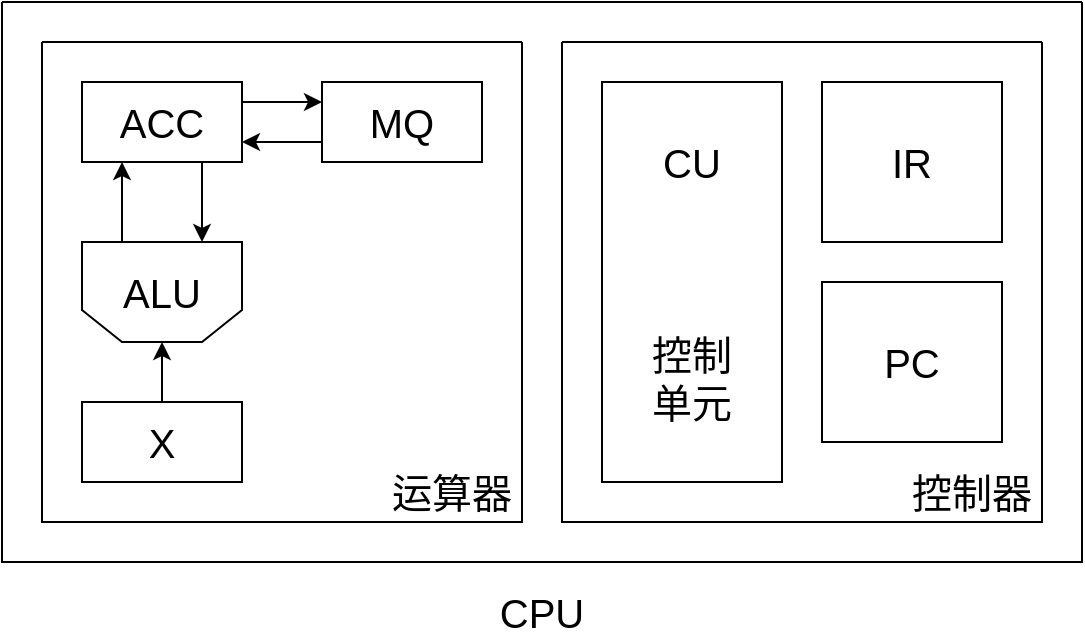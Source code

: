 <mxfile version="20.3.0" type="device" pages="27"><diagram id="zx6Plpm82ss_h24mjgw1" name="CPU的结构"><mxGraphModel dx="1422" dy="905" grid="1" gridSize="10" guides="1" tooltips="1" connect="1" arrows="1" fold="1" page="1" pageScale="1" pageWidth="827" pageHeight="1169" math="0" shadow="0"><root><mxCell id="0"/><mxCell id="1" parent="0"/><mxCell id="xkf20udZw-KkapijtK-4-1" value="" style="swimlane;startSize=0;fillColor=none;" parent="1" vertex="1"><mxGeometry x="160" y="80" width="540" height="280" as="geometry"/></mxCell><mxCell id="xkf20udZw-KkapijtK-4-2" value="" style="swimlane;startSize=0;" parent="xkf20udZw-KkapijtK-4-1" vertex="1"><mxGeometry x="20" y="20" width="240" height="240" as="geometry"/></mxCell><mxCell id="xkf20udZw-KkapijtK-4-6" style="edgeStyle=orthogonalEdgeStyle;rounded=0;orthogonalLoop=1;jettySize=auto;html=1;exitX=1;exitY=0.25;exitDx=0;exitDy=0;entryX=0;entryY=0.25;entryDx=0;entryDy=0;fontSize=20;" parent="xkf20udZw-KkapijtK-4-2" source="xkf20udZw-KkapijtK-4-3" target="xkf20udZw-KkapijtK-4-4" edge="1"><mxGeometry relative="1" as="geometry"/></mxCell><mxCell id="xkf20udZw-KkapijtK-4-10" style="edgeStyle=orthogonalEdgeStyle;rounded=0;orthogonalLoop=1;jettySize=auto;html=1;exitX=0.75;exitY=1;exitDx=0;exitDy=0;entryX=0.25;entryY=1;entryDx=0;entryDy=0;fontSize=20;" parent="xkf20udZw-KkapijtK-4-2" source="xkf20udZw-KkapijtK-4-3" target="xkf20udZw-KkapijtK-4-8" edge="1"><mxGeometry relative="1" as="geometry"/></mxCell><mxCell id="xkf20udZw-KkapijtK-4-3" value="&lt;font style=&quot;font-size: 20px;&quot;&gt;ACC&lt;/font&gt;" style="rounded=0;whiteSpace=wrap;html=1;fillColor=none;" parent="xkf20udZw-KkapijtK-4-2" vertex="1"><mxGeometry x="20" y="20" width="80" height="40" as="geometry"/></mxCell><mxCell id="xkf20udZw-KkapijtK-4-7" style="edgeStyle=orthogonalEdgeStyle;rounded=0;orthogonalLoop=1;jettySize=auto;html=1;exitX=0;exitY=0.75;exitDx=0;exitDy=0;entryX=1;entryY=0.75;entryDx=0;entryDy=0;fontSize=20;" parent="xkf20udZw-KkapijtK-4-2" source="xkf20udZw-KkapijtK-4-4" target="xkf20udZw-KkapijtK-4-3" edge="1"><mxGeometry relative="1" as="geometry"/></mxCell><mxCell id="xkf20udZw-KkapijtK-4-4" value="&lt;font style=&quot;font-size: 20px;&quot;&gt;MQ&lt;/font&gt;" style="rounded=0;whiteSpace=wrap;html=1;fillColor=none;" parent="xkf20udZw-KkapijtK-4-2" vertex="1"><mxGeometry x="140" y="20" width="80" height="40" as="geometry"/></mxCell><mxCell id="xkf20udZw-KkapijtK-4-9" style="edgeStyle=orthogonalEdgeStyle;rounded=0;orthogonalLoop=1;jettySize=auto;html=1;exitX=0.75;exitY=1;exitDx=0;exitDy=0;entryX=0.25;entryY=1;entryDx=0;entryDy=0;fontSize=20;" parent="xkf20udZw-KkapijtK-4-2" source="xkf20udZw-KkapijtK-4-8" target="xkf20udZw-KkapijtK-4-3" edge="1"><mxGeometry relative="1" as="geometry"/></mxCell><mxCell id="xkf20udZw-KkapijtK-4-8" value="ALU" style="shape=loopLimit;whiteSpace=wrap;html=1;fontSize=20;fillColor=none;direction=west;size=20;" parent="xkf20udZw-KkapijtK-4-2" vertex="1"><mxGeometry x="20" y="100" width="80" height="50" as="geometry"/></mxCell><mxCell id="xkf20udZw-KkapijtK-4-36" value="运算器" style="text;html=1;strokeColor=none;fillColor=none;align=center;verticalAlign=middle;whiteSpace=wrap;rounded=0;fontSize=20;" parent="xkf20udZw-KkapijtK-4-2" vertex="1"><mxGeometry x="170" y="210" width="70" height="30" as="geometry"/></mxCell><mxCell id="xkf20udZw-KkapijtK-4-13" value="" style="swimlane;startSize=0;" parent="xkf20udZw-KkapijtK-4-1" vertex="1"><mxGeometry x="280" y="20" width="240" height="240" as="geometry"/></mxCell><mxCell id="xkf20udZw-KkapijtK-4-21" value="CU&lt;br&gt;&lt;br&gt;&lt;br&gt;&lt;br&gt;控制&lt;br&gt;单元" style="rounded=0;whiteSpace=wrap;html=1;fontSize=20;fillColor=none;" parent="xkf20udZw-KkapijtK-4-13" vertex="1"><mxGeometry x="20" y="20" width="90" height="200" as="geometry"/></mxCell><mxCell id="xkf20udZw-KkapijtK-4-34" value="IR" style="rounded=0;whiteSpace=wrap;html=1;fontSize=20;fillColor=none;" parent="xkf20udZw-KkapijtK-4-13" vertex="1"><mxGeometry x="130" y="20" width="90" height="80" as="geometry"/></mxCell><mxCell id="xkf20udZw-KkapijtK-4-35" value="PC" style="rounded=0;whiteSpace=wrap;html=1;fontSize=20;fillColor=none;" parent="xkf20udZw-KkapijtK-4-13" vertex="1"><mxGeometry x="130" y="120" width="90" height="80" as="geometry"/></mxCell><mxCell id="xkf20udZw-KkapijtK-4-37" value="控制器" style="text;html=1;strokeColor=none;fillColor=none;align=center;verticalAlign=middle;whiteSpace=wrap;rounded=0;fontSize=20;" parent="xkf20udZw-KkapijtK-4-13" vertex="1"><mxGeometry x="170" y="210" width="70" height="30" as="geometry"/></mxCell><mxCell id="xkf20udZw-KkapijtK-4-12" style="edgeStyle=orthogonalEdgeStyle;rounded=0;orthogonalLoop=1;jettySize=auto;html=1;exitX=0.5;exitY=0;exitDx=0;exitDy=0;fontSize=20;" parent="1" source="xkf20udZw-KkapijtK-4-11" target="xkf20udZw-KkapijtK-4-8" edge="1"><mxGeometry relative="1" as="geometry"/></mxCell><mxCell id="xkf20udZw-KkapijtK-4-11" value="&lt;font style=&quot;font-size: 20px;&quot;&gt;X&lt;/font&gt;" style="rounded=0;whiteSpace=wrap;html=1;" parent="1" vertex="1"><mxGeometry x="200" y="280" width="80" height="40" as="geometry"/></mxCell><mxCell id="xkf20udZw-KkapijtK-4-38" value="CPU" style="text;html=1;strokeColor=none;fillColor=none;align=center;verticalAlign=middle;whiteSpace=wrap;rounded=0;fontSize=20;" parent="1" vertex="1"><mxGeometry x="395" y="370" width="70" height="30" as="geometry"/></mxCell></root></mxGraphModel></diagram><diagram id="-5onJwkQ9Ob7yYuttu95" name="取指周期数据流"><mxGraphModel dx="1438" dy="921" grid="1" gridSize="10" guides="1" tooltips="1" connect="1" arrows="1" fold="1" page="1" pageScale="1" pageWidth="827" pageHeight="1169" math="0" shadow="0"><root><mxCell id="0"/><mxCell id="1" parent="0"/><mxCell id="BzFkGljX5TxuHVSM1UKo-1" value="" style="swimlane;startSize=0;" parent="1" vertex="1"><mxGeometry x="80" y="80" width="240" height="200" as="geometry"/></mxCell><mxCell id="BzFkGljX5TxuHVSM1UKo-11" style="edgeStyle=orthogonalEdgeStyle;rounded=0;orthogonalLoop=1;jettySize=auto;html=1;exitX=1;exitY=0.5;exitDx=0;exitDy=0;entryX=0;entryY=0.5;entryDx=0;entryDy=0;fontSize=20;strokeColor=#3333FF;strokeWidth=2;" parent="BzFkGljX5TxuHVSM1UKo-1" source="BzFkGljX5TxuHVSM1UKo-2" target="BzFkGljX5TxuHVSM1UKo-3" edge="1"><mxGeometry relative="1" as="geometry"/></mxCell><mxCell id="BzFkGljX5TxuHVSM1UKo-2" value="&lt;font style=&quot;font-size: 20px;&quot;&gt;PC&lt;/font&gt;" style="rounded=0;whiteSpace=wrap;html=1;fillColor=none;" parent="BzFkGljX5TxuHVSM1UKo-1" vertex="1"><mxGeometry x="20" y="20" width="80" height="40" as="geometry"/></mxCell><mxCell id="BzFkGljX5TxuHVSM1UKo-3" value="&lt;font style=&quot;font-size: 20px;&quot;&gt;MAR&lt;/font&gt;" style="rounded=0;whiteSpace=wrap;html=1;fillColor=none;" parent="BzFkGljX5TxuHVSM1UKo-1" vertex="1"><mxGeometry x="140" y="20" width="80" height="40" as="geometry"/></mxCell><mxCell id="BzFkGljX5TxuHVSM1UKo-28" style="edgeStyle=orthogonalEdgeStyle;rounded=0;orthogonalLoop=1;jettySize=auto;html=1;exitX=0;exitY=0.5;exitDx=0;exitDy=0;strokeColor=#3333FF;strokeWidth=2;fontSize=20;" parent="BzFkGljX5TxuHVSM1UKo-1" source="BzFkGljX5TxuHVSM1UKo-4" target="BzFkGljX5TxuHVSM1UKo-2" edge="1"><mxGeometry relative="1" as="geometry"/></mxCell><mxCell id="BzFkGljX5TxuHVSM1UKo-4" value="&lt;font style=&quot;font-size: 20px;&quot;&gt;CU&lt;/font&gt;" style="rounded=0;whiteSpace=wrap;html=1;fillColor=none;" parent="BzFkGljX5TxuHVSM1UKo-1" vertex="1"><mxGeometry x="140" y="80" width="80" height="40" as="geometry"/></mxCell><mxCell id="BzFkGljX5TxuHVSM1UKo-27" style="edgeStyle=orthogonalEdgeStyle;rounded=0;orthogonalLoop=1;jettySize=auto;html=1;exitX=0;exitY=0.5;exitDx=0;exitDy=0;entryX=1;entryY=0.5;entryDx=0;entryDy=0;strokeColor=#3333FF;strokeWidth=2;fontSize=20;" parent="BzFkGljX5TxuHVSM1UKo-1" source="BzFkGljX5TxuHVSM1UKo-5" target="BzFkGljX5TxuHVSM1UKo-6" edge="1"><mxGeometry relative="1" as="geometry"/></mxCell><mxCell id="BzFkGljX5TxuHVSM1UKo-5" value="&lt;font style=&quot;font-size: 20px;&quot;&gt;MDR&lt;/font&gt;" style="rounded=0;whiteSpace=wrap;html=1;fillColor=none;" parent="BzFkGljX5TxuHVSM1UKo-1" vertex="1"><mxGeometry x="140" y="140" width="80" height="40" as="geometry"/></mxCell><mxCell id="BzFkGljX5TxuHVSM1UKo-6" value="&lt;font style=&quot;font-size: 20px;&quot;&gt;IR&lt;/font&gt;" style="rounded=0;whiteSpace=wrap;html=1;fillColor=none;" parent="BzFkGljX5TxuHVSM1UKo-1" vertex="1"><mxGeometry x="20" y="140" width="80" height="40" as="geometry"/></mxCell><mxCell id="FuQi2xuP50zpK1iw3HVd-1" value="+1" style="text;html=1;strokeColor=none;fillColor=none;align=center;verticalAlign=middle;whiteSpace=wrap;rounded=0;fontSize=20;fontColor=#3333FF;" parent="BzFkGljX5TxuHVSM1UKo-1" vertex="1"><mxGeometry x="50" y="70" width="60" height="30" as="geometry"/></mxCell><mxCell id="BzFkGljX5TxuHVSM1UKo-7" value="CPU" style="text;html=1;strokeColor=none;fillColor=none;align=center;verticalAlign=middle;whiteSpace=wrap;rounded=0;fontSize=20;" parent="1" vertex="1"><mxGeometry x="80" y="50" width="60" height="30" as="geometry"/></mxCell><mxCell id="BzFkGljX5TxuHVSM1UKo-8" value="" style="shape=link;html=1;rounded=0;fontSize=20;" parent="1" edge="1"><mxGeometry width="100" relative="1" as="geometry"><mxPoint x="360" y="40" as="sourcePoint"/><mxPoint x="360" y="360" as="targetPoint"/></mxGeometry></mxCell><mxCell id="BzFkGljX5TxuHVSM1UKo-14" value="&lt;font style=&quot;font-size: 16px;&quot;&gt;地址总线&lt;/font&gt;" style="text;html=1;strokeColor=none;fillColor=none;align=center;verticalAlign=middle;whiteSpace=wrap;rounded=0;fontSize=20;rotation=270;" parent="1" vertex="1"><mxGeometry x="310" y="310" width="80" height="20" as="geometry"/></mxCell><mxCell id="BzFkGljX5TxuHVSM1UKo-16" value="" style="shape=link;html=1;rounded=0;fontSize=20;" parent="1" edge="1"><mxGeometry width="100" relative="1" as="geometry"><mxPoint x="400" y="40" as="sourcePoint"/><mxPoint x="400" y="360" as="targetPoint"/></mxGeometry></mxCell><mxCell id="BzFkGljX5TxuHVSM1UKo-17" value="&lt;font style=&quot;font-size: 16px;&quot;&gt;数据总线&lt;/font&gt;" style="text;html=1;strokeColor=none;fillColor=none;align=center;verticalAlign=middle;whiteSpace=wrap;rounded=0;fontSize=20;rotation=270;" parent="1" vertex="1"><mxGeometry x="350" y="310" width="80" height="20" as="geometry"/></mxCell><mxCell id="BzFkGljX5TxuHVSM1UKo-18" value="" style="shape=link;html=1;rounded=0;fontSize=20;" parent="1" edge="1"><mxGeometry width="100" relative="1" as="geometry"><mxPoint x="440" y="40" as="sourcePoint"/><mxPoint x="440" y="360" as="targetPoint"/></mxGeometry></mxCell><mxCell id="BzFkGljX5TxuHVSM1UKo-19" value="&lt;font style=&quot;font-size: 16px;&quot;&gt;控制总线&lt;/font&gt;" style="text;html=1;strokeColor=none;fillColor=none;align=center;verticalAlign=middle;whiteSpace=wrap;rounded=0;fontSize=20;rotation=270;" parent="1" vertex="1"><mxGeometry x="390" y="310" width="80" height="20" as="geometry"/></mxCell><mxCell id="BzFkGljX5TxuHVSM1UKo-20" style="edgeStyle=orthogonalEdgeStyle;rounded=0;orthogonalLoop=1;jettySize=auto;html=1;exitX=1;exitY=0.5;exitDx=0;exitDy=0;strokeColor=#3333FF;strokeWidth=2;fontSize=16;" parent="1" source="BzFkGljX5TxuHVSM1UKo-3" edge="1"><mxGeometry relative="1" as="geometry"><mxPoint x="360" y="120" as="targetPoint"/></mxGeometry></mxCell><mxCell id="BzFkGljX5TxuHVSM1UKo-25" style="edgeStyle=orthogonalEdgeStyle;rounded=0;orthogonalLoop=1;jettySize=auto;html=1;exitX=0;exitY=0.75;exitDx=0;exitDy=0;strokeColor=#3333FF;strokeWidth=2;fontSize=20;" parent="1" source="BzFkGljX5TxuHVSM1UKo-21" edge="1"><mxGeometry relative="1" as="geometry"><mxPoint x="400" y="210" as="targetPoint"/></mxGeometry></mxCell><mxCell id="BzFkGljX5TxuHVSM1UKo-21" value="&lt;font style=&quot;font-size: 20px;&quot;&gt;存储器&lt;/font&gt;" style="rounded=0;whiteSpace=wrap;html=1;fontSize=16;fillColor=none;" parent="1" vertex="1"><mxGeometry x="480" y="120" width="80" height="120" as="geometry"/></mxCell><mxCell id="BzFkGljX5TxuHVSM1UKo-22" value="" style="endArrow=classic;html=1;rounded=0;strokeColor=#3333FF;strokeWidth=2;fontSize=20;entryX=0;entryY=0.25;entryDx=0;entryDy=0;" parent="1" target="BzFkGljX5TxuHVSM1UKo-21" edge="1"><mxGeometry width="50" height="50" relative="1" as="geometry"><mxPoint x="360" y="150" as="sourcePoint"/><mxPoint x="440" y="310" as="targetPoint"/></mxGeometry></mxCell><mxCell id="BzFkGljX5TxuHVSM1UKo-23" style="edgeStyle=orthogonalEdgeStyle;rounded=0;orthogonalLoop=1;jettySize=auto;html=1;exitX=1;exitY=0.5;exitDx=0;exitDy=0;strokeColor=#3333FF;strokeWidth=2;fontSize=20;" parent="1" source="BzFkGljX5TxuHVSM1UKo-4" edge="1"><mxGeometry relative="1" as="geometry"><mxPoint x="440" y="180" as="targetPoint"/></mxGeometry></mxCell><mxCell id="BzFkGljX5TxuHVSM1UKo-24" value="" style="endArrow=classic;html=1;rounded=0;strokeColor=#3333FF;strokeWidth=2;fontSize=20;entryX=0;entryY=0.5;entryDx=0;entryDy=0;" parent="1" target="BzFkGljX5TxuHVSM1UKo-21" edge="1"><mxGeometry width="50" height="50" relative="1" as="geometry"><mxPoint x="440" y="180" as="sourcePoint"/><mxPoint x="550" y="310" as="targetPoint"/></mxGeometry></mxCell><mxCell id="BzFkGljX5TxuHVSM1UKo-26" value="" style="endArrow=classic;html=1;rounded=0;strokeColor=#3333FF;strokeWidth=2;fontSize=20;entryX=1;entryY=0.5;entryDx=0;entryDy=0;" parent="1" target="BzFkGljX5TxuHVSM1UKo-5" edge="1"><mxGeometry width="50" height="50" relative="1" as="geometry"><mxPoint x="400" y="240" as="sourcePoint"/><mxPoint x="440" y="310" as="targetPoint"/></mxGeometry></mxCell></root></mxGraphModel></diagram><diagram id="56wN7m2Da7gpDErtZJ51" name="间址周期数据流"><mxGraphModel dx="865" dy="574" grid="1" gridSize="10" guides="1" tooltips="1" connect="1" arrows="1" fold="1" page="1" pageScale="1" pageWidth="827" pageHeight="1169" math="0" shadow="0"><root><mxCell id="0"/><mxCell id="1" parent="0"/><mxCell id="82iaLcZHo0jNHmKrdOy9-1" value="" style="swimlane;startSize=0;" vertex="1" parent="1"><mxGeometry x="80" y="80" width="240" height="200" as="geometry"/></mxCell><mxCell id="82iaLcZHo0jNHmKrdOy9-3" value="&lt;font style=&quot;font-size: 20px;&quot;&gt;PC&lt;/font&gt;" style="rounded=0;whiteSpace=wrap;html=1;fillColor=none;" vertex="1" parent="82iaLcZHo0jNHmKrdOy9-1"><mxGeometry x="20" y="20" width="80" height="40" as="geometry"/></mxCell><mxCell id="82iaLcZHo0jNHmKrdOy9-4" value="&lt;font style=&quot;font-size: 20px;&quot;&gt;MAR&lt;/font&gt;" style="rounded=0;whiteSpace=wrap;html=1;fillColor=none;" vertex="1" parent="82iaLcZHo0jNHmKrdOy9-1"><mxGeometry x="140" y="20" width="80" height="40" as="geometry"/></mxCell><mxCell id="82iaLcZHo0jNHmKrdOy9-6" value="&lt;font style=&quot;font-size: 20px;&quot;&gt;CU&lt;/font&gt;" style="rounded=0;whiteSpace=wrap;html=1;fillColor=none;" vertex="1" parent="82iaLcZHo0jNHmKrdOy9-1"><mxGeometry x="140" y="80" width="80" height="40" as="geometry"/></mxCell><mxCell id="82iaLcZHo0jNHmKrdOy9-8" value="&lt;font style=&quot;font-size: 20px;&quot;&gt;MDR&lt;/font&gt;" style="rounded=0;whiteSpace=wrap;html=1;fillColor=none;" vertex="1" parent="82iaLcZHo0jNHmKrdOy9-1"><mxGeometry x="140" y="140" width="80" height="40" as="geometry"/></mxCell><mxCell id="82iaLcZHo0jNHmKrdOy9-24" style="edgeStyle=orthogonalEdgeStyle;rounded=0;orthogonalLoop=1;jettySize=auto;html=1;exitX=1;exitY=0.5;exitDx=0;exitDy=0;entryX=0;entryY=0.5;entryDx=0;entryDy=0;strokeColor=#3333FF;strokeWidth=2;fontSize=20;fontColor=#3333FF;" edge="1" parent="82iaLcZHo0jNHmKrdOy9-1" source="82iaLcZHo0jNHmKrdOy9-9" target="82iaLcZHo0jNHmKrdOy9-4"><mxGeometry relative="1" as="geometry"/></mxCell><mxCell id="82iaLcZHo0jNHmKrdOy9-9" value="&lt;font style=&quot;font-size: 20px;&quot;&gt;IR&lt;/font&gt;" style="rounded=0;whiteSpace=wrap;html=1;fillColor=none;" vertex="1" parent="82iaLcZHo0jNHmKrdOy9-1"><mxGeometry x="20" y="140" width="80" height="40" as="geometry"/></mxCell><mxCell id="82iaLcZHo0jNHmKrdOy9-10" value="CPU" style="text;html=1;strokeColor=none;fillColor=none;align=center;verticalAlign=middle;whiteSpace=wrap;rounded=0;fontSize=20;" vertex="1" parent="1"><mxGeometry x="80" y="50" width="60" height="30" as="geometry"/></mxCell><mxCell id="82iaLcZHo0jNHmKrdOy9-11" value="" style="shape=link;html=1;rounded=0;fontSize=20;" edge="1" parent="1"><mxGeometry width="100" relative="1" as="geometry"><mxPoint x="360" y="40" as="sourcePoint"/><mxPoint x="360" y="360" as="targetPoint"/></mxGeometry></mxCell><mxCell id="82iaLcZHo0jNHmKrdOy9-12" value="&lt;font style=&quot;font-size: 16px;&quot;&gt;地址总线&lt;/font&gt;" style="text;html=1;strokeColor=none;fillColor=none;align=center;verticalAlign=middle;whiteSpace=wrap;rounded=0;fontSize=20;rotation=270;" vertex="1" parent="1"><mxGeometry x="310" y="310" width="80" height="20" as="geometry"/></mxCell><mxCell id="82iaLcZHo0jNHmKrdOy9-13" value="" style="shape=link;html=1;rounded=0;fontSize=20;" edge="1" parent="1"><mxGeometry width="100" relative="1" as="geometry"><mxPoint x="400" y="40" as="sourcePoint"/><mxPoint x="400" y="360" as="targetPoint"/></mxGeometry></mxCell><mxCell id="82iaLcZHo0jNHmKrdOy9-14" value="&lt;font style=&quot;font-size: 16px;&quot;&gt;数据总线&lt;/font&gt;" style="text;html=1;strokeColor=none;fillColor=none;align=center;verticalAlign=middle;whiteSpace=wrap;rounded=0;fontSize=20;rotation=270;" vertex="1" parent="1"><mxGeometry x="350" y="310" width="80" height="20" as="geometry"/></mxCell><mxCell id="82iaLcZHo0jNHmKrdOy9-15" value="" style="shape=link;html=1;rounded=0;fontSize=20;" edge="1" parent="1"><mxGeometry width="100" relative="1" as="geometry"><mxPoint x="440" y="40" as="sourcePoint"/><mxPoint x="440" y="360" as="targetPoint"/></mxGeometry></mxCell><mxCell id="82iaLcZHo0jNHmKrdOy9-16" value="&lt;font style=&quot;font-size: 16px;&quot;&gt;控制总线&lt;/font&gt;" style="text;html=1;strokeColor=none;fillColor=none;align=center;verticalAlign=middle;whiteSpace=wrap;rounded=0;fontSize=20;rotation=270;" vertex="1" parent="1"><mxGeometry x="390" y="310" width="80" height="20" as="geometry"/></mxCell><mxCell id="82iaLcZHo0jNHmKrdOy9-17" style="edgeStyle=orthogonalEdgeStyle;rounded=0;orthogonalLoop=1;jettySize=auto;html=1;exitX=1;exitY=0.5;exitDx=0;exitDy=0;strokeColor=#3333FF;strokeWidth=2;fontSize=16;" edge="1" parent="1" source="82iaLcZHo0jNHmKrdOy9-4"><mxGeometry relative="1" as="geometry"><mxPoint x="360" y="120" as="targetPoint"/></mxGeometry></mxCell><mxCell id="82iaLcZHo0jNHmKrdOy9-18" style="edgeStyle=orthogonalEdgeStyle;rounded=0;orthogonalLoop=1;jettySize=auto;html=1;exitX=0;exitY=0.75;exitDx=0;exitDy=0;strokeColor=#3333FF;strokeWidth=2;fontSize=20;" edge="1" parent="1" source="82iaLcZHo0jNHmKrdOy9-19"><mxGeometry relative="1" as="geometry"><mxPoint x="400" y="210" as="targetPoint"/></mxGeometry></mxCell><mxCell id="82iaLcZHo0jNHmKrdOy9-19" value="&lt;font style=&quot;font-size: 20px;&quot;&gt;存储器&lt;/font&gt;" style="rounded=0;whiteSpace=wrap;html=1;fontSize=16;fillColor=none;" vertex="1" parent="1"><mxGeometry x="480" y="120" width="80" height="120" as="geometry"/></mxCell><mxCell id="82iaLcZHo0jNHmKrdOy9-20" value="" style="endArrow=classic;html=1;rounded=0;strokeColor=#3333FF;strokeWidth=2;fontSize=20;entryX=0;entryY=0.25;entryDx=0;entryDy=0;" edge="1" parent="1" target="82iaLcZHo0jNHmKrdOy9-19"><mxGeometry width="50" height="50" relative="1" as="geometry"><mxPoint x="360" y="150" as="sourcePoint"/><mxPoint x="440" y="310" as="targetPoint"/></mxGeometry></mxCell><mxCell id="82iaLcZHo0jNHmKrdOy9-21" style="edgeStyle=orthogonalEdgeStyle;rounded=0;orthogonalLoop=1;jettySize=auto;html=1;exitX=1;exitY=0.5;exitDx=0;exitDy=0;strokeColor=#3333FF;strokeWidth=2;fontSize=20;" edge="1" parent="1" source="82iaLcZHo0jNHmKrdOy9-6"><mxGeometry relative="1" as="geometry"><mxPoint x="440" y="180" as="targetPoint"/></mxGeometry></mxCell><mxCell id="82iaLcZHo0jNHmKrdOy9-22" value="" style="endArrow=classic;html=1;rounded=0;strokeColor=#3333FF;strokeWidth=2;fontSize=20;entryX=0;entryY=0.5;entryDx=0;entryDy=0;" edge="1" parent="1" target="82iaLcZHo0jNHmKrdOy9-19"><mxGeometry width="50" height="50" relative="1" as="geometry"><mxPoint x="440" y="180" as="sourcePoint"/><mxPoint x="550" y="310" as="targetPoint"/></mxGeometry></mxCell><mxCell id="82iaLcZHo0jNHmKrdOy9-23" value="" style="endArrow=classic;html=1;rounded=0;strokeColor=#3333FF;strokeWidth=2;fontSize=20;entryX=1;entryY=0.5;entryDx=0;entryDy=0;" edge="1" parent="1" target="82iaLcZHo0jNHmKrdOy9-8"><mxGeometry width="50" height="50" relative="1" as="geometry"><mxPoint x="400" y="240" as="sourcePoint"/><mxPoint x="440" y="310" as="targetPoint"/></mxGeometry></mxCell></root></mxGraphModel></diagram><diagram id="cWkFVWIIhxkOCaU0NhCP" name="中断周期数据流"><mxGraphModel dx="1038" dy="689" grid="1" gridSize="10" guides="1" tooltips="1" connect="1" arrows="1" fold="1" page="1" pageScale="1" pageWidth="827" pageHeight="1169" math="0" shadow="0"><root><mxCell id="0"/><mxCell id="1" parent="0"/><mxCell id="Oy8Gsr8ZlWb2MevmR4W5-1" value="" style="swimlane;startSize=0;" parent="1" vertex="1"><mxGeometry x="80" y="80" width="240" height="200" as="geometry"/></mxCell><mxCell id="Oy8Gsr8ZlWb2MevmR4W5-2" style="edgeStyle=orthogonalEdgeStyle;rounded=0;orthogonalLoop=1;jettySize=auto;html=1;exitX=1;exitY=0.5;exitDx=0;exitDy=0;entryX=0;entryY=0.5;entryDx=0;entryDy=0;fontSize=20;strokeColor=#3333FF;strokeWidth=2;" parent="Oy8Gsr8ZlWb2MevmR4W5-1" source="Oy8Gsr8ZlWb2MevmR4W5-3" target="Oy8Gsr8ZlWb2MevmR4W5-4" edge="1"><mxGeometry relative="1" as="geometry"/></mxCell><mxCell id="Oy8Gsr8ZlWb2MevmR4W5-26" style="edgeStyle=orthogonalEdgeStyle;rounded=0;orthogonalLoop=1;jettySize=auto;html=1;exitX=0.25;exitY=1;exitDx=0;exitDy=0;entryX=0;entryY=0.5;entryDx=0;entryDy=0;strokeColor=#3333FF;strokeWidth=2;fontSize=20;fontColor=#3333FF;" parent="Oy8Gsr8ZlWb2MevmR4W5-1" source="Oy8Gsr8ZlWb2MevmR4W5-3" target="Oy8Gsr8ZlWb2MevmR4W5-8" edge="1"><mxGeometry relative="1" as="geometry"><Array as="points"><mxPoint x="40" y="120"/><mxPoint x="120" y="120"/><mxPoint x="120" y="160"/></Array></mxGeometry></mxCell><mxCell id="Oy8Gsr8ZlWb2MevmR4W5-3" value="&lt;font style=&quot;font-size: 20px;&quot;&gt;PC&lt;/font&gt;" style="rounded=0;whiteSpace=wrap;html=1;fillColor=none;" parent="Oy8Gsr8ZlWb2MevmR4W5-1" vertex="1"><mxGeometry x="20" y="20" width="80" height="40" as="geometry"/></mxCell><mxCell id="Oy8Gsr8ZlWb2MevmR4W5-4" value="&lt;font style=&quot;font-size: 20px;&quot;&gt;MAR&lt;/font&gt;" style="rounded=0;whiteSpace=wrap;html=1;fillColor=none;" parent="Oy8Gsr8ZlWb2MevmR4W5-1" vertex="1"><mxGeometry x="140" y="20" width="80" height="40" as="geometry"/></mxCell><mxCell id="Oy8Gsr8ZlWb2MevmR4W5-5" style="edgeStyle=orthogonalEdgeStyle;rounded=0;orthogonalLoop=1;jettySize=auto;html=1;exitX=0;exitY=0.5;exitDx=0;exitDy=0;strokeColor=#3333FF;strokeWidth=2;fontSize=20;entryX=0.75;entryY=1;entryDx=0;entryDy=0;" parent="Oy8Gsr8ZlWb2MevmR4W5-1" source="Oy8Gsr8ZlWb2MevmR4W5-6" target="Oy8Gsr8ZlWb2MevmR4W5-3" edge="1"><mxGeometry relative="1" as="geometry"/></mxCell><mxCell id="Oy8Gsr8ZlWb2MevmR4W5-25" style="edgeStyle=orthogonalEdgeStyle;rounded=0;orthogonalLoop=1;jettySize=auto;html=1;exitX=0.5;exitY=0;exitDx=0;exitDy=0;entryX=0.5;entryY=1;entryDx=0;entryDy=0;strokeColor=#3333FF;strokeWidth=2;fontSize=20;fontColor=#3333FF;" parent="Oy8Gsr8ZlWb2MevmR4W5-1" source="Oy8Gsr8ZlWb2MevmR4W5-6" target="Oy8Gsr8ZlWb2MevmR4W5-4" edge="1"><mxGeometry relative="1" as="geometry"/></mxCell><mxCell id="Oy8Gsr8ZlWb2MevmR4W5-6" value="&lt;font style=&quot;font-size: 20px;&quot;&gt;CU&lt;/font&gt;" style="rounded=0;whiteSpace=wrap;html=1;fillColor=none;" parent="Oy8Gsr8ZlWb2MevmR4W5-1" vertex="1"><mxGeometry x="140" y="80" width="80" height="40" as="geometry"/></mxCell><mxCell id="Oy8Gsr8ZlWb2MevmR4W5-8" value="&lt;font style=&quot;font-size: 20px;&quot;&gt;MDR&lt;/font&gt;" style="rounded=0;whiteSpace=wrap;html=1;fillColor=none;" parent="Oy8Gsr8ZlWb2MevmR4W5-1" vertex="1"><mxGeometry x="140" y="140" width="80" height="40" as="geometry"/></mxCell><mxCell id="Oy8Gsr8ZlWb2MevmR4W5-9" value="&lt;font style=&quot;font-size: 20px;&quot;&gt;IR&lt;/font&gt;" style="rounded=0;whiteSpace=wrap;html=1;fillColor=none;" parent="Oy8Gsr8ZlWb2MevmR4W5-1" vertex="1"><mxGeometry x="20" y="140" width="80" height="40" as="geometry"/></mxCell><mxCell id="Oy8Gsr8ZlWb2MevmR4W5-10" value="+1" style="text;html=1;strokeColor=none;fillColor=none;align=center;verticalAlign=middle;whiteSpace=wrap;rounded=0;fontSize=20;fontColor=#3333FF;" parent="Oy8Gsr8ZlWb2MevmR4W5-1" vertex="1"><mxGeometry x="70" y="70" width="60" height="30" as="geometry"/></mxCell><mxCell id="Oy8Gsr8ZlWb2MevmR4W5-11" value="CPU" style="text;html=1;strokeColor=none;fillColor=none;align=center;verticalAlign=middle;whiteSpace=wrap;rounded=0;fontSize=20;" parent="1" vertex="1"><mxGeometry x="80" y="50" width="60" height="30" as="geometry"/></mxCell><mxCell id="Oy8Gsr8ZlWb2MevmR4W5-12" value="" style="shape=link;html=1;rounded=0;fontSize=20;" parent="1" edge="1"><mxGeometry width="100" relative="1" as="geometry"><mxPoint x="360" y="40" as="sourcePoint"/><mxPoint x="360" y="360" as="targetPoint"/></mxGeometry></mxCell><mxCell id="Oy8Gsr8ZlWb2MevmR4W5-13" value="&lt;font style=&quot;font-size: 16px;&quot;&gt;地址总线&lt;/font&gt;" style="text;html=1;strokeColor=none;fillColor=none;align=center;verticalAlign=middle;whiteSpace=wrap;rounded=0;fontSize=20;rotation=270;" parent="1" vertex="1"><mxGeometry x="310" y="310" width="80" height="20" as="geometry"/></mxCell><mxCell id="Oy8Gsr8ZlWb2MevmR4W5-14" value="" style="shape=link;html=1;rounded=0;fontSize=20;" parent="1" edge="1"><mxGeometry width="100" relative="1" as="geometry"><mxPoint x="400" y="40" as="sourcePoint"/><mxPoint x="400" y="360" as="targetPoint"/></mxGeometry></mxCell><mxCell id="Oy8Gsr8ZlWb2MevmR4W5-15" value="&lt;font style=&quot;font-size: 16px;&quot;&gt;数据总线&lt;/font&gt;" style="text;html=1;strokeColor=none;fillColor=none;align=center;verticalAlign=middle;whiteSpace=wrap;rounded=0;fontSize=20;rotation=270;" parent="1" vertex="1"><mxGeometry x="350" y="310" width="80" height="20" as="geometry"/></mxCell><mxCell id="Oy8Gsr8ZlWb2MevmR4W5-16" value="" style="shape=link;html=1;rounded=0;fontSize=20;" parent="1" edge="1"><mxGeometry width="100" relative="1" as="geometry"><mxPoint x="440" y="40" as="sourcePoint"/><mxPoint x="440" y="360" as="targetPoint"/></mxGeometry></mxCell><mxCell id="Oy8Gsr8ZlWb2MevmR4W5-17" value="&lt;font style=&quot;font-size: 16px;&quot;&gt;控制总线&lt;/font&gt;" style="text;html=1;strokeColor=none;fillColor=none;align=center;verticalAlign=middle;whiteSpace=wrap;rounded=0;fontSize=20;rotation=270;" parent="1" vertex="1"><mxGeometry x="390" y="310" width="80" height="20" as="geometry"/></mxCell><mxCell id="Oy8Gsr8ZlWb2MevmR4W5-18" style="edgeStyle=orthogonalEdgeStyle;rounded=0;orthogonalLoop=1;jettySize=auto;html=1;exitX=1;exitY=0.5;exitDx=0;exitDy=0;strokeColor=#3333FF;strokeWidth=2;fontSize=16;" parent="1" source="Oy8Gsr8ZlWb2MevmR4W5-4" edge="1"><mxGeometry relative="1" as="geometry"><mxPoint x="360" y="120" as="targetPoint"/></mxGeometry></mxCell><mxCell id="Oy8Gsr8ZlWb2MevmR4W5-20" value="&lt;font style=&quot;font-size: 20px;&quot;&gt;存储器&lt;/font&gt;" style="rounded=0;whiteSpace=wrap;html=1;fontSize=16;fillColor=none;" parent="1" vertex="1"><mxGeometry x="480" y="120" width="80" height="120" as="geometry"/></mxCell><mxCell id="Oy8Gsr8ZlWb2MevmR4W5-21" value="" style="endArrow=classic;html=1;rounded=0;strokeColor=#3333FF;strokeWidth=2;fontSize=20;entryX=0;entryY=0.25;entryDx=0;entryDy=0;" parent="1" target="Oy8Gsr8ZlWb2MevmR4W5-20" edge="1"><mxGeometry width="50" height="50" relative="1" as="geometry"><mxPoint x="360" y="150" as="sourcePoint"/><mxPoint x="440" y="310" as="targetPoint"/></mxGeometry></mxCell><mxCell id="Oy8Gsr8ZlWb2MevmR4W5-22" style="edgeStyle=orthogonalEdgeStyle;rounded=0;orthogonalLoop=1;jettySize=auto;html=1;exitX=1;exitY=0.5;exitDx=0;exitDy=0;strokeColor=#3333FF;strokeWidth=2;fontSize=20;" parent="1" source="Oy8Gsr8ZlWb2MevmR4W5-6" edge="1"><mxGeometry relative="1" as="geometry"><mxPoint x="440" y="180" as="targetPoint"/></mxGeometry></mxCell><mxCell id="Oy8Gsr8ZlWb2MevmR4W5-23" value="" style="endArrow=classic;html=1;rounded=0;strokeColor=#3333FF;strokeWidth=2;fontSize=20;entryX=0;entryY=0.5;entryDx=0;entryDy=0;" parent="1" target="Oy8Gsr8ZlWb2MevmR4W5-20" edge="1"><mxGeometry width="50" height="50" relative="1" as="geometry"><mxPoint x="440" y="180" as="sourcePoint"/><mxPoint x="550" y="310" as="targetPoint"/></mxGeometry></mxCell><mxCell id="Oy8Gsr8ZlWb2MevmR4W5-27" style="edgeStyle=orthogonalEdgeStyle;rounded=0;orthogonalLoop=1;jettySize=auto;html=1;exitX=1;exitY=0.5;exitDx=0;exitDy=0;strokeColor=#3333FF;strokeWidth=2;fontSize=20;fontColor=#3333FF;" parent="1" source="Oy8Gsr8ZlWb2MevmR4W5-8" edge="1"><mxGeometry relative="1" as="geometry"><mxPoint x="400" y="240" as="targetPoint"/></mxGeometry></mxCell><mxCell id="Oy8Gsr8ZlWb2MevmR4W5-28" value="" style="endArrow=classic;html=1;rounded=0;strokeColor=#3333FF;strokeWidth=2;fontSize=20;fontColor=#3333FF;entryX=0;entryY=0.75;entryDx=0;entryDy=0;" parent="1" target="Oy8Gsr8ZlWb2MevmR4W5-20" edge="1"><mxGeometry width="50" height="50" relative="1" as="geometry"><mxPoint x="400" y="210" as="sourcePoint"/><mxPoint x="440" y="130" as="targetPoint"/></mxGeometry></mxCell></root></mxGraphModel></diagram><diagram id="3D4ZxBVna44MIBPgw30X" name="CPU内部总线"><mxGraphModel dx="1438" dy="921" grid="1" gridSize="10" guides="1" tooltips="1" connect="1" arrows="1" fold="1" page="1" pageScale="1" pageWidth="827" pageHeight="1169" math="0" shadow="0"><root><mxCell id="0"/><mxCell id="1" parent="0"/><mxCell id="-GUmSRV_xTenCsQYaSi1-1" value="" style="shape=flexArrow;endArrow=classic;startArrow=classic;html=1;rounded=0;strokeColor=#000000;strokeWidth=2;fontSize=20;fontColor=#3333FF;" parent="1" edge="1"><mxGeometry width="100" height="100" relative="1" as="geometry"><mxPoint x="320" y="890" as="sourcePoint"/><mxPoint x="320" y="120" as="targetPoint"/></mxGeometry></mxCell><mxCell id="-GUmSRV_xTenCsQYaSi1-12" style="edgeStyle=orthogonalEdgeStyle;rounded=0;orthogonalLoop=1;jettySize=auto;html=1;exitX=0.25;exitY=0;exitDx=0;exitDy=0;entryX=0.25;entryY=1;entryDx=0;entryDy=0;strokeColor=#000000;strokeWidth=2;fontSize=20;fontColor=#000000;" parent="1" source="-GUmSRV_xTenCsQYaSi1-2" target="-GUmSRV_xTenCsQYaSi1-11" edge="1"><mxGeometry relative="1" as="geometry"/></mxCell><mxCell id="-GUmSRV_xTenCsQYaSi1-13" style="edgeStyle=orthogonalEdgeStyle;rounded=0;orthogonalLoop=1;jettySize=auto;html=1;exitX=0.75;exitY=0;exitDx=0;exitDy=0;entryX=0.75;entryY=1;entryDx=0;entryDy=0;strokeColor=#000000;strokeWidth=2;fontSize=20;fontColor=#000000;" parent="1" source="-GUmSRV_xTenCsQYaSi1-2" target="-GUmSRV_xTenCsQYaSi1-11" edge="1"><mxGeometry relative="1" as="geometry"/></mxCell><mxCell id="-GUmSRV_xTenCsQYaSi1-2" value="&lt;font color=&quot;#000000&quot;&gt;CU&lt;/font&gt;" style="rounded=0;whiteSpace=wrap;html=1;fontSize=20;fontColor=#3333FF;fillColor=none;" parent="1" vertex="1"><mxGeometry x="120" y="160" width="80" height="40" as="geometry"/></mxCell><mxCell id="-GUmSRV_xTenCsQYaSi1-16" style="edgeStyle=orthogonalEdgeStyle;rounded=0;orthogonalLoop=1;jettySize=auto;html=1;exitX=0.5;exitY=0;exitDx=0;exitDy=0;entryX=0.5;entryY=1;entryDx=0;entryDy=0;strokeColor=#000000;strokeWidth=2;fontSize=20;fontColor=#000000;" parent="1" source="-GUmSRV_xTenCsQYaSi1-3" target="-GUmSRV_xTenCsQYaSi1-2" edge="1"><mxGeometry relative="1" as="geometry"/></mxCell><mxCell id="-GUmSRV_xTenCsQYaSi1-3" value="&lt;font color=&quot;#000000&quot;&gt;IR&lt;/font&gt;" style="rounded=0;whiteSpace=wrap;html=1;fontSize=20;fontColor=#3333FF;fillColor=none;" parent="1" vertex="1"><mxGeometry x="120" y="240" width="80" height="40" as="geometry"/></mxCell><mxCell id="-GUmSRV_xTenCsQYaSi1-19" style="edgeStyle=orthogonalEdgeStyle;rounded=0;orthogonalLoop=1;jettySize=auto;html=1;exitX=0.5;exitY=1;exitDx=0;exitDy=0;strokeColor=#000000;strokeWidth=2;fontSize=20;fontColor=#000000;" parent="1" source="-GUmSRV_xTenCsQYaSi1-4" edge="1"><mxGeometry relative="1" as="geometry"><mxPoint x="320" y="380" as="targetPoint"/><Array as="points"><mxPoint x="160" y="380"/></Array></mxGeometry></mxCell><mxCell id="-GUmSRV_xTenCsQYaSi1-4" value="&lt;font color=&quot;#000000&quot;&gt;PC&lt;/font&gt;" style="rounded=0;whiteSpace=wrap;html=1;fontSize=20;fontColor=#3333FF;fillColor=none;" parent="1" vertex="1"><mxGeometry x="120" y="320" width="80" height="40" as="geometry"/></mxCell><mxCell id="-GUmSRV_xTenCsQYaSi1-5" value="&lt;font color=&quot;#000000&quot;&gt;MAR&lt;/font&gt;" style="rounded=0;whiteSpace=wrap;html=1;fontSize=20;fontColor=#3333FF;fillColor=none;" parent="1" vertex="1"><mxGeometry x="120" y="400" width="80" height="40" as="geometry"/></mxCell><mxCell id="-GUmSRV_xTenCsQYaSi1-6" value="&lt;font color=&quot;#000000&quot;&gt;MDR&lt;/font&gt;" style="rounded=0;whiteSpace=wrap;html=1;fontSize=20;fontColor=#3333FF;fillColor=none;" parent="1" vertex="1"><mxGeometry x="120" y="480" width="80" height="40" as="geometry"/></mxCell><mxCell id="-GUmSRV_xTenCsQYaSi1-7" value="&lt;font color=&quot;#000000&quot;&gt;ACC&lt;/font&gt;" style="rounded=0;whiteSpace=wrap;html=1;fontSize=20;fontColor=#3333FF;fillColor=none;" parent="1" vertex="1"><mxGeometry x="120" y="560" width="80" height="40" as="geometry"/></mxCell><mxCell id="-GUmSRV_xTenCsQYaSi1-8" value="&lt;font color=&quot;#000000&quot;&gt;Y&lt;/font&gt;" style="rounded=0;whiteSpace=wrap;html=1;fontSize=20;fontColor=#3333FF;fillColor=none;" parent="1" vertex="1"><mxGeometry x="120" y="640" width="80" height="40" as="geometry"/></mxCell><mxCell id="-GUmSRV_xTenCsQYaSi1-9" value="&lt;font color=&quot;#000000&quot;&gt;ALU&lt;/font&gt;" style="rounded=0;whiteSpace=wrap;html=1;fontSize=20;fontColor=#3333FF;fillColor=none;" parent="1" vertex="1"><mxGeometry x="120" y="720" width="80" height="40" as="geometry"/></mxCell><mxCell id="-GUmSRV_xTenCsQYaSi1-10" value="&lt;font color=&quot;#000000&quot;&gt;Z&lt;/font&gt;" style="rounded=0;whiteSpace=wrap;html=1;fontSize=20;fontColor=#3333FF;fillColor=none;" parent="1" vertex="1"><mxGeometry x="120" y="800" width="80" height="40" as="geometry"/></mxCell><mxCell id="-GUmSRV_xTenCsQYaSi1-11" value="控制&lt;br&gt;信号" style="text;html=1;strokeColor=none;fillColor=none;align=center;verticalAlign=middle;whiteSpace=wrap;rounded=0;fontSize=20;fontColor=#000000;" parent="1" vertex="1"><mxGeometry x="120" y="80" width="80" height="40" as="geometry"/></mxCell><mxCell id="-GUmSRV_xTenCsQYaSi1-15" value="&lt;font color=&quot;#000000&quot;&gt;时钟&lt;/font&gt;" style="rounded=0;whiteSpace=wrap;html=1;fontSize=20;fontColor=#3333FF;fillColor=none;" parent="1" vertex="1"><mxGeometry y="160" width="80" height="40" as="geometry"/></mxCell></root></mxGraphModel></diagram><diagram id="QBQksAgPuTjSdSo0_6fs" name="硬布线控制器"><mxGraphModel dx="1438" dy="921" grid="1" gridSize="10" guides="1" tooltips="1" connect="1" arrows="1" fold="1" page="1" pageScale="1" pageWidth="827" pageHeight="1169" math="0" shadow="0"><root><mxCell id="0"/><mxCell id="1" parent="0"/><mxCell id="cXdPK51_7DK-opb0Uc47-1" value="&lt;font style=&quot;font-size: 20px;&quot;&gt;控制单元&lt;br&gt;CU&lt;/font&gt;" style="rounded=0;whiteSpace=wrap;html=1;fillColor=none;" parent="1" vertex="1"><mxGeometry x="280" y="240" width="160" height="120" as="geometry"/></mxCell><mxCell id="cXdPK51_7DK-opb0Uc47-2" value="节拍发生器" style="rounded=0;whiteSpace=wrap;html=1;fontSize=20;fillColor=none;" parent="1" vertex="1"><mxGeometry x="200" y="240" width="40" height="120" as="geometry"/></mxCell><mxCell id="cXdPK51_7DK-opb0Uc47-4" style="edgeStyle=orthogonalEdgeStyle;rounded=0;orthogonalLoop=1;jettySize=auto;html=1;exitX=1;exitY=0.5;exitDx=0;exitDy=0;entryX=0;entryY=0.5;entryDx=0;entryDy=0;fontSize=20;" parent="1" source="cXdPK51_7DK-opb0Uc47-3" target="cXdPK51_7DK-opb0Uc47-2" edge="1"><mxGeometry relative="1" as="geometry"/></mxCell><mxCell id="cXdPK51_7DK-opb0Uc47-3" value="机器主频CLK" style="text;html=1;strokeColor=none;fillColor=none;align=center;verticalAlign=middle;whiteSpace=wrap;rounded=0;fontSize=20;" parent="1" vertex="1"><mxGeometry x="30" y="280" width="130" height="40" as="geometry"/></mxCell><mxCell id="cXdPK51_7DK-opb0Uc47-5" value="操作码译码器" style="rounded=0;whiteSpace=wrap;html=1;fontSize=20;fillColor=none;" parent="1" vertex="1"><mxGeometry x="280" y="160" width="160" height="40" as="geometry"/></mxCell><mxCell id="cXdPK51_7DK-opb0Uc47-6" value="指令寄存器IR" style="rounded=0;whiteSpace=wrap;html=1;fontSize=20;fillColor=none;" parent="1" vertex="1"><mxGeometry x="280" y="80" width="160" height="40" as="geometry"/></mxCell><mxCell id="cXdPK51_7DK-opb0Uc47-7" value="" style="shape=flexArrow;endArrow=classic;html=1;rounded=0;fontSize=20;exitX=0.5;exitY=1;exitDx=0;exitDy=0;" parent="1" source="cXdPK51_7DK-opb0Uc47-6" target="cXdPK51_7DK-opb0Uc47-5" edge="1"><mxGeometry width="50" height="50" relative="1" as="geometry"><mxPoint x="390" y="160" as="sourcePoint"/><mxPoint x="440" y="110" as="targetPoint"/></mxGeometry></mxCell><mxCell id="cXdPK51_7DK-opb0Uc47-8" value="n位操作码" style="text;html=1;strokeColor=none;fillColor=none;align=center;verticalAlign=middle;whiteSpace=wrap;rounded=0;fontSize=20;" parent="1" vertex="1"><mxGeometry x="390" y="120" width="110" height="30" as="geometry"/></mxCell><mxCell id="cXdPK51_7DK-opb0Uc47-9" value="" style="endArrow=classic;html=1;rounded=0;fontSize=20;" parent="1" edge="1"><mxGeometry width="50" height="50" relative="1" as="geometry"><mxPoint x="240" y="260" as="sourcePoint"/><mxPoint x="280" y="260" as="targetPoint"/></mxGeometry></mxCell><mxCell id="cXdPK51_7DK-opb0Uc47-10" value="T&lt;sub&gt;&lt;font style=&quot;font-size: 12px;&quot;&gt;0&lt;/font&gt;&lt;/sub&gt;" style="text;html=1;strokeColor=none;fillColor=none;align=center;verticalAlign=middle;whiteSpace=wrap;rounded=0;fontSize=20;" parent="1" vertex="1"><mxGeometry x="250" y="230" width="30" height="30" as="geometry"/></mxCell><mxCell id="cXdPK51_7DK-opb0Uc47-13" value="" style="endArrow=classic;html=1;rounded=0;fontSize=20;" parent="1" edge="1"><mxGeometry width="50" height="50" relative="1" as="geometry"><mxPoint x="240" y="290" as="sourcePoint"/><mxPoint x="280" y="290" as="targetPoint"/></mxGeometry></mxCell><mxCell id="cXdPK51_7DK-opb0Uc47-14" value="T&lt;sub&gt;&lt;font style=&quot;font-size: 12px;&quot;&gt;1&lt;/font&gt;&lt;/sub&gt;" style="text;html=1;strokeColor=none;fillColor=none;align=center;verticalAlign=middle;whiteSpace=wrap;rounded=0;fontSize=20;" parent="1" vertex="1"><mxGeometry x="250" y="260" width="30" height="30" as="geometry"/></mxCell><mxCell id="cXdPK51_7DK-opb0Uc47-15" value="" style="endArrow=classic;html=1;rounded=0;fontSize=20;" parent="1" edge="1"><mxGeometry width="50" height="50" relative="1" as="geometry"><mxPoint x="240" y="350" as="sourcePoint"/><mxPoint x="280" y="350" as="targetPoint"/></mxGeometry></mxCell><mxCell id="cXdPK51_7DK-opb0Uc47-16" value="T&lt;sub&gt;&lt;font style=&quot;font-size: 12px;&quot;&gt;m&lt;/font&gt;&lt;/sub&gt;" style="text;html=1;strokeColor=none;fillColor=none;align=center;verticalAlign=middle;whiteSpace=wrap;rounded=0;fontSize=20;" parent="1" vertex="1"><mxGeometry x="250" y="320" width="30" height="30" as="geometry"/></mxCell><mxCell id="u9hmqmlIXEeCFGmqvqhK-1" value="&lt;font style=&quot;font-size: 20px;&quot;&gt;·····&lt;/font&gt;" style="text;html=1;strokeColor=none;fillColor=none;align=center;verticalAlign=middle;whiteSpace=wrap;rounded=0;fontSize=12;" parent="1" vertex="1"><mxGeometry x="240" y="290" width="40" height="30" as="geometry"/></mxCell><mxCell id="u9hmqmlIXEeCFGmqvqhK-6" value="" style="endArrow=classic;html=1;rounded=0;fontSize=20;entryX=1.006;entryY=0.162;entryDx=0;entryDy=0;entryPerimeter=0;" parent="1" target="cXdPK51_7DK-opb0Uc47-1" edge="1"><mxGeometry width="50" height="50" relative="1" as="geometry"><mxPoint x="480" y="260" as="sourcePoint"/><mxPoint x="530" y="259.6" as="targetPoint"/></mxGeometry></mxCell><mxCell id="u9hmqmlIXEeCFGmqvqhK-8" value="&lt;font style=&quot;font-size: 20px;&quot;&gt;···&lt;/font&gt;" style="text;html=1;strokeColor=none;fillColor=none;align=center;verticalAlign=middle;whiteSpace=wrap;rounded=0;fontSize=12;rotation=90;" parent="1" vertex="1"><mxGeometry x="435" y="305" width="50" height="30" as="geometry"/></mxCell><mxCell id="u9hmqmlIXEeCFGmqvqhK-10" value="" style="endArrow=classic;html=1;rounded=0;fontSize=20;entryX=1.006;entryY=0.162;entryDx=0;entryDy=0;entryPerimeter=0;" parent="1" edge="1"><mxGeometry width="50" height="50" relative="1" as="geometry"><mxPoint x="480" y="290.56" as="sourcePoint"/><mxPoint x="440.96" y="290" as="targetPoint"/></mxGeometry></mxCell><mxCell id="u9hmqmlIXEeCFGmqvqhK-11" value="" style="endArrow=classic;html=1;rounded=0;fontSize=20;entryX=1.006;entryY=0.162;entryDx=0;entryDy=0;entryPerimeter=0;" parent="1" edge="1"><mxGeometry width="50" height="50" relative="1" as="geometry"><mxPoint x="480" y="350.56" as="sourcePoint"/><mxPoint x="440.96" y="350" as="targetPoint"/></mxGeometry></mxCell><mxCell id="u9hmqmlIXEeCFGmqvqhK-12" value="标志" style="text;html=1;strokeColor=none;fillColor=none;align=center;verticalAlign=middle;whiteSpace=wrap;rounded=0;fontSize=20;" parent="1" vertex="1"><mxGeometry x="480" y="300" width="60" height="30" as="geometry"/></mxCell><mxCell id="u9hmqmlIXEeCFGmqvqhK-13" value="&lt;font style=&quot;font-size: 16px;&quot;&gt;FE、IND、EX、INT&lt;/font&gt;" style="text;html=1;strokeColor=none;fillColor=none;align=center;verticalAlign=middle;whiteSpace=wrap;rounded=0;fontSize=20;" parent="1" vertex="1"><mxGeometry x="480" y="240" width="160" height="40" as="geometry"/></mxCell><mxCell id="u9hmqmlIXEeCFGmqvqhK-15" value="" style="endArrow=classic;html=1;rounded=0;fontSize=16;entryX=0.063;entryY=0.006;entryDx=0;entryDy=0;entryPerimeter=0;exitX=0.065;exitY=1.027;exitDx=0;exitDy=0;exitPerimeter=0;" parent="1" edge="1"><mxGeometry width="50" height="50" relative="1" as="geometry"><mxPoint x="310.32" y="200.36" as="sourcePoint"/><mxPoint x="310" y="240.0" as="targetPoint"/></mxGeometry></mxCell><mxCell id="u9hmqmlIXEeCFGmqvqhK-16" value="" style="endArrow=classic;html=1;rounded=0;fontSize=16;entryX=0.063;entryY=0.006;entryDx=0;entryDy=0;entryPerimeter=0;exitX=0.065;exitY=1.027;exitDx=0;exitDy=0;exitPerimeter=0;" parent="1" edge="1"><mxGeometry width="50" height="50" relative="1" as="geometry"><mxPoint x="290.32" y="200.36" as="sourcePoint"/><mxPoint x="290" y="240" as="targetPoint"/></mxGeometry></mxCell><mxCell id="u9hmqmlIXEeCFGmqvqhK-17" value="" style="endArrow=classic;html=1;rounded=0;fontSize=16;entryX=0.063;entryY=0.006;entryDx=0;entryDy=0;entryPerimeter=0;exitX=0.065;exitY=1.027;exitDx=0;exitDy=0;exitPerimeter=0;" parent="1" edge="1"><mxGeometry width="50" height="50" relative="1" as="geometry"><mxPoint x="330.32" y="200.0" as="sourcePoint"/><mxPoint x="330" y="239.64" as="targetPoint"/></mxGeometry></mxCell><mxCell id="u9hmqmlIXEeCFGmqvqhK-18" value="" style="endArrow=classic;html=1;rounded=0;fontSize=16;entryX=0.063;entryY=0.006;entryDx=0;entryDy=0;entryPerimeter=0;exitX=0.065;exitY=1.027;exitDx=0;exitDy=0;exitPerimeter=0;" parent="1" edge="1"><mxGeometry width="50" height="50" relative="1" as="geometry"><mxPoint x="430.32" y="200.36" as="sourcePoint"/><mxPoint x="430" y="240" as="targetPoint"/></mxGeometry></mxCell><mxCell id="u9hmqmlIXEeCFGmqvqhK-19" value="" style="endArrow=classic;html=1;rounded=0;fontSize=16;entryX=0.063;entryY=0.006;entryDx=0;entryDy=0;entryPerimeter=0;exitX=0.065;exitY=1.027;exitDx=0;exitDy=0;exitPerimeter=0;" parent="1" edge="1"><mxGeometry width="50" height="50" relative="1" as="geometry"><mxPoint x="410.32" y="200.36" as="sourcePoint"/><mxPoint x="410" y="240" as="targetPoint"/></mxGeometry></mxCell><mxCell id="u9hmqmlIXEeCFGmqvqhK-20" value="······" style="text;html=1;strokeColor=none;fillColor=none;align=center;verticalAlign=middle;whiteSpace=wrap;rounded=0;fontSize=16;" parent="1" vertex="1"><mxGeometry x="340" y="200" width="60" height="40" as="geometry"/></mxCell><mxCell id="u9hmqmlIXEeCFGmqvqhK-21" value="" style="endArrow=classic;html=1;rounded=0;fontSize=16;entryX=0.063;entryY=0.006;entryDx=0;entryDy=0;entryPerimeter=0;exitX=0.065;exitY=1.027;exitDx=0;exitDy=0;exitPerimeter=0;" parent="1" edge="1"><mxGeometry width="50" height="50" relative="1" as="geometry"><mxPoint x="290.32" y="360" as="sourcePoint"/><mxPoint x="290" y="399.64" as="targetPoint"/></mxGeometry></mxCell><mxCell id="u9hmqmlIXEeCFGmqvqhK-22" value="C&lt;sub&gt;&lt;font style=&quot;font-size: 10px;&quot;&gt;0&lt;/font&gt;&lt;/sub&gt;" style="text;html=1;strokeColor=none;fillColor=none;align=center;verticalAlign=middle;whiteSpace=wrap;rounded=0;fontSize=16;" parent="1" vertex="1"><mxGeometry x="280" y="400" width="20" height="20" as="geometry"/></mxCell><mxCell id="u9hmqmlIXEeCFGmqvqhK-23" value="" style="endArrow=classic;html=1;rounded=0;fontSize=16;entryX=0.063;entryY=0.006;entryDx=0;entryDy=0;entryPerimeter=0;exitX=0.065;exitY=1.027;exitDx=0;exitDy=0;exitPerimeter=0;" parent="1" edge="1"><mxGeometry width="50" height="50" relative="1" as="geometry"><mxPoint x="320.32" y="360" as="sourcePoint"/><mxPoint x="320" y="399.64" as="targetPoint"/></mxGeometry></mxCell><mxCell id="u9hmqmlIXEeCFGmqvqhK-24" value="C&lt;font style=&quot;font-size: 10px;&quot;&gt;1&lt;/font&gt;" style="text;html=1;strokeColor=none;fillColor=none;align=center;verticalAlign=middle;whiteSpace=wrap;rounded=0;fontSize=16;" parent="1" vertex="1"><mxGeometry x="310" y="400" width="20" height="20" as="geometry"/></mxCell><mxCell id="u9hmqmlIXEeCFGmqvqhK-25" value="" style="endArrow=classic;html=1;rounded=0;fontSize=16;entryX=0.063;entryY=0.006;entryDx=0;entryDy=0;entryPerimeter=0;exitX=0.065;exitY=1.027;exitDx=0;exitDy=0;exitPerimeter=0;" parent="1" edge="1"><mxGeometry width="50" height="50" relative="1" as="geometry"><mxPoint x="424.32" y="360" as="sourcePoint"/><mxPoint x="424" y="399.64" as="targetPoint"/></mxGeometry></mxCell><mxCell id="u9hmqmlIXEeCFGmqvqhK-26" value="C&lt;sub&gt;&lt;font style=&quot;font-size: 10px;&quot;&gt;k&lt;/font&gt;&lt;/sub&gt;" style="text;html=1;strokeColor=none;fillColor=none;align=center;verticalAlign=middle;whiteSpace=wrap;rounded=0;fontSize=16;" parent="1" vertex="1"><mxGeometry x="414" y="400" width="20" height="20" as="geometry"/></mxCell><mxCell id="u9hmqmlIXEeCFGmqvqhK-27" value="······" style="text;html=1;strokeColor=none;fillColor=none;align=center;verticalAlign=middle;whiteSpace=wrap;rounded=0;fontSize=16;" parent="1" vertex="1"><mxGeometry x="340" y="360" width="60" height="30" as="geometry"/></mxCell></root></mxGraphModel></diagram><diagram id="YhWrxKhG5DWgl0rN694e" name="各种命令"><mxGraphModel dx="2265" dy="921" grid="1" gridSize="10" guides="1" tooltips="1" connect="1" arrows="1" fold="1" page="1" pageScale="1" pageWidth="827" pageHeight="1169" math="0" shadow="0"><root><mxCell id="0"/><mxCell id="1" parent="0"/><mxCell id="RD_gzC94VuD23WRCfwe1-1" value="&lt;font style=&quot;font-size: 20px;&quot;&gt;高级语言代码&lt;/font&gt;" style="rounded=0;whiteSpace=wrap;html=1;fontSize=20;fillColor=none;" parent="1" vertex="1"><mxGeometry x="-10" y="300" width="130" height="40" as="geometry"/></mxCell><mxCell id="RD_gzC94VuD23WRCfwe1-2" value="机器指令2" style="rounded=0;whiteSpace=wrap;html=1;fontSize=20;fillColor=none;" parent="1" vertex="1"><mxGeometry x="160" y="240" width="120" height="40" as="geometry"/></mxCell><mxCell id="RD_gzC94VuD23WRCfwe1-3" value="机器指令1" style="rounded=0;whiteSpace=wrap;html=1;fontSize=20;fillColor=none;" parent="1" vertex="1"><mxGeometry x="160" y="200" width="120" height="40" as="geometry"/></mxCell><mxCell id="RD_gzC94VuD23WRCfwe1-4" value="机器指令4" style="rounded=0;whiteSpace=wrap;html=1;fontSize=20;fillColor=none;" parent="1" vertex="1"><mxGeometry x="160" y="320" width="120" height="40" as="geometry"/></mxCell><mxCell id="RD_gzC94VuD23WRCfwe1-5" value="机器指令3" style="rounded=0;whiteSpace=wrap;html=1;fontSize=20;fillColor=none;" parent="1" vertex="1"><mxGeometry x="160" y="280" width="120" height="40" as="geometry"/></mxCell><mxCell id="RD_gzC94VuD23WRCfwe1-6" value="机器指令6" style="rounded=0;whiteSpace=wrap;html=1;fontSize=20;fillColor=none;" parent="1" vertex="1"><mxGeometry x="160" y="400" width="120" height="40" as="geometry"/></mxCell><mxCell id="RD_gzC94VuD23WRCfwe1-7" value="机器指令5" style="rounded=0;whiteSpace=wrap;html=1;fontSize=20;fillColor=none;" parent="1" vertex="1"><mxGeometry x="160" y="360" width="120" height="40" as="geometry"/></mxCell><mxCell id="RD_gzC94VuD23WRCfwe1-8" value="" style="endArrow=none;dashed=1;html=1;dashPattern=1 3;strokeWidth=2;rounded=0;fontSize=20;entryX=0;entryY=0;entryDx=0;entryDy=0;exitX=1;exitY=0;exitDx=0;exitDy=0;" parent="1" source="RD_gzC94VuD23WRCfwe1-1" target="RD_gzC94VuD23WRCfwe1-3" edge="1"><mxGeometry width="50" height="50" relative="1" as="geometry"><mxPoint x="350" y="450" as="sourcePoint"/><mxPoint x="400" y="400" as="targetPoint"/></mxGeometry></mxCell><mxCell id="RD_gzC94VuD23WRCfwe1-9" value="" style="endArrow=none;dashed=1;html=1;dashPattern=1 3;strokeWidth=2;rounded=0;fontSize=20;entryX=1;entryY=1;entryDx=0;entryDy=0;exitX=0;exitY=1;exitDx=0;exitDy=0;" parent="1" source="RD_gzC94VuD23WRCfwe1-6" target="RD_gzC94VuD23WRCfwe1-1" edge="1"><mxGeometry width="50" height="50" relative="1" as="geometry"><mxPoint x="80" y="420" as="sourcePoint"/><mxPoint x="130" y="370" as="targetPoint"/></mxGeometry></mxCell><mxCell id="RD_gzC94VuD23WRCfwe1-28" style="edgeStyle=orthogonalEdgeStyle;rounded=0;orthogonalLoop=1;jettySize=auto;html=1;exitX=1;exitY=0.5;exitDx=0;exitDy=0;entryX=0;entryY=0.5;entryDx=0;entryDy=0;fontSize=16;" parent="1" source="RD_gzC94VuD23WRCfwe1-10" target="RD_gzC94VuD23WRCfwe1-26" edge="1"><mxGeometry relative="1" as="geometry"/></mxCell><mxCell id="RD_gzC94VuD23WRCfwe1-10" value="取指周期" style="rounded=0;whiteSpace=wrap;html=1;fontSize=20;fillColor=none;" parent="1" vertex="1"><mxGeometry x="360" y="200" width="120" height="40" as="geometry"/></mxCell><mxCell id="RD_gzC94VuD23WRCfwe1-29" style="edgeStyle=orthogonalEdgeStyle;rounded=0;orthogonalLoop=1;jettySize=auto;html=1;exitX=1;exitY=0.5;exitDx=0;exitDy=0;entryX=0;entryY=0.5;entryDx=0;entryDy=0;fontSize=16;" parent="1" source="RD_gzC94VuD23WRCfwe1-11" target="RD_gzC94VuD23WRCfwe1-17" edge="1"><mxGeometry relative="1" as="geometry"/></mxCell><mxCell id="RD_gzC94VuD23WRCfwe1-11" value="间指周期" style="rounded=0;whiteSpace=wrap;html=1;fontSize=20;fillColor=none;" parent="1" vertex="1"><mxGeometry x="360" y="240" width="120" height="40" as="geometry"/></mxCell><mxCell id="RD_gzC94VuD23WRCfwe1-30" style="edgeStyle=orthogonalEdgeStyle;rounded=0;orthogonalLoop=1;jettySize=auto;html=1;exitX=1;exitY=0.5;exitDx=0;exitDy=0;entryX=0;entryY=0.5;entryDx=0;entryDy=0;fontSize=16;" parent="1" source="RD_gzC94VuD23WRCfwe1-12" target="RD_gzC94VuD23WRCfwe1-20" edge="1"><mxGeometry relative="1" as="geometry"><Array as="points"><mxPoint x="530" y="300"/><mxPoint x="530" y="420"/></Array></mxGeometry></mxCell><mxCell id="RD_gzC94VuD23WRCfwe1-12" value="执行周期" style="rounded=0;whiteSpace=wrap;html=1;fontSize=20;fillColor=none;" parent="1" vertex="1"><mxGeometry x="360" y="280" width="120" height="40" as="geometry"/></mxCell><mxCell id="RD_gzC94VuD23WRCfwe1-31" style="edgeStyle=orthogonalEdgeStyle;rounded=0;orthogonalLoop=1;jettySize=auto;html=1;exitX=1;exitY=0.5;exitDx=0;exitDy=0;entryX=0;entryY=0.5;entryDx=0;entryDy=0;fontSize=16;" parent="1" source="RD_gzC94VuD23WRCfwe1-13" target="RD_gzC94VuD23WRCfwe1-23" edge="1"><mxGeometry relative="1" as="geometry"><Array as="points"><mxPoint x="500" y="340"/><mxPoint x="500" y="580"/></Array></mxGeometry></mxCell><mxCell id="RD_gzC94VuD23WRCfwe1-13" value="中断周期" style="rounded=0;whiteSpace=wrap;html=1;fontSize=20;fillColor=none;" parent="1" vertex="1"><mxGeometry x="360" y="320" width="120" height="40" as="geometry"/></mxCell><mxCell id="RD_gzC94VuD23WRCfwe1-14" value="" style="endArrow=none;dashed=1;html=1;dashPattern=1 3;strokeWidth=2;rounded=0;fontSize=20;entryX=0;entryY=0;entryDx=0;entryDy=0;exitX=1;exitY=1;exitDx=0;exitDy=0;" parent="1" source="RD_gzC94VuD23WRCfwe1-3" target="RD_gzC94VuD23WRCfwe1-10" edge="1"><mxGeometry width="50" height="50" relative="1" as="geometry"><mxPoint x="280" y="240" as="sourcePoint"/><mxPoint x="330" y="190" as="targetPoint"/></mxGeometry></mxCell><mxCell id="RD_gzC94VuD23WRCfwe1-15" value="" style="endArrow=none;dashed=1;html=1;dashPattern=1 3;strokeWidth=2;rounded=0;fontSize=20;exitX=1;exitY=1;exitDx=0;exitDy=0;entryX=0;entryY=1;entryDx=0;entryDy=0;" parent="1" source="RD_gzC94VuD23WRCfwe1-2" target="RD_gzC94VuD23WRCfwe1-13" edge="1"><mxGeometry width="50" height="50" relative="1" as="geometry"><mxPoint x="370" y="450" as="sourcePoint"/><mxPoint x="420" y="400" as="targetPoint"/></mxGeometry></mxCell><mxCell id="RD_gzC94VuD23WRCfwe1-16" value="&amp;nbsp; &amp;nbsp;T&lt;sub style=&quot;&quot;&gt;&lt;font style=&quot;font-size: 16px;&quot;&gt;0&lt;/font&gt;&lt;/sub&gt;：微操作5、微操作2" style="rounded=0;whiteSpace=wrap;html=1;fontSize=20;fillColor=none;align=left;" parent="1" vertex="1"><mxGeometry x="560" y="200" width="240" height="40" as="geometry"/></mxCell><mxCell id="RD_gzC94VuD23WRCfwe1-17" value="&lt;div style=&quot;&quot;&gt;&lt;span style=&quot;background-color: initial;&quot;&gt;&amp;nbsp; &amp;nbsp;T&lt;/span&gt;&lt;sub style=&quot;background-color: initial;&quot;&gt;&lt;font style=&quot;font-size: 16px;&quot;&gt;1&lt;/font&gt;&lt;/sub&gt;&lt;span style=&quot;background-color: initial;&quot;&gt;：微操作6&lt;/span&gt;&lt;/div&gt;" style="rounded=0;whiteSpace=wrap;html=1;fontSize=20;fillColor=none;align=left;" parent="1" vertex="1"><mxGeometry x="560" y="240" width="240" height="40" as="geometry"/></mxCell><mxCell id="RD_gzC94VuD23WRCfwe1-18" value="&lt;div style=&quot;&quot;&gt;&lt;span style=&quot;background-color: initial;&quot;&gt;&amp;nbsp; &amp;nbsp;T&lt;/span&gt;&lt;sub style=&quot;background-color: initial;&quot;&gt;&lt;font style=&quot;font-size: 16px;&quot;&gt;2&lt;/font&gt;&lt;/sub&gt;&lt;span style=&quot;background-color: initial;&quot;&gt;：微操作7&lt;/span&gt;&lt;/div&gt;" style="rounded=0;whiteSpace=wrap;html=1;fontSize=20;fillColor=none;align=left;" parent="1" vertex="1"><mxGeometry x="560" y="280" width="240" height="40" as="geometry"/></mxCell><mxCell id="RD_gzC94VuD23WRCfwe1-19" value="&amp;nbsp; &amp;nbsp;T&lt;sub style=&quot;&quot;&gt;&lt;font style=&quot;font-size: 16px;&quot;&gt;0&lt;/font&gt;&lt;/sub&gt;：" style="rounded=0;whiteSpace=wrap;html=1;fontSize=20;fillColor=none;align=left;" parent="1" vertex="1"><mxGeometry x="560" y="360" width="240" height="40" as="geometry"/></mxCell><mxCell id="RD_gzC94VuD23WRCfwe1-20" value="&lt;div style=&quot;&quot;&gt;&lt;span style=&quot;background-color: initial;&quot;&gt;&amp;nbsp; &amp;nbsp;T&lt;/span&gt;&lt;sub style=&quot;background-color: initial;&quot;&gt;&lt;font style=&quot;font-size: 16px;&quot;&gt;1&lt;/font&gt;&lt;/sub&gt;&lt;span style=&quot;background-color: initial;&quot;&gt;：微操作8&lt;/span&gt;&lt;/div&gt;" style="rounded=0;whiteSpace=wrap;html=1;fontSize=20;fillColor=none;align=left;" parent="1" vertex="1"><mxGeometry x="560" y="400" width="240" height="40" as="geometry"/></mxCell><mxCell id="RD_gzC94VuD23WRCfwe1-21" value="&lt;div style=&quot;&quot;&gt;&lt;span style=&quot;background-color: initial;&quot;&gt;&amp;nbsp; &amp;nbsp;T&lt;/span&gt;&lt;sub style=&quot;background-color: initial;&quot;&gt;&lt;font style=&quot;font-size: 16px;&quot;&gt;2&lt;/font&gt;&lt;/sub&gt;&lt;span style=&quot;background-color: initial;&quot;&gt;：微操作9、微操作6&lt;/span&gt;&lt;/div&gt;" style="rounded=0;whiteSpace=wrap;html=1;fontSize=20;fillColor=none;align=left;" parent="1" vertex="1"><mxGeometry x="560" y="440" width="240" height="40" as="geometry"/></mxCell><mxCell id="RD_gzC94VuD23WRCfwe1-22" value="&amp;nbsp; &amp;nbsp;T&lt;sub style=&quot;&quot;&gt;&lt;font style=&quot;font-size: 16px;&quot;&gt;0&lt;/font&gt;&lt;/sub&gt;：" style="rounded=0;whiteSpace=wrap;html=1;fontSize=20;fillColor=none;align=left;" parent="1" vertex="1"><mxGeometry x="560" y="520" width="240" height="40" as="geometry"/></mxCell><mxCell id="RD_gzC94VuD23WRCfwe1-23" value="&lt;div style=&quot;&quot;&gt;&lt;span style=&quot;background-color: initial;&quot;&gt;&amp;nbsp; &amp;nbsp;T&lt;/span&gt;&lt;sub style=&quot;background-color: initial;&quot;&gt;&lt;font style=&quot;font-size: 16px;&quot;&gt;1&lt;/font&gt;&lt;/sub&gt;&lt;span style=&quot;background-color: initial;&quot;&gt;：微操作10&lt;/span&gt;&lt;/div&gt;" style="rounded=0;whiteSpace=wrap;html=1;fontSize=20;fillColor=none;align=left;" parent="1" vertex="1"><mxGeometry x="560" y="560" width="240" height="40" as="geometry"/></mxCell><mxCell id="RD_gzC94VuD23WRCfwe1-24" value="&lt;div style=&quot;&quot;&gt;&lt;span style=&quot;background-color: initial;&quot;&gt;&amp;nbsp; &amp;nbsp;T&lt;/span&gt;&lt;sub style=&quot;background-color: initial;&quot;&gt;&lt;font style=&quot;font-size: 16px;&quot;&gt;2&lt;/font&gt;&lt;/sub&gt;&lt;span style=&quot;background-color: initial;&quot;&gt;：微操作11&lt;/span&gt;&lt;/div&gt;" style="rounded=0;whiteSpace=wrap;html=1;fontSize=20;fillColor=none;align=left;" parent="1" vertex="1"><mxGeometry x="560" y="600" width="240" height="40" as="geometry"/></mxCell><mxCell id="RD_gzC94VuD23WRCfwe1-25" value="&amp;nbsp; &amp;nbsp;T&lt;sub style=&quot;&quot;&gt;&lt;font style=&quot;font-size: 16px;&quot;&gt;0&lt;/font&gt;&lt;/sub&gt;：微操作1、微操作2" style="rounded=0;whiteSpace=wrap;html=1;fontSize=20;fillColor=none;align=left;" parent="1" vertex="1"><mxGeometry x="560" y="40" width="240" height="40" as="geometry"/></mxCell><mxCell id="RD_gzC94VuD23WRCfwe1-26" value="&lt;div style=&quot;&quot;&gt;&lt;span style=&quot;background-color: initial;&quot;&gt;&amp;nbsp; &amp;nbsp;T&lt;/span&gt;&lt;sub style=&quot;background-color: initial;&quot;&gt;&lt;font style=&quot;font-size: 16px;&quot;&gt;1&lt;/font&gt;&lt;/sub&gt;&lt;span style=&quot;background-color: initial;&quot;&gt;：微操作3&lt;/span&gt;&lt;/div&gt;" style="rounded=0;whiteSpace=wrap;html=1;fontSize=20;fillColor=none;align=left;" parent="1" vertex="1"><mxGeometry x="560" y="80" width="240" height="40" as="geometry"/></mxCell><mxCell id="RD_gzC94VuD23WRCfwe1-27" value="&lt;div style=&quot;&quot;&gt;&lt;span style=&quot;background-color: initial;&quot;&gt;&amp;nbsp; &amp;nbsp;T&lt;/span&gt;&lt;sub style=&quot;background-color: initial;&quot;&gt;&lt;font style=&quot;font-size: 16px;&quot;&gt;2&lt;/font&gt;&lt;/sub&gt;&lt;span style=&quot;background-color: initial;&quot;&gt;：微操作4&lt;/span&gt;&lt;/div&gt;" style="rounded=0;whiteSpace=wrap;html=1;fontSize=20;fillColor=none;align=left;" parent="1" vertex="1"><mxGeometry x="560" y="120" width="240" height="40" as="geometry"/></mxCell><mxCell id="RD_gzC94VuD23WRCfwe1-32" value="" style="rounded=0;whiteSpace=wrap;html=1;fontSize=16;fillColor=none;fontColor=#000000;labelBorderColor=none;strokeColor=#3333FF;" parent="1" vertex="1"><mxGeometry x="350" y="190" width="140" height="180" as="geometry"/></mxCell><mxCell id="RD_gzC94VuD23WRCfwe1-33" value="&lt;font style=&quot;font-size: 20px;&quot; color=&quot;#3333ff&quot;&gt;微程序&lt;/font&gt;" style="text;html=1;strokeColor=none;fillColor=none;align=center;verticalAlign=middle;whiteSpace=wrap;rounded=0;labelBorderColor=none;fontSize=16;fontColor=#000000;" parent="1" vertex="1"><mxGeometry x="360" y="400" width="120" height="30" as="geometry"/></mxCell><mxCell id="RD_gzC94VuD23WRCfwe1-34" value="" style="rounded=0;whiteSpace=wrap;html=1;labelBorderColor=none;strokeColor=#3333FF;fontSize=16;fontColor=#3333FF;fillColor=none;" parent="1" vertex="1"><mxGeometry x="550" y="590" width="260" height="60" as="geometry"/></mxCell><mxCell id="RD_gzC94VuD23WRCfwe1-35" value="&lt;font style=&quot;font-size: 20px;&quot;&gt;微指令&lt;/font&gt;" style="text;html=1;strokeColor=none;fillColor=none;align=center;verticalAlign=middle;whiteSpace=wrap;rounded=0;labelBorderColor=none;fontSize=16;fontColor=#3333FF;" parent="1" vertex="1"><mxGeometry x="460" y="605" width="70" height="30" as="geometry"/></mxCell><mxCell id="RD_gzC94VuD23WRCfwe1-36" value="" style="rounded=0;whiteSpace=wrap;html=1;labelBorderColor=none;strokeColor=#3333FF;fontSize=20;fontColor=#3333FF;fillColor=none;" parent="1" vertex="1"><mxGeometry x="610" y="30" width="90" height="60" as="geometry"/></mxCell><mxCell id="RD_gzC94VuD23WRCfwe1-37" value="微操作" style="text;html=1;strokeColor=none;fillColor=none;align=center;verticalAlign=middle;whiteSpace=wrap;rounded=0;labelBorderColor=none;fontSize=20;fontColor=#3333FF;" parent="1" vertex="1"><mxGeometry x="680" width="70" height="30" as="geometry"/></mxCell><mxCell id="RD_gzC94VuD23WRCfwe1-42" style="edgeStyle=orthogonalEdgeStyle;rounded=0;orthogonalLoop=1;jettySize=auto;html=1;exitX=1;exitY=0.5;exitDx=0;exitDy=0;entryX=0;entryY=0.5;entryDx=0;entryDy=0;fontSize=20;fontColor=#3333FF;strokeColor=#3333FF;" parent="1" source="RD_gzC94VuD23WRCfwe1-38" target="RD_gzC94VuD23WRCfwe1-37" edge="1"><mxGeometry relative="1" as="geometry"/></mxCell><mxCell id="RD_gzC94VuD23WRCfwe1-38" value="微命令" style="text;html=1;strokeColor=none;fillColor=none;align=center;verticalAlign=middle;whiteSpace=wrap;rounded=0;labelBorderColor=none;fontSize=20;fontColor=#3333FF;" parent="1" vertex="1"><mxGeometry x="560" width="70" height="30" as="geometry"/></mxCell></root></mxGraphModel></diagram><diagram id="7Vle441lkfcr5Yz8LnHW" name="微程序控制器基本结构"><mxGraphModel dx="1422" dy="905" grid="1" gridSize="10" guides="1" tooltips="1" connect="1" arrows="1" fold="1" page="1" pageScale="1" pageWidth="827" pageHeight="1169" math="0" shadow="0"><root><mxCell id="0"/><mxCell id="1" parent="0"/><mxCell id="We_6ijkJuFzMXr3wTPTt-19" style="edgeStyle=orthogonalEdgeStyle;rounded=0;orthogonalLoop=1;jettySize=auto;html=1;exitX=0.5;exitY=1;exitDx=0;exitDy=0;entryX=0.188;entryY=-0.009;entryDx=0;entryDy=0;entryPerimeter=0;strokeColor=#000000;fontSize=20;fontColor=#000000;" parent="1" source="We_6ijkJuFzMXr3wTPTt-1" target="We_6ijkJuFzMXr3wTPTt-4" edge="1"><mxGeometry relative="1" as="geometry"/></mxCell><mxCell id="We_6ijkJuFzMXr3wTPTt-1" value="&lt;font color=&quot;#000000&quot;&gt;OP&lt;/font&gt;" style="rounded=0;whiteSpace=wrap;html=1;labelBorderColor=none;strokeColor=#000000;fontSize=20;fontColor=#3333FF;fillColor=none;" parent="1" vertex="1"><mxGeometry x="400" y="40" width="60" height="40" as="geometry"/></mxCell><mxCell id="We_6ijkJuFzMXr3wTPTt-2" value="" style="rounded=0;whiteSpace=wrap;html=1;labelBorderColor=none;strokeColor=#000000;fontSize=20;fontColor=#3333FF;fillColor=none;" parent="1" vertex="1"><mxGeometry x="460" y="40" width="100" height="40" as="geometry"/></mxCell><mxCell id="We_6ijkJuFzMXr3wTPTt-27" style="edgeStyle=orthogonalEdgeStyle;rounded=0;orthogonalLoop=1;jettySize=auto;html=1;exitX=0.5;exitY=0;exitDx=0;exitDy=0;entryX=0.25;entryY=1;entryDx=0;entryDy=0;strokeColor=#000000;fontSize=20;fontColor=#000000;" parent="1" source="We_6ijkJuFzMXr3wTPTt-9" target="We_6ijkJuFzMXr3wTPTt-14" edge="1"><mxGeometry relative="1" as="geometry"/></mxCell><mxCell id="We_6ijkJuFzMXr3wTPTt-12" value="IR" style="text;html=1;strokeColor=none;fillColor=none;align=center;verticalAlign=middle;whiteSpace=wrap;rounded=0;labelBorderColor=none;fontSize=20;fontColor=#000000;" parent="1" vertex="1"><mxGeometry x="560" y="40" width="60" height="40" as="geometry"/></mxCell><mxCell id="We_6ijkJuFzMXr3wTPTt-14" value="至CPU内部和系统总线的控制信号" style="text;html=1;strokeColor=none;fillColor=none;align=center;verticalAlign=middle;whiteSpace=wrap;rounded=0;labelBorderColor=none;fontSize=20;fontColor=#000000;" parent="1" vertex="1"><mxGeometry x="70" y="10" width="320" height="30" as="geometry"/></mxCell><mxCell id="We_6ijkJuFzMXr3wTPTt-17" style="edgeStyle=orthogonalEdgeStyle;rounded=0;orthogonalLoop=1;jettySize=auto;html=1;exitX=0;exitY=0.5;exitDx=0;exitDy=0;entryX=1;entryY=0.25;entryDx=0;entryDy=0;strokeColor=#000000;fontSize=20;fontColor=#000000;" parent="1" source="We_6ijkJuFzMXr3wTPTt-15" target="We_6ijkJuFzMXr3wTPTt-5" edge="1"><mxGeometry relative="1" as="geometry"/></mxCell><mxCell id="We_6ijkJuFzMXr3wTPTt-15" value="标志" style="text;html=1;strokeColor=none;fillColor=none;align=center;verticalAlign=middle;whiteSpace=wrap;rounded=0;labelBorderColor=none;fontSize=20;fontColor=#000000;" parent="1" vertex="1"><mxGeometry x="600" y="220" width="50" height="20" as="geometry"/></mxCell><mxCell id="We_6ijkJuFzMXr3wTPTt-18" style="edgeStyle=orthogonalEdgeStyle;rounded=0;orthogonalLoop=1;jettySize=auto;html=1;exitX=0;exitY=0.5;exitDx=0;exitDy=0;entryX=1;entryY=0.75;entryDx=0;entryDy=0;strokeColor=#000000;fontSize=20;fontColor=#000000;" parent="1" source="We_6ijkJuFzMXr3wTPTt-16" target="We_6ijkJuFzMXr3wTPTt-5" edge="1"><mxGeometry relative="1" as="geometry"/></mxCell><mxCell id="We_6ijkJuFzMXr3wTPTt-16" value="CLK" style="text;html=1;strokeColor=none;fillColor=none;align=center;verticalAlign=middle;whiteSpace=wrap;rounded=0;labelBorderColor=none;fontSize=20;fontColor=#000000;" parent="1" vertex="1"><mxGeometry x="600" y="240" width="50" height="20" as="geometry"/></mxCell><mxCell id="7x2j2IqpJAjQxWBAHGT_-1" value="" style="swimlane;startSize=0;fontSize=16;dashed=1;dashPattern=1 1;" parent="1" vertex="1"><mxGeometry y="100" width="580" height="370" as="geometry"/></mxCell><mxCell id="We_6ijkJuFzMXr3wTPTt-25" value="" style="rounded=0;whiteSpace=wrap;html=1;labelBorderColor=none;strokeColor=#000000;fontSize=20;fontColor=#000000;fillColor=none;" parent="7x2j2IqpJAjQxWBAHGT_-1" vertex="1"><mxGeometry x="120" y="160" width="160" height="40" as="geometry"/></mxCell><mxCell id="We_6ijkJuFzMXr3wTPTt-4" value="&lt;font color=&quot;#000000&quot;&gt;微地址&lt;br&gt;形成部件&lt;br&gt;&lt;/font&gt;" style="rounded=0;whiteSpace=wrap;html=1;labelBorderColor=none;strokeColor=#000000;fontSize=20;fontColor=#3333FF;fillColor=none;" parent="7x2j2IqpJAjQxWBAHGT_-1" vertex="1"><mxGeometry x="400" y="20" width="160" height="60" as="geometry"/></mxCell><mxCell id="We_6ijkJuFzMXr3wTPTt-5" value="&lt;font color=&quot;#000000&quot;&gt;顺序逻辑&lt;/font&gt;" style="rounded=0;whiteSpace=wrap;html=1;labelBorderColor=none;strokeColor=#000000;fontSize=20;fontColor=#3333FF;fillColor=none;" parent="7x2j2IqpJAjQxWBAHGT_-1" vertex="1"><mxGeometry x="400" y="120" width="160" height="40" as="geometry"/></mxCell><mxCell id="We_6ijkJuFzMXr3wTPTt-20" style="edgeStyle=orthogonalEdgeStyle;rounded=0;orthogonalLoop=1;jettySize=auto;html=1;exitX=0.5;exitY=1;exitDx=0;exitDy=0;entryX=0.5;entryY=0;entryDx=0;entryDy=0;strokeColor=#000000;fontSize=20;fontColor=#000000;" parent="7x2j2IqpJAjQxWBAHGT_-1" source="We_6ijkJuFzMXr3wTPTt-4" target="We_6ijkJuFzMXr3wTPTt-5" edge="1"><mxGeometry relative="1" as="geometry"/></mxCell><mxCell id="We_6ijkJuFzMXr3wTPTt-6" value="&lt;font style=&quot;font-size: 17px;&quot; color=&quot;#000000&quot;&gt;微地址寄存器CMAR&lt;/font&gt;" style="rounded=0;whiteSpace=wrap;html=1;labelBorderColor=none;strokeColor=#000000;fontSize=20;fontColor=#3333FF;fillColor=none;" parent="7x2j2IqpJAjQxWBAHGT_-1" vertex="1"><mxGeometry x="400" y="200" width="160" height="40" as="geometry"/></mxCell><mxCell id="We_6ijkJuFzMXr3wTPTt-21" style="edgeStyle=orthogonalEdgeStyle;rounded=0;orthogonalLoop=1;jettySize=auto;html=1;exitX=0.5;exitY=1;exitDx=0;exitDy=0;strokeColor=#000000;fontSize=20;fontColor=#000000;" parent="7x2j2IqpJAjQxWBAHGT_-1" source="We_6ijkJuFzMXr3wTPTt-5" target="We_6ijkJuFzMXr3wTPTt-6" edge="1"><mxGeometry relative="1" as="geometry"/></mxCell><mxCell id="We_6ijkJuFzMXr3wTPTt-7" value="&lt;font color=&quot;#000000&quot;&gt;地址译码&lt;/font&gt;" style="rounded=0;whiteSpace=wrap;html=1;labelBorderColor=none;strokeColor=#000000;fontSize=20;fontColor=#3333FF;fillColor=none;" parent="7x2j2IqpJAjQxWBAHGT_-1" vertex="1"><mxGeometry x="400" y="280" width="160" height="40" as="geometry"/></mxCell><mxCell id="We_6ijkJuFzMXr3wTPTt-22" style="edgeStyle=orthogonalEdgeStyle;rounded=0;orthogonalLoop=1;jettySize=auto;html=1;exitX=0.5;exitY=1;exitDx=0;exitDy=0;entryX=0.5;entryY=0;entryDx=0;entryDy=0;strokeColor=#000000;fontSize=20;fontColor=#000000;" parent="7x2j2IqpJAjQxWBAHGT_-1" source="We_6ijkJuFzMXr3wTPTt-6" target="We_6ijkJuFzMXr3wTPTt-7" edge="1"><mxGeometry relative="1" as="geometry"/></mxCell><mxCell id="We_6ijkJuFzMXr3wTPTt-26" style="edgeStyle=orthogonalEdgeStyle;rounded=0;orthogonalLoop=1;jettySize=auto;html=1;exitX=0.5;exitY=0;exitDx=0;exitDy=0;entryX=0.5;entryY=1;entryDx=0;entryDy=0;strokeColor=#000000;fontSize=20;fontColor=#000000;" parent="7x2j2IqpJAjQxWBAHGT_-1" source="We_6ijkJuFzMXr3wTPTt-8" target="We_6ijkJuFzMXr3wTPTt-25" edge="1"><mxGeometry relative="1" as="geometry"/></mxCell><mxCell id="We_6ijkJuFzMXr3wTPTt-8" value="&lt;font color=&quot;#000000&quot;&gt;控制存储器CM&lt;/font&gt;" style="rounded=0;whiteSpace=wrap;html=1;labelBorderColor=none;strokeColor=#000000;fontSize=20;fontColor=#3333FF;fillColor=none;" parent="7x2j2IqpJAjQxWBAHGT_-1" vertex="1"><mxGeometry x="120" y="280" width="160" height="40" as="geometry"/></mxCell><mxCell id="We_6ijkJuFzMXr3wTPTt-23" style="edgeStyle=orthogonalEdgeStyle;rounded=0;orthogonalLoop=1;jettySize=auto;html=1;exitX=0.5;exitY=1;exitDx=0;exitDy=0;entryX=0.5;entryY=1;entryDx=0;entryDy=0;strokeColor=#000000;fontSize=20;fontColor=#000000;" parent="7x2j2IqpJAjQxWBAHGT_-1" source="We_6ijkJuFzMXr3wTPTt-7" target="We_6ijkJuFzMXr3wTPTt-8" edge="1"><mxGeometry relative="1" as="geometry"><Array as="points"><mxPoint x="480" y="350"/><mxPoint x="200" y="350"/></Array></mxGeometry></mxCell><mxCell id="We_6ijkJuFzMXr3wTPTt-9" value="" style="rounded=0;whiteSpace=wrap;html=1;labelBorderColor=none;strokeColor=#000000;fontSize=20;fontColor=#3333FF;fillColor=none;" parent="7x2j2IqpJAjQxWBAHGT_-1" vertex="1"><mxGeometry x="120" y="160" width="60" height="40" as="geometry"/></mxCell><mxCell id="We_6ijkJuFzMXr3wTPTt-28" style="edgeStyle=orthogonalEdgeStyle;rounded=0;orthogonalLoop=1;jettySize=auto;html=1;exitX=0.5;exitY=0;exitDx=0;exitDy=0;entryX=0;entryY=0.5;entryDx=0;entryDy=0;strokeColor=#000000;fontSize=20;fontColor=#000000;" parent="7x2j2IqpJAjQxWBAHGT_-1" source="We_6ijkJuFzMXr3wTPTt-10" target="We_6ijkJuFzMXr3wTPTt-4" edge="1"><mxGeometry relative="1" as="geometry"/></mxCell><mxCell id="We_6ijkJuFzMXr3wTPTt-10" value="&lt;font color=&quot;#000000&quot;&gt;下地址&lt;/font&gt;" style="rounded=0;whiteSpace=wrap;html=1;labelBorderColor=none;strokeColor=#000000;fontSize=20;fontColor=#3333FF;fillColor=none;" parent="7x2j2IqpJAjQxWBAHGT_-1" vertex="1"><mxGeometry x="180" y="160" width="100" height="40" as="geometry"/></mxCell><mxCell id="We_6ijkJuFzMXr3wTPTt-13" value="微指令寄存器CMDR" style="text;html=1;strokeColor=none;fillColor=none;align=center;verticalAlign=middle;whiteSpace=wrap;rounded=0;labelBorderColor=none;fontSize=16;fontColor=#000000;" parent="7x2j2IqpJAjQxWBAHGT_-1" vertex="1"><mxGeometry y="160" width="120" height="40" as="geometry"/></mxCell><mxCell id="LYG6n3-08BhQEkDR6Gni-1" value="外部机器指令" style="text;html=1;strokeColor=none;fillColor=none;align=center;verticalAlign=middle;whiteSpace=wrap;rounded=0;labelBorderColor=none;fontSize=20;fontColor=#000000;" vertex="1" parent="1"><mxGeometry x="260" y="45" width="140" height="30" as="geometry"/></mxCell></root></mxGraphModel></diagram><diagram id="LOLp4wBEIJj47veWngss" name="水平型微指令"><mxGraphModel dx="1438" dy="921" grid="1" gridSize="10" guides="1" tooltips="1" connect="1" arrows="1" fold="1" page="1" pageScale="1" pageWidth="827" pageHeight="1169" math="0" shadow="0"><root><mxCell id="0"/><mxCell id="1" parent="0"/><mxCell id="Om1P0fNALDjoEpLsYzM7-1" value="操作控制" style="rounded=0;whiteSpace=wrap;html=1;labelBorderColor=none;strokeColor=#000000;fontSize=20;fontColor=#000000;fillColor=none;" parent="1" vertex="1"><mxGeometry x="80" y="80" width="120" height="40" as="geometry"/></mxCell><mxCell id="Om1P0fNALDjoEpLsYzM7-2" value="顺序控制" style="rounded=0;whiteSpace=wrap;html=1;labelBorderColor=none;strokeColor=#000000;fontSize=20;fontColor=#000000;fillColor=none;" parent="1" vertex="1"><mxGeometry x="200" y="80" width="120" height="40" as="geometry"/></mxCell></root></mxGraphModel></diagram><diagram id="-1qUyNHWBb9Vo9P4B7bP" name="垂直型微指令"><mxGraphModel dx="1438" dy="921" grid="1" gridSize="10" guides="1" tooltips="1" connect="1" arrows="1" fold="1" page="1" pageScale="1" pageWidth="827" pageHeight="1169" math="0" shadow="0"><root><mxCell id="0"/><mxCell id="1" parent="0"/><mxCell id="le8AlETew4NGra0EdTsW-1" value="微操作码μOP" style="rounded=0;whiteSpace=wrap;html=1;labelBorderColor=none;strokeColor=#000000;fontSize=20;fontColor=#000000;fillColor=none;" parent="1" vertex="1"><mxGeometry x="80" y="80" width="140" height="40" as="geometry"/></mxCell><mxCell id="le8AlETew4NGra0EdTsW-2" value="目的地址Rd" style="rounded=0;whiteSpace=wrap;html=1;labelBorderColor=none;strokeColor=#000000;fontSize=20;fontColor=#000000;fillColor=none;" parent="1" vertex="1"><mxGeometry x="220" y="80" width="140" height="40" as="geometry"/></mxCell><mxCell id="le8AlETew4NGra0EdTsW-3" value="源地址Rs" style="rounded=0;whiteSpace=wrap;html=1;labelBorderColor=none;strokeColor=#000000;fontSize=20;fontColor=#000000;fillColor=none;" parent="1" vertex="1"><mxGeometry x="360" y="80" width="140" height="40" as="geometry"/></mxCell></root></mxGraphModel></diagram><diagram id="fpKEeNS-02YZeD_n5NSL" name="直接编码方式"><mxGraphModel dx="1438" dy="921" grid="1" gridSize="10" guides="1" tooltips="1" connect="1" arrows="1" fold="1" page="1" pageScale="1" pageWidth="827" pageHeight="1169" math="0" shadow="0"><root><mxCell id="0"/><mxCell id="1" parent="0"/><mxCell id="Pw_mEJVv9x64U4j7ztW9-1" value="1" style="rounded=0;whiteSpace=wrap;html=1;labelBorderColor=none;strokeColor=#000000;fontSize=20;fontColor=#000000;fillColor=none;" parent="1" vertex="1"><mxGeometry x="40" y="80" width="30" height="40" as="geometry"/></mxCell><mxCell id="Pw_mEJVv9x64U4j7ztW9-2" value="0" style="rounded=0;whiteSpace=wrap;html=1;labelBorderColor=none;strokeColor=#000000;fontSize=20;fontColor=#000000;fillColor=none;" parent="1" vertex="1"><mxGeometry x="70" y="80" width="30" height="40" as="geometry"/></mxCell><mxCell id="Pw_mEJVv9x64U4j7ztW9-3" value="0" style="rounded=0;whiteSpace=wrap;html=1;labelBorderColor=none;strokeColor=#000000;fontSize=20;fontColor=#000000;fillColor=none;" parent="1" vertex="1"><mxGeometry x="100" y="80" width="30" height="40" as="geometry"/></mxCell><mxCell id="Pw_mEJVv9x64U4j7ztW9-4" value="0" style="rounded=0;whiteSpace=wrap;html=1;labelBorderColor=none;strokeColor=#000000;fontSize=20;fontColor=#000000;fillColor=none;" parent="1" vertex="1"><mxGeometry x="130" y="80" width="30" height="40" as="geometry"/></mxCell><mxCell id="Pw_mEJVv9x64U4j7ztW9-5" value="0" style="rounded=0;whiteSpace=wrap;html=1;labelBorderColor=none;strokeColor=#000000;fontSize=20;fontColor=#000000;fillColor=none;" parent="1" vertex="1"><mxGeometry x="160" y="80" width="30" height="40" as="geometry"/></mxCell><mxCell id="Pw_mEJVv9x64U4j7ztW9-6" value="0" style="rounded=0;whiteSpace=wrap;html=1;labelBorderColor=none;strokeColor=#000000;fontSize=20;fontColor=#000000;fillColor=none;" parent="1" vertex="1"><mxGeometry x="190" y="80" width="30" height="40" as="geometry"/></mxCell><mxCell id="Pw_mEJVv9x64U4j7ztW9-7" value="0" style="rounded=0;whiteSpace=wrap;html=1;labelBorderColor=none;strokeColor=#000000;fontSize=20;fontColor=#000000;fillColor=none;" parent="1" vertex="1"><mxGeometry x="220" y="80" width="30" height="40" as="geometry"/></mxCell><mxCell id="Pw_mEJVv9x64U4j7ztW9-8" value="0" style="rounded=0;whiteSpace=wrap;html=1;labelBorderColor=none;strokeColor=#000000;fontSize=20;fontColor=#000000;fillColor=none;" parent="1" vertex="1"><mxGeometry x="250" y="80" width="30" height="40" as="geometry"/></mxCell><mxCell id="Pw_mEJVv9x64U4j7ztW9-9" value="1" style="rounded=0;whiteSpace=wrap;html=1;labelBorderColor=none;strokeColor=#000000;fontSize=20;fontColor=#000000;fillColor=none;" parent="1" vertex="1"><mxGeometry x="280" y="80" width="30" height="40" as="geometry"/></mxCell><mxCell id="Pw_mEJVv9x64U4j7ztW9-10" value="下地址" style="rounded=0;whiteSpace=wrap;html=1;labelBorderColor=none;strokeColor=#000000;fontSize=20;fontColor=#000000;fillColor=none;" parent="1" vertex="1"><mxGeometry x="310" y="80" width="130" height="40" as="geometry"/></mxCell><mxCell id="Pw_mEJVv9x64U4j7ztW9-11" value="" style="shape=crossbar;whiteSpace=wrap;html=1;rounded=1;labelBorderColor=none;strokeColor=#000000;fontSize=20;fontColor=#000000;fillColor=none;" parent="1" vertex="1"><mxGeometry x="40" y="130" width="270" height="20" as="geometry"/></mxCell><mxCell id="Pw_mEJVv9x64U4j7ztW9-12" value="操作控制" style="text;html=1;strokeColor=none;fillColor=none;align=center;verticalAlign=middle;whiteSpace=wrap;rounded=0;labelBorderColor=none;fontSize=20;fontColor=#000000;" parent="1" vertex="1"><mxGeometry x="130" y="140" width="90" height="30" as="geometry"/></mxCell><mxCell id="Pw_mEJVv9x64U4j7ztW9-13" value="" style="endArrow=classic;html=1;rounded=0;strokeColor=#000000;fontSize=20;fontColor=#000000;exitX=0.5;exitY=0;exitDx=0;exitDy=0;" parent="1" source="Pw_mEJVv9x64U4j7ztW9-1" edge="1"><mxGeometry width="50" height="50" relative="1" as="geometry"><mxPoint x="390" y="370" as="sourcePoint"/><mxPoint x="55" y="50" as="targetPoint"/></mxGeometry></mxCell><mxCell id="Pw_mEJVv9x64U4j7ztW9-14" value="" style="endArrow=classic;html=1;rounded=0;strokeColor=#000000;fontSize=20;fontColor=#000000;exitX=0.5;exitY=0;exitDx=0;exitDy=0;" parent="1" edge="1"><mxGeometry width="50" height="50" relative="1" as="geometry"><mxPoint x="84.88" y="80" as="sourcePoint"/><mxPoint x="84.88" y="50" as="targetPoint"/></mxGeometry></mxCell><mxCell id="Pw_mEJVv9x64U4j7ztW9-15" value="" style="endArrow=classic;html=1;rounded=0;strokeColor=#000000;fontSize=20;fontColor=#000000;exitX=0.5;exitY=0;exitDx=0;exitDy=0;" parent="1" edge="1"><mxGeometry width="50" height="50" relative="1" as="geometry"><mxPoint x="114.88" y="80" as="sourcePoint"/><mxPoint x="114.88" y="50" as="targetPoint"/></mxGeometry></mxCell><mxCell id="Pw_mEJVv9x64U4j7ztW9-16" value="" style="endArrow=classic;html=1;rounded=0;strokeColor=#000000;fontSize=20;fontColor=#000000;exitX=0.5;exitY=0;exitDx=0;exitDy=0;" parent="1" edge="1"><mxGeometry width="50" height="50" relative="1" as="geometry"><mxPoint x="144.89" y="80" as="sourcePoint"/><mxPoint x="144.89" y="50" as="targetPoint"/></mxGeometry></mxCell><mxCell id="Pw_mEJVv9x64U4j7ztW9-17" value="" style="endArrow=classic;html=1;rounded=0;strokeColor=#000000;fontSize=20;fontColor=#000000;exitX=0.5;exitY=0;exitDx=0;exitDy=0;" parent="1" edge="1"><mxGeometry width="50" height="50" relative="1" as="geometry"><mxPoint x="174.77" y="80" as="sourcePoint"/><mxPoint x="174.77" y="50" as="targetPoint"/></mxGeometry></mxCell><mxCell id="Pw_mEJVv9x64U4j7ztW9-18" value="" style="endArrow=classic;html=1;rounded=0;strokeColor=#000000;fontSize=20;fontColor=#000000;exitX=0.5;exitY=0;exitDx=0;exitDy=0;" parent="1" edge="1"><mxGeometry width="50" height="50" relative="1" as="geometry"><mxPoint x="204.77" y="80" as="sourcePoint"/><mxPoint x="204.77" y="50" as="targetPoint"/></mxGeometry></mxCell><mxCell id="Pw_mEJVv9x64U4j7ztW9-22" value="" style="endArrow=classic;html=1;rounded=0;strokeColor=#000000;fontSize=20;fontColor=#000000;exitX=0.5;exitY=0;exitDx=0;exitDy=0;" parent="1" edge="1"><mxGeometry width="50" height="50" relative="1" as="geometry"><mxPoint x="234.89" y="80" as="sourcePoint"/><mxPoint x="234.89" y="50" as="targetPoint"/></mxGeometry></mxCell><mxCell id="Pw_mEJVv9x64U4j7ztW9-23" value="" style="endArrow=classic;html=1;rounded=0;strokeColor=#000000;fontSize=20;fontColor=#000000;exitX=0.5;exitY=0;exitDx=0;exitDy=0;" parent="1" edge="1"><mxGeometry width="50" height="50" relative="1" as="geometry"><mxPoint x="264.77" y="80" as="sourcePoint"/><mxPoint x="264.77" y="50" as="targetPoint"/></mxGeometry></mxCell><mxCell id="Pw_mEJVv9x64U4j7ztW9-24" value="" style="endArrow=classic;html=1;rounded=0;strokeColor=#000000;fontSize=20;fontColor=#000000;exitX=0.5;exitY=0;exitDx=0;exitDy=0;" parent="1" edge="1"><mxGeometry width="50" height="50" relative="1" as="geometry"><mxPoint x="294.77" y="80" as="sourcePoint"/><mxPoint x="294.77" y="50" as="targetPoint"/></mxGeometry></mxCell><mxCell id="Pw_mEJVv9x64U4j7ztW9-25" value="控制信号" style="text;html=1;strokeColor=none;fillColor=none;align=center;verticalAlign=middle;whiteSpace=wrap;rounded=0;labelBorderColor=none;fontSize=20;fontColor=#000000;" parent="1" vertex="1"><mxGeometry x="130" y="20" width="90" height="30" as="geometry"/></mxCell></root></mxGraphModel></diagram><diagram name="字段直接编码方式" id="CLyjRJ3D82P9JjOD2xqW"><mxGraphModel dx="1438" dy="921" grid="1" gridSize="10" guides="1" tooltips="1" connect="1" arrows="1" fold="1" page="1" pageScale="1" pageWidth="827" pageHeight="1169" math="0" shadow="0"><root><mxCell id="cht1USPC9GxyDjcGCa5z-0"/><mxCell id="cht1USPC9GxyDjcGCa5z-1" parent="cht1USPC9GxyDjcGCa5z-0"/><mxCell id="cht1USPC9GxyDjcGCa5z-3" value="001" style="rounded=0;whiteSpace=wrap;html=1;labelBorderColor=none;strokeColor=#000000;fontSize=20;fontColor=#000000;fillColor=none;" parent="cht1USPC9GxyDjcGCa5z-1" vertex="1"><mxGeometry x="40" y="140" width="90" height="40" as="geometry"/></mxCell><mxCell id="cht1USPC9GxyDjcGCa5z-6" value="000" style="rounded=0;whiteSpace=wrap;html=1;labelBorderColor=none;strokeColor=#000000;fontSize=20;fontColor=#000000;fillColor=none;" parent="cht1USPC9GxyDjcGCa5z-1" vertex="1"><mxGeometry x="130" y="140" width="90" height="40" as="geometry"/></mxCell><mxCell id="cht1USPC9GxyDjcGCa5z-9" value="001" style="rounded=0;whiteSpace=wrap;html=1;labelBorderColor=none;strokeColor=#000000;fontSize=20;fontColor=#000000;fillColor=none;" parent="cht1USPC9GxyDjcGCa5z-1" vertex="1"><mxGeometry x="220" y="140" width="90" height="40" as="geometry"/></mxCell><mxCell id="cht1USPC9GxyDjcGCa5z-11" value="下地址" style="rounded=0;whiteSpace=wrap;html=1;labelBorderColor=none;strokeColor=#000000;fontSize=20;fontColor=#000000;fillColor=none;" parent="cht1USPC9GxyDjcGCa5z-1" vertex="1"><mxGeometry x="310" y="140" width="130" height="40" as="geometry"/></mxCell><mxCell id="cht1USPC9GxyDjcGCa5z-12" value="" style="shape=crossbar;whiteSpace=wrap;html=1;rounded=1;labelBorderColor=none;strokeColor=#000000;fontSize=20;fontColor=#000000;fillColor=none;" parent="cht1USPC9GxyDjcGCa5z-1" vertex="1"><mxGeometry x="40" y="190" width="270" height="20" as="geometry"/></mxCell><mxCell id="cht1USPC9GxyDjcGCa5z-13" value="操作控制" style="text;html=1;strokeColor=none;fillColor=none;align=center;verticalAlign=middle;whiteSpace=wrap;rounded=0;labelBorderColor=none;fontSize=20;fontColor=#000000;" parent="cht1USPC9GxyDjcGCa5z-1" vertex="1"><mxGeometry x="130" y="200" width="90" height="30" as="geometry"/></mxCell><mxCell id="cht1USPC9GxyDjcGCa5z-14" value="" style="endArrow=classic;html=1;rounded=0;strokeColor=#000000;fontSize=20;fontColor=#000000;exitX=0.5;exitY=0;exitDx=0;exitDy=0;" parent="cht1USPC9GxyDjcGCa5z-1" edge="1"><mxGeometry width="50" height="50" relative="1" as="geometry"><mxPoint x="55" y="80" as="sourcePoint"/><mxPoint x="55" y="50" as="targetPoint"/></mxGeometry></mxCell><mxCell id="cht1USPC9GxyDjcGCa5z-15" value="" style="endArrow=classic;html=1;rounded=0;strokeColor=#000000;fontSize=20;fontColor=#000000;exitX=0.5;exitY=0;exitDx=0;exitDy=0;" parent="cht1USPC9GxyDjcGCa5z-1" edge="1"><mxGeometry width="50" height="50" relative="1" as="geometry"><mxPoint x="84.88" y="80" as="sourcePoint"/><mxPoint x="84.88" y="50" as="targetPoint"/></mxGeometry></mxCell><mxCell id="cht1USPC9GxyDjcGCa5z-16" value="" style="endArrow=classic;html=1;rounded=0;strokeColor=#000000;fontSize=20;fontColor=#000000;exitX=0.5;exitY=0;exitDx=0;exitDy=0;" parent="cht1USPC9GxyDjcGCa5z-1" edge="1"><mxGeometry width="50" height="50" relative="1" as="geometry"><mxPoint x="114.88" y="80" as="sourcePoint"/><mxPoint x="114.88" y="50" as="targetPoint"/></mxGeometry></mxCell><mxCell id="cht1USPC9GxyDjcGCa5z-17" value="" style="endArrow=classic;html=1;rounded=0;strokeColor=#000000;fontSize=20;fontColor=#000000;exitX=0.5;exitY=0;exitDx=0;exitDy=0;" parent="cht1USPC9GxyDjcGCa5z-1" edge="1"><mxGeometry width="50" height="50" relative="1" as="geometry"><mxPoint x="144.89" y="80" as="sourcePoint"/><mxPoint x="144.89" y="50" as="targetPoint"/></mxGeometry></mxCell><mxCell id="cht1USPC9GxyDjcGCa5z-18" value="" style="endArrow=classic;html=1;rounded=0;strokeColor=#000000;fontSize=20;fontColor=#000000;exitX=0.5;exitY=0;exitDx=0;exitDy=0;" parent="cht1USPC9GxyDjcGCa5z-1" edge="1"><mxGeometry width="50" height="50" relative="1" as="geometry"><mxPoint x="174.77" y="80" as="sourcePoint"/><mxPoint x="174.77" y="50" as="targetPoint"/></mxGeometry></mxCell><mxCell id="cht1USPC9GxyDjcGCa5z-19" value="" style="endArrow=classic;html=1;rounded=0;strokeColor=#000000;fontSize=20;fontColor=#000000;exitX=0.5;exitY=0;exitDx=0;exitDy=0;" parent="cht1USPC9GxyDjcGCa5z-1" edge="1"><mxGeometry width="50" height="50" relative="1" as="geometry"><mxPoint x="204.77" y="80" as="sourcePoint"/><mxPoint x="204.77" y="50" as="targetPoint"/></mxGeometry></mxCell><mxCell id="cht1USPC9GxyDjcGCa5z-20" value="" style="endArrow=classic;html=1;rounded=0;strokeColor=#000000;fontSize=20;fontColor=#000000;exitX=0.5;exitY=0;exitDx=0;exitDy=0;" parent="cht1USPC9GxyDjcGCa5z-1" edge="1"><mxGeometry width="50" height="50" relative="1" as="geometry"><mxPoint x="234.89" y="80" as="sourcePoint"/><mxPoint x="234.89" y="50" as="targetPoint"/></mxGeometry></mxCell><mxCell id="cht1USPC9GxyDjcGCa5z-21" value="" style="endArrow=classic;html=1;rounded=0;strokeColor=#000000;fontSize=20;fontColor=#000000;exitX=0.5;exitY=0;exitDx=0;exitDy=0;" parent="cht1USPC9GxyDjcGCa5z-1" edge="1"><mxGeometry width="50" height="50" relative="1" as="geometry"><mxPoint x="264.77" y="80" as="sourcePoint"/><mxPoint x="264.77" y="50" as="targetPoint"/></mxGeometry></mxCell><mxCell id="cht1USPC9GxyDjcGCa5z-22" value="" style="endArrow=classic;html=1;rounded=0;strokeColor=#000000;fontSize=20;fontColor=#000000;exitX=0.5;exitY=0;exitDx=0;exitDy=0;" parent="cht1USPC9GxyDjcGCa5z-1" edge="1"><mxGeometry width="50" height="50" relative="1" as="geometry"><mxPoint x="294.77" y="80" as="sourcePoint"/><mxPoint x="294.77" y="50" as="targetPoint"/></mxGeometry></mxCell><mxCell id="cht1USPC9GxyDjcGCa5z-23" value="控制信号" style="text;html=1;strokeColor=none;fillColor=none;align=center;verticalAlign=middle;whiteSpace=wrap;rounded=0;labelBorderColor=none;fontSize=20;fontColor=#000000;" parent="cht1USPC9GxyDjcGCa5z-1" vertex="1"><mxGeometry x="130" y="20" width="90" height="30" as="geometry"/></mxCell><mxCell id="5epqxpn1pcXZLCxzcJ2c-0" value="译码" style="rounded=0;whiteSpace=wrap;html=1;labelBorderColor=none;strokeColor=#000000;fontSize=20;fontColor=#000000;fillColor=none;" parent="cht1USPC9GxyDjcGCa5z-1" vertex="1"><mxGeometry x="50" y="80" width="70" height="30" as="geometry"/></mxCell><mxCell id="5epqxpn1pcXZLCxzcJ2c-2" value="译码" style="rounded=0;whiteSpace=wrap;html=1;labelBorderColor=none;strokeColor=#000000;fontSize=20;fontColor=#000000;fillColor=none;" parent="cht1USPC9GxyDjcGCa5z-1" vertex="1"><mxGeometry x="140" y="80" width="70" height="30" as="geometry"/></mxCell><mxCell id="5epqxpn1pcXZLCxzcJ2c-3" value="译码" style="rounded=0;whiteSpace=wrap;html=1;labelBorderColor=none;strokeColor=#000000;fontSize=20;fontColor=#000000;fillColor=none;" parent="cht1USPC9GxyDjcGCa5z-1" vertex="1"><mxGeometry x="230" y="80" width="70" height="30" as="geometry"/></mxCell><mxCell id="5epqxpn1pcXZLCxzcJ2c-4" value="" style="shape=curlyBracket;whiteSpace=wrap;html=1;rounded=1;labelBorderColor=none;strokeColor=#000000;fontSize=20;fontColor=#000000;fillColor=none;direction=south;" parent="cht1USPC9GxyDjcGCa5z-1" vertex="1"><mxGeometry x="40" y="110" width="90" height="20" as="geometry"/></mxCell><mxCell id="5epqxpn1pcXZLCxzcJ2c-5" value="" style="shape=curlyBracket;whiteSpace=wrap;html=1;rounded=1;labelBorderColor=none;strokeColor=#000000;fontSize=20;fontColor=#000000;fillColor=none;direction=south;" parent="cht1USPC9GxyDjcGCa5z-1" vertex="1"><mxGeometry x="130" y="110" width="90" height="20" as="geometry"/></mxCell><mxCell id="5epqxpn1pcXZLCxzcJ2c-6" value="" style="shape=curlyBracket;whiteSpace=wrap;html=1;rounded=1;labelBorderColor=none;strokeColor=#000000;fontSize=20;fontColor=#000000;fillColor=none;direction=south;" parent="cht1USPC9GxyDjcGCa5z-1" vertex="1"><mxGeometry x="220" y="110" width="90" height="20" as="geometry"/></mxCell></root></mxGraphModel></diagram><diagram id="fNkNUWHEYohvtvRp0aN5" name="顺序执行方式"><mxGraphModel dx="1438" dy="921" grid="1" gridSize="10" guides="1" tooltips="1" connect="1" arrows="1" fold="1" page="1" pageScale="1" pageWidth="827" pageHeight="1169" math="0" shadow="0"><root><mxCell id="0"/><mxCell id="1" parent="0"/><mxCell id="pm8YmbByPHr5Kg7Bbtp_-1" value="" style="endArrow=classic;html=1;rounded=0;strokeColor=#000000;fontSize=20;fontColor=#000000;" parent="1" edge="1"><mxGeometry width="50" height="50" relative="1" as="geometry"><mxPoint x="80" y="160" as="sourcePoint"/><mxPoint x="640" y="160" as="targetPoint"/></mxGeometry></mxCell><mxCell id="pm8YmbByPHr5Kg7Bbtp_-2" value="取指k" style="rounded=0;whiteSpace=wrap;html=1;labelBorderColor=none;strokeColor=#000000;fontSize=20;fontColor=#000000;fillColor=none;" parent="1" vertex="1"><mxGeometry x="80" y="120" width="80" height="40" as="geometry"/></mxCell><mxCell id="pm8YmbByPHr5Kg7Bbtp_-3" value="分析k" style="rounded=0;whiteSpace=wrap;html=1;labelBorderColor=none;strokeColor=#000000;fontSize=20;fontColor=#000000;fillColor=none;" parent="1" vertex="1"><mxGeometry x="160" y="120" width="80" height="40" as="geometry"/></mxCell><mxCell id="pm8YmbByPHr5Kg7Bbtp_-4" value="执行k" style="rounded=0;whiteSpace=wrap;html=1;labelBorderColor=none;strokeColor=#000000;fontSize=20;fontColor=#000000;fillColor=none;" parent="1" vertex="1"><mxGeometry x="240" y="120" width="80" height="40" as="geometry"/></mxCell><mxCell id="pm8YmbByPHr5Kg7Bbtp_-6" value="取指k+1" style="rounded=0;whiteSpace=wrap;html=1;labelBorderColor=none;strokeColor=#000000;fontSize=20;fontColor=#000000;fillColor=none;" parent="1" vertex="1"><mxGeometry x="320" y="120" width="80" height="40" as="geometry"/></mxCell><mxCell id="pm8YmbByPHr5Kg7Bbtp_-7" value="分析k+1" style="rounded=0;whiteSpace=wrap;html=1;labelBorderColor=none;strokeColor=#000000;fontSize=20;fontColor=#000000;fillColor=none;" parent="1" vertex="1"><mxGeometry x="400" y="120" width="80" height="40" as="geometry"/></mxCell><mxCell id="pm8YmbByPHr5Kg7Bbtp_-8" value="执行k+1" style="rounded=0;whiteSpace=wrap;html=1;labelBorderColor=none;strokeColor=#000000;fontSize=20;fontColor=#000000;fillColor=none;" parent="1" vertex="1"><mxGeometry x="480" y="120" width="80" height="40" as="geometry"/></mxCell></root></mxGraphModel></diagram><diagram name="一次重叠执行方式" id="16I9ZclO0UPOA5c9HFQR"><mxGraphModel dx="1438" dy="921" grid="1" gridSize="10" guides="1" tooltips="1" connect="1" arrows="1" fold="1" page="1" pageScale="1" pageWidth="827" pageHeight="1169" math="0" shadow="0"><root><mxCell id="V4rR4pa6zX9Wad6nV5tH-0"/><mxCell id="V4rR4pa6zX9Wad6nV5tH-1" parent="V4rR4pa6zX9Wad6nV5tH-0"/><mxCell id="V4rR4pa6zX9Wad6nV5tH-2" value="" style="endArrow=classic;html=1;rounded=0;strokeColor=#000000;fontSize=20;fontColor=#000000;" parent="V4rR4pa6zX9Wad6nV5tH-1" edge="1"><mxGeometry width="50" height="50" relative="1" as="geometry"><mxPoint x="80" y="160" as="sourcePoint"/><mxPoint x="640" y="160" as="targetPoint"/></mxGeometry></mxCell><mxCell id="V4rR4pa6zX9Wad6nV5tH-3" value="取指k" style="rounded=0;whiteSpace=wrap;html=1;labelBorderColor=none;strokeColor=#000000;fontSize=20;fontColor=#000000;fillColor=none;" parent="V4rR4pa6zX9Wad6nV5tH-1" vertex="1"><mxGeometry x="80" y="120" width="80" height="40" as="geometry"/></mxCell><mxCell id="V4rR4pa6zX9Wad6nV5tH-4" value="分析k" style="rounded=0;whiteSpace=wrap;html=1;labelBorderColor=none;strokeColor=#000000;fontSize=20;fontColor=#000000;fillColor=none;" parent="V4rR4pa6zX9Wad6nV5tH-1" vertex="1"><mxGeometry x="160" y="120" width="80" height="40" as="geometry"/></mxCell><mxCell id="V4rR4pa6zX9Wad6nV5tH-5" value="执行k" style="rounded=0;whiteSpace=wrap;html=1;labelBorderColor=none;strokeColor=#000000;fontSize=20;fontColor=#000000;fillColor=none;" parent="V4rR4pa6zX9Wad6nV5tH-1" vertex="1"><mxGeometry x="240" y="120" width="80" height="40" as="geometry"/></mxCell><mxCell id="V4rR4pa6zX9Wad6nV5tH-6" value="取指k+1" style="rounded=0;whiteSpace=wrap;html=1;labelBorderColor=none;strokeColor=#000000;fontSize=20;fontColor=#000000;fillColor=none;" parent="V4rR4pa6zX9Wad6nV5tH-1" vertex="1"><mxGeometry x="240" y="80" width="80" height="40" as="geometry"/></mxCell><mxCell id="V4rR4pa6zX9Wad6nV5tH-7" value="分析k+1" style="rounded=0;whiteSpace=wrap;html=1;labelBorderColor=none;strokeColor=#000000;fontSize=20;fontColor=#000000;fillColor=none;" parent="V4rR4pa6zX9Wad6nV5tH-1" vertex="1"><mxGeometry x="320" y="80" width="80" height="40" as="geometry"/></mxCell><mxCell id="V4rR4pa6zX9Wad6nV5tH-8" value="执行k+1" style="rounded=0;whiteSpace=wrap;html=1;labelBorderColor=none;strokeColor=#000000;fontSize=20;fontColor=#000000;fillColor=none;" parent="V4rR4pa6zX9Wad6nV5tH-1" vertex="1"><mxGeometry x="400" y="80" width="80" height="40" as="geometry"/></mxCell><mxCell id="T1hX2RdSC_9lWr6vAPfN-0" value="取指k+2" style="rounded=0;whiteSpace=wrap;html=1;labelBorderColor=none;strokeColor=#000000;fontSize=20;fontColor=#000000;fillColor=none;" parent="V4rR4pa6zX9Wad6nV5tH-1" vertex="1"><mxGeometry x="400" y="40" width="80" height="40" as="geometry"/></mxCell><mxCell id="T1hX2RdSC_9lWr6vAPfN-1" value="分析k+2" style="rounded=0;whiteSpace=wrap;html=1;labelBorderColor=none;strokeColor=#000000;fontSize=20;fontColor=#000000;fillColor=none;" parent="V4rR4pa6zX9Wad6nV5tH-1" vertex="1"><mxGeometry x="480" y="40" width="80" height="40" as="geometry"/></mxCell><mxCell id="T1hX2RdSC_9lWr6vAPfN-2" value="执行k+2" style="rounded=0;whiteSpace=wrap;html=1;labelBorderColor=none;strokeColor=#000000;fontSize=20;fontColor=#000000;fillColor=none;" parent="V4rR4pa6zX9Wad6nV5tH-1" vertex="1"><mxGeometry x="560" y="40" width="80" height="40" as="geometry"/></mxCell></root></mxGraphModel></diagram><diagram name="两次重叠执行方式" id="3rjfPvrMdHd5E1TR08zs"><mxGraphModel dx="813" dy="517" grid="1" gridSize="10" guides="1" tooltips="1" connect="1" arrows="1" fold="1" page="1" pageScale="1" pageWidth="827" pageHeight="1169" math="0" shadow="0"><root><mxCell id="utfRdGIBj9ScBggQNM_X-0"/><mxCell id="utfRdGIBj9ScBggQNM_X-1" parent="utfRdGIBj9ScBggQNM_X-0"/><mxCell id="utfRdGIBj9ScBggQNM_X-2" value="" style="endArrow=classic;html=1;rounded=0;strokeColor=#000000;fontSize=20;fontColor=#000000;" parent="utfRdGIBj9ScBggQNM_X-1" edge="1"><mxGeometry width="50" height="50" relative="1" as="geometry"><mxPoint x="80" y="160" as="sourcePoint"/><mxPoint x="640" y="160" as="targetPoint"/></mxGeometry></mxCell><mxCell id="utfRdGIBj9ScBggQNM_X-3" value="取指k" style="rounded=0;whiteSpace=wrap;html=1;labelBorderColor=none;strokeColor=#000000;fontSize=20;fontColor=#000000;fillColor=none;" parent="utfRdGIBj9ScBggQNM_X-1" vertex="1"><mxGeometry x="80" y="120" width="80" height="40" as="geometry"/></mxCell><mxCell id="utfRdGIBj9ScBggQNM_X-4" value="分析k" style="rounded=0;whiteSpace=wrap;html=1;labelBorderColor=none;strokeColor=#000000;fontSize=20;fontColor=#000000;fillColor=none;" parent="utfRdGIBj9ScBggQNM_X-1" vertex="1"><mxGeometry x="160" y="120" width="80" height="40" as="geometry"/></mxCell><mxCell id="utfRdGIBj9ScBggQNM_X-5" value="执行k" style="rounded=0;whiteSpace=wrap;html=1;labelBorderColor=none;strokeColor=#000000;fontSize=20;fontColor=#000000;fillColor=none;" parent="utfRdGIBj9ScBggQNM_X-1" vertex="1"><mxGeometry x="240" y="120" width="80" height="40" as="geometry"/></mxCell><mxCell id="utfRdGIBj9ScBggQNM_X-6" value="取指k+1" style="rounded=0;whiteSpace=wrap;html=1;labelBorderColor=none;strokeColor=#000000;fontSize=20;fontColor=#000000;fillColor=none;" parent="utfRdGIBj9ScBggQNM_X-1" vertex="1"><mxGeometry x="160" y="80" width="80" height="40" as="geometry"/></mxCell><mxCell id="utfRdGIBj9ScBggQNM_X-7" value="分析k+1" style="rounded=0;whiteSpace=wrap;html=1;labelBorderColor=none;strokeColor=#000000;fontSize=20;fontColor=#000000;fillColor=none;" parent="utfRdGIBj9ScBggQNM_X-1" vertex="1"><mxGeometry x="240" y="80" width="80" height="40" as="geometry"/></mxCell><mxCell id="utfRdGIBj9ScBggQNM_X-8" value="执行k+1" style="rounded=0;whiteSpace=wrap;html=1;labelBorderColor=none;strokeColor=#000000;fontSize=20;fontColor=#000000;fillColor=none;" parent="utfRdGIBj9ScBggQNM_X-1" vertex="1"><mxGeometry x="320" y="80" width="80" height="40" as="geometry"/></mxCell><mxCell id="utfRdGIBj9ScBggQNM_X-9" value="取指k+2" style="rounded=0;whiteSpace=wrap;html=1;labelBorderColor=none;strokeColor=#000000;fontSize=20;fontColor=#000000;fillColor=none;" parent="utfRdGIBj9ScBggQNM_X-1" vertex="1"><mxGeometry x="240" y="40" width="80" height="40" as="geometry"/></mxCell><mxCell id="utfRdGIBj9ScBggQNM_X-10" value="分析k+2" style="rounded=0;whiteSpace=wrap;html=1;labelBorderColor=none;strokeColor=#000000;fontSize=20;fontColor=#000000;fillColor=none;" parent="utfRdGIBj9ScBggQNM_X-1" vertex="1"><mxGeometry x="320" y="40" width="80" height="40" as="geometry"/></mxCell><mxCell id="utfRdGIBj9ScBggQNM_X-11" value="执行k+2" style="rounded=0;whiteSpace=wrap;html=1;labelBorderColor=none;strokeColor=#000000;fontSize=20;fontColor=#000000;fillColor=none;" parent="utfRdGIBj9ScBggQNM_X-1" vertex="1"><mxGeometry x="400" y="40" width="80" height="40" as="geometry"/></mxCell></root></mxGraphModel></diagram><diagram id="huxBwn3v0wGeycvWoffv" name="指令执行过程图"><mxGraphModel dx="1438" dy="921" grid="1" gridSize="10" guides="1" tooltips="1" connect="1" arrows="1" fold="1" page="1" pageScale="1" pageWidth="827" pageHeight="1169" math="0" shadow="0"><root><mxCell id="0"/><mxCell id="1" parent="0"/><mxCell id="oix_Sodf_XG3SQSkUIY0-1" value="" style="endArrow=classic;html=1;rounded=0;strokeColor=#000000;fontSize=20;fontColor=#000000;" parent="1" edge="1"><mxGeometry width="50" height="50" relative="1" as="geometry"><mxPoint x="120" y="280" as="sourcePoint"/><mxPoint x="680" y="280" as="targetPoint"/></mxGeometry></mxCell><mxCell id="oix_Sodf_XG3SQSkUIY0-2" value="取指k" style="rounded=0;whiteSpace=wrap;html=1;labelBorderColor=none;strokeColor=#000000;fontSize=20;fontColor=#000000;fillColor=none;" parent="1" vertex="1"><mxGeometry x="120" y="240" width="80" height="40" as="geometry"/></mxCell><mxCell id="oix_Sodf_XG3SQSkUIY0-3" value="分析k" style="rounded=0;whiteSpace=wrap;html=1;labelBorderColor=none;strokeColor=#000000;fontSize=20;fontColor=#000000;fillColor=none;" parent="1" vertex="1"><mxGeometry x="200" y="240" width="80" height="40" as="geometry"/></mxCell><mxCell id="oix_Sodf_XG3SQSkUIY0-4" value="执行k" style="rounded=0;whiteSpace=wrap;html=1;labelBorderColor=none;strokeColor=#000000;fontSize=20;fontColor=#000000;fillColor=none;" parent="1" vertex="1"><mxGeometry x="280" y="240" width="80" height="40" as="geometry"/></mxCell><mxCell id="oix_Sodf_XG3SQSkUIY0-5" value="取指k+1" style="rounded=0;whiteSpace=wrap;html=1;labelBorderColor=none;strokeColor=#000000;fontSize=20;fontColor=#000000;fillColor=none;" parent="1" vertex="1"><mxGeometry x="200" y="200" width="80" height="40" as="geometry"/></mxCell><mxCell id="oix_Sodf_XG3SQSkUIY0-6" value="分析k+1" style="rounded=0;whiteSpace=wrap;html=1;labelBorderColor=none;strokeColor=#000000;fontSize=20;fontColor=#000000;fillColor=none;" parent="1" vertex="1"><mxGeometry x="280" y="200" width="80" height="40" as="geometry"/></mxCell><mxCell id="oix_Sodf_XG3SQSkUIY0-7" value="执行k+1" style="rounded=0;whiteSpace=wrap;html=1;labelBorderColor=none;strokeColor=#000000;fontSize=20;fontColor=#000000;fillColor=none;" parent="1" vertex="1"><mxGeometry x="360" y="200" width="80" height="40" as="geometry"/></mxCell><mxCell id="oix_Sodf_XG3SQSkUIY0-8" value="取指k+2" style="rounded=0;whiteSpace=wrap;html=1;labelBorderColor=none;strokeColor=#000000;fontSize=20;fontColor=#000000;fillColor=none;" parent="1" vertex="1"><mxGeometry x="280" y="160" width="80" height="40" as="geometry"/></mxCell><mxCell id="oix_Sodf_XG3SQSkUIY0-9" value="分析k+2" style="rounded=0;whiteSpace=wrap;html=1;labelBorderColor=none;strokeColor=#000000;fontSize=20;fontColor=#000000;fillColor=none;" parent="1" vertex="1"><mxGeometry x="360" y="160" width="80" height="40" as="geometry"/></mxCell><mxCell id="oix_Sodf_XG3SQSkUIY0-10" value="执行k+2" style="rounded=0;whiteSpace=wrap;html=1;labelBorderColor=none;strokeColor=#000000;fontSize=20;fontColor=#000000;fillColor=none;" parent="1" vertex="1"><mxGeometry x="440" y="160" width="80" height="40" as="geometry"/></mxCell><mxCell id="oix_Sodf_XG3SQSkUIY0-11" value="" style="endArrow=classic;html=1;rounded=0;strokeColor=#000000;fontSize=20;fontColor=#000000;exitX=0;exitY=1;exitDx=0;exitDy=0;" parent="1" source="oix_Sodf_XG3SQSkUIY0-2" edge="1"><mxGeometry width="50" height="50" relative="1" as="geometry"><mxPoint x="390" y="380" as="sourcePoint"/><mxPoint x="120" y="120" as="targetPoint"/></mxGeometry></mxCell><mxCell id="oix_Sodf_XG3SQSkUIY0-12" value="第k条指令" style="text;html=1;strokeColor=none;fillColor=none;align=center;verticalAlign=middle;whiteSpace=wrap;rounded=0;labelBorderColor=none;fontSize=20;fontColor=#000000;" parent="1" vertex="1"><mxGeometry y="240" width="120" height="40" as="geometry"/></mxCell><mxCell id="oix_Sodf_XG3SQSkUIY0-13" value="第k+1条指令" style="text;html=1;strokeColor=none;fillColor=none;align=center;verticalAlign=middle;whiteSpace=wrap;rounded=0;labelBorderColor=none;fontSize=20;fontColor=#000000;" parent="1" vertex="1"><mxGeometry y="200" width="120" height="40" as="geometry"/></mxCell><mxCell id="oix_Sodf_XG3SQSkUIY0-14" value="第k+2条指令" style="text;html=1;strokeColor=none;fillColor=none;align=center;verticalAlign=middle;whiteSpace=wrap;rounded=0;labelBorderColor=none;fontSize=20;fontColor=#000000;" parent="1" vertex="1"><mxGeometry y="160" width="120" height="40" as="geometry"/></mxCell><mxCell id="fqub0xrQcoKDe9iXRVCK-1" value="t" style="text;html=1;strokeColor=none;fillColor=none;align=center;verticalAlign=middle;whiteSpace=wrap;rounded=0;labelBorderColor=none;fontSize=20;fontColor=#000000;" parent="1" vertex="1"><mxGeometry x="640" y="290" width="60" height="30" as="geometry"/></mxCell><mxCell id="fqub0xrQcoKDe9iXRVCK-2" value="指令序列" style="text;html=1;strokeColor=none;fillColor=none;align=center;verticalAlign=middle;whiteSpace=wrap;rounded=0;labelBorderColor=none;fontSize=20;fontColor=#000000;" parent="1" vertex="1"><mxGeometry y="120" width="120" height="10" as="geometry"/></mxCell></root></mxGraphModel></diagram><diagram id="9qW_XPnHetF7UAPmTp3Q" name="时空图"><mxGraphModel dx="1438" dy="921" grid="1" gridSize="10" guides="1" tooltips="1" connect="1" arrows="1" fold="1" page="1" pageScale="1" pageWidth="827" pageHeight="1169" math="0" shadow="0"><root><mxCell id="0"/><mxCell id="1" parent="0"/><mxCell id="e7swX3Fr_WvWhMn_cxaU-1" value="" style="endArrow=classic;html=1;rounded=0;strokeColor=#000000;fontSize=20;fontColor=#000000;" parent="1" edge="1"><mxGeometry width="50" height="50" relative="1" as="geometry"><mxPoint x="90" y="360" as="sourcePoint"/><mxPoint x="790" y="360" as="targetPoint"/></mxGeometry></mxCell><mxCell id="e7swX3Fr_WvWhMn_cxaU-2" value="I&lt;sub&gt;&lt;font style=&quot;font-size: 12px;&quot;&gt;1&lt;/font&gt;&lt;/sub&gt;" style="rounded=0;whiteSpace=wrap;html=1;labelBorderColor=none;strokeColor=#666666;fontSize=20;fontColor=#333333;fillColor=#f5f5f5;" parent="1" vertex="1"><mxGeometry x="90" y="320" width="80" height="40" as="geometry"/></mxCell><mxCell id="e7swX3Fr_WvWhMn_cxaU-3" value="" style="endArrow=classic;html=1;rounded=0;strokeColor=#000000;fontSize=12;fontColor=#000000;exitX=0;exitY=1;exitDx=0;exitDy=0;" parent="1" source="e7swX3Fr_WvWhMn_cxaU-2" edge="1"><mxGeometry width="50" height="50" relative="1" as="geometry"><mxPoint x="320" y="380" as="sourcePoint"/><mxPoint x="90" y="170" as="targetPoint"/></mxGeometry></mxCell><mxCell id="e7swX3Fr_WvWhMn_cxaU-4" value="&lt;font style=&quot;font-size: 20px;&quot;&gt;取指令&lt;/font&gt;" style="text;html=1;strokeColor=none;fillColor=none;align=center;verticalAlign=middle;whiteSpace=wrap;rounded=0;labelBorderColor=none;fontSize=12;fontColor=#000000;" parent="1" vertex="1"><mxGeometry x="10" y="320" width="80" height="40" as="geometry"/></mxCell><mxCell id="e7swX3Fr_WvWhMn_cxaU-5" value="&lt;font style=&quot;font-size: 20px;&quot;&gt;译码&lt;/font&gt;" style="text;html=1;strokeColor=none;fillColor=none;align=center;verticalAlign=middle;whiteSpace=wrap;rounded=0;labelBorderColor=none;fontSize=12;fontColor=#000000;" parent="1" vertex="1"><mxGeometry x="10" y="280" width="80" height="40" as="geometry"/></mxCell><mxCell id="e7swX3Fr_WvWhMn_cxaU-7" value="&lt;font style=&quot;font-size: 20px;&quot;&gt;执行&lt;/font&gt;" style="text;html=1;strokeColor=none;fillColor=none;align=center;verticalAlign=middle;whiteSpace=wrap;rounded=0;labelBorderColor=none;fontSize=12;fontColor=#000000;" parent="1" vertex="1"><mxGeometry x="10" y="240" width="80" height="40" as="geometry"/></mxCell><mxCell id="e7swX3Fr_WvWhMn_cxaU-8" value="&lt;font style=&quot;font-size: 20px;&quot;&gt;存结果&lt;/font&gt;" style="text;html=1;strokeColor=none;fillColor=none;align=center;verticalAlign=middle;whiteSpace=wrap;rounded=0;labelBorderColor=none;fontSize=12;fontColor=#000000;" parent="1" vertex="1"><mxGeometry x="10" y="200" width="80" height="40" as="geometry"/></mxCell><mxCell id="e7swX3Fr_WvWhMn_cxaU-9" value="I&lt;sub&gt;&lt;font style=&quot;font-size: 12px;&quot;&gt;2&lt;/font&gt;&lt;/sub&gt;" style="rounded=0;whiteSpace=wrap;html=1;labelBorderColor=none;strokeColor=#000000;fontSize=20;fontColor=#000000;fillColor=none;" parent="1" vertex="1"><mxGeometry x="170" y="320" width="80" height="40" as="geometry"/></mxCell><mxCell id="e7swX3Fr_WvWhMn_cxaU-10" value="I&lt;sub&gt;&lt;font style=&quot;font-size: 12px;&quot;&gt;3&lt;/font&gt;&lt;/sub&gt;" style="rounded=0;whiteSpace=wrap;html=1;labelBorderColor=none;strokeColor=#000000;fontSize=20;fontColor=#000000;fillColor=none;" parent="1" vertex="1"><mxGeometry x="250" y="320" width="80" height="40" as="geometry"/></mxCell><mxCell id="e7swX3Fr_WvWhMn_cxaU-13" value="I&lt;sub&gt;&lt;font style=&quot;font-size: 12px;&quot;&gt;4&lt;/font&gt;&lt;/sub&gt;" style="rounded=0;whiteSpace=wrap;html=1;labelBorderColor=none;strokeColor=#000000;fontSize=20;fontColor=#000000;fillColor=none;" parent="1" vertex="1"><mxGeometry x="330" y="320" width="80" height="40" as="geometry"/></mxCell><mxCell id="e7swX3Fr_WvWhMn_cxaU-14" value="I&lt;sub&gt;&lt;font style=&quot;font-size: 12px;&quot;&gt;5&lt;/font&gt;&lt;/sub&gt;" style="rounded=0;whiteSpace=wrap;html=1;labelBorderColor=none;strokeColor=#666666;fontSize=20;fontColor=#333333;fillColor=#f5f5f5;" parent="1" vertex="1"><mxGeometry x="410" y="320" width="80" height="40" as="geometry"/></mxCell><mxCell id="e7swX3Fr_WvWhMn_cxaU-15" value="t" style="text;html=1;strokeColor=none;fillColor=none;align=center;verticalAlign=middle;whiteSpace=wrap;rounded=0;labelBorderColor=none;fontSize=20;fontColor=#000000;" parent="1" vertex="1"><mxGeometry x="730" y="370" width="60" height="30" as="geometry"/></mxCell><mxCell id="e7swX3Fr_WvWhMn_cxaU-16" value="s" style="text;html=1;strokeColor=none;fillColor=none;align=center;verticalAlign=middle;whiteSpace=wrap;rounded=0;labelBorderColor=none;fontSize=20;fontColor=#000000;" parent="1" vertex="1"><mxGeometry x="20" y="160" width="60" height="30" as="geometry"/></mxCell><mxCell id="M26BhzEs21EZRvKdEk6P-1" value="I&lt;sub&gt;&lt;font style=&quot;font-size: 12px;&quot;&gt;1&lt;/font&gt;&lt;/sub&gt;" style="rounded=0;whiteSpace=wrap;html=1;labelBorderColor=none;strokeColor=#666666;fontSize=20;fontColor=#333333;fillColor=#f5f5f5;" parent="1" vertex="1"><mxGeometry x="170" y="280" width="80" height="40" as="geometry"/></mxCell><mxCell id="M26BhzEs21EZRvKdEk6P-2" value="I&lt;sub&gt;&lt;font style=&quot;font-size: 12px;&quot;&gt;2&lt;/font&gt;&lt;/sub&gt;" style="rounded=0;whiteSpace=wrap;html=1;labelBorderColor=none;strokeColor=#000000;fontSize=20;fontColor=#000000;fillColor=none;" parent="1" vertex="1"><mxGeometry x="250" y="280" width="80" height="40" as="geometry"/></mxCell><mxCell id="M26BhzEs21EZRvKdEk6P-3" value="I&lt;sub&gt;&lt;font style=&quot;font-size: 12px;&quot;&gt;3&lt;/font&gt;&lt;/sub&gt;" style="rounded=0;whiteSpace=wrap;html=1;labelBorderColor=none;strokeColor=#000000;fontSize=20;fontColor=#000000;fillColor=none;" parent="1" vertex="1"><mxGeometry x="330" y="280" width="80" height="40" as="geometry"/></mxCell><mxCell id="M26BhzEs21EZRvKdEk6P-4" value="I&lt;sub&gt;&lt;font style=&quot;font-size: 12px;&quot;&gt;4&lt;/font&gt;&lt;/sub&gt;" style="rounded=0;whiteSpace=wrap;html=1;labelBorderColor=none;strokeColor=#000000;fontSize=20;fontColor=#000000;fillColor=none;" parent="1" vertex="1"><mxGeometry x="410" y="280" width="80" height="40" as="geometry"/></mxCell><mxCell id="M26BhzEs21EZRvKdEk6P-5" value="I&lt;sub&gt;&lt;font style=&quot;font-size: 12px;&quot;&gt;5&lt;/font&gt;&lt;/sub&gt;" style="rounded=0;whiteSpace=wrap;html=1;labelBorderColor=none;strokeColor=#666666;fontSize=20;fontColor=#333333;fillColor=#f5f5f5;" parent="1" vertex="1"><mxGeometry x="490" y="280" width="80" height="40" as="geometry"/></mxCell><mxCell id="M26BhzEs21EZRvKdEk6P-6" value="I&lt;sub&gt;&lt;font style=&quot;font-size: 12px;&quot;&gt;1&lt;/font&gt;&lt;/sub&gt;" style="rounded=0;whiteSpace=wrap;html=1;labelBorderColor=none;strokeColor=#666666;fontSize=20;fontColor=#333333;fillColor=#f5f5f5;" parent="1" vertex="1"><mxGeometry x="250" y="240" width="80" height="40" as="geometry"/></mxCell><mxCell id="M26BhzEs21EZRvKdEk6P-7" value="I&lt;sub&gt;&lt;font style=&quot;font-size: 12px;&quot;&gt;2&lt;/font&gt;&lt;/sub&gt;" style="rounded=0;whiteSpace=wrap;html=1;labelBorderColor=none;strokeColor=#000000;fontSize=20;fontColor=#000000;fillColor=none;" parent="1" vertex="1"><mxGeometry x="330" y="240" width="80" height="40" as="geometry"/></mxCell><mxCell id="M26BhzEs21EZRvKdEk6P-8" value="I&lt;sub&gt;&lt;font style=&quot;font-size: 12px;&quot;&gt;3&lt;/font&gt;&lt;/sub&gt;" style="rounded=0;whiteSpace=wrap;html=1;labelBorderColor=none;strokeColor=#000000;fontSize=20;fontColor=#000000;fillColor=none;" parent="1" vertex="1"><mxGeometry x="410" y="240" width="80" height="40" as="geometry"/></mxCell><mxCell id="M26BhzEs21EZRvKdEk6P-9" value="I&lt;sub&gt;&lt;font style=&quot;font-size: 12px;&quot;&gt;4&lt;/font&gt;&lt;/sub&gt;" style="rounded=0;whiteSpace=wrap;html=1;labelBorderColor=none;strokeColor=#000000;fontSize=20;fontColor=#000000;fillColor=none;" parent="1" vertex="1"><mxGeometry x="490" y="240" width="80" height="40" as="geometry"/></mxCell><mxCell id="M26BhzEs21EZRvKdEk6P-10" value="I&lt;sub&gt;&lt;font style=&quot;font-size: 12px;&quot;&gt;5&lt;/font&gt;&lt;/sub&gt;" style="rounded=0;whiteSpace=wrap;html=1;labelBorderColor=none;strokeColor=#666666;fontSize=20;fontColor=#333333;fillColor=#f5f5f5;" parent="1" vertex="1"><mxGeometry x="570" y="240" width="80" height="40" as="geometry"/></mxCell><mxCell id="M26BhzEs21EZRvKdEk6P-11" value="I&lt;sub&gt;&lt;font style=&quot;font-size: 12px;&quot;&gt;1&lt;/font&gt;&lt;/sub&gt;" style="rounded=0;whiteSpace=wrap;html=1;labelBorderColor=none;strokeColor=#666666;fontSize=20;fontColor=#333333;fillColor=#f5f5f5;" parent="1" vertex="1"><mxGeometry x="330" y="200" width="80" height="40" as="geometry"/></mxCell><mxCell id="M26BhzEs21EZRvKdEk6P-12" value="I&lt;sub&gt;&lt;font style=&quot;font-size: 12px;&quot;&gt;2&lt;/font&gt;&lt;/sub&gt;" style="rounded=0;whiteSpace=wrap;html=1;labelBorderColor=none;strokeColor=#000000;fontSize=20;fontColor=#000000;fillColor=none;" parent="1" vertex="1"><mxGeometry x="410" y="200" width="80" height="40" as="geometry"/></mxCell><mxCell id="M26BhzEs21EZRvKdEk6P-13" value="I&lt;sub&gt;&lt;font style=&quot;font-size: 12px;&quot;&gt;3&lt;/font&gt;&lt;/sub&gt;" style="rounded=0;whiteSpace=wrap;html=1;labelBorderColor=none;strokeColor=#000000;fontSize=20;fontColor=#000000;fillColor=none;" parent="1" vertex="1"><mxGeometry x="490" y="200" width="80" height="40" as="geometry"/></mxCell><mxCell id="M26BhzEs21EZRvKdEk6P-14" value="I&lt;sub&gt;&lt;font style=&quot;font-size: 12px;&quot;&gt;4&lt;/font&gt;&lt;/sub&gt;" style="rounded=0;whiteSpace=wrap;html=1;labelBorderColor=none;strokeColor=#000000;fontSize=20;fontColor=#000000;fillColor=none;" parent="1" vertex="1"><mxGeometry x="570" y="200" width="80" height="40" as="geometry"/></mxCell><mxCell id="M26BhzEs21EZRvKdEk6P-15" value="I&lt;sub&gt;&lt;font style=&quot;font-size: 12px;&quot;&gt;5&lt;/font&gt;&lt;/sub&gt;" style="rounded=0;whiteSpace=wrap;html=1;labelBorderColor=none;strokeColor=#666666;fontSize=20;fontColor=#333333;fillColor=#f5f5f5;" parent="1" vertex="1"><mxGeometry x="650" y="200" width="80" height="40" as="geometry"/></mxCell></root></mxGraphModel></diagram><diagram id="A9gjPXWyoBthtVezQLZH" name="CPU基本结构"><mxGraphModel dx="1438" dy="921" grid="1" gridSize="10" guides="1" tooltips="1" connect="1" arrows="1" fold="1" page="1" pageScale="1" pageWidth="827" pageHeight="1169" math="0" shadow="0"><root><mxCell id="0"/><mxCell id="1" parent="0"/><mxCell id="gELWBhktuU9ZqXoKjzGo-1" value="&lt;font style=&quot;font-size: 20px;&quot;&gt;施工中&lt;/font&gt;" style="text;html=1;strokeColor=none;fillColor=none;align=center;verticalAlign=middle;whiteSpace=wrap;rounded=0;" parent="1" vertex="1"><mxGeometry x="260" y="40" width="120" height="30" as="geometry"/></mxCell><mxCell id="gELWBhktuU9ZqXoKjzGo-5" style="edgeStyle=orthogonalEdgeStyle;rounded=0;orthogonalLoop=1;jettySize=auto;html=1;exitX=0.5;exitY=1;exitDx=0;exitDy=0;entryX=0.25;entryY=0;entryDx=0;entryDy=0;fontSize=20;" parent="1" source="gELWBhktuU9ZqXoKjzGo-2" target="gELWBhktuU9ZqXoKjzGo-4" edge="1"><mxGeometry relative="1" as="geometry"/></mxCell><mxCell id="gELWBhktuU9ZqXoKjzGo-2" value="OP" style="rounded=0;whiteSpace=wrap;html=1;fontSize=20;" parent="1" vertex="1"><mxGeometry x="240" y="160" width="80" height="40" as="geometry"/></mxCell><mxCell id="gELWBhktuU9ZqXoKjzGo-3" value="Ad" style="rounded=0;whiteSpace=wrap;html=1;fontSize=20;" parent="1" vertex="1"><mxGeometry x="320" y="160" width="80" height="40" as="geometry"/></mxCell><mxCell id="gELWBhktuU9ZqXoKjzGo-7" value="" style="edgeStyle=orthogonalEdgeStyle;rounded=0;orthogonalLoop=1;jettySize=auto;html=1;fontSize=20;" parent="1" source="gELWBhktuU9ZqXoKjzGo-4" target="gELWBhktuU9ZqXoKjzGo-6" edge="1"><mxGeometry relative="1" as="geometry"/></mxCell><mxCell id="gELWBhktuU9ZqXoKjzGo-4" value="指令译码器ID" style="rounded=0;whiteSpace=wrap;html=1;fontSize=20;" parent="1" vertex="1"><mxGeometry x="240" y="280" width="160" height="60" as="geometry"/></mxCell><mxCell id="gELWBhktuU9ZqXoKjzGo-6" value="微操作信号&lt;br&gt;发生器" style="rounded=0;whiteSpace=wrap;html=1;fontSize=20;" parent="1" vertex="1"><mxGeometry x="480" y="280" width="120" height="60" as="geometry"/></mxCell><mxCell id="gELWBhktuU9ZqXoKjzGo-9" style="edgeStyle=orthogonalEdgeStyle;rounded=0;orthogonalLoop=1;jettySize=auto;html=1;exitX=0.25;exitY=1;exitDx=0;exitDy=0;entryX=0.25;entryY=0;entryDx=0;entryDy=0;fontSize=20;" parent="1" source="gELWBhktuU9ZqXoKjzGo-8" target="gELWBhktuU9ZqXoKjzGo-6" edge="1"><mxGeometry relative="1" as="geometry"/></mxCell><mxCell id="gELWBhktuU9ZqXoKjzGo-10" style="edgeStyle=orthogonalEdgeStyle;rounded=0;orthogonalLoop=1;jettySize=auto;html=1;exitX=0.75;exitY=1;exitDx=0;exitDy=0;entryX=0.75;entryY=0;entryDx=0;entryDy=0;fontSize=20;" parent="1" source="gELWBhktuU9ZqXoKjzGo-8" target="gELWBhktuU9ZqXoKjzGo-6" edge="1"><mxGeometry relative="1" as="geometry"/></mxCell><mxCell id="gELWBhktuU9ZqXoKjzGo-8" value="时序系统" style="rounded=0;whiteSpace=wrap;html=1;fontSize=20;" parent="1" vertex="1"><mxGeometry x="480" y="200" width="120" height="40" as="geometry"/></mxCell></root></mxGraphModel></diagram><diagram id="eh2Y3BqK2heU_KB7jDWa" name="指令周期 机器周期 节拍和时钟周期的关系"><mxGraphModel dx="1649" dy="526" grid="1" gridSize="10" guides="1" tooltips="1" connect="1" arrows="1" fold="1" page="1" pageScale="1" pageWidth="827" pageHeight="1169" math="0" shadow="0"><root><mxCell id="0"/><mxCell id="1" parent="0"/><mxCell id="lLFq5yQRi6fC0o-UK6wB-83" value="" style="group" parent="1" vertex="1" connectable="0"><mxGeometry x="80" y="240" width="40" height="20" as="geometry"/></mxCell><mxCell id="lLFq5yQRi6fC0o-UK6wB-75" value="" style="endArrow=none;html=1;rounded=0;fontSize=20;" parent="lLFq5yQRi6fC0o-UK6wB-83" edge="1"><mxGeometry width="50" height="50" relative="1" as="geometry"><mxPoint y="20" as="sourcePoint"/><mxPoint as="targetPoint"/></mxGeometry></mxCell><mxCell id="lLFq5yQRi6fC0o-UK6wB-76" value="" style="endArrow=none;html=1;rounded=0;fontSize=20;" parent="lLFq5yQRi6fC0o-UK6wB-83" edge="1"><mxGeometry width="50" height="50" relative="1" as="geometry"><mxPoint x="20" y="20" as="sourcePoint"/><mxPoint x="20" as="targetPoint"/></mxGeometry></mxCell><mxCell id="lLFq5yQRi6fC0o-UK6wB-77" value="" style="endArrow=none;html=1;rounded=0;fontSize=20;" parent="lLFq5yQRi6fC0o-UK6wB-83" edge="1"><mxGeometry width="50" height="50" relative="1" as="geometry"><mxPoint as="sourcePoint"/><mxPoint x="20" as="targetPoint"/></mxGeometry></mxCell><mxCell id="lLFq5yQRi6fC0o-UK6wB-78" value="" style="endArrow=none;html=1;rounded=0;fontSize=20;" parent="lLFq5yQRi6fC0o-UK6wB-83" edge="1"><mxGeometry width="50" height="50" relative="1" as="geometry"><mxPoint x="20" y="20" as="sourcePoint"/><mxPoint x="40" y="20" as="targetPoint"/></mxGeometry></mxCell><mxCell id="lLFq5yQRi6fC0o-UK6wB-88" value="" style="group" parent="1" vertex="1" connectable="0"><mxGeometry x="120" y="240" width="40" height="20" as="geometry"/></mxCell><mxCell id="lLFq5yQRi6fC0o-UK6wB-89" value="" style="endArrow=none;html=1;rounded=0;fontSize=20;" parent="lLFq5yQRi6fC0o-UK6wB-88" edge="1"><mxGeometry width="50" height="50" relative="1" as="geometry"><mxPoint y="20" as="sourcePoint"/><mxPoint as="targetPoint"/></mxGeometry></mxCell><mxCell id="lLFq5yQRi6fC0o-UK6wB-90" value="" style="endArrow=none;html=1;rounded=0;fontSize=20;" parent="lLFq5yQRi6fC0o-UK6wB-88" edge="1"><mxGeometry width="50" height="50" relative="1" as="geometry"><mxPoint x="20" y="20" as="sourcePoint"/><mxPoint x="20" as="targetPoint"/></mxGeometry></mxCell><mxCell id="lLFq5yQRi6fC0o-UK6wB-91" value="" style="endArrow=none;html=1;rounded=0;fontSize=20;" parent="lLFq5yQRi6fC0o-UK6wB-88" edge="1"><mxGeometry width="50" height="50" relative="1" as="geometry"><mxPoint as="sourcePoint"/><mxPoint x="20" as="targetPoint"/></mxGeometry></mxCell><mxCell id="lLFq5yQRi6fC0o-UK6wB-92" value="" style="endArrow=none;html=1;rounded=0;fontSize=20;" parent="lLFq5yQRi6fC0o-UK6wB-88" edge="1"><mxGeometry width="50" height="50" relative="1" as="geometry"><mxPoint x="20" y="20" as="sourcePoint"/><mxPoint x="40" y="20" as="targetPoint"/></mxGeometry></mxCell><mxCell id="lLFq5yQRi6fC0o-UK6wB-93" value="" style="group" parent="1" vertex="1" connectable="0"><mxGeometry x="160" y="240" width="40" height="20" as="geometry"/></mxCell><mxCell id="lLFq5yQRi6fC0o-UK6wB-94" value="" style="endArrow=none;html=1;rounded=0;fontSize=20;" parent="lLFq5yQRi6fC0o-UK6wB-93" edge="1"><mxGeometry width="50" height="50" relative="1" as="geometry"><mxPoint y="20" as="sourcePoint"/><mxPoint as="targetPoint"/></mxGeometry></mxCell><mxCell id="lLFq5yQRi6fC0o-UK6wB-95" value="" style="endArrow=none;html=1;rounded=0;fontSize=20;" parent="lLFq5yQRi6fC0o-UK6wB-93" edge="1"><mxGeometry width="50" height="50" relative="1" as="geometry"><mxPoint x="20" y="20" as="sourcePoint"/><mxPoint x="20" as="targetPoint"/></mxGeometry></mxCell><mxCell id="lLFq5yQRi6fC0o-UK6wB-96" value="" style="endArrow=none;html=1;rounded=0;fontSize=20;" parent="lLFq5yQRi6fC0o-UK6wB-93" edge="1"><mxGeometry width="50" height="50" relative="1" as="geometry"><mxPoint as="sourcePoint"/><mxPoint x="20" as="targetPoint"/></mxGeometry></mxCell><mxCell id="lLFq5yQRi6fC0o-UK6wB-97" value="" style="endArrow=none;html=1;rounded=0;fontSize=20;" parent="lLFq5yQRi6fC0o-UK6wB-93" edge="1"><mxGeometry width="50" height="50" relative="1" as="geometry"><mxPoint x="20" y="20" as="sourcePoint"/><mxPoint x="40" y="20" as="targetPoint"/></mxGeometry></mxCell><mxCell id="lLFq5yQRi6fC0o-UK6wB-98" value="" style="group" parent="1" vertex="1" connectable="0"><mxGeometry x="200" y="240" width="40" height="20" as="geometry"/></mxCell><mxCell id="lLFq5yQRi6fC0o-UK6wB-99" value="" style="endArrow=none;html=1;rounded=0;fontSize=20;" parent="lLFq5yQRi6fC0o-UK6wB-98" edge="1"><mxGeometry width="50" height="50" relative="1" as="geometry"><mxPoint y="20" as="sourcePoint"/><mxPoint as="targetPoint"/></mxGeometry></mxCell><mxCell id="lLFq5yQRi6fC0o-UK6wB-100" value="" style="endArrow=none;html=1;rounded=0;fontSize=20;" parent="lLFq5yQRi6fC0o-UK6wB-98" edge="1"><mxGeometry width="50" height="50" relative="1" as="geometry"><mxPoint x="20" y="20" as="sourcePoint"/><mxPoint x="20" as="targetPoint"/></mxGeometry></mxCell><mxCell id="lLFq5yQRi6fC0o-UK6wB-101" value="" style="endArrow=none;html=1;rounded=0;fontSize=20;" parent="lLFq5yQRi6fC0o-UK6wB-98" edge="1"><mxGeometry width="50" height="50" relative="1" as="geometry"><mxPoint as="sourcePoint"/><mxPoint x="20" as="targetPoint"/></mxGeometry></mxCell><mxCell id="lLFq5yQRi6fC0o-UK6wB-102" value="" style="endArrow=none;html=1;rounded=0;fontSize=20;" parent="lLFq5yQRi6fC0o-UK6wB-98" edge="1"><mxGeometry width="50" height="50" relative="1" as="geometry"><mxPoint x="20" y="20" as="sourcePoint"/><mxPoint x="40" y="20" as="targetPoint"/></mxGeometry></mxCell><mxCell id="lLFq5yQRi6fC0o-UK6wB-103" value="" style="group" parent="1" vertex="1" connectable="0"><mxGeometry x="240" y="240" width="40" height="20" as="geometry"/></mxCell><mxCell id="lLFq5yQRi6fC0o-UK6wB-104" value="" style="endArrow=none;html=1;rounded=0;fontSize=20;" parent="lLFq5yQRi6fC0o-UK6wB-103" edge="1"><mxGeometry width="50" height="50" relative="1" as="geometry"><mxPoint y="20" as="sourcePoint"/><mxPoint as="targetPoint"/></mxGeometry></mxCell><mxCell id="lLFq5yQRi6fC0o-UK6wB-105" value="" style="endArrow=none;html=1;rounded=0;fontSize=20;" parent="lLFq5yQRi6fC0o-UK6wB-103" edge="1"><mxGeometry width="50" height="50" relative="1" as="geometry"><mxPoint x="20" y="20" as="sourcePoint"/><mxPoint x="20" as="targetPoint"/></mxGeometry></mxCell><mxCell id="lLFq5yQRi6fC0o-UK6wB-106" value="" style="endArrow=none;html=1;rounded=0;fontSize=20;" parent="lLFq5yQRi6fC0o-UK6wB-103" edge="1"><mxGeometry width="50" height="50" relative="1" as="geometry"><mxPoint as="sourcePoint"/><mxPoint x="20" as="targetPoint"/></mxGeometry></mxCell><mxCell id="lLFq5yQRi6fC0o-UK6wB-107" value="" style="endArrow=none;html=1;rounded=0;fontSize=20;" parent="lLFq5yQRi6fC0o-UK6wB-103" edge="1"><mxGeometry width="50" height="50" relative="1" as="geometry"><mxPoint x="20" y="20" as="sourcePoint"/><mxPoint x="40" y="20" as="targetPoint"/></mxGeometry></mxCell><mxCell id="lLFq5yQRi6fC0o-UK6wB-108" value="" style="group" parent="1" vertex="1" connectable="0"><mxGeometry x="280" y="240" width="40" height="20" as="geometry"/></mxCell><mxCell id="lLFq5yQRi6fC0o-UK6wB-109" value="" style="endArrow=none;html=1;rounded=0;fontSize=20;" parent="lLFq5yQRi6fC0o-UK6wB-108" edge="1"><mxGeometry width="50" height="50" relative="1" as="geometry"><mxPoint y="20" as="sourcePoint"/><mxPoint as="targetPoint"/></mxGeometry></mxCell><mxCell id="lLFq5yQRi6fC0o-UK6wB-110" value="" style="endArrow=none;html=1;rounded=0;fontSize=20;" parent="lLFq5yQRi6fC0o-UK6wB-108" edge="1"><mxGeometry width="50" height="50" relative="1" as="geometry"><mxPoint x="20" y="20" as="sourcePoint"/><mxPoint x="20" as="targetPoint"/></mxGeometry></mxCell><mxCell id="lLFq5yQRi6fC0o-UK6wB-111" value="" style="endArrow=none;html=1;rounded=0;fontSize=20;" parent="lLFq5yQRi6fC0o-UK6wB-108" edge="1"><mxGeometry width="50" height="50" relative="1" as="geometry"><mxPoint as="sourcePoint"/><mxPoint x="20" as="targetPoint"/></mxGeometry></mxCell><mxCell id="lLFq5yQRi6fC0o-UK6wB-112" value="" style="endArrow=none;html=1;rounded=0;fontSize=20;" parent="lLFq5yQRi6fC0o-UK6wB-108" edge="1"><mxGeometry width="50" height="50" relative="1" as="geometry"><mxPoint x="20" y="20" as="sourcePoint"/><mxPoint x="40" y="20" as="targetPoint"/></mxGeometry></mxCell><mxCell id="lLFq5yQRi6fC0o-UK6wB-113" value="" style="group" parent="1" vertex="1" connectable="0"><mxGeometry x="320" y="240" width="40" height="20" as="geometry"/></mxCell><mxCell id="lLFq5yQRi6fC0o-UK6wB-114" value="" style="endArrow=none;html=1;rounded=0;fontSize=20;" parent="lLFq5yQRi6fC0o-UK6wB-113" edge="1"><mxGeometry width="50" height="50" relative="1" as="geometry"><mxPoint y="20" as="sourcePoint"/><mxPoint as="targetPoint"/></mxGeometry></mxCell><mxCell id="lLFq5yQRi6fC0o-UK6wB-115" value="" style="endArrow=none;html=1;rounded=0;fontSize=20;" parent="lLFq5yQRi6fC0o-UK6wB-113" edge="1"><mxGeometry width="50" height="50" relative="1" as="geometry"><mxPoint x="20" y="20" as="sourcePoint"/><mxPoint x="20" as="targetPoint"/></mxGeometry></mxCell><mxCell id="lLFq5yQRi6fC0o-UK6wB-116" value="" style="endArrow=none;html=1;rounded=0;fontSize=20;" parent="lLFq5yQRi6fC0o-UK6wB-113" edge="1"><mxGeometry width="50" height="50" relative="1" as="geometry"><mxPoint as="sourcePoint"/><mxPoint x="20" as="targetPoint"/></mxGeometry></mxCell><mxCell id="lLFq5yQRi6fC0o-UK6wB-117" value="" style="endArrow=none;html=1;rounded=0;fontSize=20;" parent="lLFq5yQRi6fC0o-UK6wB-113" edge="1"><mxGeometry width="50" height="50" relative="1" as="geometry"><mxPoint x="20" y="20" as="sourcePoint"/><mxPoint x="40" y="20" as="targetPoint"/></mxGeometry></mxCell><mxCell id="lLFq5yQRi6fC0o-UK6wB-118" value="" style="group" parent="1" vertex="1" connectable="0"><mxGeometry x="360" y="240" width="40" height="20" as="geometry"/></mxCell><mxCell id="lLFq5yQRi6fC0o-UK6wB-119" value="" style="endArrow=none;html=1;rounded=0;fontSize=20;" parent="lLFq5yQRi6fC0o-UK6wB-118" edge="1"><mxGeometry width="50" height="50" relative="1" as="geometry"><mxPoint y="20" as="sourcePoint"/><mxPoint as="targetPoint"/></mxGeometry></mxCell><mxCell id="lLFq5yQRi6fC0o-UK6wB-120" value="" style="endArrow=none;html=1;rounded=0;fontSize=20;" parent="lLFq5yQRi6fC0o-UK6wB-118" edge="1"><mxGeometry width="50" height="50" relative="1" as="geometry"><mxPoint x="20" y="20" as="sourcePoint"/><mxPoint x="20" as="targetPoint"/></mxGeometry></mxCell><mxCell id="lLFq5yQRi6fC0o-UK6wB-121" value="" style="endArrow=none;html=1;rounded=0;fontSize=20;" parent="lLFq5yQRi6fC0o-UK6wB-118" edge="1"><mxGeometry width="50" height="50" relative="1" as="geometry"><mxPoint as="sourcePoint"/><mxPoint x="20" as="targetPoint"/></mxGeometry></mxCell><mxCell id="lLFq5yQRi6fC0o-UK6wB-122" value="" style="endArrow=none;html=1;rounded=0;fontSize=20;" parent="lLFq5yQRi6fC0o-UK6wB-118" edge="1"><mxGeometry width="50" height="50" relative="1" as="geometry"><mxPoint x="20" y="20" as="sourcePoint"/><mxPoint x="40" y="20" as="targetPoint"/></mxGeometry></mxCell><mxCell id="lLFq5yQRi6fC0o-UK6wB-123" value="" style="group" parent="1" vertex="1" connectable="0"><mxGeometry x="400" y="240" width="40" height="20" as="geometry"/></mxCell><mxCell id="lLFq5yQRi6fC0o-UK6wB-124" value="" style="endArrow=none;html=1;rounded=0;fontSize=20;" parent="lLFq5yQRi6fC0o-UK6wB-123" edge="1"><mxGeometry width="50" height="50" relative="1" as="geometry"><mxPoint y="20" as="sourcePoint"/><mxPoint as="targetPoint"/></mxGeometry></mxCell><mxCell id="lLFq5yQRi6fC0o-UK6wB-125" value="" style="endArrow=none;html=1;rounded=0;fontSize=20;" parent="lLFq5yQRi6fC0o-UK6wB-123" edge="1"><mxGeometry width="50" height="50" relative="1" as="geometry"><mxPoint x="20" y="20" as="sourcePoint"/><mxPoint x="20" as="targetPoint"/></mxGeometry></mxCell><mxCell id="lLFq5yQRi6fC0o-UK6wB-126" value="" style="endArrow=none;html=1;rounded=0;fontSize=20;" parent="lLFq5yQRi6fC0o-UK6wB-123" edge="1"><mxGeometry width="50" height="50" relative="1" as="geometry"><mxPoint as="sourcePoint"/><mxPoint x="20" as="targetPoint"/></mxGeometry></mxCell><mxCell id="lLFq5yQRi6fC0o-UK6wB-127" value="" style="endArrow=none;html=1;rounded=0;fontSize=20;" parent="lLFq5yQRi6fC0o-UK6wB-123" edge="1"><mxGeometry width="50" height="50" relative="1" as="geometry"><mxPoint x="20" y="20" as="sourcePoint"/><mxPoint x="40" y="20" as="targetPoint"/></mxGeometry></mxCell><mxCell id="lLFq5yQRi6fC0o-UK6wB-128" value="" style="group" parent="1" vertex="1" connectable="0"><mxGeometry x="440" y="240" width="40" height="20" as="geometry"/></mxCell><mxCell id="lLFq5yQRi6fC0o-UK6wB-129" value="" style="endArrow=none;html=1;rounded=0;fontSize=20;" parent="lLFq5yQRi6fC0o-UK6wB-128" edge="1"><mxGeometry width="50" height="50" relative="1" as="geometry"><mxPoint y="20" as="sourcePoint"/><mxPoint as="targetPoint"/></mxGeometry></mxCell><mxCell id="lLFq5yQRi6fC0o-UK6wB-130" value="" style="endArrow=none;html=1;rounded=0;fontSize=20;" parent="lLFq5yQRi6fC0o-UK6wB-128" edge="1"><mxGeometry width="50" height="50" relative="1" as="geometry"><mxPoint x="20" y="20" as="sourcePoint"/><mxPoint x="20" as="targetPoint"/></mxGeometry></mxCell><mxCell id="lLFq5yQRi6fC0o-UK6wB-131" value="" style="endArrow=none;html=1;rounded=0;fontSize=20;" parent="lLFq5yQRi6fC0o-UK6wB-128" edge="1"><mxGeometry width="50" height="50" relative="1" as="geometry"><mxPoint as="sourcePoint"/><mxPoint x="20" as="targetPoint"/></mxGeometry></mxCell><mxCell id="lLFq5yQRi6fC0o-UK6wB-132" value="" style="endArrow=none;html=1;rounded=0;fontSize=20;" parent="lLFq5yQRi6fC0o-UK6wB-128" edge="1"><mxGeometry width="50" height="50" relative="1" as="geometry"><mxPoint x="20" y="20" as="sourcePoint"/><mxPoint x="40" y="20" as="targetPoint"/></mxGeometry></mxCell><mxCell id="lLFq5yQRi6fC0o-UK6wB-133" value="" style="group" parent="1" vertex="1" connectable="0"><mxGeometry x="480" y="240" width="40" height="20" as="geometry"/></mxCell><mxCell id="lLFq5yQRi6fC0o-UK6wB-134" value="" style="endArrow=none;html=1;rounded=0;fontSize=20;" parent="lLFq5yQRi6fC0o-UK6wB-133" edge="1"><mxGeometry width="50" height="50" relative="1" as="geometry"><mxPoint y="20" as="sourcePoint"/><mxPoint as="targetPoint"/></mxGeometry></mxCell><mxCell id="lLFq5yQRi6fC0o-UK6wB-135" value="" style="endArrow=none;html=1;rounded=0;fontSize=20;" parent="lLFq5yQRi6fC0o-UK6wB-133" edge="1"><mxGeometry width="50" height="50" relative="1" as="geometry"><mxPoint x="20" y="20" as="sourcePoint"/><mxPoint x="20" as="targetPoint"/></mxGeometry></mxCell><mxCell id="lLFq5yQRi6fC0o-UK6wB-136" value="" style="endArrow=none;html=1;rounded=0;fontSize=20;" parent="lLFq5yQRi6fC0o-UK6wB-133" edge="1"><mxGeometry width="50" height="50" relative="1" as="geometry"><mxPoint as="sourcePoint"/><mxPoint x="20" as="targetPoint"/></mxGeometry></mxCell><mxCell id="lLFq5yQRi6fC0o-UK6wB-137" value="" style="endArrow=none;html=1;rounded=0;fontSize=20;" parent="lLFq5yQRi6fC0o-UK6wB-133" edge="1"><mxGeometry width="50" height="50" relative="1" as="geometry"><mxPoint x="20" y="20" as="sourcePoint"/><mxPoint x="40" y="20" as="targetPoint"/></mxGeometry></mxCell><mxCell id="lLFq5yQRi6fC0o-UK6wB-138" value="" style="group" parent="1" vertex="1" connectable="0"><mxGeometry x="520" y="240" width="40" height="20" as="geometry"/></mxCell><mxCell id="lLFq5yQRi6fC0o-UK6wB-139" value="" style="endArrow=none;html=1;rounded=0;fontSize=20;" parent="lLFq5yQRi6fC0o-UK6wB-138" edge="1"><mxGeometry width="50" height="50" relative="1" as="geometry"><mxPoint y="20" as="sourcePoint"/><mxPoint as="targetPoint"/></mxGeometry></mxCell><mxCell id="lLFq5yQRi6fC0o-UK6wB-140" value="" style="endArrow=none;html=1;rounded=0;fontSize=20;" parent="lLFq5yQRi6fC0o-UK6wB-138" edge="1"><mxGeometry width="50" height="50" relative="1" as="geometry"><mxPoint x="20" y="20" as="sourcePoint"/><mxPoint x="20" as="targetPoint"/></mxGeometry></mxCell><mxCell id="lLFq5yQRi6fC0o-UK6wB-141" value="" style="endArrow=none;html=1;rounded=0;fontSize=20;" parent="lLFq5yQRi6fC0o-UK6wB-138" edge="1"><mxGeometry width="50" height="50" relative="1" as="geometry"><mxPoint as="sourcePoint"/><mxPoint x="20" as="targetPoint"/></mxGeometry></mxCell><mxCell id="lLFq5yQRi6fC0o-UK6wB-142" value="" style="endArrow=none;html=1;rounded=0;fontSize=20;" parent="lLFq5yQRi6fC0o-UK6wB-138" edge="1"><mxGeometry width="50" height="50" relative="1" as="geometry"><mxPoint x="20" y="20" as="sourcePoint"/><mxPoint x="40" y="20" as="targetPoint"/></mxGeometry></mxCell><mxCell id="lLFq5yQRi6fC0o-UK6wB-143" value="CLK" style="text;html=1;strokeColor=none;fillColor=none;align=center;verticalAlign=middle;whiteSpace=wrap;rounded=0;fontSize=20;fontFamily=Times New Roman;" parent="1" vertex="1"><mxGeometry x="10" y="240" width="60" height="20" as="geometry"/></mxCell><mxCell id="lLFq5yQRi6fC0o-UK6wB-144" value="" style="shape=crossbar;whiteSpace=wrap;html=1;rounded=1;fontSize=20;" parent="1" vertex="1"><mxGeometry x="80" y="310" width="40" height="20" as="geometry"/></mxCell><mxCell id="lLFq5yQRi6fC0o-UK6wB-145" value="T&lt;sub style=&quot;font-size: 16px;&quot;&gt;&lt;font style=&quot;font-size: 16px;&quot;&gt;0&lt;/font&gt;&lt;/sub&gt;" style="text;html=1;strokeColor=none;fillColor=none;align=center;verticalAlign=middle;whiteSpace=wrap;rounded=0;fontSize=16;fontFamily=Times New Roman;" parent="1" vertex="1"><mxGeometry x="90" y="290" width="20" height="20" as="geometry"/></mxCell><mxCell id="lLFq5yQRi6fC0o-UK6wB-146" value="" style="shape=crossbar;whiteSpace=wrap;html=1;rounded=1;fontSize=20;" parent="1" vertex="1"><mxGeometry x="120" y="310" width="40" height="20" as="geometry"/></mxCell><mxCell id="lLFq5yQRi6fC0o-UK6wB-147" value="T&lt;sub style=&quot;font-size: 16px;&quot;&gt;&lt;font style=&quot;font-size: 16px;&quot;&gt;1&lt;/font&gt;&lt;/sub&gt;" style="text;html=1;strokeColor=none;fillColor=none;align=center;verticalAlign=middle;whiteSpace=wrap;rounded=0;fontSize=16;fontFamily=Times New Roman;" parent="1" vertex="1"><mxGeometry x="130" y="290" width="20" height="20" as="geometry"/></mxCell><mxCell id="lLFq5yQRi6fC0o-UK6wB-150" value="" style="shape=crossbar;whiteSpace=wrap;html=1;rounded=1;fontSize=20;" parent="1" vertex="1"><mxGeometry x="160" y="310" width="40" height="20" as="geometry"/></mxCell><mxCell id="lLFq5yQRi6fC0o-UK6wB-151" value="T&lt;sub style=&quot;font-size: 16px;&quot;&gt;&lt;font style=&quot;font-size: 16px;&quot;&gt;2&lt;/font&gt;&lt;/sub&gt;" style="text;html=1;strokeColor=none;fillColor=none;align=center;verticalAlign=middle;whiteSpace=wrap;rounded=0;fontSize=16;fontFamily=Times New Roman;" parent="1" vertex="1"><mxGeometry x="170" y="290" width="20" height="20" as="geometry"/></mxCell><mxCell id="lLFq5yQRi6fC0o-UK6wB-152" value="" style="shape=crossbar;whiteSpace=wrap;html=1;rounded=1;fontSize=20;" parent="1" vertex="1"><mxGeometry x="200" y="310" width="40" height="20" as="geometry"/></mxCell><mxCell id="lLFq5yQRi6fC0o-UK6wB-153" value="T&lt;sub style=&quot;font-size: 16px;&quot;&gt;&lt;font style=&quot;font-size: 16px;&quot;&gt;3&lt;/font&gt;&lt;/sub&gt;" style="text;html=1;strokeColor=none;fillColor=none;align=center;verticalAlign=middle;whiteSpace=wrap;rounded=0;fontSize=16;fontFamily=Times New Roman;" parent="1" vertex="1"><mxGeometry x="210" y="290" width="20" height="20" as="geometry"/></mxCell><mxCell id="lLFq5yQRi6fC0o-UK6wB-154" value="" style="endArrow=classic;startArrow=classic;html=1;rounded=0;fontSize=12;" parent="1" edge="1"><mxGeometry width="50" height="50" relative="1" as="geometry"><mxPoint x="80" y="360" as="sourcePoint"/><mxPoint x="240" y="360" as="targetPoint"/></mxGeometry></mxCell><mxCell id="lLFq5yQRi6fC0o-UK6wB-155" value="机器周期&lt;br&gt;（取指令）" style="edgeLabel;html=1;align=center;verticalAlign=middle;resizable=0;points=[];fontSize=12;" parent="lLFq5yQRi6fC0o-UK6wB-154" vertex="1" connectable="0"><mxGeometry x="0.532" y="1" relative="1" as="geometry"><mxPoint x="-42" as="offset"/></mxGeometry></mxCell><mxCell id="lLFq5yQRi6fC0o-UK6wB-156" value="" style="endArrow=none;html=1;rounded=0;fontSize=12;entryX=0;entryY=0.5;entryDx=0;entryDy=0;entryPerimeter=0;" parent="1" target="lLFq5yQRi6fC0o-UK6wB-144" edge="1"><mxGeometry width="50" height="50" relative="1" as="geometry"><mxPoint x="80" y="380" as="sourcePoint"/><mxPoint x="80" y="340" as="targetPoint"/></mxGeometry></mxCell><mxCell id="lLFq5yQRi6fC0o-UK6wB-157" value="" style="endArrow=none;html=1;rounded=0;fontSize=12;entryX=0;entryY=0.5;entryDx=0;entryDy=0;entryPerimeter=0;" parent="1" edge="1"><mxGeometry width="50" height="50" relative="1" as="geometry"><mxPoint x="240" y="380" as="sourcePoint"/><mxPoint x="240" y="320" as="targetPoint"/></mxGeometry></mxCell><mxCell id="lLFq5yQRi6fC0o-UK6wB-158" value="" style="shape=crossbar;whiteSpace=wrap;html=1;rounded=1;fontSize=20;" parent="1" vertex="1"><mxGeometry x="240" y="310" width="40" height="20" as="geometry"/></mxCell><mxCell id="lLFq5yQRi6fC0o-UK6wB-159" value="T&lt;sub style=&quot;font-size: 16px;&quot;&gt;&lt;font style=&quot;font-size: 16px;&quot;&gt;0&lt;/font&gt;&lt;/sub&gt;" style="text;html=1;strokeColor=none;fillColor=none;align=center;verticalAlign=middle;whiteSpace=wrap;rounded=0;fontSize=16;fontFamily=Times New Roman;" parent="1" vertex="1"><mxGeometry x="250" y="290" width="20" height="20" as="geometry"/></mxCell><mxCell id="lLFq5yQRi6fC0o-UK6wB-160" value="" style="shape=crossbar;whiteSpace=wrap;html=1;rounded=1;fontSize=20;" parent="1" vertex="1"><mxGeometry x="280" y="310" width="40" height="20" as="geometry"/></mxCell><mxCell id="lLFq5yQRi6fC0o-UK6wB-161" value="T&lt;sub style=&quot;font-size: 16px;&quot;&gt;&lt;font style=&quot;font-size: 16px;&quot;&gt;1&lt;/font&gt;&lt;/sub&gt;" style="text;html=1;strokeColor=none;fillColor=none;align=center;verticalAlign=middle;whiteSpace=wrap;rounded=0;fontSize=16;fontFamily=Times New Roman;" parent="1" vertex="1"><mxGeometry x="290" y="290" width="20" height="20" as="geometry"/></mxCell><mxCell id="lLFq5yQRi6fC0o-UK6wB-162" value="" style="shape=crossbar;whiteSpace=wrap;html=1;rounded=1;fontSize=20;" parent="1" vertex="1"><mxGeometry x="320" y="310" width="40" height="20" as="geometry"/></mxCell><mxCell id="lLFq5yQRi6fC0o-UK6wB-163" value="T&lt;sub style=&quot;font-size: 16px;&quot;&gt;&lt;font style=&quot;font-size: 16px;&quot;&gt;2&lt;/font&gt;&lt;/sub&gt;" style="text;html=1;strokeColor=none;fillColor=none;align=center;verticalAlign=middle;whiteSpace=wrap;rounded=0;fontSize=16;fontFamily=Times New Roman;" parent="1" vertex="1"><mxGeometry x="330" y="290" width="20" height="20" as="geometry"/></mxCell><mxCell id="lLFq5yQRi6fC0o-UK6wB-164" value="" style="shape=crossbar;whiteSpace=wrap;html=1;rounded=1;fontSize=20;" parent="1" vertex="1"><mxGeometry x="360" y="310" width="40" height="20" as="geometry"/></mxCell><mxCell id="lLFq5yQRi6fC0o-UK6wB-165" value="T&lt;sub style=&quot;font-size: 16px;&quot;&gt;&lt;font style=&quot;font-size: 16px;&quot;&gt;3&lt;/font&gt;&lt;/sub&gt;" style="text;html=1;strokeColor=none;fillColor=none;align=center;verticalAlign=middle;whiteSpace=wrap;rounded=0;fontSize=16;fontFamily=Times New Roman;" parent="1" vertex="1"><mxGeometry x="370" y="290" width="20" height="20" as="geometry"/></mxCell><mxCell id="lLFq5yQRi6fC0o-UK6wB-166" value="" style="endArrow=classic;startArrow=classic;html=1;rounded=0;fontSize=12;" parent="1" edge="1"><mxGeometry width="50" height="50" relative="1" as="geometry"><mxPoint x="240" y="360" as="sourcePoint"/><mxPoint x="400" y="360" as="targetPoint"/></mxGeometry></mxCell><mxCell id="lLFq5yQRi6fC0o-UK6wB-167" value="机器周期&lt;br&gt;（取有效地址）" style="edgeLabel;html=1;align=center;verticalAlign=middle;resizable=0;points=[];fontSize=12;" parent="lLFq5yQRi6fC0o-UK6wB-166" vertex="1" connectable="0"><mxGeometry x="0.532" y="1" relative="1" as="geometry"><mxPoint x="-42" as="offset"/></mxGeometry></mxCell><mxCell id="lLFq5yQRi6fC0o-UK6wB-168" value="" style="endArrow=none;html=1;rounded=0;fontSize=12;entryX=0;entryY=0.5;entryDx=0;entryDy=0;entryPerimeter=0;" parent="1" target="lLFq5yQRi6fC0o-UK6wB-158" edge="1"><mxGeometry width="50" height="50" relative="1" as="geometry"><mxPoint x="240" y="380" as="sourcePoint"/><mxPoint x="240" y="340" as="targetPoint"/></mxGeometry></mxCell><mxCell id="lLFq5yQRi6fC0o-UK6wB-169" value="" style="endArrow=none;html=1;rounded=0;fontSize=12;entryX=0;entryY=0.5;entryDx=0;entryDy=0;entryPerimeter=0;" parent="1" edge="1"><mxGeometry width="50" height="50" relative="1" as="geometry"><mxPoint x="400" y="380" as="sourcePoint"/><mxPoint x="400" y="320" as="targetPoint"/></mxGeometry></mxCell><mxCell id="lLFq5yQRi6fC0o-UK6wB-182" value="" style="shape=crossbar;whiteSpace=wrap;html=1;rounded=1;fontSize=20;" parent="1" vertex="1"><mxGeometry x="400" y="310" width="39.31" height="20" as="geometry"/></mxCell><mxCell id="lLFq5yQRi6fC0o-UK6wB-183" value="T&lt;sub style=&quot;font-size: 16px;&quot;&gt;&lt;font style=&quot;font-size: 16px;&quot;&gt;0&lt;/font&gt;&lt;/sub&gt;" style="text;html=1;strokeColor=none;fillColor=none;align=center;verticalAlign=middle;whiteSpace=wrap;rounded=0;fontSize=16;fontFamily=Times New Roman;" parent="1" vertex="1"><mxGeometry x="409.31" y="290" width="20" height="20" as="geometry"/></mxCell><mxCell id="lLFq5yQRi6fC0o-UK6wB-184" value="" style="shape=crossbar;whiteSpace=wrap;html=1;rounded=1;fontSize=20;" parent="1" vertex="1"><mxGeometry x="439.31" y="310" width="40" height="20" as="geometry"/></mxCell><mxCell id="lLFq5yQRi6fC0o-UK6wB-185" value="T&lt;sub style=&quot;font-size: 16px;&quot;&gt;&lt;font style=&quot;font-size: 16px;&quot;&gt;1&lt;/font&gt;&lt;/sub&gt;" style="text;html=1;strokeColor=none;fillColor=none;align=center;verticalAlign=middle;whiteSpace=wrap;rounded=0;fontSize=16;fontFamily=Times New Roman;" parent="1" vertex="1"><mxGeometry x="449.31" y="290" width="20" height="20" as="geometry"/></mxCell><mxCell id="lLFq5yQRi6fC0o-UK6wB-186" value="" style="shape=crossbar;whiteSpace=wrap;html=1;rounded=1;fontSize=20;" parent="1" vertex="1"><mxGeometry x="479.31" y="310" width="40" height="20" as="geometry"/></mxCell><mxCell id="lLFq5yQRi6fC0o-UK6wB-187" value="T&lt;sub style=&quot;font-size: 16px;&quot;&gt;&lt;font style=&quot;font-size: 16px;&quot;&gt;2&lt;/font&gt;&lt;/sub&gt;" style="text;html=1;strokeColor=none;fillColor=none;align=center;verticalAlign=middle;whiteSpace=wrap;rounded=0;fontSize=16;fontFamily=Times New Roman;" parent="1" vertex="1"><mxGeometry x="489.31" y="290" width="20" height="20" as="geometry"/></mxCell><mxCell id="lLFq5yQRi6fC0o-UK6wB-188" value="" style="shape=crossbar;whiteSpace=wrap;html=1;rounded=1;fontSize=20;" parent="1" vertex="1"><mxGeometry x="519.31" y="310" width="40" height="20" as="geometry"/></mxCell><mxCell id="lLFq5yQRi6fC0o-UK6wB-189" value="T&lt;sub style=&quot;font-size: 16px;&quot;&gt;&lt;font style=&quot;font-size: 16px;&quot;&gt;3&lt;/font&gt;&lt;/sub&gt;" style="text;html=1;strokeColor=none;fillColor=none;align=center;verticalAlign=middle;whiteSpace=wrap;rounded=0;fontSize=16;fontFamily=Times New Roman;" parent="1" vertex="1"><mxGeometry x="529.31" y="290" width="20" height="20" as="geometry"/></mxCell><mxCell id="lLFq5yQRi6fC0o-UK6wB-190" value="" style="endArrow=classic;startArrow=classic;html=1;rounded=0;fontSize=12;" parent="1" edge="1"><mxGeometry width="50" height="50" relative="1" as="geometry"><mxPoint x="399.31" y="360" as="sourcePoint"/><mxPoint x="559.31" y="360" as="targetPoint"/></mxGeometry></mxCell><mxCell id="lLFq5yQRi6fC0o-UK6wB-191" value="机器周期&lt;br&gt;（执行指令）" style="edgeLabel;html=1;align=center;verticalAlign=middle;resizable=0;points=[];fontSize=12;" parent="lLFq5yQRi6fC0o-UK6wB-190" vertex="1" connectable="0"><mxGeometry x="0.532" y="1" relative="1" as="geometry"><mxPoint x="-42" as="offset"/></mxGeometry></mxCell><mxCell id="lLFq5yQRi6fC0o-UK6wB-193" value="" style="endArrow=none;html=1;rounded=0;fontSize=12;entryX=0;entryY=0.5;entryDx=0;entryDy=0;entryPerimeter=0;" parent="1" edge="1"><mxGeometry width="50" height="50" relative="1" as="geometry"><mxPoint x="559.31" y="380" as="sourcePoint"/><mxPoint x="559.31" y="320" as="targetPoint"/></mxGeometry></mxCell><mxCell id="lLFq5yQRi6fC0o-UK6wB-194" value="" style="endArrow=none;html=1;rounded=0;fontSize=16;entryX=0;entryY=0.5;entryDx=0;entryDy=0;entryPerimeter=0;" parent="1" target="lLFq5yQRi6fC0o-UK6wB-144" edge="1"><mxGeometry width="50" height="50" relative="1" as="geometry"><mxPoint x="80" y="420" as="sourcePoint"/><mxPoint x="60" y="400" as="targetPoint"/></mxGeometry></mxCell><mxCell id="lLFq5yQRi6fC0o-UK6wB-195" value="" style="endArrow=none;html=1;rounded=0;fontSize=16;entryX=0;entryY=0.5;entryDx=0;entryDy=0;entryPerimeter=0;" parent="1" edge="1"><mxGeometry width="50" height="50" relative="1" as="geometry"><mxPoint x="559.31" y="420" as="sourcePoint"/><mxPoint x="559.31" y="320" as="targetPoint"/></mxGeometry></mxCell><mxCell id="lLFq5yQRi6fC0o-UK6wB-196" value="" style="endArrow=classic;startArrow=classic;html=1;rounded=0;fontSize=16;" parent="1" edge="1"><mxGeometry width="50" height="50" relative="1" as="geometry"><mxPoint x="80" y="400" as="sourcePoint"/><mxPoint x="560" y="400" as="targetPoint"/></mxGeometry></mxCell><mxCell id="lLFq5yQRi6fC0o-UK6wB-197" value="指令周期" style="edgeLabel;html=1;align=center;verticalAlign=middle;resizable=0;points=[];fontSize=16;" parent="lLFq5yQRi6fC0o-UK6wB-196" vertex="1" connectable="0"><mxGeometry x="0.077" y="-2" relative="1" as="geometry"><mxPoint x="-19" as="offset"/></mxGeometry></mxCell><mxCell id="lLFq5yQRi6fC0o-UK6wB-210" value="" style="shape=crossbar;whiteSpace=wrap;html=1;rounded=1;fontSize=20;" parent="1" vertex="1"><mxGeometry x="79.31" y="470" width="40" height="20" as="geometry"/></mxCell><mxCell id="lLFq5yQRi6fC0o-UK6wB-211" value="T&lt;sub style=&quot;font-size: 16px;&quot;&gt;&lt;font style=&quot;font-size: 16px;&quot;&gt;0&lt;/font&gt;&lt;/sub&gt;" style="text;html=1;strokeColor=none;fillColor=none;align=center;verticalAlign=middle;whiteSpace=wrap;rounded=0;fontSize=16;fontFamily=Times New Roman;" parent="1" vertex="1"><mxGeometry x="89.31" y="450" width="20" height="20" as="geometry"/></mxCell><mxCell id="lLFq5yQRi6fC0o-UK6wB-212" value="" style="shape=crossbar;whiteSpace=wrap;html=1;rounded=1;fontSize=20;" parent="1" vertex="1"><mxGeometry x="119.31" y="470" width="40" height="20" as="geometry"/></mxCell><mxCell id="lLFq5yQRi6fC0o-UK6wB-213" value="T&lt;sub style=&quot;font-size: 16px;&quot;&gt;&lt;font style=&quot;font-size: 16px;&quot;&gt;1&lt;/font&gt;&lt;/sub&gt;" style="text;html=1;strokeColor=none;fillColor=none;align=center;verticalAlign=middle;whiteSpace=wrap;rounded=0;fontSize=16;fontFamily=Times New Roman;" parent="1" vertex="1"><mxGeometry x="129.31" y="450" width="20" height="20" as="geometry"/></mxCell><mxCell id="lLFq5yQRi6fC0o-UK6wB-214" value="" style="shape=crossbar;whiteSpace=wrap;html=1;rounded=1;fontSize=20;" parent="1" vertex="1"><mxGeometry x="159.31" y="470" width="40" height="20" as="geometry"/></mxCell><mxCell id="lLFq5yQRi6fC0o-UK6wB-215" value="T&lt;sub style=&quot;font-size: 16px;&quot;&gt;&lt;font style=&quot;font-size: 16px;&quot;&gt;2&lt;/font&gt;&lt;/sub&gt;" style="text;html=1;strokeColor=none;fillColor=none;align=center;verticalAlign=middle;whiteSpace=wrap;rounded=0;fontSize=16;fontFamily=Times New Roman;" parent="1" vertex="1"><mxGeometry x="169.31" y="450" width="20" height="20" as="geometry"/></mxCell><mxCell id="lLFq5yQRi6fC0o-UK6wB-216" value="" style="shape=crossbar;whiteSpace=wrap;html=1;rounded=1;fontSize=20;" parent="1" vertex="1"><mxGeometry x="199.31" y="470" width="40" height="20" as="geometry"/></mxCell><mxCell id="lLFq5yQRi6fC0o-UK6wB-217" value="T&lt;sub style=&quot;font-size: 16px;&quot;&gt;&lt;font style=&quot;font-size: 16px;&quot;&gt;3&lt;/font&gt;&lt;/sub&gt;" style="text;html=1;strokeColor=none;fillColor=none;align=center;verticalAlign=middle;whiteSpace=wrap;rounded=0;fontSize=16;fontFamily=Times New Roman;" parent="1" vertex="1"><mxGeometry x="209.31" y="450" width="20" height="20" as="geometry"/></mxCell><mxCell id="lLFq5yQRi6fC0o-UK6wB-218" value="" style="endArrow=classic;startArrow=classic;html=1;rounded=0;fontSize=12;" parent="1" edge="1"><mxGeometry width="50" height="50" relative="1" as="geometry"><mxPoint x="79.31" y="520" as="sourcePoint"/><mxPoint x="239.31" y="520" as="targetPoint"/></mxGeometry></mxCell><mxCell id="lLFq5yQRi6fC0o-UK6wB-219" value="机器周期&lt;br&gt;（取指令）" style="edgeLabel;html=1;align=center;verticalAlign=middle;resizable=0;points=[];fontSize=12;" parent="lLFq5yQRi6fC0o-UK6wB-218" vertex="1" connectable="0"><mxGeometry x="0.532" y="1" relative="1" as="geometry"><mxPoint x="-42" as="offset"/></mxGeometry></mxCell><mxCell id="lLFq5yQRi6fC0o-UK6wB-220" value="" style="endArrow=none;html=1;rounded=0;fontSize=12;entryX=0;entryY=0.5;entryDx=0;entryDy=0;entryPerimeter=0;" parent="1" target="lLFq5yQRi6fC0o-UK6wB-210" edge="1"><mxGeometry width="50" height="50" relative="1" as="geometry"><mxPoint x="79.31" y="540" as="sourcePoint"/><mxPoint x="79.31" y="500" as="targetPoint"/></mxGeometry></mxCell><mxCell id="lLFq5yQRi6fC0o-UK6wB-221" value="" style="endArrow=none;html=1;rounded=0;fontSize=12;entryX=0;entryY=0.5;entryDx=0;entryDy=0;entryPerimeter=0;" parent="1" edge="1"><mxGeometry width="50" height="50" relative="1" as="geometry"><mxPoint x="239.31" y="540" as="sourcePoint"/><mxPoint x="239.31" y="480" as="targetPoint"/></mxGeometry></mxCell><mxCell id="lLFq5yQRi6fC0o-UK6wB-222" value="" style="shape=crossbar;whiteSpace=wrap;html=1;rounded=1;fontSize=20;" parent="1" vertex="1"><mxGeometry x="239.31" y="470" width="40" height="20" as="geometry"/></mxCell><mxCell id="lLFq5yQRi6fC0o-UK6wB-223" value="T&lt;sub style=&quot;font-size: 16px;&quot;&gt;&lt;font style=&quot;font-size: 16px;&quot;&gt;0&lt;/font&gt;&lt;/sub&gt;" style="text;html=1;strokeColor=none;fillColor=none;align=center;verticalAlign=middle;whiteSpace=wrap;rounded=0;fontSize=16;fontFamily=Times New Roman;" parent="1" vertex="1"><mxGeometry x="249.31" y="450" width="20" height="20" as="geometry"/></mxCell><mxCell id="lLFq5yQRi6fC0o-UK6wB-224" value="" style="shape=crossbar;whiteSpace=wrap;html=1;rounded=1;fontSize=20;" parent="1" vertex="1"><mxGeometry x="279.31" y="470" width="40" height="20" as="geometry"/></mxCell><mxCell id="lLFq5yQRi6fC0o-UK6wB-225" value="T&lt;sub style=&quot;font-size: 16px;&quot;&gt;&lt;font style=&quot;font-size: 16px;&quot;&gt;1&lt;/font&gt;&lt;/sub&gt;" style="text;html=1;strokeColor=none;fillColor=none;align=center;verticalAlign=middle;whiteSpace=wrap;rounded=0;fontSize=16;fontFamily=Times New Roman;" parent="1" vertex="1"><mxGeometry x="289.31" y="450" width="20" height="20" as="geometry"/></mxCell><mxCell id="lLFq5yQRi6fC0o-UK6wB-226" value="" style="shape=crossbar;whiteSpace=wrap;html=1;rounded=1;fontSize=20;" parent="1" vertex="1"><mxGeometry x="319.31" y="470" width="40" height="20" as="geometry"/></mxCell><mxCell id="lLFq5yQRi6fC0o-UK6wB-227" value="T&lt;sub style=&quot;font-size: 16px;&quot;&gt;&lt;font style=&quot;font-size: 16px;&quot;&gt;2&lt;/font&gt;&lt;/sub&gt;" style="text;html=1;strokeColor=none;fillColor=none;align=center;verticalAlign=middle;whiteSpace=wrap;rounded=0;fontSize=16;fontFamily=Times New Roman;" parent="1" vertex="1"><mxGeometry x="329.31" y="450" width="20" height="20" as="geometry"/></mxCell><mxCell id="lLFq5yQRi6fC0o-UK6wB-230" value="" style="endArrow=classic;startArrow=classic;html=1;rounded=0;fontSize=12;" parent="1" edge="1"><mxGeometry width="50" height="50" relative="1" as="geometry"><mxPoint x="239.31" y="520" as="sourcePoint"/><mxPoint x="360" y="520" as="targetPoint"/></mxGeometry></mxCell><mxCell id="lLFq5yQRi6fC0o-UK6wB-231" value="机器周期&lt;br&gt;（执行指令）" style="edgeLabel;html=1;align=center;verticalAlign=middle;resizable=0;points=[];fontSize=12;" parent="lLFq5yQRi6fC0o-UK6wB-230" vertex="1" connectable="0"><mxGeometry x="0.532" y="1" relative="1" as="geometry"><mxPoint x="-32" as="offset"/></mxGeometry></mxCell><mxCell id="lLFq5yQRi6fC0o-UK6wB-232" value="" style="endArrow=none;html=1;rounded=0;fontSize=12;entryX=0;entryY=0.5;entryDx=0;entryDy=0;entryPerimeter=0;" parent="1" target="lLFq5yQRi6fC0o-UK6wB-222" edge="1"><mxGeometry width="50" height="50" relative="1" as="geometry"><mxPoint x="239.31" y="540" as="sourcePoint"/><mxPoint x="239.31" y="500" as="targetPoint"/></mxGeometry></mxCell><mxCell id="lLFq5yQRi6fC0o-UK6wB-246" value="" style="endArrow=none;html=1;rounded=0;fontSize=16;entryX=0;entryY=0.5;entryDx=0;entryDy=0;entryPerimeter=0;" parent="1" target="lLFq5yQRi6fC0o-UK6wB-210" edge="1"><mxGeometry width="50" height="50" relative="1" as="geometry"><mxPoint x="79.31" y="580" as="sourcePoint"/><mxPoint x="59.31" y="560" as="targetPoint"/></mxGeometry></mxCell><mxCell id="lLFq5yQRi6fC0o-UK6wB-247" value="" style="endArrow=none;html=1;rounded=0;fontSize=16;" parent="1" edge="1"><mxGeometry width="50" height="50" relative="1" as="geometry"><mxPoint x="359.31" y="580" as="sourcePoint"/><mxPoint x="359.31" y="480" as="targetPoint"/></mxGeometry></mxCell><mxCell id="lLFq5yQRi6fC0o-UK6wB-248" value="" style="endArrow=classic;startArrow=classic;html=1;rounded=0;fontSize=16;" parent="1" edge="1"><mxGeometry width="50" height="50" relative="1" as="geometry"><mxPoint x="79.31" y="560" as="sourcePoint"/><mxPoint x="360" y="560" as="targetPoint"/></mxGeometry></mxCell><mxCell id="lLFq5yQRi6fC0o-UK6wB-249" value="指令周期" style="edgeLabel;html=1;align=center;verticalAlign=middle;resizable=0;points=[];fontSize=16;" parent="lLFq5yQRi6fC0o-UK6wB-248" vertex="1" connectable="0"><mxGeometry x="0.077" y="-2" relative="1" as="geometry"><mxPoint x="-19" as="offset"/></mxGeometry></mxCell><mxCell id="lLFq5yQRi6fC0o-UK6wB-251" value="定长的&lt;br&gt;机器周期" style="text;html=1;strokeColor=none;fillColor=none;align=center;verticalAlign=middle;whiteSpace=wrap;rounded=0;fontSize=20;" parent="1" vertex="1"><mxGeometry x="-40" y="350" width="100" height="20" as="geometry"/></mxCell><mxCell id="lLFq5yQRi6fC0o-UK6wB-253" value="不定长的机器周期" style="text;html=1;strokeColor=none;fillColor=none;align=center;verticalAlign=middle;whiteSpace=wrap;rounded=0;fontSize=20;" parent="1" vertex="1"><mxGeometry x="-40" y="510" width="100" height="20" as="geometry"/></mxCell></root></mxGraphModel></diagram><diagram id="HBwTsDxQrvDuW0U_BAg3" name="五段式指令流水线"><mxGraphModel dx="593" dy="393" grid="1" gridSize="10" guides="1" tooltips="1" connect="1" arrows="1" fold="1" page="1" pageScale="1" pageWidth="827" pageHeight="1169" math="0" shadow="0"><root><mxCell id="0"/><mxCell id="1" parent="0"/><mxCell id="PZKJM4Bh8EUIbclLgo-m-53" value="" style="endArrow=none;dashed=1;html=1;dashPattern=1 3;strokeWidth=2;rounded=0;" edge="1" parent="1"><mxGeometry width="50" height="50" relative="1" as="geometry"><mxPoint x="180" y="360" as="sourcePoint"/><mxPoint x="179.58" y="80" as="targetPoint"/></mxGeometry></mxCell><mxCell id="PZKJM4Bh8EUIbclLgo-m-55" value="" style="endArrow=none;dashed=1;html=1;dashPattern=1 3;strokeWidth=2;rounded=0;" edge="1" parent="1"><mxGeometry width="50" height="50" relative="1" as="geometry"><mxPoint x="340" y="360" as="sourcePoint"/><mxPoint x="340" y="80" as="targetPoint"/></mxGeometry></mxCell><mxCell id="PZKJM4Bh8EUIbclLgo-m-56" value="" style="endArrow=none;dashed=1;html=1;dashPattern=1 3;strokeWidth=2;rounded=0;" edge="1" parent="1"><mxGeometry width="50" height="50" relative="1" as="geometry"><mxPoint x="500" y="360" as="sourcePoint"/><mxPoint x="499.58" y="80.0" as="targetPoint"/></mxGeometry></mxCell><mxCell id="PZKJM4Bh8EUIbclLgo-m-57" value="" style="endArrow=none;dashed=1;html=1;dashPattern=1 3;strokeWidth=2;rounded=0;" edge="1" parent="1"><mxGeometry width="50" height="50" relative="1" as="geometry"><mxPoint x="660" y="360" as="sourcePoint"/><mxPoint x="659.58" y="80.0" as="targetPoint"/></mxGeometry></mxCell><mxCell id="PZKJM4Bh8EUIbclLgo-m-58" value="" style="endArrow=none;dashed=1;html=1;dashPattern=1 3;strokeWidth=2;rounded=0;" edge="1" parent="1"><mxGeometry width="50" height="50" relative="1" as="geometry"><mxPoint x="20" y="360" as="sourcePoint"/><mxPoint x="19.58" y="80.0" as="targetPoint"/></mxGeometry></mxCell><mxCell id="PZKJM4Bh8EUIbclLgo-m-49" style="edgeStyle=orthogonalEdgeStyle;rounded=0;orthogonalLoop=1;jettySize=auto;html=1;exitX=0.5;exitY=0;exitDx=0;exitDy=0;entryX=0;entryY=0.5;entryDx=0;entryDy=0;endArrow=none;endFill=0;" edge="1" parent="1" source="PZKJM4Bh8EUIbclLgo-m-1" target="PZKJM4Bh8EUIbclLgo-m-7"><mxGeometry relative="1" as="geometry"><mxPoint x="50" y="230" as="targetPoint"/></mxGeometry></mxCell><mxCell id="PZKJM4Bh8EUIbclLgo-m-1" value="PC" style="rounded=0;whiteSpace=wrap;html=1;horizontal=0;direction=south;" vertex="1" parent="1"><mxGeometry x="10" y="170" width="20" height="120" as="geometry"/></mxCell><mxCell id="PZKJM4Bh8EUIbclLgo-m-2" value="" style="triangle;whiteSpace=wrap;html=1;direction=north;" vertex="1" parent="1"><mxGeometry x="10" y="270" width="20" height="20" as="geometry"/></mxCell><mxCell id="PZKJM4Bh8EUIbclLgo-m-6" value="锁存器" style="text;html=1;strokeColor=none;fillColor=none;align=center;verticalAlign=middle;whiteSpace=wrap;rounded=0;" vertex="1" parent="1"><mxGeometry x="220" y="410" width="60" height="20" as="geometry"/></mxCell><mxCell id="PZKJM4Bh8EUIbclLgo-m-7" value="指令&lt;br&gt;Cache" style="rounded=0;whiteSpace=wrap;html=1;" vertex="1" parent="1"><mxGeometry x="80" y="170" width="90" height="120" as="geometry"/></mxCell><mxCell id="PZKJM4Bh8EUIbclLgo-m-10" value="数据Cache" style="rounded=0;whiteSpace=wrap;html=1;" vertex="1" parent="1"><mxGeometry x="590" y="130" width="60" height="120" as="geometry"/></mxCell><mxCell id="PZKJM4Bh8EUIbclLgo-m-11" value="两个Cache模块可以使访问并行执行" style="text;html=1;strokeColor=none;fillColor=none;align=center;verticalAlign=middle;whiteSpace=wrap;rounded=0;" vertex="1" parent="1"><mxGeometry y="380" width="210" height="20" as="geometry"/></mxCell><mxCell id="PZKJM4Bh8EUIbclLgo-m-14" value="通用&lt;br&gt;寄存器" style="rounded=0;whiteSpace=wrap;html=1;" vertex="1" parent="1"><mxGeometry x="250" y="180" width="80" height="100" as="geometry"/></mxCell><mxCell id="PZKJM4Bh8EUIbclLgo-m-52" style="edgeStyle=orthogonalEdgeStyle;rounded=0;orthogonalLoop=1;jettySize=auto;html=1;exitX=0.5;exitY=0;exitDx=0;exitDy=0;entryX=0;entryY=0.5;entryDx=0;entryDy=0;endArrow=none;endFill=0;" edge="1" parent="1" source="PZKJM4Bh8EUIbclLgo-m-17" target="PZKJM4Bh8EUIbclLgo-m-14"><mxGeometry relative="1" as="geometry"/></mxCell><mxCell id="PZKJM4Bh8EUIbclLgo-m-17" value="" style="rounded=0;whiteSpace=wrap;html=1;horizontal=0;direction=south;" vertex="1" parent="1"><mxGeometry x="170" y="170" width="20" height="120" as="geometry"/></mxCell><mxCell id="PZKJM4Bh8EUIbclLgo-m-18" value="" style="triangle;whiteSpace=wrap;html=1;direction=north;" vertex="1" parent="1"><mxGeometry x="170" y="270" width="20" height="20" as="geometry"/></mxCell><mxCell id="PZKJM4Bh8EUIbclLgo-m-47" style="edgeStyle=orthogonalEdgeStyle;rounded=0;orthogonalLoop=1;jettySize=auto;html=1;exitX=0.5;exitY=0;exitDx=0;exitDy=0;entryX=0.25;entryY=1;entryDx=0;entryDy=0;endArrow=none;endFill=0;" edge="1" parent="1" source="PZKJM4Bh8EUIbclLgo-m-19" target="PZKJM4Bh8EUIbclLgo-m-44"><mxGeometry relative="1" as="geometry"><Array as="points"><mxPoint x="710" y="190"/></Array></mxGeometry></mxCell><mxCell id="PZKJM4Bh8EUIbclLgo-m-19" value="" style="rounded=0;whiteSpace=wrap;html=1;horizontal=0;direction=south;" vertex="1" parent="1"><mxGeometry x="650" y="130" width="20" height="120" as="geometry"/></mxCell><mxCell id="PZKJM4Bh8EUIbclLgo-m-20" value="" style="triangle;whiteSpace=wrap;html=1;direction=north;" vertex="1" parent="1"><mxGeometry x="650" y="230" width="20" height="20" as="geometry"/></mxCell><mxCell id="PZKJM4Bh8EUIbclLgo-m-34" style="edgeStyle=orthogonalEdgeStyle;rounded=0;orthogonalLoop=1;jettySize=auto;html=1;exitX=0.5;exitY=0;exitDx=0;exitDy=0;entryX=0.75;entryY=1;entryDx=0;entryDy=0;endArrow=none;endFill=0;" edge="1" parent="1" source="PZKJM4Bh8EUIbclLgo-m-21" target="PZKJM4Bh8EUIbclLgo-m-27"><mxGeometry relative="1" as="geometry"><Array as="points"><mxPoint x="440" y="260"/></Array></mxGeometry></mxCell><mxCell id="PZKJM4Bh8EUIbclLgo-m-21" value="&amp;nbsp; A" style="rounded=0;whiteSpace=wrap;html=1;horizontal=0;direction=south;" vertex="1" parent="1"><mxGeometry x="330" y="240" width="20" height="40" as="geometry"/></mxCell><mxCell id="PZKJM4Bh8EUIbclLgo-m-22" value="" style="triangle;whiteSpace=wrap;html=1;direction=north;" vertex="1" parent="1"><mxGeometry x="330" y="270" width="20" height="10" as="geometry"/></mxCell><mxCell id="PZKJM4Bh8EUIbclLgo-m-32" style="edgeStyle=orthogonalEdgeStyle;rounded=0;orthogonalLoop=1;jettySize=auto;html=1;exitX=0.5;exitY=0;exitDx=0;exitDy=0;entryX=0.75;entryY=1;entryDx=0;entryDy=0;endArrow=none;endFill=0;" edge="1" parent="1" source="PZKJM4Bh8EUIbclLgo-m-23" target="PZKJM4Bh8EUIbclLgo-m-28"><mxGeometry relative="1" as="geometry"><Array as="points"><mxPoint x="390" y="200"/></Array></mxGeometry></mxCell><mxCell id="PZKJM4Bh8EUIbclLgo-m-23" value="&amp;nbsp; &amp;nbsp;B" style="rounded=0;whiteSpace=wrap;html=1;horizontal=0;direction=south;" vertex="1" parent="1"><mxGeometry x="330" y="180" width="20" height="40" as="geometry"/></mxCell><mxCell id="PZKJM4Bh8EUIbclLgo-m-24" value="" style="triangle;whiteSpace=wrap;html=1;direction=north;" vertex="1" parent="1"><mxGeometry x="330" y="210" width="20" height="10" as="geometry"/></mxCell><mxCell id="XXbHD5peXDcA8ero6KOi-6" style="edgeStyle=orthogonalEdgeStyle;rounded=0;orthogonalLoop=1;jettySize=auto;html=1;exitX=0.5;exitY=0;exitDx=0;exitDy=0;entryX=0.25;entryY=1;entryDx=0;entryDy=0;fontSize=24;fontColor=#000000;endArrow=none;endFill=0;" edge="1" parent="1" source="PZKJM4Bh8EUIbclLgo-m-25" target="PZKJM4Bh8EUIbclLgo-m-28"><mxGeometry relative="1" as="geometry"><Array as="points"><mxPoint x="360" y="135"/><mxPoint x="360" y="175"/></Array></mxGeometry></mxCell><mxCell id="XXbHD5peXDcA8ero6KOi-15" style="edgeStyle=orthogonalEdgeStyle;rounded=0;orthogonalLoop=1;jettySize=auto;html=1;exitX=0.5;exitY=1;exitDx=0;exitDy=0;fontSize=24;fontColor=#000000;endArrow=none;endFill=0;" edge="1" parent="1" source="PZKJM4Bh8EUIbclLgo-m-25"><mxGeometry relative="1" as="geometry"><mxPoint x="220.0" y="134.966" as="targetPoint"/></mxGeometry></mxCell><mxCell id="PZKJM4Bh8EUIbclLgo-m-25" value="立即数" style="rounded=0;whiteSpace=wrap;html=1;horizontal=0;direction=south;" vertex="1" parent="1"><mxGeometry x="330" y="110" width="20" height="50" as="geometry"/></mxCell><mxCell id="PZKJM4Bh8EUIbclLgo-m-26" value="" style="triangle;whiteSpace=wrap;html=1;direction=north;" vertex="1" parent="1"><mxGeometry x="330" y="150" width="20" height="10" as="geometry"/></mxCell><mxCell id="PZKJM4Bh8EUIbclLgo-m-37" style="edgeStyle=orthogonalEdgeStyle;rounded=0;orthogonalLoop=1;jettySize=auto;html=1;exitX=0.5;exitY=0;exitDx=0;exitDy=0;entryX=0.5;entryY=1;entryDx=0;entryDy=0;endArrow=none;endFill=0;" edge="1" parent="1" source="PZKJM4Bh8EUIbclLgo-m-27" target="PZKJM4Bh8EUIbclLgo-m-35"><mxGeometry relative="1" as="geometry"/></mxCell><mxCell id="XXbHD5peXDcA8ero6KOi-12" style="edgeStyle=orthogonalEdgeStyle;rounded=0;orthogonalLoop=1;jettySize=auto;html=1;exitX=0;exitY=0.5;exitDx=0;exitDy=0;fontSize=24;fontColor=#000000;endArrow=classic;endFill=1;" edge="1" parent="1" source="PZKJM4Bh8EUIbclLgo-m-27"><mxGeometry relative="1" as="geometry"><mxPoint x="455" y="100" as="targetPoint"/></mxGeometry></mxCell><mxCell id="PZKJM4Bh8EUIbclLgo-m-27" value="ALU" style="shape=trapezoid;perimeter=trapezoidPerimeter;whiteSpace=wrap;html=1;fixedSize=1;direction=south;horizontal=0;" vertex="1" parent="1"><mxGeometry x="440" y="160" width="30" height="120" as="geometry"/></mxCell><mxCell id="PZKJM4Bh8EUIbclLgo-m-33" style="edgeStyle=orthogonalEdgeStyle;rounded=0;orthogonalLoop=1;jettySize=auto;html=1;exitX=0.5;exitY=0;exitDx=0;exitDy=0;entryX=0.25;entryY=1;entryDx=0;entryDy=0;endArrow=none;endFill=0;" edge="1" parent="1" source="PZKJM4Bh8EUIbclLgo-m-28" target="PZKJM4Bh8EUIbclLgo-m-27"><mxGeometry relative="1" as="geometry"/></mxCell><mxCell id="XXbHD5peXDcA8ero6KOi-10" style="edgeStyle=orthogonalEdgeStyle;rounded=0;orthogonalLoop=1;jettySize=auto;html=1;entryX=0.5;entryY=1;entryDx=0;entryDy=0;fontSize=24;fontColor=#000000;endArrow=none;endFill=0;" edge="1" parent="1" target="PZKJM4Bh8EUIbclLgo-m-42"><mxGeometry relative="1" as="geometry"><mxPoint x="380" y="200" as="sourcePoint"/><Array as="points"><mxPoint x="380" y="150"/></Array></mxGeometry></mxCell><mxCell id="PZKJM4Bh8EUIbclLgo-m-28" value="" style="shape=trapezoid;perimeter=trapezoidPerimeter;whiteSpace=wrap;html=1;fixedSize=1;direction=south;horizontal=0;size=10.0;" vertex="1" parent="1"><mxGeometry x="390" y="160" width="10" height="60" as="geometry"/></mxCell><mxCell id="PZKJM4Bh8EUIbclLgo-m-40" style="edgeStyle=orthogonalEdgeStyle;rounded=0;orthogonalLoop=1;jettySize=auto;html=1;exitX=0.5;exitY=0;exitDx=0;exitDy=0;entryX=0.5;entryY=1;entryDx=0;entryDy=0;endArrow=none;endFill=0;" edge="1" parent="1" target="PZKJM4Bh8EUIbclLgo-m-38"><mxGeometry relative="1" as="geometry"><mxPoint x="550" y="220" as="sourcePoint"/><Array as="points"><mxPoint x="550" y="280"/></Array></mxGeometry></mxCell><mxCell id="PZKJM4Bh8EUIbclLgo-m-41" style="edgeStyle=orthogonalEdgeStyle;rounded=0;orthogonalLoop=1;jettySize=auto;html=1;exitX=0.5;exitY=0;exitDx=0;exitDy=0;entryX=0;entryY=0.75;entryDx=0;entryDy=0;endArrow=none;endFill=0;" edge="1" parent="1" source="PZKJM4Bh8EUIbclLgo-m-35" target="PZKJM4Bh8EUIbclLgo-m-10"><mxGeometry relative="1" as="geometry"><mxPoint x="550" y="220" as="sourcePoint"/></mxGeometry></mxCell><mxCell id="PZKJM4Bh8EUIbclLgo-m-35" value="" style="rounded=0;whiteSpace=wrap;html=1;horizontal=0;direction=south;" vertex="1" parent="1"><mxGeometry x="490" y="200" width="20" height="40" as="geometry"/></mxCell><mxCell id="PZKJM4Bh8EUIbclLgo-m-36" value="" style="triangle;whiteSpace=wrap;html=1;direction=north;" vertex="1" parent="1"><mxGeometry x="490" y="230" width="20" height="10" as="geometry"/></mxCell><mxCell id="PZKJM4Bh8EUIbclLgo-m-46" style="edgeStyle=orthogonalEdgeStyle;rounded=0;orthogonalLoop=1;jettySize=auto;html=1;exitX=0.5;exitY=0;exitDx=0;exitDy=0;entryX=0.75;entryY=1;entryDx=0;entryDy=0;endArrow=none;endFill=0;" edge="1" parent="1" source="PZKJM4Bh8EUIbclLgo-m-38" target="PZKJM4Bh8EUIbclLgo-m-44"><mxGeometry relative="1" as="geometry"><Array as="points"><mxPoint x="710" y="280"/></Array></mxGeometry></mxCell><mxCell id="PZKJM4Bh8EUIbclLgo-m-38" value="" style="rounded=0;whiteSpace=wrap;html=1;horizontal=0;direction=south;" vertex="1" parent="1"><mxGeometry x="650" y="260" width="20" height="40" as="geometry"/></mxCell><mxCell id="PZKJM4Bh8EUIbclLgo-m-39" value="" style="triangle;whiteSpace=wrap;html=1;direction=north;" vertex="1" parent="1"><mxGeometry x="650" y="290" width="20" height="10" as="geometry"/></mxCell><mxCell id="XXbHD5peXDcA8ero6KOi-11" style="edgeStyle=orthogonalEdgeStyle;rounded=0;orthogonalLoop=1;jettySize=auto;html=1;exitX=0.5;exitY=0;exitDx=0;exitDy=0;entryX=0;entryY=0.25;entryDx=0;entryDy=0;fontSize=24;fontColor=#000000;endArrow=none;endFill=0;" edge="1" parent="1" source="PZKJM4Bh8EUIbclLgo-m-42" target="PZKJM4Bh8EUIbclLgo-m-10"><mxGeometry relative="1" as="geometry"><Array as="points"><mxPoint x="590" y="150"/></Array></mxGeometry></mxCell><mxCell id="PZKJM4Bh8EUIbclLgo-m-42" value="" style="rounded=0;whiteSpace=wrap;html=1;horizontal=0;direction=south;" vertex="1" parent="1"><mxGeometry x="490" y="130" width="20" height="40" as="geometry"/></mxCell><mxCell id="PZKJM4Bh8EUIbclLgo-m-43" value="" style="triangle;whiteSpace=wrap;html=1;direction=north;" vertex="1" parent="1"><mxGeometry x="490" y="160" width="20" height="10" as="geometry"/></mxCell><mxCell id="PZKJM4Bh8EUIbclLgo-m-48" style="edgeStyle=orthogonalEdgeStyle;rounded=0;orthogonalLoop=1;jettySize=auto;html=1;exitX=0.5;exitY=0;exitDx=0;exitDy=0;entryX=0.5;entryY=1;entryDx=0;entryDy=0;" edge="1" parent="1" source="PZKJM4Bh8EUIbclLgo-m-44" target="PZKJM4Bh8EUIbclLgo-m-14"><mxGeometry relative="1" as="geometry"><Array as="points"><mxPoint x="740" y="225"/><mxPoint x="740" y="320"/><mxPoint x="290" y="320"/></Array></mxGeometry></mxCell><mxCell id="PZKJM4Bh8EUIbclLgo-m-44" value="" style="shape=trapezoid;perimeter=trapezoidPerimeter;whiteSpace=wrap;html=1;fixedSize=1;direction=south;horizontal=0;size=10.0;" vertex="1" parent="1"><mxGeometry x="710" y="170" width="10" height="130" as="geometry"/></mxCell><mxCell id="PZKJM4Bh8EUIbclLgo-m-60" value="" style="rounded=0;whiteSpace=wrap;html=1;horizontal=0;direction=south;" vertex="1" parent="1"><mxGeometry x="240" y="360" width="20" height="40" as="geometry"/></mxCell><mxCell id="PZKJM4Bh8EUIbclLgo-m-61" value="" style="triangle;whiteSpace=wrap;html=1;direction=north;" vertex="1" parent="1"><mxGeometry x="240" y="390" width="20" height="10" as="geometry"/></mxCell><mxCell id="XXbHD5peXDcA8ero6KOi-1" value="取指" style="text;html=1;strokeColor=none;fillColor=none;align=center;verticalAlign=middle;whiteSpace=wrap;rounded=0;fontSize=24;fontColor=#000000;" vertex="1" parent="1"><mxGeometry x="20" y="90" width="160" height="30" as="geometry"/></mxCell><mxCell id="XXbHD5peXDcA8ero6KOi-2" value="译码" style="text;html=1;strokeColor=none;fillColor=none;align=center;verticalAlign=middle;whiteSpace=wrap;rounded=0;fontSize=24;fontColor=#000000;" vertex="1" parent="1"><mxGeometry x="180" y="90" width="160" height="30" as="geometry"/></mxCell><mxCell id="XXbHD5peXDcA8ero6KOi-3" value="执行" style="text;html=1;strokeColor=none;fillColor=none;align=center;verticalAlign=middle;whiteSpace=wrap;rounded=0;fontSize=24;fontColor=#000000;" vertex="1" parent="1"><mxGeometry x="340" y="90" width="160" height="30" as="geometry"/></mxCell><mxCell id="XXbHD5peXDcA8ero6KOi-4" value="访存" style="text;html=1;strokeColor=none;fillColor=none;align=center;verticalAlign=middle;whiteSpace=wrap;rounded=0;fontSize=24;fontColor=#000000;" vertex="1" parent="1"><mxGeometry x="500" y="90" width="160" height="30" as="geometry"/></mxCell><mxCell id="XXbHD5peXDcA8ero6KOi-5" value="写回" style="text;html=1;strokeColor=none;fillColor=none;align=center;verticalAlign=middle;whiteSpace=wrap;rounded=0;fontSize=24;fontColor=#000000;" vertex="1" parent="1"><mxGeometry x="660" y="90" width="160" height="30" as="geometry"/></mxCell><mxCell id="XXbHD5peXDcA8ero6KOi-14" value="" style="endArrow=classic;html=1;rounded=0;fontSize=24;fontColor=#000000;entryX=0.25;entryY=0.333;entryDx=0;entryDy=0;entryPerimeter=0;" edge="1" parent="1" target="XXbHD5peXDcA8ero6KOi-2"><mxGeometry width="50" height="50" relative="1" as="geometry"><mxPoint x="220" y="230" as="sourcePoint"/><mxPoint x="260" y="180" as="targetPoint"/></mxGeometry></mxCell></root></mxGraphModel></diagram><diagram id="SQjQ8KIt2a0rpYMhsjeA" name="资源冲突"><mxGraphModel dx="1038" dy="688" grid="1" gridSize="10" guides="1" tooltips="1" connect="1" arrows="1" fold="1" page="1" pageScale="1" pageWidth="827" pageHeight="1169" math="0" shadow="0"><root><mxCell id="0"/><mxCell id="1" parent="0"/><mxCell id="CBJGAjdWgxZxoh5RcuE5-3" value="" style="edgeStyle=orthogonalEdgeStyle;rounded=0;orthogonalLoop=1;jettySize=auto;html=1;fontSize=20;endArrow=none;endFill=0;" edge="1" parent="1" source="CBJGAjdWgxZxoh5RcuE5-1" target="CBJGAjdWgxZxoh5RcuE5-2"><mxGeometry relative="1" as="geometry"/></mxCell><mxCell id="CBJGAjdWgxZxoh5RcuE5-1" value="&lt;font style=&quot;font-size: 20px;&quot;&gt;Mem&lt;/font&gt;" style="rounded=0;whiteSpace=wrap;html=1;" vertex="1" parent="1"><mxGeometry x="120" y="120" width="60" height="60" as="geometry"/></mxCell><mxCell id="TyWF7VX-AGGu-haTNygd-1" style="edgeStyle=orthogonalEdgeStyle;rounded=0;orthogonalLoop=1;jettySize=auto;html=1;exitX=1;exitY=0.5;exitDx=0;exitDy=0;entryX=0.5;entryY=1;entryDx=0;entryDy=0;fontSize=20;endArrow=none;endFill=0;" edge="1" parent="1" source="CBJGAjdWgxZxoh5RcuE5-2" target="CBJGAjdWgxZxoh5RcuE5-4"><mxGeometry relative="1" as="geometry"/></mxCell><mxCell id="CBJGAjdWgxZxoh5RcuE5-2" value="&lt;font style=&quot;font-size: 20px;&quot;&gt;Reg&lt;/font&gt;" style="rounded=0;whiteSpace=wrap;html=1;" vertex="1" parent="1"><mxGeometry x="240" y="120" width="60" height="60" as="geometry"/></mxCell><mxCell id="CBJGAjdWgxZxoh5RcuE5-11" style="edgeStyle=orthogonalEdgeStyle;rounded=0;orthogonalLoop=1;jettySize=auto;html=1;exitX=0.5;exitY=0;exitDx=0;exitDy=0;entryX=0;entryY=0.5;entryDx=0;entryDy=0;fontSize=20;endArrow=none;endFill=0;" edge="1" parent="1" source="CBJGAjdWgxZxoh5RcuE5-4" target="CBJGAjdWgxZxoh5RcuE5-9"><mxGeometry relative="1" as="geometry"/></mxCell><mxCell id="CBJGAjdWgxZxoh5RcuE5-4" value="ALU" style="shape=trapezoid;perimeter=trapezoidPerimeter;whiteSpace=wrap;html=1;fixedSize=1;fontSize=20;direction=south;horizontal=1;size=20;" vertex="1" parent="1"><mxGeometry x="360" y="110" width="50" height="80" as="geometry"/></mxCell><mxCell id="CBJGAjdWgxZxoh5RcuE5-8" value="" style="edgeStyle=orthogonalEdgeStyle;rounded=0;orthogonalLoop=1;jettySize=auto;html=1;fontSize=20;endArrow=none;endFill=0;" edge="1" parent="1" source="CBJGAjdWgxZxoh5RcuE5-9" target="CBJGAjdWgxZxoh5RcuE5-10"><mxGeometry relative="1" as="geometry"/></mxCell><mxCell id="CBJGAjdWgxZxoh5RcuE5-9" value="&lt;font style=&quot;font-size: 20px;&quot;&gt;Mem&lt;/font&gt;" style="rounded=0;whiteSpace=wrap;html=1;fillColor=#f8cecc;strokeColor=#b85450;" vertex="1" parent="1"><mxGeometry x="480" y="120" width="60" height="60" as="geometry"/></mxCell><mxCell id="CBJGAjdWgxZxoh5RcuE5-10" value="&lt;font style=&quot;font-size: 20px;&quot;&gt;Reg&lt;/font&gt;" style="rounded=0;whiteSpace=wrap;html=1;fillColor=#dae8fc;strokeColor=#6c8ebf;" vertex="1" parent="1"><mxGeometry x="600" y="120" width="60" height="60" as="geometry"/></mxCell><mxCell id="TyWF7VX-AGGu-haTNygd-2" value="" style="edgeStyle=orthogonalEdgeStyle;rounded=0;orthogonalLoop=1;jettySize=auto;html=1;fontSize=20;endArrow=none;endFill=0;" edge="1" parent="1" source="TyWF7VX-AGGu-haTNygd-3" target="TyWF7VX-AGGu-haTNygd-5"><mxGeometry relative="1" as="geometry"/></mxCell><mxCell id="TyWF7VX-AGGu-haTNygd-3" value="&lt;font style=&quot;font-size: 20px;&quot;&gt;Mem&lt;/font&gt;" style="rounded=0;whiteSpace=wrap;html=1;" vertex="1" parent="1"><mxGeometry x="240" y="220" width="60" height="60" as="geometry"/></mxCell><mxCell id="TyWF7VX-AGGu-haTNygd-4" style="edgeStyle=orthogonalEdgeStyle;rounded=0;orthogonalLoop=1;jettySize=auto;html=1;exitX=1;exitY=0.5;exitDx=0;exitDy=0;entryX=0.5;entryY=1;entryDx=0;entryDy=0;fontSize=20;endArrow=none;endFill=0;" edge="1" parent="1" source="TyWF7VX-AGGu-haTNygd-5" target="TyWF7VX-AGGu-haTNygd-7"><mxGeometry relative="1" as="geometry"/></mxCell><mxCell id="TyWF7VX-AGGu-haTNygd-5" value="&lt;font style=&quot;font-size: 20px;&quot;&gt;Reg&lt;/font&gt;" style="rounded=0;whiteSpace=wrap;html=1;" vertex="1" parent="1"><mxGeometry x="360" y="220" width="60" height="60" as="geometry"/></mxCell><mxCell id="TyWF7VX-AGGu-haTNygd-6" style="edgeStyle=orthogonalEdgeStyle;rounded=0;orthogonalLoop=1;jettySize=auto;html=1;exitX=0.5;exitY=0;exitDx=0;exitDy=0;entryX=0;entryY=0.5;entryDx=0;entryDy=0;fontSize=20;endArrow=none;endFill=0;" edge="1" parent="1" source="TyWF7VX-AGGu-haTNygd-7" target="TyWF7VX-AGGu-haTNygd-9"><mxGeometry relative="1" as="geometry"/></mxCell><mxCell id="TyWF7VX-AGGu-haTNygd-7" value="ALU" style="shape=trapezoid;perimeter=trapezoidPerimeter;whiteSpace=wrap;html=1;fixedSize=1;fontSize=20;direction=south;horizontal=1;size=20;" vertex="1" parent="1"><mxGeometry x="480" y="210" width="50" height="80" as="geometry"/></mxCell><mxCell id="TyWF7VX-AGGu-haTNygd-8" value="" style="edgeStyle=orthogonalEdgeStyle;rounded=0;orthogonalLoop=1;jettySize=auto;html=1;fontSize=20;endArrow=none;endFill=0;" edge="1" parent="1" source="TyWF7VX-AGGu-haTNygd-9" target="TyWF7VX-AGGu-haTNygd-10"><mxGeometry relative="1" as="geometry"/></mxCell><mxCell id="TyWF7VX-AGGu-haTNygd-9" value="&lt;font style=&quot;font-size: 20px;&quot;&gt;Mem&lt;/font&gt;" style="rounded=0;whiteSpace=wrap;html=1;" vertex="1" parent="1"><mxGeometry x="600" y="220" width="60" height="60" as="geometry"/></mxCell><mxCell id="TyWF7VX-AGGu-haTNygd-10" value="&lt;font style=&quot;font-size: 20px;&quot;&gt;Reg&lt;/font&gt;" style="rounded=0;whiteSpace=wrap;html=1;" vertex="1" parent="1"><mxGeometry x="720" y="220" width="60" height="60" as="geometry"/></mxCell><mxCell id="TyWF7VX-AGGu-haTNygd-11" value="" style="edgeStyle=orthogonalEdgeStyle;rounded=0;orthogonalLoop=1;jettySize=auto;html=1;fontSize=20;endArrow=none;endFill=0;" edge="1" parent="1" source="TyWF7VX-AGGu-haTNygd-12" target="TyWF7VX-AGGu-haTNygd-14"><mxGeometry relative="1" as="geometry"/></mxCell><mxCell id="TyWF7VX-AGGu-haTNygd-12" value="&lt;font style=&quot;font-size: 20px;&quot;&gt;Mem&lt;/font&gt;" style="rounded=0;whiteSpace=wrap;html=1;" vertex="1" parent="1"><mxGeometry x="360" y="320" width="60" height="60" as="geometry"/></mxCell><mxCell id="TyWF7VX-AGGu-haTNygd-13" style="edgeStyle=orthogonalEdgeStyle;rounded=0;orthogonalLoop=1;jettySize=auto;html=1;exitX=1;exitY=0.5;exitDx=0;exitDy=0;entryX=0.5;entryY=1;entryDx=0;entryDy=0;fontSize=20;endArrow=none;endFill=0;" edge="1" parent="1" source="TyWF7VX-AGGu-haTNygd-14" target="TyWF7VX-AGGu-haTNygd-16"><mxGeometry relative="1" as="geometry"/></mxCell><mxCell id="TyWF7VX-AGGu-haTNygd-14" value="&lt;font style=&quot;font-size: 20px;&quot;&gt;Reg&lt;/font&gt;" style="rounded=0;whiteSpace=wrap;html=1;" vertex="1" parent="1"><mxGeometry x="480" y="320" width="60" height="60" as="geometry"/></mxCell><mxCell id="TyWF7VX-AGGu-haTNygd-15" style="edgeStyle=orthogonalEdgeStyle;rounded=0;orthogonalLoop=1;jettySize=auto;html=1;exitX=0.5;exitY=0;exitDx=0;exitDy=0;entryX=0;entryY=0.5;entryDx=0;entryDy=0;fontSize=20;endArrow=none;endFill=0;" edge="1" parent="1" source="TyWF7VX-AGGu-haTNygd-16" target="TyWF7VX-AGGu-haTNygd-18"><mxGeometry relative="1" as="geometry"/></mxCell><mxCell id="TyWF7VX-AGGu-haTNygd-16" value="ALU" style="shape=trapezoid;perimeter=trapezoidPerimeter;whiteSpace=wrap;html=1;fixedSize=1;fontSize=20;direction=south;horizontal=1;size=20;" vertex="1" parent="1"><mxGeometry x="600" y="310" width="50" height="80" as="geometry"/></mxCell><mxCell id="TyWF7VX-AGGu-haTNygd-17" value="" style="edgeStyle=orthogonalEdgeStyle;rounded=0;orthogonalLoop=1;jettySize=auto;html=1;fontSize=20;endArrow=none;endFill=0;" edge="1" parent="1" source="TyWF7VX-AGGu-haTNygd-18" target="TyWF7VX-AGGu-haTNygd-19"><mxGeometry relative="1" as="geometry"/></mxCell><mxCell id="TyWF7VX-AGGu-haTNygd-18" value="&lt;font style=&quot;font-size: 20px;&quot;&gt;Mem&lt;/font&gt;" style="rounded=0;whiteSpace=wrap;html=1;" vertex="1" parent="1"><mxGeometry x="720" y="320" width="60" height="60" as="geometry"/></mxCell><mxCell id="TyWF7VX-AGGu-haTNygd-19" value="&lt;font style=&quot;font-size: 20px;&quot;&gt;Reg&lt;/font&gt;" style="rounded=0;whiteSpace=wrap;html=1;" vertex="1" parent="1"><mxGeometry x="840" y="320" width="60" height="60" as="geometry"/></mxCell><mxCell id="TyWF7VX-AGGu-haTNygd-20" value="" style="edgeStyle=orthogonalEdgeStyle;rounded=0;orthogonalLoop=1;jettySize=auto;html=1;fontSize=20;endArrow=none;endFill=0;" edge="1" parent="1" source="TyWF7VX-AGGu-haTNygd-21" target="TyWF7VX-AGGu-haTNygd-23"><mxGeometry relative="1" as="geometry"/></mxCell><mxCell id="TyWF7VX-AGGu-haTNygd-21" value="&lt;font style=&quot;font-size: 20px;&quot;&gt;Mem&lt;/font&gt;" style="rounded=0;whiteSpace=wrap;html=1;fillColor=#f8cecc;strokeColor=#b85450;" vertex="1" parent="1"><mxGeometry x="480" y="420" width="60" height="60" as="geometry"/></mxCell><mxCell id="TyWF7VX-AGGu-haTNygd-22" style="edgeStyle=orthogonalEdgeStyle;rounded=0;orthogonalLoop=1;jettySize=auto;html=1;exitX=1;exitY=0.5;exitDx=0;exitDy=0;entryX=0.5;entryY=1;entryDx=0;entryDy=0;fontSize=20;endArrow=none;endFill=0;" edge="1" parent="1" source="TyWF7VX-AGGu-haTNygd-23" target="TyWF7VX-AGGu-haTNygd-25"><mxGeometry relative="1" as="geometry"/></mxCell><mxCell id="TyWF7VX-AGGu-haTNygd-23" value="&lt;font style=&quot;font-size: 20px;&quot;&gt;Reg&lt;/font&gt;" style="rounded=0;whiteSpace=wrap;html=1;fillColor=#dae8fc;strokeColor=#6c8ebf;" vertex="1" parent="1"><mxGeometry x="600" y="420" width="60" height="60" as="geometry"/></mxCell><mxCell id="TyWF7VX-AGGu-haTNygd-24" style="edgeStyle=orthogonalEdgeStyle;rounded=0;orthogonalLoop=1;jettySize=auto;html=1;exitX=0.5;exitY=0;exitDx=0;exitDy=0;entryX=0;entryY=0.5;entryDx=0;entryDy=0;fontSize=20;endArrow=none;endFill=0;" edge="1" parent="1" source="TyWF7VX-AGGu-haTNygd-25" target="TyWF7VX-AGGu-haTNygd-27"><mxGeometry relative="1" as="geometry"/></mxCell><mxCell id="TyWF7VX-AGGu-haTNygd-25" value="ALU" style="shape=trapezoid;perimeter=trapezoidPerimeter;whiteSpace=wrap;html=1;fixedSize=1;fontSize=20;direction=south;horizontal=1;size=20;" vertex="1" parent="1"><mxGeometry x="720" y="410" width="50" height="80" as="geometry"/></mxCell><mxCell id="TyWF7VX-AGGu-haTNygd-26" value="" style="edgeStyle=orthogonalEdgeStyle;rounded=0;orthogonalLoop=1;jettySize=auto;html=1;fontSize=20;endArrow=none;endFill=0;" edge="1" parent="1" source="TyWF7VX-AGGu-haTNygd-27" target="TyWF7VX-AGGu-haTNygd-28"><mxGeometry relative="1" as="geometry"/></mxCell><mxCell id="TyWF7VX-AGGu-haTNygd-27" value="&lt;font style=&quot;font-size: 20px;&quot;&gt;Mem&lt;/font&gt;" style="rounded=0;whiteSpace=wrap;html=1;" vertex="1" parent="1"><mxGeometry x="840" y="420" width="60" height="60" as="geometry"/></mxCell><mxCell id="TyWF7VX-AGGu-haTNygd-28" value="&lt;font style=&quot;font-size: 20px;&quot;&gt;Reg&lt;/font&gt;" style="rounded=0;whiteSpace=wrap;html=1;" vertex="1" parent="1"><mxGeometry x="960" y="420" width="60" height="60" as="geometry"/></mxCell><mxCell id="TyWF7VX-AGGu-haTNygd-29" value="冲突" style="text;html=1;strokeColor=none;fillColor=none;align=center;verticalAlign=middle;whiteSpace=wrap;rounded=0;fontSize=20;" vertex="1" parent="1"><mxGeometry x="480" y="520" width="60" height="30" as="geometry"/></mxCell><mxCell id="TyWF7VX-AGGu-haTNygd-39" value="冲突" style="text;html=1;strokeColor=none;fillColor=none;align=center;verticalAlign=middle;whiteSpace=wrap;rounded=0;fontSize=20;" vertex="1" parent="1"><mxGeometry x="600" y="520" width="60" height="30" as="geometry"/></mxCell><mxCell id="TyWF7VX-AGGu-haTNygd-48" value="" style="endArrow=classic;html=1;rounded=0;fontSize=20;" edge="1" parent="1"><mxGeometry width="50" height="50" relative="1" as="geometry"><mxPoint x="120" y="80" as="sourcePoint"/><mxPoint x="1040" y="80" as="targetPoint"/></mxGeometry></mxCell><mxCell id="TyWF7VX-AGGu-haTNygd-49" value="时间" style="text;html=1;strokeColor=none;fillColor=none;align=center;verticalAlign=middle;whiteSpace=wrap;rounded=0;fontSize=20;" vertex="1" parent="1"><mxGeometry x="960" y="40" width="60" height="30" as="geometry"/></mxCell><mxCell id="slBFwRHnBJ3QDIZnONET-1" value="" style="endArrow=none;dashed=1;html=1;rounded=0;fontSize=20;" edge="1" parent="1"><mxGeometry width="50" height="50" relative="1" as="geometry"><mxPoint x="210" y="520" as="sourcePoint"/><mxPoint x="210" y="80.08" as="targetPoint"/></mxGeometry></mxCell><mxCell id="slBFwRHnBJ3QDIZnONET-2" value="" style="endArrow=none;dashed=1;html=1;rounded=0;fontSize=20;" edge="1" parent="1"><mxGeometry width="50" height="50" relative="1" as="geometry"><mxPoint x="330" y="520" as="sourcePoint"/><mxPoint x="330" y="80.08" as="targetPoint"/></mxGeometry></mxCell><mxCell id="slBFwRHnBJ3QDIZnONET-3" value="" style="endArrow=none;dashed=1;html=1;rounded=0;fontSize=20;" edge="1" parent="1"><mxGeometry width="50" height="50" relative="1" as="geometry"><mxPoint x="440" y="520" as="sourcePoint"/><mxPoint x="440" y="80.08" as="targetPoint"/></mxGeometry></mxCell><mxCell id="slBFwRHnBJ3QDIZnONET-4" value="" style="endArrow=none;dashed=1;html=1;rounded=0;fontSize=20;" edge="1" parent="1"><mxGeometry width="50" height="50" relative="1" as="geometry"><mxPoint x="560" y="520" as="sourcePoint"/><mxPoint x="560" y="80.08" as="targetPoint"/></mxGeometry></mxCell><mxCell id="slBFwRHnBJ3QDIZnONET-5" value="" style="endArrow=none;dashed=1;html=1;rounded=0;fontSize=20;" edge="1" parent="1"><mxGeometry width="50" height="50" relative="1" as="geometry"><mxPoint x="690" y="517.02" as="sourcePoint"/><mxPoint x="690" y="80" as="targetPoint"/></mxGeometry></mxCell><mxCell id="slBFwRHnBJ3QDIZnONET-6" value="" style="endArrow=none;dashed=1;html=1;rounded=0;fontSize=20;" edge="1" parent="1"><mxGeometry width="50" height="50" relative="1" as="geometry"><mxPoint x="810" y="520" as="sourcePoint"/><mxPoint x="810" y="80" as="targetPoint"/></mxGeometry></mxCell><mxCell id="slBFwRHnBJ3QDIZnONET-7" value="" style="endArrow=none;dashed=1;html=1;rounded=0;fontSize=20;" edge="1" parent="1"><mxGeometry width="50" height="50" relative="1" as="geometry"><mxPoint x="920" y="520" as="sourcePoint"/><mxPoint x="920" y="80" as="targetPoint"/></mxGeometry></mxCell><mxCell id="slBFwRHnBJ3QDIZnONET-8" value="" style="endArrow=none;dashed=1;html=1;rounded=0;fontSize=20;" edge="1" parent="1"><mxGeometry width="50" height="50" relative="1" as="geometry"><mxPoint x="1050" y="520" as="sourcePoint"/><mxPoint x="1050" y="80.08" as="targetPoint"/></mxGeometry></mxCell></root></mxGraphModel></diagram><diagram id="UwHmcQiXBAwtSgzicjBv" name="资源冲突——资源重复配置"><mxGraphModel dx="1038" dy="688" grid="1" gridSize="10" guides="1" tooltips="1" connect="1" arrows="1" fold="1" page="1" pageScale="1" pageWidth="827" pageHeight="1169" math="0" shadow="0"><root><mxCell id="0"/><mxCell id="1" parent="0"/><mxCell id="zzsnPX8m2ms-hVMxQ4co-1" value="" style="edgeStyle=orthogonalEdgeStyle;rounded=0;orthogonalLoop=1;jettySize=auto;html=1;fontSize=20;endArrow=none;endFill=0;" edge="1" parent="1" source="zzsnPX8m2ms-hVMxQ4co-2" target="zzsnPX8m2ms-hVMxQ4co-4"><mxGeometry relative="1" as="geometry"/></mxCell><mxCell id="zzsnPX8m2ms-hVMxQ4co-2" value="&lt;font style=&quot;font-size: 20px;&quot;&gt;Mem&lt;/font&gt;" style="rounded=0;whiteSpace=wrap;html=1;fillColor=#fff2cc;strokeColor=#d6b656;" vertex="1" parent="1"><mxGeometry x="120" y="120" width="60" height="60" as="geometry"/></mxCell><mxCell id="zzsnPX8m2ms-hVMxQ4co-3" style="edgeStyle=orthogonalEdgeStyle;rounded=0;orthogonalLoop=1;jettySize=auto;html=1;exitX=1;exitY=0.5;exitDx=0;exitDy=0;entryX=0.5;entryY=1;entryDx=0;entryDy=0;fontSize=20;endArrow=none;endFill=0;" edge="1" parent="1" source="zzsnPX8m2ms-hVMxQ4co-4" target="zzsnPX8m2ms-hVMxQ4co-6"><mxGeometry relative="1" as="geometry"/></mxCell><mxCell id="zzsnPX8m2ms-hVMxQ4co-4" value="&lt;font style=&quot;font-size: 20px;&quot;&gt;Reg&lt;/font&gt;" style="rounded=0;whiteSpace=wrap;html=1;" vertex="1" parent="1"><mxGeometry x="240" y="120" width="60" height="60" as="geometry"/></mxCell><mxCell id="zzsnPX8m2ms-hVMxQ4co-5" style="edgeStyle=orthogonalEdgeStyle;rounded=0;orthogonalLoop=1;jettySize=auto;html=1;exitX=0.5;exitY=0;exitDx=0;exitDy=0;entryX=0;entryY=0.5;entryDx=0;entryDy=0;fontSize=20;endArrow=none;endFill=0;" edge="1" parent="1" source="zzsnPX8m2ms-hVMxQ4co-6" target="zzsnPX8m2ms-hVMxQ4co-8"><mxGeometry relative="1" as="geometry"/></mxCell><mxCell id="zzsnPX8m2ms-hVMxQ4co-6" value="ALU" style="shape=trapezoid;perimeter=trapezoidPerimeter;whiteSpace=wrap;html=1;fixedSize=1;fontSize=20;direction=south;horizontal=1;size=20;" vertex="1" parent="1"><mxGeometry x="360" y="110" width="60" height="80" as="geometry"/></mxCell><mxCell id="zzsnPX8m2ms-hVMxQ4co-7" value="" style="edgeStyle=orthogonalEdgeStyle;rounded=0;orthogonalLoop=1;jettySize=auto;html=1;fontSize=20;endArrow=none;endFill=0;" edge="1" parent="1" source="zzsnPX8m2ms-hVMxQ4co-8" target="zzsnPX8m2ms-hVMxQ4co-9"><mxGeometry relative="1" as="geometry"/></mxCell><mxCell id="zzsnPX8m2ms-hVMxQ4co-8" value="&lt;span style=&quot;font-size: 20px;&quot;&gt;Dm&lt;/span&gt;&lt;span style=&quot;color: rgba(0, 0, 0, 0); font-family: monospace; font-size: 0px; text-align: start;&quot;&gt;%3CmxGraphModel%3E%3Croot%3E%3CmxCell%20id%3D%220%22%2F%3E%3CmxCell%20id%3D%221%22%20parent%3D%220%22%2F%3E%3CmxCell%20id%3D%222%22%20value%3D%22%22%20style%3D%22edgeStyle%3DorthogonalEdgeStyle%3Brounded%3D0%3BorthogonalLoop%3D1%3BjettySize%3Dauto%3Bhtml%3D1%3BfontSize%3D20%3BendArrow%3Dnone%3BendFill%3D0%3B%22%20edge%3D%221%22%20source%3D%223%22%20target%3D%225%22%20parent%3D%221%22%3E%3CmxGeometry%20relative%3D%221%22%20as%3D%22geometry%22%2F%3E%3C%2FmxCell%3E%3CmxCell%20id%3D%223%22%20value%3D%22%26lt%3Bfont%20style%3D%26quot%3Bfont-size%3A%2020px%3B%26quot%3B%26gt%3BMem%26lt%3B%2Ffont%26gt%3B%22%20style%3D%22rounded%3D0%3BwhiteSpace%3Dwrap%3Bhtml%3D1%3B%22%20vertex%3D%221%22%20parent%3D%221%22%3E%3CmxGeometry%20x%3D%22120%22%20y%3D%22120%22%20width%3D%2260%22%20height%3D%2260%22%20as%3D%22geometry%22%2F%3E%3C%2FmxCell%3E%3CmxCell%20id%3D%224%22%20style%3D%22edgeStyle%3DorthogonalEdgeStyle%3Brounded%3D0%3BorthogonalLoop%3D1%3BjettySize%3Dauto%3Bhtml%3D1%3BexitX%3D1%3BexitY%3D0.5%3BexitDx%3D0%3BexitDy%3D0%3BentryX%3D0.5%3BentryY%3D1%3BentryDx%3D0%3BentryDy%3D0%3BfontSize%3D20%3BendArrow%3Dnone%3BendFill%3D0%3B%22%20edge%3D%221%22%20source%3D%225%22%20target%3D%227%22%20parent%3D%221%22%3E%3CmxGeometry%20relative%3D%221%22%20as%3D%22geometry%22%2F%3E%3C%2FmxCell%3E%3CmxCell%20id%3D%225%22%20value%3D%22%26lt%3Bfont%20style%3D%26quot%3Bfont-size%3A%2020px%3B%26quot%3B%26gt%3BReg%26lt%3B%2Ffont%26gt%3B%22%20style%3D%22rounded%3D0%3BwhiteSpace%3Dwrap%3Bhtml%3D1%3B%22%20vertex%3D%221%22%20parent%3D%221%22%3E%3CmxGeometry%20x%3D%22240%22%20y%3D%22120%22%20width%3D%2260%22%20height%3D%2260%22%20as%3D%22geometry%22%2F%3E%3C%2FmxCell%3E%3CmxCell%20id%3D%226%22%20style%3D%22edgeStyle%3DorthogonalEdgeStyle%3Brounded%3D0%3BorthogonalLoop%3D1%3BjettySize%3Dauto%3Bhtml%3D1%3BexitX%3D0.5%3BexitY%3D0%3BexitDx%3D0%3BexitDy%3D0%3BentryX%3D0%3BentryY%3D0.5%3BentryDx%3D0%3BentryDy%3D0%3BfontSize%3D20%3BendArrow%3Dnone%3BendFill%3D0%3B%22%20edge%3D%221%22%20source%3D%227%22%20target%3D%229%22%20parent%3D%221%22%3E%3CmxGeometry%20relative%3D%221%22%20as%3D%22geometry%22%2F%3E%3C%2FmxCell%3E%3CmxCell%20id%3D%227%22%20value%3D%22ALU%22%20style%3D%22shape%3Dtrapezoid%3Bperimeter%3DtrapezoidPerimeter%3BwhiteSpace%3Dwrap%3Bhtml%3D1%3BfixedSize%3D1%3BfontSize%3D20%3Bdirection%3Dsouth%3Bhorizontal%3D1%3Bsize%3D20%3B%22%20vertex%3D%221%22%20parent%3D%221%22%3E%3CmxGeometry%20x%3D%22360%22%20y%3D%22110%22%20width%3D%2250%22%20height%3D%2280%22%20as%3D%22geometry%22%2F%3E%3C%2FmxCell%3E%3CmxCell%20id%3D%228%22%20value%3D%22%22%20style%3D%22edgeStyle%3DorthogonalEdgeStyle%3Brounded%3D0%3BorthogonalLoop%3D1%3BjettySize%3Dauto%3Bhtml%3D1%3BfontSize%3D20%3BendArrow%3Dnone%3BendFill%3D0%3B%22%20edge%3D%221%22%20source%3D%229%22%20target%3D%2210%22%20parent%3D%221%22%3E%3CmxGeometry%20relative%3D%221%22%20as%3D%22geometry%22%2F%3E%3C%2FmxCell%3E%3CmxCell%20id%3D%229%22%20value%3D%22%26lt%3Bfont%20style%3D%26quot%3Bfont-size%3A%2020px%3B%26quot%3B%26gt%3BMem%26lt%3B%2Ffont%26gt%3B%22%20style%3D%22rounded%3D0%3BwhiteSpace%3Dwrap%3Bhtml%3D1%3BfillColor%3D%23f8cecc%3BstrokeColor%3D%23b85450%3B%22%20vertex%3D%221%22%20parent%3D%221%22%3E%3CmxGeometry%20x%3D%22480%22%20y%3D%22120%22%20width%3D%2260%22%20height%3D%2260%22%20as%3D%22geometry%22%2F%3E%3C%2FmxCell%3E%3CmxCell%20id%3D%2210%22%20value%3D%22%26lt%3Bfont%20style%3D%26quot%3Bfont-size%3A%2020px%3B%26quot%3B%26gt%3BReg%26lt%3B%2Ffont%26gt%3B%22%20style%3D%22rounded%3D0%3BwhiteSpace%3Dwrap%3Bhtml%3D1%3BfillColor%3D%23dae8fc%3BstrokeColor%3D%236c8ebf%3B%22%20vertex%3D%221%22%20parent%3D%221%22%3E%3CmxGeometry%20x%3D%22600%22%20y%3D%22120%22%20width%3D%2260%22%20height%3D%2260%22%20as%3D%22geometry%22%2F%3E%3C%2FmxCell%3E%3CmxCell%20id%3D%2211%22%20value%3D%22%22%20style%3D%22edgeStyle%3DorthogonalEdgeStyle%3Brounded%3D0%3BorthogonalLoop%3D1%3BjettySize%3Dauto%3Bhtml%3D1%3BfontSize%3D20%3BendArrow%3Dnone%3BendFill%3D0%3B%22%20edge%3D%221%22%20source%3D%2212%22%20target%3D%2214%22%20parent%3D%221%22%3E%3CmxGeometry%20relative%3D%221%22%20as%3D%22geometry%22%2F%3E%3C%2FmxCell%3E%3CmxCell%20id%3D%2212%22%20value%3D%22%26lt%3Bfont%20style%3D%26quot%3Bfont-size%3A%2020px%3B%26quot%3B%26gt%3BMem%26lt%3B%2Ffont%26gt%3B%22%20style%3D%22rounded%3D0%3BwhiteSpace%3Dwrap%3Bhtml%3D1%3B%22%20vertex%3D%221%22%20parent%3D%221%22%3E%3CmxGeometry%20x%3D%22240%22%20y%3D%22220%22%20width%3D%2260%22%20height%3D%2260%22%20as%3D%22geometry%22%2F%3E%3C%2FmxCell%3E%3CmxCell%20id%3D%2213%22%20style%3D%22edgeStyle%3DorthogonalEdgeStyle%3Brounded%3D0%3BorthogonalLoop%3D1%3BjettySize%3Dauto%3Bhtml%3D1%3BexitX%3D1%3BexitY%3D0.5%3BexitDx%3D0%3BexitDy%3D0%3BentryX%3D0.5%3BentryY%3D1%3BentryDx%3D0%3BentryDy%3D0%3BfontSize%3D20%3BendArrow%3Dnone%3BendFill%3D0%3B%22%20edge%3D%221%22%20source%3D%2214%22%20target%3D%2216%22%20parent%3D%221%22%3E%3CmxGeometry%20relative%3D%221%22%20as%3D%22geometry%22%2F%3E%3C%2FmxCell%3E%3CmxCell%20id%3D%2214%22%20value%3D%22%26lt%3Bfont%20style%3D%26quot%3Bfont-size%3A%2020px%3B%26quot%3B%26gt%3BReg%26lt%3B%2Ffont%26gt%3B%22%20style%3D%22rounded%3D0%3BwhiteSpace%3Dwrap%3Bhtml%3D1%3B%22%20vertex%3D%221%22%20parent%3D%221%22%3E%3CmxGeometry%20x%3D%22360%22%20y%3D%22220%22%20width%3D%2260%22%20height%3D%2260%22%20as%3D%22geometry%22%2F%3E%3C%2FmxCell%3E%3CmxCell%20id%3D%2215%22%20style%3D%22edgeStyle%3DorthogonalEdgeStyle%3Brounded%3D0%3BorthogonalLoop%3D1%3BjettySize%3Dauto%3Bhtml%3D1%3BexitX%3D0.5%3BexitY%3D0%3BexitDx%3D0%3BexitDy%3D0%3BentryX%3D0%3BentryY%3D0.5%3BentryDx%3D0%3BentryDy%3D0%3BfontSize%3D20%3BendArrow%3Dnone%3BendFill%3D0%3B%22%20edge%3D%221%22%20source%3D%2216%22%20target%3D%2218%22%20parent%3D%221%22%3E%3CmxGeometry%20relative%3D%221%22%20as%3D%22geometry%22%2F%3E%3C%2FmxCell%3E%3CmxCell%20id%3D%2216%22%20value%3D%22ALU%22%20style%3D%22shape%3Dtrapezoid%3Bperimeter%3DtrapezoidPerimeter%3BwhiteSpace%3Dwrap%3Bhtml%3D1%3BfixedSize%3D1%3BfontSize%3D20%3Bdirection%3Dsouth%3Bhorizontal%3D1%3Bsize%3D20%3B%22%20vertex%3D%221%22%20parent%3D%221%22%3E%3CmxGeometry%20x%3D%22480%22%20y%3D%22210%22%20width%3D%2250%22%20height%3D%2280%22%20as%3D%22geometry%22%2F%3E%3C%2FmxCell%3E%3CmxCell%20id%3D%2217%22%20value%3D%22%22%20style%3D%22edgeStyle%3DorthogonalEdgeStyle%3Brounded%3D0%3BorthogonalLoop%3D1%3BjettySize%3Dauto%3Bhtml%3D1%3BfontSize%3D20%3BendArrow%3Dnone%3BendFill%3D0%3B%22%20edge%3D%221%22%20source%3D%2218%22%20target%3D%2219%22%20parent%3D%221%22%3E%3CmxGeometry%20relative%3D%221%22%20as%3D%22geometry%22%2F%3E%3C%2FmxCell%3E%3CmxCell%20id%3D%2218%22%20value%3D%22%26lt%3Bfont%20style%3D%26quot%3Bfont-size%3A%2020px%3B%26quot%3B%26gt%3BMem%26lt%3B%2Ffont%26gt%3B%22%20style%3D%22rounded%3D0%3BwhiteSpace%3Dwrap%3Bhtml%3D1%3B%22%20vertex%3D%221%22%20parent%3D%221%22%3E%3CmxGeometry%20x%3D%22600%22%20y%3D%22220%22%20width%3D%2260%22%20height%3D%2260%22%20as%3D%22geometry%22%2F%3E%3C%2FmxCell%3E%3CmxCell%20id%3D%2219%22%20value%3D%22%26lt%3Bfont%20style%3D%26quot%3Bfont-size%3A%2020px%3B%26quot%3B%26gt%3BReg%26lt%3B%2Ffont%26gt%3B%22%20style%3D%22rounded%3D0%3BwhiteSpace%3Dwrap%3Bhtml%3D1%3B%22%20vertex%3D%221%22%20parent%3D%221%22%3E%3CmxGeometry%20x%3D%22720%22%20y%3D%22220%22%20width%3D%2260%22%20height%3D%2260%22%20as%3D%22geometry%22%2F%3E%3C%2FmxCell%3E%3CmxCell%20id%3D%2220%22%20value%3D%22%22%20style%3D%22edgeStyle%3DorthogonalEdgeStyle%3Brounded%3D0%3BorthogonalLoop%3D1%3BjettySize%3Dauto%3Bhtml%3D1%3BfontSize%3D20%3BendArrow%3Dnone%3BendFill%3D0%3B%22%20edge%3D%221%22%20source%3D%2221%22%20target%3D%2223%22%20parent%3D%221%22%3E%3CmxGeometry%20relative%3D%221%22%20as%3D%22geometry%22%2F%3E%3C%2FmxCell%3E%3CmxCell%20id%3D%2221%22%20value%3D%22%26lt%3Bfont%20style%3D%26quot%3Bfont-size%3A%2020px%3B%26quot%3B%26gt%3BMem%26lt%3B%2Ffont%26gt%3B%22%20style%3D%22rounded%3D0%3BwhiteSpace%3Dwrap%3Bhtml%3D1%3B%22%20vertex%3D%221%22%20parent%3D%221%22%3E%3CmxGeometry%20x%3D%22360%22%20y%3D%22320%22%20width%3D%2260%22%20height%3D%2260%22%20as%3D%22geometry%22%2F%3E%3C%2FmxCell%3E%3CmxCell%20id%3D%2222%22%20style%3D%22edgeStyle%3DorthogonalEdgeStyle%3Brounded%3D0%3BorthogonalLoop%3D1%3BjettySize%3Dauto%3Bhtml%3D1%3BexitX%3D1%3BexitY%3D0.5%3BexitDx%3D0%3BexitDy%3D0%3BentryX%3D0.5%3BentryY%3D1%3BentryDx%3D0%3BentryDy%3D0%3BfontSize%3D20%3BendArrow%3Dnone%3BendFill%3D0%3B%22%20edge%3D%221%22%20source%3D%2223%22%20target%3D%2225%22%20parent%3D%221%22%3E%3CmxGeometry%20relative%3D%221%22%20as%3D%22geometry%22%2F%3E%3C%2FmxCell%3E%3CmxCell%20id%3D%2223%22%20value%3D%22%26lt%3Bfont%20style%3D%26quot%3Bfont-size%3A%2020px%3B%26quot%3B%26gt%3BReg%26lt%3B%2Ffont%26gt%3B%22%20style%3D%22rounded%3D0%3BwhiteSpace%3Dwrap%3Bhtml%3D1%3B%22%20vertex%3D%221%22%20parent%3D%221%22%3E%3CmxGeometry%20x%3D%22480%22%20y%3D%22320%22%20width%3D%2260%22%20height%3D%2260%22%20as%3D%22geometry%22%2F%3E%3C%2FmxCell%3E%3CmxCell%20id%3D%2224%22%20style%3D%22edgeStyle%3DorthogonalEdgeStyle%3Brounded%3D0%3BorthogonalLoop%3D1%3BjettySize%3Dauto%3Bhtml%3D1%3BexitX%3D0.5%3BexitY%3D0%3BexitDx%3D0%3BexitDy%3D0%3BentryX%3D0%3BentryY%3D0.5%3BentryDx%3D0%3BentryDy%3D0%3BfontSize%3D20%3BendArrow%3Dnone%3BendFill%3D0%3B%22%20edge%3D%221%22%20source%3D%2225%22%20target%3D%2227%22%20parent%3D%221%22%3E%3CmxGeometry%20relative%3D%221%22%20as%3D%22geometry%22%2F%3E%3C%2FmxCell%3E%3CmxCell%20id%3D%2225%22%20value%3D%22ALU%22%20style%3D%22shape%3Dtrapezoid%3Bperimeter%3DtrapezoidPerimeter%3BwhiteSpace%3Dwrap%3Bhtml%3D1%3BfixedSize%3D1%3BfontSize%3D20%3Bdirection%3Dsouth%3Bhorizontal%3D1%3Bsize%3D20%3B%22%20vertex%3D%221%22%20parent%3D%221%22%3E%3CmxGeometry%20x%3D%22600%22%20y%3D%22310%22%20width%3D%2250%22%20height%3D%2280%22%20as%3D%22geometry%22%2F%3E%3C%2FmxCell%3E%3CmxCell%20id%3D%2226%22%20value%3D%22%22%20style%3D%22edgeStyle%3DorthogonalEdgeStyle%3Brounded%3D0%3BorthogonalLoop%3D1%3BjettySize%3Dauto%3Bhtml%3D1%3BfontSize%3D20%3BendArrow%3Dnone%3BendFill%3D0%3B%22%20edge%3D%221%22%20source%3D%2227%22%20target%3D%2228%22%20parent%3D%221%22%3E%3CmxGeometry%20relative%3D%221%22%20as%3D%22geometry%22%2F%3E%3C%2FmxCell%3E%3CmxCell%20id%3D%2227%22%20value%3D%22%26lt%3Bfont%20style%3D%26quot%3Bfont-size%3A%2020px%3B%26quot%3B%26gt%3BMem%26lt%3B%2Ffont%26gt%3B%22%20style%3D%22rounded%3D0%3BwhiteSpace%3Dwrap%3Bhtml%3D1%3B%22%20vertex%3D%221%22%20parent%3D%221%22%3E%3CmxGeometry%20x%3D%22720%22%20y%3D%22320%22%20width%3D%2260%22%20height%3D%2260%22%20as%3D%22geometry%22%2F%3E%3C%2FmxCell%3E%3CmxCell%20id%3D%2228%22%20value%3D%22%26lt%3Bfont%20style%3D%26quot%3Bfont-size%3A%2020px%3B%26quot%3B%26gt%3BReg%26lt%3B%2Ffont%26gt%3B%22%20style%3D%22rounded%3D0%3BwhiteSpace%3Dwrap%3Bhtml%3D1%3B%22%20vertex%3D%221%22%20parent%3D%221%22%3E%3CmxGeometry%20x%3D%22840%22%20y%3D%22320%22%20width%3D%2260%22%20height%3D%2260%22%20as%3D%22geometry%22%2F%3E%3C%2FmxCell%3E%3CmxCell%20id%3D%2229%22%20value%3D%22%22%20style%3D%22edgeStyle%3DorthogonalEdgeStyle%3Brounded%3D0%3BorthogonalLoop%3D1%3BjettySize%3Dauto%3Bhtml%3D1%3BfontSize%3D20%3BendArrow%3Dnone%3BendFill%3D0%3B%22%20edge%3D%221%22%20source%3D%2230%22%20target%3D%2232%22%20parent%3D%221%22%3E%3CmxGeometry%20relative%3D%221%22%20as%3D%22geometry%22%2F%3E%3C%2FmxCell%3E%3CmxCell%20id%3D%2230%22%20value%3D%22%26lt%3Bfont%20style%3D%26quot%3Bfont-size%3A%2020px%3B%26quot%3B%26gt%3BMem%26lt%3B%2Ffont%26gt%3B%22%20style%3D%22rounded%3D0%3BwhiteSpace%3Dwrap%3Bhtml%3D1%3BfillColor%3D%23f8cecc%3BstrokeColor%3D%23b85450%3B%22%20vertex%3D%221%22%20parent%3D%221%22%3E%3CmxGeometry%20x%3D%22480%22%20y%3D%22420%22%20width%3D%2260%22%20height%3D%2260%22%20as%3D%22geometry%22%2F%3E%3C%2FmxCell%3E%3CmxCell%20id%3D%2231%22%20style%3D%22edgeStyle%3DorthogonalEdgeStyle%3Brounded%3D0%3BorthogonalLoop%3D1%3BjettySize%3Dauto%3Bhtml%3D1%3BexitX%3D1%3BexitY%3D0.5%3BexitDx%3D0%3BexitDy%3D0%3BentryX%3D0.5%3BentryY%3D1%3BentryDx%3D0%3BentryDy%3D0%3BfontSize%3D20%3BendArrow%3Dnone%3BendFill%3D0%3B%22%20edge%3D%221%22%20source%3D%2232%22%20target%3D%2234%22%20parent%3D%221%22%3E%3CmxGeometry%20relative%3D%221%22%20as%3D%22geometry%22%2F%3E%3C%2FmxCell%3E%3CmxCell%20id%3D%2232%22%20value%3D%22%26lt%3Bfont%20style%3D%26quot%3Bfont-size%3A%2020px%3B%26quot%3B%26gt%3BReg%26lt%3B%2Ffont%26gt%3B%22%20style%3D%22rounded%3D0%3BwhiteSpace%3Dwrap%3Bhtml%3D1%3BfillColor%3D%23dae8fc%3BstrokeColor%3D%236c8ebf%3B%22%20vertex%3D%221%22%20parent%3D%221%22%3E%3CmxGeometry%20x%3D%22600%22%20y%3D%22420%22%20width%3D%2260%22%20height%3D%2260%22%20as%3D%22geometry%22%2F%3E%3C%2FmxCell%3E%3CmxCell%20id%3D%2233%22%20style%3D%22edgeStyle%3DorthogonalEdgeStyle%3Brounded%3D0%3BorthogonalLoop%3D1%3BjettySize%3Dauto%3Bhtml%3D1%3BexitX%3D0.5%3BexitY%3D0%3BexitDx%3D0%3BexitDy%3D0%3BentryX%3D0%3BentryY%3D0.5%3BentryDx%3D0%3BentryDy%3D0%3BfontSize%3D20%3BendArrow%3Dnone%3BendFill%3D0%3B%22%20edge%3D%221%22%20source%3D%2234%22%20target%3D%2236%22%20parent%3D%221%22%3E%3CmxGeometry%20relative%3D%221%22%20as%3D%22geometry%22%2F%3E%3C%2FmxCell%3E%3CmxCell%20id%3D%2234%22%20value%3D%22ALU%22%20style%3D%22shape%3Dtrapezoid%3Bperimeter%3DtrapezoidPerimeter%3BwhiteSpace%3Dwrap%3Bhtml%3D1%3BfixedSize%3D1%3BfontSize%3D20%3Bdirection%3Dsouth%3Bhorizontal%3D1%3Bsize%3D20%3B%22%20vertex%3D%221%22%20parent%3D%221%22%3E%3CmxGeometry%20x%3D%22720%22%20y%3D%22410%22%20width%3D%2250%22%20height%3D%2280%22%20as%3D%22geometry%22%2F%3E%3C%2FmxCell%3E%3CmxCell%20id%3D%2235%22%20value%3D%22%22%20style%3D%22edgeStyle%3DorthogonalEdgeStyle%3Brounded%3D0%3BorthogonalLoop%3D1%3BjettySize%3Dauto%3Bhtml%3D1%3BfontSize%3D20%3BendArrow%3Dnone%3BendFill%3D0%3B%22%20edge%3D%221%22%20source%3D%2236%22%20target%3D%2237%22%20parent%3D%221%22%3E%3CmxGeometry%20relative%3D%221%22%20as%3D%22geometry%22%2F%3E%3C%2FmxCell%3E%3CmxCell%20id%3D%2236%22%20value%3D%22%26lt%3Bfont%20style%3D%26quot%3Bfont-size%3A%2020px%3B%26quot%3B%26gt%3BMem%26lt%3B%2Ffont%26gt%3B%22%20style%3D%22rounded%3D0%3BwhiteSpace%3Dwrap%3Bhtml%3D1%3B%22%20vertex%3D%221%22%20parent%3D%221%22%3E%3CmxGeometry%20x%3D%22840%22%20y%3D%22420%22%20width%3D%2260%22%20height%3D%2260%22%20as%3D%22geometry%22%2F%3E%3C%2FmxCell%3E%3CmxCell%20id%3D%2237%22%20value%3D%22%26lt%3Bfont%20style%3D%26quot%3Bfont-size%3A%2020px%3B%26quot%3B%26gt%3BReg%26lt%3B%2Ffont%26gt%3B%22%20style%3D%22rounded%3D0%3BwhiteSpace%3Dwrap%3Bhtml%3D1%3B%22%20vertex%3D%221%22%20parent%3D%221%22%3E%3CmxGeometry%20x%3D%22960%22%20y%3D%22420%22%20width%3D%2260%22%20height%3D%2260%22%20as%3D%22geometry%22%2F%3E%3C%2FmxCell%3E%3CmxCell%20id%3D%2238%22%20value%3D%22%E5%86%B2%E7%AA%81%22%20style%3D%22text%3Bhtml%3D1%3BstrokeColor%3Dnone%3BfillColor%3Dnone%3Balign%3Dcenter%3BverticalAlign%3Dmiddle%3BwhiteSpace%3Dwrap%3Brounded%3D0%3BfontSize%3D20%3B%22%20vertex%3D%221%22%20parent%3D%221%22%3E%3CmxGeometry%20x%3D%22480%22%20y%3D%22520%22%20width%3D%2260%22%20height%3D%2230%22%20as%3D%22geometry%22%2F%3E%3C%2FmxCell%3E%3CmxCell%20id%3D%2239%22%20value%3D%22%E5%86%B2%E7%AA%81%22%20style%3D%22text%3Bhtml%3D1%3BstrokeColor%3Dnone%3BfillColor%3Dnone%3Balign%3Dcenter%3BverticalAlign%3Dmiddle%3BwhiteSpace%3Dwrap%3Brounded%3D0%3BfontSize%3D20%3B%22%20vertex%3D%221%22%20parent%3D%221%22%3E%3CmxGeometry%20x%3D%22600%22%20y%3D%22520%22%20width%3D%2260%22%20height%3D%2230%22%20as%3D%22geometry%22%2F%3E%3C%2FmxCell%3E%3CmxCell%20id%3D%2240%22%20value%3D%22%22%20style%3D%22endArrow%3Dnone%3Bdashed%3D1%3Bhtml%3D1%3Brounded%3D0%3BfontSize%3D20%3B%22%20edge%3D%221%22%20parent%3D%221%22%3E%3CmxGeometry%20width%3D%2250%22%20height%3D%2250%22%20relative%3D%221%22%20as%3D%22geometry%22%3E%3CmxPoint%20x%3D%22210%22%20y%3D%22520%22%20as%3D%22sourcePoint%22%2F%3E%3CmxPoint%20x%3D%22210%22%20y%3D%2280%22%20as%3D%22targetPoint%22%2F%3E%3C%2FmxGeometry%3E%3C%2FmxCell%3E%3CmxCell%20id%3D%2241%22%20value%3D%22%22%20style%3D%22endArrow%3Dnone%3Bdashed%3D1%3Bhtml%3D1%3Brounded%3D0%3BfontSize%3D20%3B%22%20edge%3D%221%22%20parent%3D%221%22%3E%3CmxGeometry%20width%3D%2250%22%20height%3D%2250%22%20relative%3D%221%22%20as%3D%22geometry%22%3E%3CmxPoint%20x%3D%22330%22%20y%3D%22520%22%20as%3D%22sourcePoint%22%2F%3E%3CmxPoint%20x%3D%22330%22%20y%3D%2280%22%20as%3D%22targetPoint%22%2F%3E%3C%2FmxGeometry%3E%3C%2FmxCell%3E%3CmxCell%20id%3D%2242%22%20value%3D%22%22%20style%3D%22endArrow%3Dnone%3Bdashed%3D1%3Bhtml%3D1%3Brounded%3D0%3BfontSize%3D20%3B%22%20edge%3D%221%22%20parent%3D%221%22%3E%3CmxGeometry%20width%3D%2250%22%20height%3D%2250%22%20relative%3D%221%22%20as%3D%22geometry%22%3E%3CmxPoint%20x%3D%22440%22%20y%3D%22520%22%20as%3D%22sourcePoint%22%2F%3E%3CmxPoint%20x%3D%22440%22%20y%3D%2280%22%20as%3D%22targetPoint%22%2F%3E%3C%2FmxGeometry%3E%3C%2FmxCell%3E%3CmxCell%20id%3D%2243%22%20value%3D%22%22%20style%3D%22endArrow%3Dnone%3Bdashed%3D1%3Bhtml%3D1%3Brounded%3D0%3BfontSize%3D20%3B%22%20edge%3D%221%22%20parent%3D%221%22%3E%3CmxGeometry%20width%3D%2250%22%20height%3D%2250%22%20relative%3D%221%22%20as%3D%22geometry%22%3E%3CmxPoint%20x%3D%22560%22%20y%3D%22520%22%20as%3D%22sourcePoint%22%2F%3E%3CmxPoint%20x%3D%22560%22%20y%3D%2280%22%20as%3D%22targetPoint%22%2F%3E%3C%2FmxGeometry%3E%3C%2FmxCell%3E%3CmxCell%20id%3D%2244%22%20value%3D%22%22%20style%3D%22endArrow%3Dnone%3Bdashed%3D1%3Bhtml%3D1%3Brounded%3D0%3BfontSize%3D20%3B%22%20edge%3D%221%22%20parent%3D%221%22%3E%3CmxGeometry%20width%3D%2250%22%20height%3D%2250%22%20relative%3D%221%22%20as%3D%22geometry%22%3E%3CmxPoint%20x%3D%22690%22%20y%3D%22530%22%20as%3D%22sourcePoint%22%2F%3E%3CmxPoint%20x%3D%22690%22%20y%3D%2290%22%20as%3D%22targetPoint%22%2F%3E%3C%2FmxGeometry%3E%3C%2FmxCell%3E%3CmxCell%20id%3D%2245%22%20value%3D%22%22%20style%3D%22endArrow%3Dnone%3Bdashed%3D1%3Bhtml%3D1%3Brounded%3D0%3BfontSize%3D20%3B%22%20edge%3D%221%22%20parent%3D%221%22%3E%3CmxGeometry%20width%3D%2250%22%20height%3D%2250%22%20relative%3D%221%22%20as%3D%22geometry%22%3E%3CmxPoint%20x%3D%22810%22%20y%3D%22530%22%20as%3D%22sourcePoint%22%2F%3E%3CmxPoint%20x%3D%22810%22%20y%3D%2290%22%20as%3D%22targetPoint%22%2F%3E%3C%2FmxGeometry%3E%3C%2FmxCell%3E%3CmxCell%20id%3D%2246%22%20value%3D%22%22%20style%3D%22endArrow%3Dnone%3Bdashed%3D1%3Bhtml%3D1%3Brounded%3D0%3BfontSize%3D20%3B%22%20edge%3D%221%22%20parent%3D%221%22%3E%3CmxGeometry%20width%3D%2250%22%20height%3D%2250%22%20relative%3D%221%22%20as%3D%22geometry%22%3E%3CmxPoint%20x%3D%22920%22%20y%3D%22530%22%20as%3D%22sourcePoint%22%2F%3E%3CmxPoint%20x%3D%22920%22%20y%3D%2290%22%20as%3D%22targetPoint%22%2F%3E%3C%2FmxGeometry%3E%3C%2FmxCell%3E%3CmxCell%20id%3D%2247%22%20value%3D%22%22%20style%3D%22endArrow%3Dclassic%3Bhtml%3D1%3Brounded%3D0%3BfontSize%3D20%3B%22%20edge%3D%221%22%20parent%3D%221%22%3E%3CmxGeometry%20width%3D%2250%22%20height%3D%2250%22%20relative%3D%221%22%20as%3D%22geometry%22%3E%3CmxPoint%20x%3D%22120%22%20y%3D%2280%22%20as%3D%22sourcePoint%22%2F%3E%3CmxPoint%20x%3D%221040%22%20y%3D%2280%22%20as%3D%22targetPoint%22%2F%3E%3C%2FmxGeometry%3E%3C%2FmxCell%3E%3CmxCell%20id%3D%2248%22%20value%3D%22%E6%97%B6%E9%97%B4%22%20style%3D%22text%3Bhtml%3D1%3BstrokeColor%3Dnone%3BfillColor%3Dnone%3Balign%3Dcenter%3BverticalAlign%3Dmiddle%3BwhiteSpace%3Dwrap%3Brounded%3D0%3BfontSize%3D20%3B%22%20vertex%3D%221%22%20parent%3D%221%22%3E%3CmxGeometry%20x%3D%22960%22%20y%3D%2240%22%20width%3D%2260%22%20height%3D%2230%22%20as%3D%22geometry%22%2F%3E%3C%2FmxCell%3E%3C%2Froot%3E%3C%2FmxGraphModel%3E&lt;/span&gt;" style="rounded=0;whiteSpace=wrap;html=1;fillColor=#fff2cc;strokeColor=#d6b656;" vertex="1" parent="1"><mxGeometry x="480" y="120" width="60" height="60" as="geometry"/></mxCell><mxCell id="zzsnPX8m2ms-hVMxQ4co-9" value="&lt;font style=&quot;font-size: 20px;&quot;&gt;Reg&lt;/font&gt;" style="rounded=0;whiteSpace=wrap;html=1;fillColor=#dae8fc;strokeColor=#6c8ebf;" vertex="1" parent="1"><mxGeometry x="600" y="120" width="60" height="60" as="geometry"/></mxCell><mxCell id="zzsnPX8m2ms-hVMxQ4co-10" value="" style="edgeStyle=orthogonalEdgeStyle;rounded=0;orthogonalLoop=1;jettySize=auto;html=1;fontSize=20;endArrow=none;endFill=0;" edge="1" parent="1" source="zzsnPX8m2ms-hVMxQ4co-11" target="zzsnPX8m2ms-hVMxQ4co-13"><mxGeometry relative="1" as="geometry"/></mxCell><mxCell id="zzsnPX8m2ms-hVMxQ4co-11" value="&lt;font style=&quot;font-size: 20px;&quot;&gt;Mem&lt;/font&gt;" style="rounded=0;whiteSpace=wrap;html=1;fillColor=#fff2cc;strokeColor=#d6b656;" vertex="1" parent="1"><mxGeometry x="240" y="220" width="60" height="60" as="geometry"/></mxCell><mxCell id="zzsnPX8m2ms-hVMxQ4co-12" style="edgeStyle=orthogonalEdgeStyle;rounded=0;orthogonalLoop=1;jettySize=auto;html=1;exitX=1;exitY=0.5;exitDx=0;exitDy=0;entryX=0.5;entryY=1;entryDx=0;entryDy=0;fontSize=20;endArrow=none;endFill=0;" edge="1" parent="1" source="zzsnPX8m2ms-hVMxQ4co-13" target="zzsnPX8m2ms-hVMxQ4co-15"><mxGeometry relative="1" as="geometry"/></mxCell><mxCell id="zzsnPX8m2ms-hVMxQ4co-13" value="&lt;font style=&quot;font-size: 20px;&quot;&gt;Reg&lt;/font&gt;" style="rounded=0;whiteSpace=wrap;html=1;" vertex="1" parent="1"><mxGeometry x="360" y="220" width="60" height="60" as="geometry"/></mxCell><mxCell id="zzsnPX8m2ms-hVMxQ4co-14" style="edgeStyle=orthogonalEdgeStyle;rounded=0;orthogonalLoop=1;jettySize=auto;html=1;exitX=0.5;exitY=0;exitDx=0;exitDy=0;entryX=0;entryY=0.5;entryDx=0;entryDy=0;fontSize=20;endArrow=none;endFill=0;" edge="1" parent="1" source="zzsnPX8m2ms-hVMxQ4co-15" target="zzsnPX8m2ms-hVMxQ4co-17"><mxGeometry relative="1" as="geometry"/></mxCell><mxCell id="zzsnPX8m2ms-hVMxQ4co-15" value="ALU" style="shape=trapezoid;perimeter=trapezoidPerimeter;whiteSpace=wrap;html=1;fixedSize=1;fontSize=20;direction=south;horizontal=1;size=20;" vertex="1" parent="1"><mxGeometry x="480" y="210" width="60" height="80" as="geometry"/></mxCell><mxCell id="zzsnPX8m2ms-hVMxQ4co-16" value="" style="edgeStyle=orthogonalEdgeStyle;rounded=0;orthogonalLoop=1;jettySize=auto;html=1;fontSize=20;endArrow=none;endFill=0;" edge="1" parent="1" source="zzsnPX8m2ms-hVMxQ4co-17" target="zzsnPX8m2ms-hVMxQ4co-18"><mxGeometry relative="1" as="geometry"/></mxCell><mxCell id="zzsnPX8m2ms-hVMxQ4co-17" value="&lt;span style=&quot;font-size: 20px;&quot;&gt;Dm&lt;/span&gt;" style="rounded=0;whiteSpace=wrap;html=1;fillColor=#fff2cc;strokeColor=#d6b656;" vertex="1" parent="1"><mxGeometry x="600" y="220" width="60" height="60" as="geometry"/></mxCell><mxCell id="zzsnPX8m2ms-hVMxQ4co-18" value="&lt;font style=&quot;font-size: 20px;&quot;&gt;Reg&lt;/font&gt;" style="rounded=0;whiteSpace=wrap;html=1;" vertex="1" parent="1"><mxGeometry x="720" y="220" width="60" height="60" as="geometry"/></mxCell><mxCell id="zzsnPX8m2ms-hVMxQ4co-19" value="" style="edgeStyle=orthogonalEdgeStyle;rounded=0;orthogonalLoop=1;jettySize=auto;html=1;fontSize=20;endArrow=none;endFill=0;" edge="1" parent="1" source="zzsnPX8m2ms-hVMxQ4co-20" target="zzsnPX8m2ms-hVMxQ4co-22"><mxGeometry relative="1" as="geometry"/></mxCell><mxCell id="zzsnPX8m2ms-hVMxQ4co-20" value="&lt;font style=&quot;font-size: 20px;&quot;&gt;Mem&lt;/font&gt;" style="rounded=0;whiteSpace=wrap;html=1;fillColor=#fff2cc;strokeColor=#d6b656;" vertex="1" parent="1"><mxGeometry x="360" y="320" width="60" height="60" as="geometry"/></mxCell><mxCell id="zzsnPX8m2ms-hVMxQ4co-21" style="edgeStyle=orthogonalEdgeStyle;rounded=0;orthogonalLoop=1;jettySize=auto;html=1;exitX=1;exitY=0.5;exitDx=0;exitDy=0;entryX=0.5;entryY=1;entryDx=0;entryDy=0;fontSize=20;endArrow=none;endFill=0;" edge="1" parent="1" source="zzsnPX8m2ms-hVMxQ4co-22" target="zzsnPX8m2ms-hVMxQ4co-24"><mxGeometry relative="1" as="geometry"/></mxCell><mxCell id="zzsnPX8m2ms-hVMxQ4co-22" value="&lt;font style=&quot;font-size: 20px;&quot;&gt;Reg&lt;/font&gt;" style="rounded=0;whiteSpace=wrap;html=1;" vertex="1" parent="1"><mxGeometry x="480" y="320" width="60" height="60" as="geometry"/></mxCell><mxCell id="zzsnPX8m2ms-hVMxQ4co-23" style="edgeStyle=orthogonalEdgeStyle;rounded=0;orthogonalLoop=1;jettySize=auto;html=1;exitX=0.5;exitY=0;exitDx=0;exitDy=0;entryX=0;entryY=0.5;entryDx=0;entryDy=0;fontSize=20;endArrow=none;endFill=0;" edge="1" parent="1" source="zzsnPX8m2ms-hVMxQ4co-24" target="zzsnPX8m2ms-hVMxQ4co-26"><mxGeometry relative="1" as="geometry"/></mxCell><mxCell id="zzsnPX8m2ms-hVMxQ4co-24" value="ALU" style="shape=trapezoid;perimeter=trapezoidPerimeter;whiteSpace=wrap;html=1;fixedSize=1;fontSize=20;direction=south;horizontal=1;size=20;" vertex="1" parent="1"><mxGeometry x="600" y="310" width="50" height="80" as="geometry"/></mxCell><mxCell id="zzsnPX8m2ms-hVMxQ4co-25" value="" style="edgeStyle=orthogonalEdgeStyle;rounded=0;orthogonalLoop=1;jettySize=auto;html=1;fontSize=20;endArrow=none;endFill=0;" edge="1" parent="1" source="zzsnPX8m2ms-hVMxQ4co-26" target="zzsnPX8m2ms-hVMxQ4co-27"><mxGeometry relative="1" as="geometry"/></mxCell><mxCell id="zzsnPX8m2ms-hVMxQ4co-26" value="&lt;span style=&quot;font-size: 20px;&quot;&gt;Dm&lt;/span&gt;" style="rounded=0;whiteSpace=wrap;html=1;fillColor=#fff2cc;strokeColor=#d6b656;" vertex="1" parent="1"><mxGeometry x="720" y="320" width="60" height="60" as="geometry"/></mxCell><mxCell id="zzsnPX8m2ms-hVMxQ4co-27" value="&lt;font style=&quot;font-size: 20px;&quot;&gt;Reg&lt;/font&gt;" style="rounded=0;whiteSpace=wrap;html=1;" vertex="1" parent="1"><mxGeometry x="840" y="320" width="60" height="60" as="geometry"/></mxCell><mxCell id="zzsnPX8m2ms-hVMxQ4co-28" value="" style="edgeStyle=orthogonalEdgeStyle;rounded=0;orthogonalLoop=1;jettySize=auto;html=1;fontSize=20;endArrow=none;endFill=0;" edge="1" parent="1" source="zzsnPX8m2ms-hVMxQ4co-29" target="zzsnPX8m2ms-hVMxQ4co-31"><mxGeometry relative="1" as="geometry"/></mxCell><mxCell id="zzsnPX8m2ms-hVMxQ4co-29" value="&lt;font style=&quot;font-size: 20px;&quot;&gt;Mem&lt;/font&gt;" style="rounded=0;whiteSpace=wrap;html=1;fillColor=#fff2cc;strokeColor=#d6b656;" vertex="1" parent="1"><mxGeometry x="480" y="420" width="60" height="60" as="geometry"/></mxCell><mxCell id="zzsnPX8m2ms-hVMxQ4co-30" style="edgeStyle=orthogonalEdgeStyle;rounded=0;orthogonalLoop=1;jettySize=auto;html=1;exitX=1;exitY=0.5;exitDx=0;exitDy=0;entryX=0.5;entryY=1;entryDx=0;entryDy=0;fontSize=20;endArrow=none;endFill=0;" edge="1" parent="1" source="zzsnPX8m2ms-hVMxQ4co-31" target="zzsnPX8m2ms-hVMxQ4co-33"><mxGeometry relative="1" as="geometry"/></mxCell><mxCell id="zzsnPX8m2ms-hVMxQ4co-31" value="&lt;font style=&quot;font-size: 20px;&quot;&gt;Reg&lt;/font&gt;" style="rounded=0;whiteSpace=wrap;html=1;fillColor=#dae8fc;strokeColor=#6c8ebf;" vertex="1" parent="1"><mxGeometry x="600" y="420" width="60" height="60" as="geometry"/></mxCell><mxCell id="zzsnPX8m2ms-hVMxQ4co-32" style="edgeStyle=orthogonalEdgeStyle;rounded=0;orthogonalLoop=1;jettySize=auto;html=1;exitX=0.5;exitY=0;exitDx=0;exitDy=0;entryX=0;entryY=0.5;entryDx=0;entryDy=0;fontSize=20;endArrow=none;endFill=0;" edge="1" parent="1" source="zzsnPX8m2ms-hVMxQ4co-33" target="zzsnPX8m2ms-hVMxQ4co-35"><mxGeometry relative="1" as="geometry"/></mxCell><mxCell id="zzsnPX8m2ms-hVMxQ4co-33" value="ALU" style="shape=trapezoid;perimeter=trapezoidPerimeter;whiteSpace=wrap;html=1;fixedSize=1;fontSize=20;direction=south;horizontal=1;size=20;" vertex="1" parent="1"><mxGeometry x="720" y="410" width="60" height="80" as="geometry"/></mxCell><mxCell id="zzsnPX8m2ms-hVMxQ4co-34" value="" style="edgeStyle=orthogonalEdgeStyle;rounded=0;orthogonalLoop=1;jettySize=auto;html=1;fontSize=20;endArrow=none;endFill=0;" edge="1" parent="1" source="zzsnPX8m2ms-hVMxQ4co-35" target="zzsnPX8m2ms-hVMxQ4co-36"><mxGeometry relative="1" as="geometry"/></mxCell><mxCell id="zzsnPX8m2ms-hVMxQ4co-35" value="&lt;span style=&quot;font-size: 20px;&quot;&gt;Dm&lt;/span&gt;" style="rounded=0;whiteSpace=wrap;html=1;fillColor=#fff2cc;strokeColor=#d6b656;" vertex="1" parent="1"><mxGeometry x="840" y="420" width="60" height="60" as="geometry"/></mxCell><mxCell id="zzsnPX8m2ms-hVMxQ4co-36" value="&lt;font style=&quot;font-size: 20px;&quot;&gt;Reg&lt;/font&gt;" style="rounded=0;whiteSpace=wrap;html=1;" vertex="1" parent="1"><mxGeometry x="960" y="420" width="60" height="60" as="geometry"/></mxCell><mxCell id="zzsnPX8m2ms-hVMxQ4co-46" value="" style="endArrow=classic;html=1;rounded=0;fontSize=20;" edge="1" parent="1"><mxGeometry width="50" height="50" relative="1" as="geometry"><mxPoint x="120" y="80" as="sourcePoint"/><mxPoint x="1040" y="80" as="targetPoint"/></mxGeometry></mxCell><mxCell id="zzsnPX8m2ms-hVMxQ4co-47" value="时间" style="text;html=1;strokeColor=none;fillColor=none;align=center;verticalAlign=middle;whiteSpace=wrap;rounded=0;fontSize=20;" vertex="1" parent="1"><mxGeometry x="960" y="40" width="60" height="30" as="geometry"/></mxCell><mxCell id="uW8O9OPaRLZas0auH1QZ-2" value="" style="endArrow=none;dashed=1;html=1;rounded=0;fontSize=20;" edge="1" parent="1"><mxGeometry width="50" height="50" relative="1" as="geometry"><mxPoint x="210" y="520" as="sourcePoint"/><mxPoint x="210" y="80.08" as="targetPoint"/></mxGeometry></mxCell><mxCell id="uW8O9OPaRLZas0auH1QZ-3" value="" style="endArrow=none;dashed=1;html=1;rounded=0;fontSize=20;" edge="1" parent="1"><mxGeometry width="50" height="50" relative="1" as="geometry"><mxPoint x="330" y="520" as="sourcePoint"/><mxPoint x="330" y="80.08" as="targetPoint"/></mxGeometry></mxCell><mxCell id="uW8O9OPaRLZas0auH1QZ-4" value="" style="endArrow=none;dashed=1;html=1;rounded=0;fontSize=20;" edge="1" parent="1"><mxGeometry width="50" height="50" relative="1" as="geometry"><mxPoint x="450" y="520" as="sourcePoint"/><mxPoint x="450" y="80.08" as="targetPoint"/></mxGeometry></mxCell><mxCell id="uW8O9OPaRLZas0auH1QZ-5" value="" style="endArrow=none;dashed=1;html=1;rounded=0;fontSize=20;" edge="1" parent="1"><mxGeometry width="50" height="50" relative="1" as="geometry"><mxPoint x="570" y="520" as="sourcePoint"/><mxPoint x="570" y="80.08" as="targetPoint"/></mxGeometry></mxCell><mxCell id="uW8O9OPaRLZas0auH1QZ-6" value="" style="endArrow=none;dashed=1;html=1;rounded=0;fontSize=20;" edge="1" parent="1"><mxGeometry width="50" height="50" relative="1" as="geometry"><mxPoint x="690" y="517.02" as="sourcePoint"/><mxPoint x="690" y="80" as="targetPoint"/></mxGeometry></mxCell><mxCell id="uW8O9OPaRLZas0auH1QZ-7" value="" style="endArrow=none;dashed=1;html=1;rounded=0;fontSize=20;" edge="1" parent="1"><mxGeometry width="50" height="50" relative="1" as="geometry"><mxPoint x="810" y="520" as="sourcePoint"/><mxPoint x="810" y="80" as="targetPoint"/></mxGeometry></mxCell><mxCell id="uW8O9OPaRLZas0auH1QZ-8" value="" style="endArrow=none;dashed=1;html=1;rounded=0;fontSize=20;" edge="1" parent="1"><mxGeometry width="50" height="50" relative="1" as="geometry"><mxPoint x="930" y="520" as="sourcePoint"/><mxPoint x="930" y="80" as="targetPoint"/></mxGeometry></mxCell></root></mxGraphModel></diagram><diagram id="WQGslBq1jJrF0mRrBXEj" name="数据冲突"><mxGraphModel dx="2125" dy="860" grid="1" gridSize="10" guides="1" tooltips="1" connect="1" arrows="1" fold="1" page="1" pageScale="1" pageWidth="827" pageHeight="1169" math="0" shadow="0"><root><mxCell id="0"/><mxCell id="1" parent="0"/><mxCell id="vinF-6KK9Ruoza67AMUE-1" value="" style="edgeStyle=orthogonalEdgeStyle;rounded=0;orthogonalLoop=1;jettySize=auto;html=1;fontSize=20;endArrow=none;endFill=0;" edge="1" parent="1" source="vinF-6KK9Ruoza67AMUE-2" target="vinF-6KK9Ruoza67AMUE-4"><mxGeometry relative="1" as="geometry"/></mxCell><mxCell id="vinF-6KK9Ruoza67AMUE-2" value="&lt;font style=&quot;font-size: 20px;&quot;&gt;Im&lt;/font&gt;" style="rounded=0;whiteSpace=wrap;html=1;" vertex="1" parent="1"><mxGeometry x="120" y="120" width="60" height="60" as="geometry"/></mxCell><mxCell id="vinF-6KK9Ruoza67AMUE-3" style="edgeStyle=orthogonalEdgeStyle;rounded=0;orthogonalLoop=1;jettySize=auto;html=1;exitX=1;exitY=0.5;exitDx=0;exitDy=0;entryX=0.5;entryY=1;entryDx=0;entryDy=0;fontSize=20;endArrow=none;endFill=0;" edge="1" parent="1" source="vinF-6KK9Ruoza67AMUE-4" target="vinF-6KK9Ruoza67AMUE-6"><mxGeometry relative="1" as="geometry"/></mxCell><mxCell id="vinF-6KK9Ruoza67AMUE-4" value="&lt;font style=&quot;font-size: 20px;&quot;&gt;Reg&lt;/font&gt;" style="rounded=0;whiteSpace=wrap;html=1;" vertex="1" parent="1"><mxGeometry x="240" y="120" width="60" height="60" as="geometry"/></mxCell><mxCell id="vinF-6KK9Ruoza67AMUE-5" style="edgeStyle=orthogonalEdgeStyle;rounded=0;orthogonalLoop=1;jettySize=auto;html=1;exitX=0.5;exitY=0;exitDx=0;exitDy=0;entryX=0;entryY=0.5;entryDx=0;entryDy=0;fontSize=20;endArrow=none;endFill=0;" edge="1" parent="1" source="vinF-6KK9Ruoza67AMUE-6" target="vinF-6KK9Ruoza67AMUE-8"><mxGeometry relative="1" as="geometry"/></mxCell><mxCell id="vinF-6KK9Ruoza67AMUE-6" value="ALU" style="shape=trapezoid;perimeter=trapezoidPerimeter;whiteSpace=wrap;html=1;fixedSize=1;fontSize=20;direction=south;horizontal=1;size=20;" vertex="1" parent="1"><mxGeometry x="360" y="110" width="60" height="80" as="geometry"/></mxCell><mxCell id="vinF-6KK9Ruoza67AMUE-7" value="" style="edgeStyle=orthogonalEdgeStyle;rounded=0;orthogonalLoop=1;jettySize=auto;html=1;fontSize=20;endArrow=none;endFill=0;" edge="1" parent="1" source="vinF-6KK9Ruoza67AMUE-8" target="vinF-6KK9Ruoza67AMUE-9"><mxGeometry relative="1" as="geometry"/></mxCell><mxCell id="vinF-6KK9Ruoza67AMUE-8" value="&lt;font style=&quot;font-size: 20px;&quot;&gt;Mem&lt;/font&gt;" style="rounded=0;whiteSpace=wrap;html=1;" vertex="1" parent="1"><mxGeometry x="480" y="120" width="60" height="60" as="geometry"/></mxCell><mxCell id="vinF-6KK9Ruoza67AMUE-9" value="&lt;font style=&quot;font-size: 20px;&quot;&gt;Reg&lt;/font&gt;" style="rounded=0;whiteSpace=wrap;html=1;fillColor=#f8cecc;strokeColor=#b85450;" vertex="1" parent="1"><mxGeometry x="600" y="120" width="60" height="60" as="geometry"/></mxCell><mxCell id="vinF-6KK9Ruoza67AMUE-10" value="" style="edgeStyle=orthogonalEdgeStyle;rounded=0;orthogonalLoop=1;jettySize=auto;html=1;fontSize=20;endArrow=none;endFill=0;" edge="1" parent="1" source="vinF-6KK9Ruoza67AMUE-11" target="vinF-6KK9Ruoza67AMUE-13"><mxGeometry relative="1" as="geometry"/></mxCell><mxCell id="vinF-6KK9Ruoza67AMUE-11" value="&lt;font style=&quot;font-size: 20px;&quot;&gt;Im&lt;/font&gt;" style="rounded=0;whiteSpace=wrap;html=1;" vertex="1" parent="1"><mxGeometry x="240" y="220" width="60" height="60" as="geometry"/></mxCell><mxCell id="vinF-6KK9Ruoza67AMUE-12" style="edgeStyle=orthogonalEdgeStyle;rounded=0;orthogonalLoop=1;jettySize=auto;html=1;exitX=1;exitY=0.5;exitDx=0;exitDy=0;entryX=0.5;entryY=1;entryDx=0;entryDy=0;fontSize=20;endArrow=none;endFill=0;" edge="1" parent="1" source="vinF-6KK9Ruoza67AMUE-13" target="vinF-6KK9Ruoza67AMUE-15"><mxGeometry relative="1" as="geometry"/></mxCell><mxCell id="vinF-6KK9Ruoza67AMUE-13" value="&lt;font style=&quot;font-size: 20px;&quot;&gt;Reg&lt;/font&gt;" style="rounded=0;whiteSpace=wrap;html=1;fillColor=#f8cecc;strokeColor=#b85450;" vertex="1" parent="1"><mxGeometry x="360" y="220" width="60" height="60" as="geometry"/></mxCell><mxCell id="vinF-6KK9Ruoza67AMUE-14" style="edgeStyle=orthogonalEdgeStyle;rounded=0;orthogonalLoop=1;jettySize=auto;html=1;exitX=0.5;exitY=0;exitDx=0;exitDy=0;entryX=0;entryY=0.5;entryDx=0;entryDy=0;fontSize=20;endArrow=none;endFill=0;" edge="1" parent="1" source="vinF-6KK9Ruoza67AMUE-15" target="vinF-6KK9Ruoza67AMUE-17"><mxGeometry relative="1" as="geometry"/></mxCell><mxCell id="vinF-6KK9Ruoza67AMUE-15" value="ALU" style="shape=trapezoid;perimeter=trapezoidPerimeter;whiteSpace=wrap;html=1;fixedSize=1;fontSize=20;direction=south;horizontal=1;size=20;" vertex="1" parent="1"><mxGeometry x="480" y="210" width="60" height="80" as="geometry"/></mxCell><mxCell id="vinF-6KK9Ruoza67AMUE-16" value="" style="edgeStyle=orthogonalEdgeStyle;rounded=0;orthogonalLoop=1;jettySize=auto;html=1;fontSize=20;endArrow=none;endFill=0;" edge="1" parent="1" source="vinF-6KK9Ruoza67AMUE-17" target="vinF-6KK9Ruoza67AMUE-18"><mxGeometry relative="1" as="geometry"/></mxCell><mxCell id="vinF-6KK9Ruoza67AMUE-17" value="&lt;font style=&quot;font-size: 20px;&quot;&gt;Mem&lt;/font&gt;" style="rounded=0;whiteSpace=wrap;html=1;" vertex="1" parent="1"><mxGeometry x="600" y="220" width="60" height="60" as="geometry"/></mxCell><mxCell id="vinF-6KK9Ruoza67AMUE-18" value="&lt;font style=&quot;font-size: 20px;&quot;&gt;Reg&lt;/font&gt;" style="rounded=0;whiteSpace=wrap;html=1;" vertex="1" parent="1"><mxGeometry x="720" y="220" width="60" height="60" as="geometry"/></mxCell><mxCell id="vinF-6KK9Ruoza67AMUE-19" value="" style="edgeStyle=orthogonalEdgeStyle;rounded=0;orthogonalLoop=1;jettySize=auto;html=1;fontSize=20;endArrow=none;endFill=0;" edge="1" parent="1" source="vinF-6KK9Ruoza67AMUE-20" target="vinF-6KK9Ruoza67AMUE-22"><mxGeometry relative="1" as="geometry"/></mxCell><mxCell id="vinF-6KK9Ruoza67AMUE-20" value="&lt;font style=&quot;font-size: 20px;&quot;&gt;Im&lt;/font&gt;" style="rounded=0;whiteSpace=wrap;html=1;" vertex="1" parent="1"><mxGeometry x="360" y="320" width="60" height="60" as="geometry"/></mxCell><mxCell id="vinF-6KK9Ruoza67AMUE-21" style="edgeStyle=orthogonalEdgeStyle;rounded=0;orthogonalLoop=1;jettySize=auto;html=1;exitX=1;exitY=0.5;exitDx=0;exitDy=0;entryX=0.5;entryY=1;entryDx=0;entryDy=0;fontSize=20;endArrow=none;endFill=0;" edge="1" parent="1" source="vinF-6KK9Ruoza67AMUE-22" target="vinF-6KK9Ruoza67AMUE-24"><mxGeometry relative="1" as="geometry"/></mxCell><mxCell id="vinF-6KK9Ruoza67AMUE-22" value="&lt;font style=&quot;font-size: 20px;&quot;&gt;Reg&lt;/font&gt;" style="rounded=0;whiteSpace=wrap;html=1;fillColor=#f8cecc;strokeColor=#b85450;" vertex="1" parent="1"><mxGeometry x="480" y="320" width="60" height="60" as="geometry"/></mxCell><mxCell id="vinF-6KK9Ruoza67AMUE-23" style="edgeStyle=orthogonalEdgeStyle;rounded=0;orthogonalLoop=1;jettySize=auto;html=1;exitX=0.5;exitY=0;exitDx=0;exitDy=0;entryX=0;entryY=0.5;entryDx=0;entryDy=0;fontSize=20;endArrow=none;endFill=0;" edge="1" parent="1" source="vinF-6KK9Ruoza67AMUE-24" target="vinF-6KK9Ruoza67AMUE-26"><mxGeometry relative="1" as="geometry"/></mxCell><mxCell id="vinF-6KK9Ruoza67AMUE-24" value="ALU" style="shape=trapezoid;perimeter=trapezoidPerimeter;whiteSpace=wrap;html=1;fixedSize=1;fontSize=20;direction=south;horizontal=1;size=20;" vertex="1" parent="1"><mxGeometry x="600" y="310" width="60" height="80" as="geometry"/></mxCell><mxCell id="vinF-6KK9Ruoza67AMUE-25" value="" style="edgeStyle=orthogonalEdgeStyle;rounded=0;orthogonalLoop=1;jettySize=auto;html=1;fontSize=20;endArrow=none;endFill=0;" edge="1" parent="1" source="vinF-6KK9Ruoza67AMUE-26" target="vinF-6KK9Ruoza67AMUE-27"><mxGeometry relative="1" as="geometry"/></mxCell><mxCell id="vinF-6KK9Ruoza67AMUE-26" value="&lt;font style=&quot;font-size: 20px;&quot;&gt;Mem&lt;/font&gt;" style="rounded=0;whiteSpace=wrap;html=1;" vertex="1" parent="1"><mxGeometry x="720" y="320" width="60" height="60" as="geometry"/></mxCell><mxCell id="vinF-6KK9Ruoza67AMUE-27" value="&lt;font style=&quot;font-size: 20px;&quot;&gt;Reg&lt;/font&gt;" style="rounded=0;whiteSpace=wrap;html=1;" vertex="1" parent="1"><mxGeometry x="840" y="320" width="60" height="60" as="geometry"/></mxCell><mxCell id="vinF-6KK9Ruoza67AMUE-28" value="" style="edgeStyle=orthogonalEdgeStyle;rounded=0;orthogonalLoop=1;jettySize=auto;html=1;fontSize=20;endArrow=none;endFill=0;" edge="1" parent="1" source="vinF-6KK9Ruoza67AMUE-29" target="vinF-6KK9Ruoza67AMUE-31"><mxGeometry relative="1" as="geometry"/></mxCell><mxCell id="vinF-6KK9Ruoza67AMUE-29" value="&lt;font style=&quot;font-size: 20px;&quot;&gt;Im&lt;/font&gt;" style="rounded=0;whiteSpace=wrap;html=1;" vertex="1" parent="1"><mxGeometry x="480" y="420" width="60" height="60" as="geometry"/></mxCell><mxCell id="vinF-6KK9Ruoza67AMUE-30" style="edgeStyle=orthogonalEdgeStyle;rounded=0;orthogonalLoop=1;jettySize=auto;html=1;exitX=1;exitY=0.5;exitDx=0;exitDy=0;entryX=0.5;entryY=1;entryDx=0;entryDy=0;fontSize=20;endArrow=none;endFill=0;" edge="1" parent="1" source="vinF-6KK9Ruoza67AMUE-31" target="vinF-6KK9Ruoza67AMUE-33"><mxGeometry relative="1" as="geometry"/></mxCell><mxCell id="vinF-6KK9Ruoza67AMUE-31" value="&lt;font style=&quot;font-size: 20px;&quot;&gt;Reg&lt;/font&gt;" style="rounded=0;whiteSpace=wrap;html=1;fillColor=#f8cecc;strokeColor=#b85450;" vertex="1" parent="1"><mxGeometry x="600" y="420" width="60" height="60" as="geometry"/></mxCell><mxCell id="vinF-6KK9Ruoza67AMUE-32" style="edgeStyle=orthogonalEdgeStyle;rounded=0;orthogonalLoop=1;jettySize=auto;html=1;exitX=0.5;exitY=0;exitDx=0;exitDy=0;entryX=0;entryY=0.5;entryDx=0;entryDy=0;fontSize=20;endArrow=none;endFill=0;" edge="1" parent="1" source="vinF-6KK9Ruoza67AMUE-33" target="vinF-6KK9Ruoza67AMUE-35"><mxGeometry relative="1" as="geometry"/></mxCell><mxCell id="vinF-6KK9Ruoza67AMUE-33" value="ALU" style="shape=trapezoid;perimeter=trapezoidPerimeter;whiteSpace=wrap;html=1;fixedSize=1;fontSize=20;direction=south;horizontal=1;size=20;" vertex="1" parent="1"><mxGeometry x="720" y="410" width="60" height="80" as="geometry"/></mxCell><mxCell id="vinF-6KK9Ruoza67AMUE-34" value="" style="edgeStyle=orthogonalEdgeStyle;rounded=0;orthogonalLoop=1;jettySize=auto;html=1;fontSize=20;endArrow=none;endFill=0;" edge="1" parent="1" source="vinF-6KK9Ruoza67AMUE-35" target="vinF-6KK9Ruoza67AMUE-36"><mxGeometry relative="1" as="geometry"/></mxCell><mxCell id="vinF-6KK9Ruoza67AMUE-35" value="&lt;font style=&quot;font-size: 20px;&quot;&gt;Mem&lt;/font&gt;" style="rounded=0;whiteSpace=wrap;html=1;" vertex="1" parent="1"><mxGeometry x="840" y="420" width="60" height="60" as="geometry"/></mxCell><mxCell id="vinF-6KK9Ruoza67AMUE-36" value="&lt;font style=&quot;font-size: 20px;&quot;&gt;Reg&lt;/font&gt;" style="rounded=0;whiteSpace=wrap;html=1;" vertex="1" parent="1"><mxGeometry x="960" y="420" width="60" height="60" as="geometry"/></mxCell><mxCell id="vinF-6KK9Ruoza67AMUE-46" value="" style="endArrow=classic;html=1;rounded=0;fontSize=20;" edge="1" parent="1"><mxGeometry width="50" height="50" relative="1" as="geometry"><mxPoint x="120" y="80" as="sourcePoint"/><mxPoint x="1140" y="80" as="targetPoint"/></mxGeometry></mxCell><mxCell id="vinF-6KK9Ruoza67AMUE-47" value="时间" style="text;html=1;strokeColor=none;fillColor=none;align=center;verticalAlign=middle;whiteSpace=wrap;rounded=0;fontSize=20;" vertex="1" parent="1"><mxGeometry x="1060" y="40" width="60" height="30" as="geometry"/></mxCell><mxCell id="vinF-6KK9Ruoza67AMUE-48" value="r3" style="text;html=1;strokeColor=none;fillColor=none;align=center;verticalAlign=middle;whiteSpace=wrap;rounded=0;fontSize=24;" vertex="1" parent="1"><mxGeometry x="40" y="130" width="40" height="40" as="geometry"/></mxCell><mxCell id="vinF-6KK9Ruoza67AMUE-49" value="r2," style="text;html=1;strokeColor=none;fillColor=none;align=center;verticalAlign=middle;whiteSpace=wrap;rounded=0;fontSize=24;" vertex="1" parent="1"><mxGeometry y="130" width="40" height="40" as="geometry"/></mxCell><mxCell id="vinF-6KK9Ruoza67AMUE-50" value="&lt;font color=&quot;#ff0000&quot; style=&quot;font-size: 24px;&quot;&gt;r1&lt;/font&gt;," style="text;html=1;strokeColor=none;fillColor=none;align=center;verticalAlign=middle;whiteSpace=wrap;rounded=0;fontSize=24;" vertex="1" parent="1"><mxGeometry x="-40" y="130" width="40" height="40" as="geometry"/></mxCell><mxCell id="vinF-6KK9Ruoza67AMUE-52" value="add" style="text;html=1;strokeColor=none;fillColor=none;align=center;verticalAlign=middle;whiteSpace=wrap;rounded=0;fontSize=24;" vertex="1" parent="1"><mxGeometry x="-80" y="130" width="40" height="40" as="geometry"/></mxCell><mxCell id="vinF-6KK9Ruoza67AMUE-53" value="r3" style="text;html=1;strokeColor=none;fillColor=none;align=center;verticalAlign=middle;whiteSpace=wrap;rounded=0;fontSize=24;" vertex="1" parent="1"><mxGeometry x="40" y="230" width="40" height="40" as="geometry"/></mxCell><mxCell id="vinF-6KK9Ruoza67AMUE-54" value="&lt;span style=&quot;color: rgb(255, 0, 0); font-size: 24px;&quot;&gt;r1&lt;/span&gt;," style="text;html=1;strokeColor=none;fillColor=none;align=center;verticalAlign=middle;whiteSpace=wrap;rounded=0;fontSize=24;" vertex="1" parent="1"><mxGeometry y="230" width="40" height="40" as="geometry"/></mxCell><mxCell id="vinF-6KK9Ruoza67AMUE-55" value="r4," style="text;html=1;strokeColor=none;fillColor=none;align=center;verticalAlign=middle;whiteSpace=wrap;rounded=0;fontSize=24;" vertex="1" parent="1"><mxGeometry x="-40" y="230" width="40" height="40" as="geometry"/></mxCell><mxCell id="vinF-6KK9Ruoza67AMUE-56" value="sub" style="text;html=1;strokeColor=none;fillColor=none;align=center;verticalAlign=middle;whiteSpace=wrap;rounded=0;fontSize=24;" vertex="1" parent="1"><mxGeometry x="-80" y="230" width="40" height="40" as="geometry"/></mxCell><mxCell id="vinF-6KK9Ruoza67AMUE-57" value="r7" style="text;html=1;strokeColor=none;fillColor=none;align=center;verticalAlign=middle;whiteSpace=wrap;rounded=0;fontSize=24;" vertex="1" parent="1"><mxGeometry x="40" y="330" width="40" height="40" as="geometry"/></mxCell><mxCell id="vinF-6KK9Ruoza67AMUE-58" value="&lt;span style=&quot;color: rgb(255, 0, 0); font-size: 24px;&quot;&gt;r1&lt;/span&gt;," style="text;html=1;strokeColor=none;fillColor=none;align=center;verticalAlign=middle;whiteSpace=wrap;rounded=0;fontSize=24;" vertex="1" parent="1"><mxGeometry y="330" width="40" height="40" as="geometry"/></mxCell><mxCell id="vinF-6KK9Ruoza67AMUE-59" value="r6," style="text;html=1;strokeColor=none;fillColor=none;align=center;verticalAlign=middle;whiteSpace=wrap;rounded=0;fontSize=24;" vertex="1" parent="1"><mxGeometry x="-40" y="330" width="40" height="40" as="geometry"/></mxCell><mxCell id="vinF-6KK9Ruoza67AMUE-60" value="and" style="text;html=1;strokeColor=none;fillColor=none;align=center;verticalAlign=middle;whiteSpace=wrap;rounded=0;fontSize=24;" vertex="1" parent="1"><mxGeometry x="-80" y="330" width="40" height="40" as="geometry"/></mxCell><mxCell id="vinF-6KK9Ruoza67AMUE-61" value="r9" style="text;html=1;strokeColor=none;fillColor=none;align=center;verticalAlign=middle;whiteSpace=wrap;rounded=0;fontSize=24;" vertex="1" parent="1"><mxGeometry x="40" y="430" width="40" height="40" as="geometry"/></mxCell><mxCell id="vinF-6KK9Ruoza67AMUE-62" value="&lt;span style=&quot;color: rgb(255, 0, 0); font-size: 24px;&quot;&gt;r1&lt;/span&gt;," style="text;html=1;strokeColor=none;fillColor=none;align=center;verticalAlign=middle;whiteSpace=wrap;rounded=0;fontSize=24;" vertex="1" parent="1"><mxGeometry y="430" width="40" height="40" as="geometry"/></mxCell><mxCell id="vinF-6KK9Ruoza67AMUE-63" value="r8," style="text;html=1;strokeColor=none;fillColor=none;align=center;verticalAlign=middle;whiteSpace=wrap;rounded=0;fontSize=24;" vertex="1" parent="1"><mxGeometry x="-40" y="430" width="40" height="40" as="geometry"/></mxCell><mxCell id="vinF-6KK9Ruoza67AMUE-64" value="or" style="text;html=1;strokeColor=none;fillColor=none;align=center;verticalAlign=middle;whiteSpace=wrap;rounded=0;fontSize=24;" vertex="1" parent="1"><mxGeometry x="-80" y="430" width="40" height="40" as="geometry"/></mxCell><mxCell id="vinF-6KK9Ruoza67AMUE-65" value="r11" style="text;html=1;strokeColor=none;fillColor=none;align=center;verticalAlign=middle;whiteSpace=wrap;rounded=0;fontSize=24;" vertex="1" parent="1"><mxGeometry x="40" y="530" width="40" height="40" as="geometry"/></mxCell><mxCell id="vinF-6KK9Ruoza67AMUE-66" value="&lt;font color=&quot;#0000ff&quot; style=&quot;font-size: 24px;&quot;&gt;r1&lt;/font&gt;," style="text;html=1;strokeColor=none;fillColor=none;align=center;verticalAlign=middle;whiteSpace=wrap;rounded=0;fontSize=24;" vertex="1" parent="1"><mxGeometry y="530" width="40" height="40" as="geometry"/></mxCell><mxCell id="vinF-6KK9Ruoza67AMUE-67" value="r10," style="text;html=1;strokeColor=none;fillColor=none;align=center;verticalAlign=middle;whiteSpace=wrap;rounded=0;fontSize=24;" vertex="1" parent="1"><mxGeometry x="-40" y="530" width="40" height="40" as="geometry"/></mxCell><mxCell id="vinF-6KK9Ruoza67AMUE-68" value="xor" style="text;html=1;strokeColor=none;fillColor=none;align=center;verticalAlign=middle;whiteSpace=wrap;rounded=0;fontSize=24;" vertex="1" parent="1"><mxGeometry x="-80" y="530" width="40" height="40" as="geometry"/></mxCell><mxCell id="vinF-6KK9Ruoza67AMUE-69" value="" style="edgeStyle=orthogonalEdgeStyle;rounded=0;orthogonalLoop=1;jettySize=auto;html=1;fontSize=20;endArrow=none;endFill=0;" edge="1" parent="1" source="vinF-6KK9Ruoza67AMUE-70" target="vinF-6KK9Ruoza67AMUE-72"><mxGeometry relative="1" as="geometry"/></mxCell><mxCell id="vinF-6KK9Ruoza67AMUE-70" value="&lt;font style=&quot;font-size: 20px;&quot;&gt;Im&lt;/font&gt;" style="rounded=0;whiteSpace=wrap;html=1;" vertex="1" parent="1"><mxGeometry x="600" y="520" width="60" height="60" as="geometry"/></mxCell><mxCell id="vinF-6KK9Ruoza67AMUE-71" style="edgeStyle=orthogonalEdgeStyle;rounded=0;orthogonalLoop=1;jettySize=auto;html=1;exitX=1;exitY=0.5;exitDx=0;exitDy=0;entryX=0.5;entryY=1;entryDx=0;entryDy=0;fontSize=20;endArrow=none;endFill=0;" edge="1" parent="1" source="vinF-6KK9Ruoza67AMUE-72" target="vinF-6KK9Ruoza67AMUE-74"><mxGeometry relative="1" as="geometry"/></mxCell><mxCell id="vinF-6KK9Ruoza67AMUE-72" value="&lt;font style=&quot;font-size: 20px;&quot;&gt;Reg&lt;/font&gt;" style="rounded=0;whiteSpace=wrap;html=1;fillColor=#dae8fc;strokeColor=#6c8ebf;" vertex="1" parent="1"><mxGeometry x="720" y="520" width="60" height="60" as="geometry"/></mxCell><mxCell id="vinF-6KK9Ruoza67AMUE-73" style="edgeStyle=orthogonalEdgeStyle;rounded=0;orthogonalLoop=1;jettySize=auto;html=1;exitX=0.5;exitY=0;exitDx=0;exitDy=0;entryX=0;entryY=0.5;entryDx=0;entryDy=0;fontSize=20;endArrow=none;endFill=0;" edge="1" parent="1" source="vinF-6KK9Ruoza67AMUE-74" target="vinF-6KK9Ruoza67AMUE-76"><mxGeometry relative="1" as="geometry"/></mxCell><mxCell id="vinF-6KK9Ruoza67AMUE-74" value="ALU" style="shape=trapezoid;perimeter=trapezoidPerimeter;whiteSpace=wrap;html=1;fixedSize=1;fontSize=20;direction=south;horizontal=1;size=20;" vertex="1" parent="1"><mxGeometry x="840" y="510" width="60" height="80" as="geometry"/></mxCell><mxCell id="vinF-6KK9Ruoza67AMUE-75" value="" style="edgeStyle=orthogonalEdgeStyle;rounded=0;orthogonalLoop=1;jettySize=auto;html=1;fontSize=20;endArrow=none;endFill=0;" edge="1" parent="1" source="vinF-6KK9Ruoza67AMUE-76" target="vinF-6KK9Ruoza67AMUE-77"><mxGeometry relative="1" as="geometry"/></mxCell><mxCell id="vinF-6KK9Ruoza67AMUE-76" value="&lt;font style=&quot;font-size: 20px;&quot;&gt;Mem&lt;/font&gt;" style="rounded=0;whiteSpace=wrap;html=1;" vertex="1" parent="1"><mxGeometry x="960" y="520" width="60" height="60" as="geometry"/></mxCell><mxCell id="vinF-6KK9Ruoza67AMUE-77" value="&lt;font style=&quot;font-size: 20px;&quot;&gt;Reg&lt;/font&gt;" style="rounded=0;whiteSpace=wrap;html=1;" vertex="1" parent="1"><mxGeometry x="1080" y="520" width="60" height="60" as="geometry"/></mxCell><mxCell id="vinF-6KK9Ruoza67AMUE-39" value="" style="endArrow=none;dashed=1;html=1;rounded=0;fontSize=20;" edge="1" parent="1"><mxGeometry width="50" height="50" relative="1" as="geometry"><mxPoint x="210" y="600" as="sourcePoint"/><mxPoint x="210" y="80.095" as="targetPoint"/></mxGeometry></mxCell><mxCell id="vinF-6KK9Ruoza67AMUE-40" value="" style="endArrow=none;dashed=1;html=1;rounded=0;fontSize=20;" edge="1" parent="1"><mxGeometry width="50" height="50" relative="1" as="geometry"><mxPoint x="330" y="600" as="sourcePoint"/><mxPoint x="330" y="80.095" as="targetPoint"/></mxGeometry></mxCell><mxCell id="vinF-6KK9Ruoza67AMUE-41" value="" style="endArrow=none;dashed=1;html=1;rounded=0;fontSize=20;" edge="1" parent="1"><mxGeometry width="50" height="50" relative="1" as="geometry"><mxPoint x="450" y="600" as="sourcePoint"/><mxPoint x="450" y="80.095" as="targetPoint"/></mxGeometry></mxCell><mxCell id="vinF-6KK9Ruoza67AMUE-42" value="" style="endArrow=none;dashed=1;html=1;rounded=0;fontSize=20;" edge="1" parent="1"><mxGeometry width="50" height="50" relative="1" as="geometry"><mxPoint x="570" y="600" as="sourcePoint"/><mxPoint x="570" y="80.095" as="targetPoint"/></mxGeometry></mxCell><mxCell id="vinF-6KK9Ruoza67AMUE-43" value="" style="endArrow=none;dashed=1;html=1;rounded=0;fontSize=20;" edge="1" parent="1"><mxGeometry width="50" height="50" relative="1" as="geometry"><mxPoint x="690" y="596.478" as="sourcePoint"/><mxPoint x="690" y="80" as="targetPoint"/></mxGeometry></mxCell><mxCell id="vinF-6KK9Ruoza67AMUE-44" value="" style="endArrow=none;dashed=1;html=1;rounded=0;fontSize=20;" edge="1" parent="1"><mxGeometry width="50" height="50" relative="1" as="geometry"><mxPoint x="810" y="600" as="sourcePoint"/><mxPoint x="810" y="80" as="targetPoint"/></mxGeometry></mxCell><mxCell id="vinF-6KK9Ruoza67AMUE-45" value="" style="endArrow=none;dashed=1;html=1;rounded=0;fontSize=20;" edge="1" parent="1"><mxGeometry width="50" height="50" relative="1" as="geometry"><mxPoint x="930" y="600" as="sourcePoint"/><mxPoint x="930" y="80" as="targetPoint"/></mxGeometry></mxCell><mxCell id="vinF-6KK9Ruoza67AMUE-78" value="" style="endArrow=none;dashed=1;html=1;rounded=0;fontSize=20;" edge="1" parent="1"><mxGeometry width="50" height="50" relative="1" as="geometry"><mxPoint x="1050" y="600" as="sourcePoint"/><mxPoint x="1050" y="80.095" as="targetPoint"/></mxGeometry></mxCell></root></mxGraphModel></diagram><diagram name="数据冲突——硬件阻塞" id="n7L0wJUdZnB2Ysn9LPlS"><mxGraphModel dx="2265" dy="921" grid="1" gridSize="10" guides="1" tooltips="1" connect="1" arrows="1" fold="1" page="1" pageScale="1" pageWidth="827" pageHeight="1169" math="0" shadow="0"><root><mxCell id="7WdMe_0h2lYYJrDsR5IZ-0"/><mxCell id="7WdMe_0h2lYYJrDsR5IZ-1" parent="7WdMe_0h2lYYJrDsR5IZ-0"/><mxCell id="a6fZQ2IEtCC6JHHpShax-0" value="" style="edgeStyle=orthogonalEdgeStyle;rounded=0;orthogonalLoop=1;jettySize=auto;html=1;fontSize=20;endArrow=none;endFill=0;" parent="7WdMe_0h2lYYJrDsR5IZ-1" source="a6fZQ2IEtCC6JHHpShax-1" target="a6fZQ2IEtCC6JHHpShax-3" edge="1"><mxGeometry relative="1" as="geometry"/></mxCell><mxCell id="a6fZQ2IEtCC6JHHpShax-1" value="&lt;font style=&quot;font-size: 20px;&quot;&gt;Im&lt;/font&gt;" style="rounded=0;whiteSpace=wrap;html=1;" parent="7WdMe_0h2lYYJrDsR5IZ-1" vertex="1"><mxGeometry x="120" y="120" width="60" height="60" as="geometry"/></mxCell><mxCell id="a6fZQ2IEtCC6JHHpShax-2" style="edgeStyle=orthogonalEdgeStyle;rounded=0;orthogonalLoop=1;jettySize=auto;html=1;exitX=1;exitY=0.5;exitDx=0;exitDy=0;entryX=0.5;entryY=1;entryDx=0;entryDy=0;fontSize=20;endArrow=none;endFill=0;" parent="7WdMe_0h2lYYJrDsR5IZ-1" source="a6fZQ2IEtCC6JHHpShax-3" target="a6fZQ2IEtCC6JHHpShax-5" edge="1"><mxGeometry relative="1" as="geometry"/></mxCell><mxCell id="a6fZQ2IEtCC6JHHpShax-3" value="&lt;font style=&quot;font-size: 20px;&quot;&gt;Reg&lt;/font&gt;" style="rounded=0;whiteSpace=wrap;html=1;" parent="7WdMe_0h2lYYJrDsR5IZ-1" vertex="1"><mxGeometry x="240" y="120" width="60" height="60" as="geometry"/></mxCell><mxCell id="a6fZQ2IEtCC6JHHpShax-4" style="edgeStyle=orthogonalEdgeStyle;rounded=0;orthogonalLoop=1;jettySize=auto;html=1;exitX=0.5;exitY=0;exitDx=0;exitDy=0;entryX=0;entryY=0.5;entryDx=0;entryDy=0;fontSize=20;endArrow=none;endFill=0;" parent="7WdMe_0h2lYYJrDsR5IZ-1" source="a6fZQ2IEtCC6JHHpShax-5" target="a6fZQ2IEtCC6JHHpShax-7" edge="1"><mxGeometry relative="1" as="geometry"/></mxCell><mxCell id="a6fZQ2IEtCC6JHHpShax-5" value="ALU" style="shape=trapezoid;perimeter=trapezoidPerimeter;whiteSpace=wrap;html=1;fixedSize=1;fontSize=20;direction=south;horizontal=1;size=20;" parent="7WdMe_0h2lYYJrDsR5IZ-1" vertex="1"><mxGeometry x="360" y="110" width="60" height="80" as="geometry"/></mxCell><mxCell id="a6fZQ2IEtCC6JHHpShax-6" value="" style="edgeStyle=orthogonalEdgeStyle;rounded=0;orthogonalLoop=1;jettySize=auto;html=1;fontSize=20;endArrow=none;endFill=0;" parent="7WdMe_0h2lYYJrDsR5IZ-1" source="a6fZQ2IEtCC6JHHpShax-7" target="a6fZQ2IEtCC6JHHpShax-8" edge="1"><mxGeometry relative="1" as="geometry"/></mxCell><mxCell id="a6fZQ2IEtCC6JHHpShax-7" value="&lt;font style=&quot;font-size: 20px;&quot;&gt;Mem&lt;/font&gt;" style="rounded=0;whiteSpace=wrap;html=1;" parent="7WdMe_0h2lYYJrDsR5IZ-1" vertex="1"><mxGeometry x="480" y="120" width="60" height="60" as="geometry"/></mxCell><mxCell id="a6fZQ2IEtCC6JHHpShax-8" value="&lt;font style=&quot;font-size: 20px;&quot;&gt;Reg&lt;/font&gt;" style="rounded=0;whiteSpace=wrap;html=1;fillColor=#fff2cc;strokeColor=#d6b656;" parent="7WdMe_0h2lYYJrDsR5IZ-1" vertex="1"><mxGeometry x="600" y="120" width="60" height="60" as="geometry"/></mxCell><mxCell id="a6fZQ2IEtCC6JHHpShax-9" value="" style="edgeStyle=orthogonalEdgeStyle;rounded=0;orthogonalLoop=1;jettySize=auto;html=1;fontSize=20;endArrow=none;endFill=0;" parent="7WdMe_0h2lYYJrDsR5IZ-1" source="a6fZQ2IEtCC6JHHpShax-10" edge="1"><mxGeometry relative="1" as="geometry"><mxPoint x="360" y="250" as="targetPoint"/></mxGeometry></mxCell><mxCell id="a6fZQ2IEtCC6JHHpShax-10" value="&lt;font style=&quot;font-size: 20px;&quot;&gt;Im&lt;/font&gt;" style="rounded=0;whiteSpace=wrap;html=1;" parent="7WdMe_0h2lYYJrDsR5IZ-1" vertex="1"><mxGeometry x="240" y="220" width="60" height="60" as="geometry"/></mxCell><mxCell id="a6fZQ2IEtCC6JHHpShax-36" value="" style="endArrow=classic;html=1;rounded=0;fontSize=20;" parent="7WdMe_0h2lYYJrDsR5IZ-1" edge="1"><mxGeometry width="50" height="50" relative="1" as="geometry"><mxPoint x="120" y="80" as="sourcePoint"/><mxPoint x="1320" y="80" as="targetPoint"/></mxGeometry></mxCell><mxCell id="a6fZQ2IEtCC6JHHpShax-37" value="时间" style="text;html=1;strokeColor=none;fillColor=none;align=center;verticalAlign=middle;whiteSpace=wrap;rounded=0;fontSize=20;" parent="7WdMe_0h2lYYJrDsR5IZ-1" vertex="1"><mxGeometry x="1160" y="40" width="60" height="30" as="geometry"/></mxCell><mxCell id="a6fZQ2IEtCC6JHHpShax-38" value="r3" style="text;html=1;strokeColor=none;fillColor=none;align=center;verticalAlign=middle;whiteSpace=wrap;rounded=0;fontSize=24;" parent="7WdMe_0h2lYYJrDsR5IZ-1" vertex="1"><mxGeometry x="40" y="130" width="40" height="40" as="geometry"/></mxCell><mxCell id="a6fZQ2IEtCC6JHHpShax-39" value="r2," style="text;html=1;strokeColor=none;fillColor=none;align=center;verticalAlign=middle;whiteSpace=wrap;rounded=0;fontSize=24;" parent="7WdMe_0h2lYYJrDsR5IZ-1" vertex="1"><mxGeometry y="130" width="40" height="40" as="geometry"/></mxCell><mxCell id="a6fZQ2IEtCC6JHHpShax-40" value="&lt;font color=&quot;#ff0000&quot; style=&quot;font-size: 24px;&quot;&gt;r1&lt;/font&gt;," style="text;html=1;strokeColor=none;fillColor=none;align=center;verticalAlign=middle;whiteSpace=wrap;rounded=0;fontSize=24;" parent="7WdMe_0h2lYYJrDsR5IZ-1" vertex="1"><mxGeometry x="-40" y="130" width="40" height="40" as="geometry"/></mxCell><mxCell id="a6fZQ2IEtCC6JHHpShax-41" value="add" style="text;html=1;strokeColor=none;fillColor=none;align=center;verticalAlign=middle;whiteSpace=wrap;rounded=0;fontSize=24;" parent="7WdMe_0h2lYYJrDsR5IZ-1" vertex="1"><mxGeometry x="-80" y="130" width="40" height="40" as="geometry"/></mxCell><mxCell id="a6fZQ2IEtCC6JHHpShax-45" value="stall" style="text;html=1;strokeColor=none;fillColor=none;align=center;verticalAlign=middle;whiteSpace=wrap;rounded=0;fontSize=24;" parent="7WdMe_0h2lYYJrDsR5IZ-1" vertex="1"><mxGeometry x="-80" y="230" width="160" height="40" as="geometry"/></mxCell><mxCell id="a6fZQ2IEtCC6JHHpShax-137" value="" style="edgeStyle=orthogonalEdgeStyle;rounded=0;orthogonalLoop=1;jettySize=auto;html=1;fontSize=20;endArrow=none;endFill=0;" parent="7WdMe_0h2lYYJrDsR5IZ-1" source="a6fZQ2IEtCC6JHHpShax-138" target="a6fZQ2IEtCC6JHHpShax-140" edge="1"><mxGeometry relative="1" as="geometry"/></mxCell><mxCell id="a6fZQ2IEtCC6JHHpShax-138" value="&lt;font style=&quot;font-size: 20px;&quot;&gt;Im&lt;/font&gt;" style="rounded=0;whiteSpace=wrap;html=1;" parent="7WdMe_0h2lYYJrDsR5IZ-1" vertex="1"><mxGeometry x="600" y="520" width="60" height="60" as="geometry"/></mxCell><mxCell id="a6fZQ2IEtCC6JHHpShax-139" style="edgeStyle=orthogonalEdgeStyle;rounded=0;orthogonalLoop=1;jettySize=auto;html=1;exitX=1;exitY=0.5;exitDx=0;exitDy=0;entryX=0.5;entryY=1;entryDx=0;entryDy=0;fontSize=20;endArrow=none;endFill=0;" parent="7WdMe_0h2lYYJrDsR5IZ-1" source="a6fZQ2IEtCC6JHHpShax-140" target="a6fZQ2IEtCC6JHHpShax-142" edge="1"><mxGeometry relative="1" as="geometry"/></mxCell><mxCell id="a6fZQ2IEtCC6JHHpShax-140" value="&lt;font style=&quot;font-size: 20px;&quot;&gt;Reg&lt;/font&gt;" style="rounded=0;whiteSpace=wrap;html=1;fillColor=#fff2cc;strokeColor=#d6b656;" parent="7WdMe_0h2lYYJrDsR5IZ-1" vertex="1"><mxGeometry x="720" y="520" width="60" height="60" as="geometry"/></mxCell><mxCell id="a6fZQ2IEtCC6JHHpShax-141" style="edgeStyle=orthogonalEdgeStyle;rounded=0;orthogonalLoop=1;jettySize=auto;html=1;exitX=0.5;exitY=0;exitDx=0;exitDy=0;entryX=0;entryY=0.5;entryDx=0;entryDy=0;fontSize=20;endArrow=none;endFill=0;" parent="7WdMe_0h2lYYJrDsR5IZ-1" source="a6fZQ2IEtCC6JHHpShax-142" target="a6fZQ2IEtCC6JHHpShax-144" edge="1"><mxGeometry relative="1" as="geometry"/></mxCell><mxCell id="a6fZQ2IEtCC6JHHpShax-142" value="ALU" style="shape=trapezoid;perimeter=trapezoidPerimeter;whiteSpace=wrap;html=1;fixedSize=1;fontSize=20;direction=south;horizontal=1;size=20;" parent="7WdMe_0h2lYYJrDsR5IZ-1" vertex="1"><mxGeometry x="840" y="510" width="60" height="80" as="geometry"/></mxCell><mxCell id="a6fZQ2IEtCC6JHHpShax-143" value="" style="edgeStyle=orthogonalEdgeStyle;rounded=0;orthogonalLoop=1;jettySize=auto;html=1;fontSize=20;endArrow=none;endFill=0;" parent="7WdMe_0h2lYYJrDsR5IZ-1" source="a6fZQ2IEtCC6JHHpShax-144" target="a6fZQ2IEtCC6JHHpShax-145" edge="1"><mxGeometry relative="1" as="geometry"/></mxCell><mxCell id="a6fZQ2IEtCC6JHHpShax-144" value="&lt;font style=&quot;font-size: 20px;&quot;&gt;Mem&lt;/font&gt;" style="rounded=0;whiteSpace=wrap;html=1;" parent="7WdMe_0h2lYYJrDsR5IZ-1" vertex="1"><mxGeometry x="960" y="520" width="60" height="60" as="geometry"/></mxCell><mxCell id="a6fZQ2IEtCC6JHHpShax-145" value="&lt;font style=&quot;font-size: 20px;&quot;&gt;Reg&lt;/font&gt;" style="rounded=0;whiteSpace=wrap;html=1;" parent="7WdMe_0h2lYYJrDsR5IZ-1" vertex="1"><mxGeometry x="1080" y="520" width="60" height="60" as="geometry"/></mxCell><mxCell id="a6fZQ2IEtCC6JHHpShax-146" value="" style="edgeStyle=orthogonalEdgeStyle;rounded=0;orthogonalLoop=1;jettySize=auto;html=1;fontSize=20;endArrow=none;endFill=0;" parent="7WdMe_0h2lYYJrDsR5IZ-1" source="a6fZQ2IEtCC6JHHpShax-147" target="a6fZQ2IEtCC6JHHpShax-149" edge="1"><mxGeometry relative="1" as="geometry"/></mxCell><mxCell id="a6fZQ2IEtCC6JHHpShax-147" value="&lt;font style=&quot;font-size: 20px;&quot;&gt;Im&lt;/font&gt;" style="rounded=0;whiteSpace=wrap;html=1;" parent="7WdMe_0h2lYYJrDsR5IZ-1" vertex="1"><mxGeometry x="720" y="620" width="60" height="60" as="geometry"/></mxCell><mxCell id="a6fZQ2IEtCC6JHHpShax-148" style="edgeStyle=orthogonalEdgeStyle;rounded=0;orthogonalLoop=1;jettySize=auto;html=1;exitX=1;exitY=0.5;exitDx=0;exitDy=0;entryX=0.5;entryY=1;entryDx=0;entryDy=0;fontSize=20;endArrow=none;endFill=0;" parent="7WdMe_0h2lYYJrDsR5IZ-1" source="a6fZQ2IEtCC6JHHpShax-149" target="a6fZQ2IEtCC6JHHpShax-151" edge="1"><mxGeometry relative="1" as="geometry"/></mxCell><mxCell id="a6fZQ2IEtCC6JHHpShax-149" value="&lt;font style=&quot;font-size: 20px;&quot;&gt;Reg&lt;/font&gt;" style="rounded=0;whiteSpace=wrap;html=1;fillColor=#fff2cc;strokeColor=#d6b656;" parent="7WdMe_0h2lYYJrDsR5IZ-1" vertex="1"><mxGeometry x="840" y="620" width="60" height="60" as="geometry"/></mxCell><mxCell id="a6fZQ2IEtCC6JHHpShax-150" style="edgeStyle=orthogonalEdgeStyle;rounded=0;orthogonalLoop=1;jettySize=auto;html=1;exitX=0.5;exitY=0;exitDx=0;exitDy=0;entryX=0;entryY=0.5;entryDx=0;entryDy=0;fontSize=20;endArrow=none;endFill=0;" parent="7WdMe_0h2lYYJrDsR5IZ-1" source="a6fZQ2IEtCC6JHHpShax-151" target="a6fZQ2IEtCC6JHHpShax-153" edge="1"><mxGeometry relative="1" as="geometry"/></mxCell><mxCell id="a6fZQ2IEtCC6JHHpShax-151" value="ALU" style="shape=trapezoid;perimeter=trapezoidPerimeter;whiteSpace=wrap;html=1;fixedSize=1;fontSize=20;direction=south;horizontal=1;size=20;" parent="7WdMe_0h2lYYJrDsR5IZ-1" vertex="1"><mxGeometry x="960" y="610" width="60" height="80" as="geometry"/></mxCell><mxCell id="a6fZQ2IEtCC6JHHpShax-152" value="" style="edgeStyle=orthogonalEdgeStyle;rounded=0;orthogonalLoop=1;jettySize=auto;html=1;fontSize=20;endArrow=none;endFill=0;" parent="7WdMe_0h2lYYJrDsR5IZ-1" source="a6fZQ2IEtCC6JHHpShax-153" target="a6fZQ2IEtCC6JHHpShax-154" edge="1"><mxGeometry relative="1" as="geometry"/></mxCell><mxCell id="a6fZQ2IEtCC6JHHpShax-153" value="&lt;font style=&quot;font-size: 20px;&quot;&gt;Mem&lt;/font&gt;" style="rounded=0;whiteSpace=wrap;html=1;" parent="7WdMe_0h2lYYJrDsR5IZ-1" vertex="1"><mxGeometry x="1080" y="620" width="60" height="60" as="geometry"/></mxCell><mxCell id="a6fZQ2IEtCC6JHHpShax-154" value="&lt;font style=&quot;font-size: 20px;&quot;&gt;Reg&lt;/font&gt;" style="rounded=0;whiteSpace=wrap;html=1;" parent="7WdMe_0h2lYYJrDsR5IZ-1" vertex="1"><mxGeometry x="1200" y="620" width="60" height="60" as="geometry"/></mxCell><mxCell id="a6fZQ2IEtCC6JHHpShax-155" value="&lt;font color=&quot;#000000&quot;&gt;bubble&lt;/font&gt;" style="ellipse;whiteSpace=wrap;html=1;strokeColor=#6c8ebf;fontSize=24;fillColor=#dae8fc;" parent="7WdMe_0h2lYYJrDsR5IZ-1" vertex="1"><mxGeometry x="330" y="220" width="120" height="60" as="geometry"/></mxCell><mxCell id="a6fZQ2IEtCC6JHHpShax-158" value="&lt;font color=&quot;#000000&quot;&gt;bubble&lt;/font&gt;" style="ellipse;whiteSpace=wrap;html=1;strokeColor=#6c8ebf;fontSize=24;fillColor=#dae8fc;" parent="7WdMe_0h2lYYJrDsR5IZ-1" vertex="1"><mxGeometry x="450" y="220" width="120" height="60" as="geometry"/></mxCell><mxCell id="a6fZQ2IEtCC6JHHpShax-159" value="&lt;font color=&quot;#000000&quot;&gt;bubble&lt;/font&gt;" style="ellipse;whiteSpace=wrap;html=1;strokeColor=#6c8ebf;fontSize=24;fillColor=#dae8fc;" parent="7WdMe_0h2lYYJrDsR5IZ-1" vertex="1"><mxGeometry x="570" y="220" width="120" height="60" as="geometry"/></mxCell><mxCell id="a6fZQ2IEtCC6JHHpShax-165" value="&lt;font color=&quot;#000000&quot;&gt;bubble&lt;/font&gt;" style="ellipse;whiteSpace=wrap;html=1;strokeColor=#6c8ebf;fontSize=24;fillColor=#dae8fc;" parent="7WdMe_0h2lYYJrDsR5IZ-1" vertex="1"><mxGeometry x="690" y="220" width="120" height="60" as="geometry"/></mxCell><mxCell id="a6fZQ2IEtCC6JHHpShax-166" value="" style="edgeStyle=orthogonalEdgeStyle;rounded=0;orthogonalLoop=1;jettySize=auto;html=1;fontSize=20;endArrow=none;endFill=0;" parent="7WdMe_0h2lYYJrDsR5IZ-1" source="a6fZQ2IEtCC6JHHpShax-167" edge="1"><mxGeometry relative="1" as="geometry"><mxPoint x="480" y="350" as="targetPoint"/></mxGeometry></mxCell><mxCell id="a6fZQ2IEtCC6JHHpShax-167" value="&lt;font style=&quot;font-size: 20px;&quot;&gt;Im&lt;/font&gt;" style="rounded=0;whiteSpace=wrap;html=1;" parent="7WdMe_0h2lYYJrDsR5IZ-1" vertex="1"><mxGeometry x="360" y="320" width="60" height="60" as="geometry"/></mxCell><mxCell id="a6fZQ2IEtCC6JHHpShax-168" value="&lt;font color=&quot;#000000&quot;&gt;bubble&lt;/font&gt;" style="ellipse;whiteSpace=wrap;html=1;strokeColor=#6c8ebf;fontSize=24;fillColor=#dae8fc;" parent="7WdMe_0h2lYYJrDsR5IZ-1" vertex="1"><mxGeometry x="450" y="320" width="120" height="60" as="geometry"/></mxCell><mxCell id="a6fZQ2IEtCC6JHHpShax-169" value="&lt;font color=&quot;#000000&quot;&gt;bubble&lt;/font&gt;" style="ellipse;whiteSpace=wrap;html=1;strokeColor=#6c8ebf;fontSize=24;fillColor=#dae8fc;" parent="7WdMe_0h2lYYJrDsR5IZ-1" vertex="1"><mxGeometry x="570" y="320" width="120" height="60" as="geometry"/></mxCell><mxCell id="a6fZQ2IEtCC6JHHpShax-170" value="&lt;font color=&quot;#000000&quot;&gt;bubble&lt;/font&gt;" style="ellipse;whiteSpace=wrap;html=1;strokeColor=#6c8ebf;fontSize=24;fillColor=#dae8fc;" parent="7WdMe_0h2lYYJrDsR5IZ-1" vertex="1"><mxGeometry x="690" y="320" width="120" height="60" as="geometry"/></mxCell><mxCell id="a6fZQ2IEtCC6JHHpShax-171" value="&lt;font color=&quot;#000000&quot;&gt;bubble&lt;/font&gt;" style="ellipse;whiteSpace=wrap;html=1;strokeColor=#6c8ebf;fontSize=24;fillColor=#dae8fc;" parent="7WdMe_0h2lYYJrDsR5IZ-1" vertex="1"><mxGeometry x="810" y="320" width="120" height="60" as="geometry"/></mxCell><mxCell id="a6fZQ2IEtCC6JHHpShax-172" value="" style="edgeStyle=orthogonalEdgeStyle;rounded=0;orthogonalLoop=1;jettySize=auto;html=1;fontSize=20;endArrow=none;endFill=0;" parent="7WdMe_0h2lYYJrDsR5IZ-1" source="a6fZQ2IEtCC6JHHpShax-173" edge="1"><mxGeometry relative="1" as="geometry"><mxPoint x="600" y="450" as="targetPoint"/></mxGeometry></mxCell><mxCell id="a6fZQ2IEtCC6JHHpShax-173" value="&lt;font style=&quot;font-size: 20px;&quot;&gt;Im&lt;/font&gt;" style="rounded=0;whiteSpace=wrap;html=1;" parent="7WdMe_0h2lYYJrDsR5IZ-1" vertex="1"><mxGeometry x="480" y="420" width="60" height="60" as="geometry"/></mxCell><mxCell id="a6fZQ2IEtCC6JHHpShax-174" value="&lt;font color=&quot;#000000&quot;&gt;bubble&lt;/font&gt;" style="ellipse;whiteSpace=wrap;html=1;strokeColor=#6c8ebf;fontSize=24;fillColor=#dae8fc;" parent="7WdMe_0h2lYYJrDsR5IZ-1" vertex="1"><mxGeometry x="570" y="420" width="120" height="60" as="geometry"/></mxCell><mxCell id="a6fZQ2IEtCC6JHHpShax-175" value="&lt;font color=&quot;#000000&quot;&gt;bubble&lt;/font&gt;" style="ellipse;whiteSpace=wrap;html=1;strokeColor=#6c8ebf;fontSize=24;fillColor=#dae8fc;" parent="7WdMe_0h2lYYJrDsR5IZ-1" vertex="1"><mxGeometry x="690" y="420" width="120" height="60" as="geometry"/></mxCell><mxCell id="a6fZQ2IEtCC6JHHpShax-176" value="&lt;font color=&quot;#000000&quot;&gt;bubble&lt;/font&gt;" style="ellipse;whiteSpace=wrap;html=1;strokeColor=#6c8ebf;fontSize=24;fillColor=#dae8fc;" parent="7WdMe_0h2lYYJrDsR5IZ-1" vertex="1"><mxGeometry x="810" y="420" width="120" height="60" as="geometry"/></mxCell><mxCell id="a6fZQ2IEtCC6JHHpShax-177" value="&lt;font color=&quot;#000000&quot;&gt;bubble&lt;/font&gt;" style="ellipse;whiteSpace=wrap;html=1;strokeColor=#6c8ebf;fontSize=24;fillColor=#dae8fc;" parent="7WdMe_0h2lYYJrDsR5IZ-1" vertex="1"><mxGeometry x="930" y="420" width="120" height="60" as="geometry"/></mxCell><mxCell id="a6fZQ2IEtCC6JHHpShax-179" value="" style="group" parent="7WdMe_0h2lYYJrDsR5IZ-1" vertex="1" connectable="0"><mxGeometry x="210" y="80" width="960" height="640" as="geometry"/></mxCell><mxCell id="a6fZQ2IEtCC6JHHpShax-68" value="" style="endArrow=none;dashed=1;html=1;rounded=0;fontSize=20;" parent="a6fZQ2IEtCC6JHHpShax-179" edge="1"><mxGeometry width="50" height="50" relative="1" as="geometry"><mxPoint y="640" as="sourcePoint"/><mxPoint y="0.117" as="targetPoint"/></mxGeometry></mxCell><mxCell id="a6fZQ2IEtCC6JHHpShax-69" value="" style="endArrow=none;dashed=1;html=1;rounded=0;fontSize=20;" parent="a6fZQ2IEtCC6JHHpShax-179" edge="1"><mxGeometry width="50" height="50" relative="1" as="geometry"><mxPoint x="120" y="640" as="sourcePoint"/><mxPoint x="120" y="0.117" as="targetPoint"/></mxGeometry></mxCell><mxCell id="a6fZQ2IEtCC6JHHpShax-70" value="" style="endArrow=none;dashed=1;html=1;rounded=0;fontSize=20;" parent="a6fZQ2IEtCC6JHHpShax-179" edge="1"><mxGeometry width="50" height="50" relative="1" as="geometry"><mxPoint x="240" y="640" as="sourcePoint"/><mxPoint x="240" y="0.117" as="targetPoint"/></mxGeometry></mxCell><mxCell id="a6fZQ2IEtCC6JHHpShax-71" value="" style="endArrow=none;dashed=1;html=1;rounded=0;fontSize=20;" parent="a6fZQ2IEtCC6JHHpShax-179" edge="1"><mxGeometry width="50" height="50" relative="1" as="geometry"><mxPoint x="360" y="640" as="sourcePoint"/><mxPoint x="360" y="0.117" as="targetPoint"/></mxGeometry></mxCell><mxCell id="a6fZQ2IEtCC6JHHpShax-72" value="" style="endArrow=none;dashed=1;html=1;rounded=0;fontSize=20;" parent="a6fZQ2IEtCC6JHHpShax-179" edge="1"><mxGeometry width="50" height="50" relative="1" as="geometry"><mxPoint x="480" y="635.665" as="sourcePoint"/><mxPoint x="480" as="targetPoint"/></mxGeometry></mxCell><mxCell id="a6fZQ2IEtCC6JHHpShax-73" value="" style="endArrow=none;dashed=1;html=1;rounded=0;fontSize=20;" parent="a6fZQ2IEtCC6JHHpShax-179" edge="1"><mxGeometry width="50" height="50" relative="1" as="geometry"><mxPoint x="600" y="640" as="sourcePoint"/><mxPoint x="600" as="targetPoint"/></mxGeometry></mxCell><mxCell id="a6fZQ2IEtCC6JHHpShax-74" value="" style="endArrow=none;dashed=1;html=1;rounded=0;fontSize=20;" parent="a6fZQ2IEtCC6JHHpShax-179" edge="1"><mxGeometry width="50" height="50" relative="1" as="geometry"><mxPoint x="720" y="640" as="sourcePoint"/><mxPoint x="720" as="targetPoint"/></mxGeometry></mxCell><mxCell id="a6fZQ2IEtCC6JHHpShax-75" value="" style="endArrow=none;dashed=1;html=1;rounded=0;fontSize=20;" parent="a6fZQ2IEtCC6JHHpShax-179" edge="1"><mxGeometry width="50" height="50" relative="1" as="geometry"><mxPoint x="840" y="640" as="sourcePoint"/><mxPoint x="840" y="0.117" as="targetPoint"/></mxGeometry></mxCell><mxCell id="a6fZQ2IEtCC6JHHpShax-178" value="" style="endArrow=none;dashed=1;html=1;rounded=0;fontSize=20;" parent="a6fZQ2IEtCC6JHHpShax-179" edge="1"><mxGeometry width="50" height="50" relative="1" as="geometry"><mxPoint x="960" y="639.889" as="sourcePoint"/><mxPoint x="960" y="0.006" as="targetPoint"/></mxGeometry></mxCell><mxCell id="a6fZQ2IEtCC6JHHpShax-180" value="r3" style="text;html=1;strokeColor=none;fillColor=none;align=center;verticalAlign=middle;whiteSpace=wrap;rounded=0;fontSize=24;" parent="7WdMe_0h2lYYJrDsR5IZ-1" vertex="1"><mxGeometry x="40" y="530" width="40" height="40" as="geometry"/></mxCell><mxCell id="a6fZQ2IEtCC6JHHpShax-181" value="&lt;span style=&quot;color: rgb(255, 0, 0); font-size: 24px;&quot;&gt;r1&lt;/span&gt;," style="text;html=1;strokeColor=none;fillColor=none;align=center;verticalAlign=middle;whiteSpace=wrap;rounded=0;fontSize=24;" parent="7WdMe_0h2lYYJrDsR5IZ-1" vertex="1"><mxGeometry y="530" width="40" height="40" as="geometry"/></mxCell><mxCell id="a6fZQ2IEtCC6JHHpShax-182" value="r4," style="text;html=1;strokeColor=none;fillColor=none;align=center;verticalAlign=middle;whiteSpace=wrap;rounded=0;fontSize=24;" parent="7WdMe_0h2lYYJrDsR5IZ-1" vertex="1"><mxGeometry x="-40" y="530" width="40" height="40" as="geometry"/></mxCell><mxCell id="a6fZQ2IEtCC6JHHpShax-183" value="sub" style="text;html=1;strokeColor=none;fillColor=none;align=center;verticalAlign=middle;whiteSpace=wrap;rounded=0;fontSize=24;" parent="7WdMe_0h2lYYJrDsR5IZ-1" vertex="1"><mxGeometry x="-80" y="530" width="40" height="40" as="geometry"/></mxCell><mxCell id="a6fZQ2IEtCC6JHHpShax-184" value="r7" style="text;html=1;strokeColor=none;fillColor=none;align=center;verticalAlign=middle;whiteSpace=wrap;rounded=0;fontSize=24;" parent="7WdMe_0h2lYYJrDsR5IZ-1" vertex="1"><mxGeometry x="40" y="630" width="40" height="40" as="geometry"/></mxCell><mxCell id="a6fZQ2IEtCC6JHHpShax-185" value="&lt;span style=&quot;color: rgb(255, 0, 0); font-size: 24px;&quot;&gt;r1&lt;/span&gt;," style="text;html=1;strokeColor=none;fillColor=none;align=center;verticalAlign=middle;whiteSpace=wrap;rounded=0;fontSize=24;" parent="7WdMe_0h2lYYJrDsR5IZ-1" vertex="1"><mxGeometry y="630" width="40" height="40" as="geometry"/></mxCell><mxCell id="a6fZQ2IEtCC6JHHpShax-186" value="r6," style="text;html=1;strokeColor=none;fillColor=none;align=center;verticalAlign=middle;whiteSpace=wrap;rounded=0;fontSize=24;" parent="7WdMe_0h2lYYJrDsR5IZ-1" vertex="1"><mxGeometry x="-40" y="630" width="40" height="40" as="geometry"/></mxCell><mxCell id="a6fZQ2IEtCC6JHHpShax-187" value="and" style="text;html=1;strokeColor=none;fillColor=none;align=center;verticalAlign=middle;whiteSpace=wrap;rounded=0;fontSize=24;" parent="7WdMe_0h2lYYJrDsR5IZ-1" vertex="1"><mxGeometry x="-80" y="630" width="40" height="40" as="geometry"/></mxCell><mxCell id="a6fZQ2IEtCC6JHHpShax-188" value="stall" style="text;html=1;strokeColor=none;fillColor=none;align=center;verticalAlign=middle;whiteSpace=wrap;rounded=0;fontSize=24;" parent="7WdMe_0h2lYYJrDsR5IZ-1" vertex="1"><mxGeometry x="-80" y="330" width="160" height="40" as="geometry"/></mxCell><mxCell id="a6fZQ2IEtCC6JHHpShax-189" value="stall" style="text;html=1;strokeColor=none;fillColor=none;align=center;verticalAlign=middle;whiteSpace=wrap;rounded=0;fontSize=24;" parent="7WdMe_0h2lYYJrDsR5IZ-1" vertex="1"><mxGeometry x="-80" y="430" width="160" height="40" as="geometry"/></mxCell></root></mxGraphModel></diagram><diagram name="数据冲突——软件插入" id="V3G26s2KTDfZ2tGcOL2O"><mxGraphModel dx="2265" dy="921" grid="1" gridSize="10" guides="1" tooltips="1" connect="1" arrows="1" fold="1" page="1" pageScale="1" pageWidth="827" pageHeight="1169" math="0" shadow="0"><root><mxCell id="_S4ZN2nspiKeC6qS3KfG-0"/><mxCell id="_S4ZN2nspiKeC6qS3KfG-1" parent="_S4ZN2nspiKeC6qS3KfG-0"/><mxCell id="_S4ZN2nspiKeC6qS3KfG-2" value="" style="edgeStyle=orthogonalEdgeStyle;rounded=0;orthogonalLoop=1;jettySize=auto;html=1;fontSize=20;endArrow=none;endFill=0;" parent="_S4ZN2nspiKeC6qS3KfG-1" source="_S4ZN2nspiKeC6qS3KfG-3" target="_S4ZN2nspiKeC6qS3KfG-5" edge="1"><mxGeometry relative="1" as="geometry"/></mxCell><mxCell id="_S4ZN2nspiKeC6qS3KfG-3" value="&lt;font style=&quot;font-size: 20px;&quot;&gt;Im&lt;/font&gt;" style="rounded=0;whiteSpace=wrap;html=1;" parent="_S4ZN2nspiKeC6qS3KfG-1" vertex="1"><mxGeometry x="120" y="120" width="60" height="60" as="geometry"/></mxCell><mxCell id="_S4ZN2nspiKeC6qS3KfG-4" style="edgeStyle=orthogonalEdgeStyle;rounded=0;orthogonalLoop=1;jettySize=auto;html=1;exitX=1;exitY=0.5;exitDx=0;exitDy=0;entryX=0.5;entryY=1;entryDx=0;entryDy=0;fontSize=20;endArrow=none;endFill=0;" parent="_S4ZN2nspiKeC6qS3KfG-1" source="_S4ZN2nspiKeC6qS3KfG-5" target="_S4ZN2nspiKeC6qS3KfG-7" edge="1"><mxGeometry relative="1" as="geometry"/></mxCell><mxCell id="_S4ZN2nspiKeC6qS3KfG-5" value="&lt;font style=&quot;font-size: 20px;&quot;&gt;Reg&lt;/font&gt;" style="rounded=0;whiteSpace=wrap;html=1;" parent="_S4ZN2nspiKeC6qS3KfG-1" vertex="1"><mxGeometry x="240" y="120" width="60" height="60" as="geometry"/></mxCell><mxCell id="_S4ZN2nspiKeC6qS3KfG-6" style="edgeStyle=orthogonalEdgeStyle;rounded=0;orthogonalLoop=1;jettySize=auto;html=1;exitX=0.5;exitY=0;exitDx=0;exitDy=0;entryX=0;entryY=0.5;entryDx=0;entryDy=0;fontSize=20;endArrow=none;endFill=0;" parent="_S4ZN2nspiKeC6qS3KfG-1" source="_S4ZN2nspiKeC6qS3KfG-7" target="_S4ZN2nspiKeC6qS3KfG-9" edge="1"><mxGeometry relative="1" as="geometry"/></mxCell><mxCell id="_S4ZN2nspiKeC6qS3KfG-7" value="ALU" style="shape=trapezoid;perimeter=trapezoidPerimeter;whiteSpace=wrap;html=1;fixedSize=1;fontSize=20;direction=south;horizontal=1;size=20;" parent="_S4ZN2nspiKeC6qS3KfG-1" vertex="1"><mxGeometry x="360" y="110" width="60" height="80" as="geometry"/></mxCell><mxCell id="_S4ZN2nspiKeC6qS3KfG-8" value="" style="edgeStyle=orthogonalEdgeStyle;rounded=0;orthogonalLoop=1;jettySize=auto;html=1;fontSize=20;endArrow=none;endFill=0;" parent="_S4ZN2nspiKeC6qS3KfG-1" source="_S4ZN2nspiKeC6qS3KfG-9" target="_S4ZN2nspiKeC6qS3KfG-10" edge="1"><mxGeometry relative="1" as="geometry"/></mxCell><mxCell id="_S4ZN2nspiKeC6qS3KfG-9" value="&lt;font style=&quot;font-size: 20px;&quot;&gt;Mem&lt;/font&gt;" style="rounded=0;whiteSpace=wrap;html=1;" parent="_S4ZN2nspiKeC6qS3KfG-1" vertex="1"><mxGeometry x="480" y="120" width="60" height="60" as="geometry"/></mxCell><mxCell id="_S4ZN2nspiKeC6qS3KfG-10" value="&lt;font style=&quot;font-size: 20px;&quot;&gt;Reg&lt;/font&gt;" style="rounded=0;whiteSpace=wrap;html=1;fillColor=#fff2cc;strokeColor=#d6b656;" parent="_S4ZN2nspiKeC6qS3KfG-1" vertex="1"><mxGeometry x="600" y="120" width="60" height="60" as="geometry"/></mxCell><mxCell id="_S4ZN2nspiKeC6qS3KfG-13" value="" style="endArrow=classic;html=1;rounded=0;fontSize=20;" parent="_S4ZN2nspiKeC6qS3KfG-1" edge="1"><mxGeometry width="50" height="50" relative="1" as="geometry"><mxPoint x="120" y="80" as="sourcePoint"/><mxPoint x="1320" y="80" as="targetPoint"/></mxGeometry></mxCell><mxCell id="_S4ZN2nspiKeC6qS3KfG-14" value="时间" style="text;html=1;strokeColor=none;fillColor=none;align=center;verticalAlign=middle;whiteSpace=wrap;rounded=0;fontSize=20;" parent="_S4ZN2nspiKeC6qS3KfG-1" vertex="1"><mxGeometry x="1160" y="40" width="60" height="30" as="geometry"/></mxCell><mxCell id="_S4ZN2nspiKeC6qS3KfG-15" value="r3" style="text;html=1;strokeColor=none;fillColor=none;align=center;verticalAlign=middle;whiteSpace=wrap;rounded=0;fontSize=24;" parent="_S4ZN2nspiKeC6qS3KfG-1" vertex="1"><mxGeometry x="40" y="130" width="40" height="40" as="geometry"/></mxCell><mxCell id="_S4ZN2nspiKeC6qS3KfG-16" value="r2," style="text;html=1;strokeColor=none;fillColor=none;align=center;verticalAlign=middle;whiteSpace=wrap;rounded=0;fontSize=24;" parent="_S4ZN2nspiKeC6qS3KfG-1" vertex="1"><mxGeometry y="130" width="40" height="40" as="geometry"/></mxCell><mxCell id="_S4ZN2nspiKeC6qS3KfG-17" value="&lt;font color=&quot;#ff0000&quot; style=&quot;font-size: 24px;&quot;&gt;r1&lt;/font&gt;," style="text;html=1;strokeColor=none;fillColor=none;align=center;verticalAlign=middle;whiteSpace=wrap;rounded=0;fontSize=24;" parent="_S4ZN2nspiKeC6qS3KfG-1" vertex="1"><mxGeometry x="-40" y="130" width="40" height="40" as="geometry"/></mxCell><mxCell id="_S4ZN2nspiKeC6qS3KfG-18" value="add" style="text;html=1;strokeColor=none;fillColor=none;align=center;verticalAlign=middle;whiteSpace=wrap;rounded=0;fontSize=24;" parent="_S4ZN2nspiKeC6qS3KfG-1" vertex="1"><mxGeometry x="-80" y="130" width="40" height="40" as="geometry"/></mxCell><mxCell id="_S4ZN2nspiKeC6qS3KfG-19" value="Nop" style="text;html=1;strokeColor=none;fillColor=none;align=center;verticalAlign=middle;whiteSpace=wrap;rounded=0;fontSize=24;" parent="_S4ZN2nspiKeC6qS3KfG-1" vertex="1"><mxGeometry x="-80" y="230" width="160" height="40" as="geometry"/></mxCell><mxCell id="_S4ZN2nspiKeC6qS3KfG-20" value="" style="edgeStyle=orthogonalEdgeStyle;rounded=0;orthogonalLoop=1;jettySize=auto;html=1;fontSize=20;endArrow=none;endFill=0;" parent="_S4ZN2nspiKeC6qS3KfG-1" source="_S4ZN2nspiKeC6qS3KfG-21" target="_S4ZN2nspiKeC6qS3KfG-23" edge="1"><mxGeometry relative="1" as="geometry"/></mxCell><mxCell id="_S4ZN2nspiKeC6qS3KfG-21" value="&lt;font style=&quot;font-size: 20px;&quot;&gt;Im&lt;/font&gt;" style="rounded=0;whiteSpace=wrap;html=1;" parent="_S4ZN2nspiKeC6qS3KfG-1" vertex="1"><mxGeometry x="600" y="520" width="60" height="60" as="geometry"/></mxCell><mxCell id="_S4ZN2nspiKeC6qS3KfG-22" style="edgeStyle=orthogonalEdgeStyle;rounded=0;orthogonalLoop=1;jettySize=auto;html=1;exitX=1;exitY=0.5;exitDx=0;exitDy=0;entryX=0.5;entryY=1;entryDx=0;entryDy=0;fontSize=20;endArrow=none;endFill=0;" parent="_S4ZN2nspiKeC6qS3KfG-1" source="_S4ZN2nspiKeC6qS3KfG-23" target="_S4ZN2nspiKeC6qS3KfG-25" edge="1"><mxGeometry relative="1" as="geometry"/></mxCell><mxCell id="_S4ZN2nspiKeC6qS3KfG-23" value="&lt;font style=&quot;font-size: 20px;&quot;&gt;Reg&lt;/font&gt;" style="rounded=0;whiteSpace=wrap;html=1;fillColor=#fff2cc;strokeColor=#d6b656;" parent="_S4ZN2nspiKeC6qS3KfG-1" vertex="1"><mxGeometry x="720" y="520" width="60" height="60" as="geometry"/></mxCell><mxCell id="_S4ZN2nspiKeC6qS3KfG-24" style="edgeStyle=orthogonalEdgeStyle;rounded=0;orthogonalLoop=1;jettySize=auto;html=1;exitX=0.5;exitY=0;exitDx=0;exitDy=0;entryX=0;entryY=0.5;entryDx=0;entryDy=0;fontSize=20;endArrow=none;endFill=0;" parent="_S4ZN2nspiKeC6qS3KfG-1" source="_S4ZN2nspiKeC6qS3KfG-25" target="_S4ZN2nspiKeC6qS3KfG-27" edge="1"><mxGeometry relative="1" as="geometry"/></mxCell><mxCell id="_S4ZN2nspiKeC6qS3KfG-25" value="ALU" style="shape=trapezoid;perimeter=trapezoidPerimeter;whiteSpace=wrap;html=1;fixedSize=1;fontSize=20;direction=south;horizontal=1;size=20;" parent="_S4ZN2nspiKeC6qS3KfG-1" vertex="1"><mxGeometry x="840" y="510" width="60" height="80" as="geometry"/></mxCell><mxCell id="_S4ZN2nspiKeC6qS3KfG-26" value="" style="edgeStyle=orthogonalEdgeStyle;rounded=0;orthogonalLoop=1;jettySize=auto;html=1;fontSize=20;endArrow=none;endFill=0;" parent="_S4ZN2nspiKeC6qS3KfG-1" source="_S4ZN2nspiKeC6qS3KfG-27" target="_S4ZN2nspiKeC6qS3KfG-28" edge="1"><mxGeometry relative="1" as="geometry"/></mxCell><mxCell id="_S4ZN2nspiKeC6qS3KfG-27" value="&lt;font style=&quot;font-size: 20px;&quot;&gt;Mem&lt;/font&gt;" style="rounded=0;whiteSpace=wrap;html=1;" parent="_S4ZN2nspiKeC6qS3KfG-1" vertex="1"><mxGeometry x="960" y="520" width="60" height="60" as="geometry"/></mxCell><mxCell id="_S4ZN2nspiKeC6qS3KfG-28" value="&lt;font style=&quot;font-size: 20px;&quot;&gt;Reg&lt;/font&gt;" style="rounded=0;whiteSpace=wrap;html=1;" parent="_S4ZN2nspiKeC6qS3KfG-1" vertex="1"><mxGeometry x="1080" y="520" width="60" height="60" as="geometry"/></mxCell><mxCell id="_S4ZN2nspiKeC6qS3KfG-29" value="" style="edgeStyle=orthogonalEdgeStyle;rounded=0;orthogonalLoop=1;jettySize=auto;html=1;fontSize=20;endArrow=none;endFill=0;" parent="_S4ZN2nspiKeC6qS3KfG-1" source="_S4ZN2nspiKeC6qS3KfG-30" target="_S4ZN2nspiKeC6qS3KfG-32" edge="1"><mxGeometry relative="1" as="geometry"/></mxCell><mxCell id="_S4ZN2nspiKeC6qS3KfG-30" value="&lt;font style=&quot;font-size: 20px;&quot;&gt;Im&lt;/font&gt;" style="rounded=0;whiteSpace=wrap;html=1;" parent="_S4ZN2nspiKeC6qS3KfG-1" vertex="1"><mxGeometry x="720" y="620" width="60" height="60" as="geometry"/></mxCell><mxCell id="_S4ZN2nspiKeC6qS3KfG-31" style="edgeStyle=orthogonalEdgeStyle;rounded=0;orthogonalLoop=1;jettySize=auto;html=1;exitX=1;exitY=0.5;exitDx=0;exitDy=0;entryX=0.5;entryY=1;entryDx=0;entryDy=0;fontSize=20;endArrow=none;endFill=0;" parent="_S4ZN2nspiKeC6qS3KfG-1" source="_S4ZN2nspiKeC6qS3KfG-32" target="_S4ZN2nspiKeC6qS3KfG-34" edge="1"><mxGeometry relative="1" as="geometry"/></mxCell><mxCell id="_S4ZN2nspiKeC6qS3KfG-32" value="&lt;font style=&quot;font-size: 20px;&quot;&gt;Reg&lt;/font&gt;" style="rounded=0;whiteSpace=wrap;html=1;fillColor=#fff2cc;strokeColor=#d6b656;" parent="_S4ZN2nspiKeC6qS3KfG-1" vertex="1"><mxGeometry x="840" y="620" width="60" height="60" as="geometry"/></mxCell><mxCell id="_S4ZN2nspiKeC6qS3KfG-33" style="edgeStyle=orthogonalEdgeStyle;rounded=0;orthogonalLoop=1;jettySize=auto;html=1;exitX=0.5;exitY=0;exitDx=0;exitDy=0;entryX=0;entryY=0.5;entryDx=0;entryDy=0;fontSize=20;endArrow=none;endFill=0;" parent="_S4ZN2nspiKeC6qS3KfG-1" source="_S4ZN2nspiKeC6qS3KfG-34" target="_S4ZN2nspiKeC6qS3KfG-36" edge="1"><mxGeometry relative="1" as="geometry"/></mxCell><mxCell id="_S4ZN2nspiKeC6qS3KfG-34" value="ALU" style="shape=trapezoid;perimeter=trapezoidPerimeter;whiteSpace=wrap;html=1;fixedSize=1;fontSize=20;direction=south;horizontal=1;size=20;" parent="_S4ZN2nspiKeC6qS3KfG-1" vertex="1"><mxGeometry x="960" y="610" width="60" height="80" as="geometry"/></mxCell><mxCell id="_S4ZN2nspiKeC6qS3KfG-35" value="" style="edgeStyle=orthogonalEdgeStyle;rounded=0;orthogonalLoop=1;jettySize=auto;html=1;fontSize=20;endArrow=none;endFill=0;" parent="_S4ZN2nspiKeC6qS3KfG-1" source="_S4ZN2nspiKeC6qS3KfG-36" target="_S4ZN2nspiKeC6qS3KfG-37" edge="1"><mxGeometry relative="1" as="geometry"/></mxCell><mxCell id="_S4ZN2nspiKeC6qS3KfG-36" value="&lt;font style=&quot;font-size: 20px;&quot;&gt;Mem&lt;/font&gt;" style="rounded=0;whiteSpace=wrap;html=1;" parent="_S4ZN2nspiKeC6qS3KfG-1" vertex="1"><mxGeometry x="1080" y="620" width="60" height="60" as="geometry"/></mxCell><mxCell id="_S4ZN2nspiKeC6qS3KfG-37" value="&lt;font style=&quot;font-size: 20px;&quot;&gt;Reg&lt;/font&gt;" style="rounded=0;whiteSpace=wrap;html=1;" parent="_S4ZN2nspiKeC6qS3KfG-1" vertex="1"><mxGeometry x="1200" y="620" width="60" height="60" as="geometry"/></mxCell><mxCell id="_S4ZN2nspiKeC6qS3KfG-54" value="" style="group" parent="_S4ZN2nspiKeC6qS3KfG-1" vertex="1" connectable="0"><mxGeometry x="210" y="80" width="960" height="640" as="geometry"/></mxCell><mxCell id="_S4ZN2nspiKeC6qS3KfG-55" value="" style="endArrow=none;dashed=1;html=1;rounded=0;fontSize=20;" parent="_S4ZN2nspiKeC6qS3KfG-54" edge="1"><mxGeometry width="50" height="50" relative="1" as="geometry"><mxPoint y="640" as="sourcePoint"/><mxPoint y="0.117" as="targetPoint"/></mxGeometry></mxCell><mxCell id="_S4ZN2nspiKeC6qS3KfG-56" value="" style="endArrow=none;dashed=1;html=1;rounded=0;fontSize=20;" parent="_S4ZN2nspiKeC6qS3KfG-54" edge="1"><mxGeometry width="50" height="50" relative="1" as="geometry"><mxPoint x="120" y="640" as="sourcePoint"/><mxPoint x="120" y="0.117" as="targetPoint"/></mxGeometry></mxCell><mxCell id="_S4ZN2nspiKeC6qS3KfG-57" value="" style="endArrow=none;dashed=1;html=1;rounded=0;fontSize=20;" parent="_S4ZN2nspiKeC6qS3KfG-54" edge="1"><mxGeometry width="50" height="50" relative="1" as="geometry"><mxPoint x="240" y="640" as="sourcePoint"/><mxPoint x="240" y="0.117" as="targetPoint"/></mxGeometry></mxCell><mxCell id="_S4ZN2nspiKeC6qS3KfG-58" value="" style="endArrow=none;dashed=1;html=1;rounded=0;fontSize=20;" parent="_S4ZN2nspiKeC6qS3KfG-54" edge="1"><mxGeometry width="50" height="50" relative="1" as="geometry"><mxPoint x="360" y="640" as="sourcePoint"/><mxPoint x="360" y="0.117" as="targetPoint"/></mxGeometry></mxCell><mxCell id="_S4ZN2nspiKeC6qS3KfG-59" value="" style="endArrow=none;dashed=1;html=1;rounded=0;fontSize=20;" parent="_S4ZN2nspiKeC6qS3KfG-54" edge="1"><mxGeometry width="50" height="50" relative="1" as="geometry"><mxPoint x="480" y="635.665" as="sourcePoint"/><mxPoint x="480" as="targetPoint"/></mxGeometry></mxCell><mxCell id="_S4ZN2nspiKeC6qS3KfG-60" value="" style="endArrow=none;dashed=1;html=1;rounded=0;fontSize=20;" parent="_S4ZN2nspiKeC6qS3KfG-54" edge="1"><mxGeometry width="50" height="50" relative="1" as="geometry"><mxPoint x="600" y="640" as="sourcePoint"/><mxPoint x="600" as="targetPoint"/></mxGeometry></mxCell><mxCell id="_S4ZN2nspiKeC6qS3KfG-61" value="" style="endArrow=none;dashed=1;html=1;rounded=0;fontSize=20;" parent="_S4ZN2nspiKeC6qS3KfG-54" edge="1"><mxGeometry width="50" height="50" relative="1" as="geometry"><mxPoint x="720" y="640" as="sourcePoint"/><mxPoint x="720" as="targetPoint"/></mxGeometry></mxCell><mxCell id="_S4ZN2nspiKeC6qS3KfG-62" value="" style="endArrow=none;dashed=1;html=1;rounded=0;fontSize=20;" parent="_S4ZN2nspiKeC6qS3KfG-54" edge="1"><mxGeometry width="50" height="50" relative="1" as="geometry"><mxPoint x="840" y="640" as="sourcePoint"/><mxPoint x="840" y="0.117" as="targetPoint"/></mxGeometry></mxCell><mxCell id="_S4ZN2nspiKeC6qS3KfG-63" value="" style="endArrow=none;dashed=1;html=1;rounded=0;fontSize=20;" parent="_S4ZN2nspiKeC6qS3KfG-54" edge="1"><mxGeometry width="50" height="50" relative="1" as="geometry"><mxPoint x="960" y="639.889" as="sourcePoint"/><mxPoint x="960" y="0.006" as="targetPoint"/></mxGeometry></mxCell><mxCell id="_S4ZN2nspiKeC6qS3KfG-64" value="r3" style="text;html=1;strokeColor=none;fillColor=none;align=center;verticalAlign=middle;whiteSpace=wrap;rounded=0;fontSize=24;" parent="_S4ZN2nspiKeC6qS3KfG-1" vertex="1"><mxGeometry x="40" y="530" width="40" height="40" as="geometry"/></mxCell><mxCell id="_S4ZN2nspiKeC6qS3KfG-65" value="&lt;span style=&quot;color: rgb(255, 0, 0); font-size: 24px;&quot;&gt;r1&lt;/span&gt;," style="text;html=1;strokeColor=none;fillColor=none;align=center;verticalAlign=middle;whiteSpace=wrap;rounded=0;fontSize=24;" parent="_S4ZN2nspiKeC6qS3KfG-1" vertex="1"><mxGeometry y="530" width="40" height="40" as="geometry"/></mxCell><mxCell id="_S4ZN2nspiKeC6qS3KfG-66" value="r4," style="text;html=1;strokeColor=none;fillColor=none;align=center;verticalAlign=middle;whiteSpace=wrap;rounded=0;fontSize=24;" parent="_S4ZN2nspiKeC6qS3KfG-1" vertex="1"><mxGeometry x="-40" y="530" width="40" height="40" as="geometry"/></mxCell><mxCell id="_S4ZN2nspiKeC6qS3KfG-67" value="sub" style="text;html=1;strokeColor=none;fillColor=none;align=center;verticalAlign=middle;whiteSpace=wrap;rounded=0;fontSize=24;" parent="_S4ZN2nspiKeC6qS3KfG-1" vertex="1"><mxGeometry x="-80" y="530" width="40" height="40" as="geometry"/></mxCell><mxCell id="_S4ZN2nspiKeC6qS3KfG-68" value="r7" style="text;html=1;strokeColor=none;fillColor=none;align=center;verticalAlign=middle;whiteSpace=wrap;rounded=0;fontSize=24;" parent="_S4ZN2nspiKeC6qS3KfG-1" vertex="1"><mxGeometry x="40" y="630" width="40" height="40" as="geometry"/></mxCell><mxCell id="_S4ZN2nspiKeC6qS3KfG-69" value="&lt;span style=&quot;color: rgb(255, 0, 0); font-size: 24px;&quot;&gt;r1&lt;/span&gt;," style="text;html=1;strokeColor=none;fillColor=none;align=center;verticalAlign=middle;whiteSpace=wrap;rounded=0;fontSize=24;" parent="_S4ZN2nspiKeC6qS3KfG-1" vertex="1"><mxGeometry y="630" width="40" height="40" as="geometry"/></mxCell><mxCell id="_S4ZN2nspiKeC6qS3KfG-70" value="r6," style="text;html=1;strokeColor=none;fillColor=none;align=center;verticalAlign=middle;whiteSpace=wrap;rounded=0;fontSize=24;" parent="_S4ZN2nspiKeC6qS3KfG-1" vertex="1"><mxGeometry x="-40" y="630" width="40" height="40" as="geometry"/></mxCell><mxCell id="_S4ZN2nspiKeC6qS3KfG-71" value="and" style="text;html=1;strokeColor=none;fillColor=none;align=center;verticalAlign=middle;whiteSpace=wrap;rounded=0;fontSize=24;" parent="_S4ZN2nspiKeC6qS3KfG-1" vertex="1"><mxGeometry x="-80" y="630" width="40" height="40" as="geometry"/></mxCell><mxCell id="_S4ZN2nspiKeC6qS3KfG-72" value="Nop" style="text;html=1;strokeColor=none;fillColor=none;align=center;verticalAlign=middle;whiteSpace=wrap;rounded=0;fontSize=24;" parent="_S4ZN2nspiKeC6qS3KfG-1" vertex="1"><mxGeometry x="-80" y="330" width="160" height="40" as="geometry"/></mxCell><mxCell id="_S4ZN2nspiKeC6qS3KfG-73" value="Nop" style="text;html=1;strokeColor=none;fillColor=none;align=center;verticalAlign=middle;whiteSpace=wrap;rounded=0;fontSize=24;" parent="_S4ZN2nspiKeC6qS3KfG-1" vertex="1"><mxGeometry x="-80" y="430" width="160" height="40" as="geometry"/></mxCell><mxCell id="PaFEPGUu5K5E2ptcdAJz-0" value="" style="edgeStyle=orthogonalEdgeStyle;rounded=0;orthogonalLoop=1;jettySize=auto;html=1;fontSize=20;endArrow=none;endFill=0;" parent="_S4ZN2nspiKeC6qS3KfG-1" source="PaFEPGUu5K5E2ptcdAJz-1" target="PaFEPGUu5K5E2ptcdAJz-3" edge="1"><mxGeometry relative="1" as="geometry"/></mxCell><mxCell id="PaFEPGUu5K5E2ptcdAJz-1" value="&lt;font style=&quot;font-size: 20px;&quot;&gt;Im&lt;/font&gt;" style="rounded=0;whiteSpace=wrap;html=1;" parent="_S4ZN2nspiKeC6qS3KfG-1" vertex="1"><mxGeometry x="240" y="220" width="60" height="60" as="geometry"/></mxCell><mxCell id="PaFEPGUu5K5E2ptcdAJz-2" style="edgeStyle=orthogonalEdgeStyle;rounded=0;orthogonalLoop=1;jettySize=auto;html=1;exitX=1;exitY=0.5;exitDx=0;exitDy=0;entryX=0.5;entryY=1;entryDx=0;entryDy=0;fontSize=20;endArrow=none;endFill=0;" parent="_S4ZN2nspiKeC6qS3KfG-1" source="PaFEPGUu5K5E2ptcdAJz-3" target="PaFEPGUu5K5E2ptcdAJz-5" edge="1"><mxGeometry relative="1" as="geometry"/></mxCell><mxCell id="PaFEPGUu5K5E2ptcdAJz-3" value="&lt;font style=&quot;font-size: 20px;&quot;&gt;Reg&lt;/font&gt;" style="rounded=0;whiteSpace=wrap;html=1;" parent="_S4ZN2nspiKeC6qS3KfG-1" vertex="1"><mxGeometry x="360" y="220" width="60" height="60" as="geometry"/></mxCell><mxCell id="PaFEPGUu5K5E2ptcdAJz-4" style="edgeStyle=orthogonalEdgeStyle;rounded=0;orthogonalLoop=1;jettySize=auto;html=1;exitX=0.5;exitY=0;exitDx=0;exitDy=0;entryX=0;entryY=0.5;entryDx=0;entryDy=0;fontSize=20;endArrow=none;endFill=0;" parent="_S4ZN2nspiKeC6qS3KfG-1" source="PaFEPGUu5K5E2ptcdAJz-5" target="PaFEPGUu5K5E2ptcdAJz-7" edge="1"><mxGeometry relative="1" as="geometry"/></mxCell><mxCell id="PaFEPGUu5K5E2ptcdAJz-5" value="ALU" style="shape=trapezoid;perimeter=trapezoidPerimeter;whiteSpace=wrap;html=1;fixedSize=1;fontSize=20;direction=south;horizontal=1;size=20;" parent="_S4ZN2nspiKeC6qS3KfG-1" vertex="1"><mxGeometry x="480" y="210" width="60" height="80" as="geometry"/></mxCell><mxCell id="PaFEPGUu5K5E2ptcdAJz-6" value="" style="edgeStyle=orthogonalEdgeStyle;rounded=0;orthogonalLoop=1;jettySize=auto;html=1;fontSize=20;endArrow=none;endFill=0;" parent="_S4ZN2nspiKeC6qS3KfG-1" source="PaFEPGUu5K5E2ptcdAJz-7" target="PaFEPGUu5K5E2ptcdAJz-8" edge="1"><mxGeometry relative="1" as="geometry"/></mxCell><mxCell id="PaFEPGUu5K5E2ptcdAJz-7" value="&lt;font style=&quot;font-size: 20px;&quot;&gt;Mem&lt;/font&gt;" style="rounded=0;whiteSpace=wrap;html=1;" parent="_S4ZN2nspiKeC6qS3KfG-1" vertex="1"><mxGeometry x="600" y="220" width="60" height="60" as="geometry"/></mxCell><mxCell id="PaFEPGUu5K5E2ptcdAJz-8" value="&lt;font style=&quot;font-size: 20px;&quot;&gt;Reg&lt;/font&gt;" style="rounded=0;whiteSpace=wrap;html=1;" parent="_S4ZN2nspiKeC6qS3KfG-1" vertex="1"><mxGeometry x="720" y="220" width="60" height="60" as="geometry"/></mxCell><mxCell id="PaFEPGUu5K5E2ptcdAJz-9" value="" style="edgeStyle=orthogonalEdgeStyle;rounded=0;orthogonalLoop=1;jettySize=auto;html=1;fontSize=20;endArrow=none;endFill=0;" parent="_S4ZN2nspiKeC6qS3KfG-1" source="PaFEPGUu5K5E2ptcdAJz-10" target="PaFEPGUu5K5E2ptcdAJz-12" edge="1"><mxGeometry relative="1" as="geometry"/></mxCell><mxCell id="PaFEPGUu5K5E2ptcdAJz-10" value="&lt;font style=&quot;font-size: 20px;&quot;&gt;Im&lt;/font&gt;" style="rounded=0;whiteSpace=wrap;html=1;" parent="_S4ZN2nspiKeC6qS3KfG-1" vertex="1"><mxGeometry x="360" y="320" width="60" height="60" as="geometry"/></mxCell><mxCell id="PaFEPGUu5K5E2ptcdAJz-11" style="edgeStyle=orthogonalEdgeStyle;rounded=0;orthogonalLoop=1;jettySize=auto;html=1;exitX=1;exitY=0.5;exitDx=0;exitDy=0;entryX=0.5;entryY=1;entryDx=0;entryDy=0;fontSize=20;endArrow=none;endFill=0;" parent="_S4ZN2nspiKeC6qS3KfG-1" source="PaFEPGUu5K5E2ptcdAJz-12" target="PaFEPGUu5K5E2ptcdAJz-14" edge="1"><mxGeometry relative="1" as="geometry"/></mxCell><mxCell id="PaFEPGUu5K5E2ptcdAJz-12" value="&lt;font style=&quot;font-size: 20px;&quot;&gt;Reg&lt;/font&gt;" style="rounded=0;whiteSpace=wrap;html=1;" parent="_S4ZN2nspiKeC6qS3KfG-1" vertex="1"><mxGeometry x="480" y="320" width="60" height="60" as="geometry"/></mxCell><mxCell id="PaFEPGUu5K5E2ptcdAJz-13" style="edgeStyle=orthogonalEdgeStyle;rounded=0;orthogonalLoop=1;jettySize=auto;html=1;exitX=0.5;exitY=0;exitDx=0;exitDy=0;entryX=0;entryY=0.5;entryDx=0;entryDy=0;fontSize=20;endArrow=none;endFill=0;" parent="_S4ZN2nspiKeC6qS3KfG-1" source="PaFEPGUu5K5E2ptcdAJz-14" target="PaFEPGUu5K5E2ptcdAJz-16" edge="1"><mxGeometry relative="1" as="geometry"/></mxCell><mxCell id="PaFEPGUu5K5E2ptcdAJz-14" value="ALU" style="shape=trapezoid;perimeter=trapezoidPerimeter;whiteSpace=wrap;html=1;fixedSize=1;fontSize=20;direction=south;horizontal=1;size=20;" parent="_S4ZN2nspiKeC6qS3KfG-1" vertex="1"><mxGeometry x="600" y="310" width="60" height="80" as="geometry"/></mxCell><mxCell id="PaFEPGUu5K5E2ptcdAJz-15" value="" style="edgeStyle=orthogonalEdgeStyle;rounded=0;orthogonalLoop=1;jettySize=auto;html=1;fontSize=20;endArrow=none;endFill=0;" parent="_S4ZN2nspiKeC6qS3KfG-1" source="PaFEPGUu5K5E2ptcdAJz-16" target="PaFEPGUu5K5E2ptcdAJz-17" edge="1"><mxGeometry relative="1" as="geometry"/></mxCell><mxCell id="PaFEPGUu5K5E2ptcdAJz-16" value="&lt;font style=&quot;font-size: 20px;&quot;&gt;Mem&lt;/font&gt;" style="rounded=0;whiteSpace=wrap;html=1;" parent="_S4ZN2nspiKeC6qS3KfG-1" vertex="1"><mxGeometry x="720" y="320" width="60" height="60" as="geometry"/></mxCell><mxCell id="PaFEPGUu5K5E2ptcdAJz-17" value="&lt;font style=&quot;font-size: 20px;&quot;&gt;Reg&lt;/font&gt;" style="rounded=0;whiteSpace=wrap;html=1;" parent="_S4ZN2nspiKeC6qS3KfG-1" vertex="1"><mxGeometry x="840" y="320" width="60" height="60" as="geometry"/></mxCell><mxCell id="PaFEPGUu5K5E2ptcdAJz-18" value="" style="edgeStyle=orthogonalEdgeStyle;rounded=0;orthogonalLoop=1;jettySize=auto;html=1;fontSize=20;endArrow=none;endFill=0;" parent="_S4ZN2nspiKeC6qS3KfG-1" source="PaFEPGUu5K5E2ptcdAJz-19" target="PaFEPGUu5K5E2ptcdAJz-21" edge="1"><mxGeometry relative="1" as="geometry"/></mxCell><mxCell id="PaFEPGUu5K5E2ptcdAJz-19" value="&lt;font style=&quot;font-size: 20px;&quot;&gt;Im&lt;/font&gt;" style="rounded=0;whiteSpace=wrap;html=1;" parent="_S4ZN2nspiKeC6qS3KfG-1" vertex="1"><mxGeometry x="480" y="420" width="60" height="60" as="geometry"/></mxCell><mxCell id="PaFEPGUu5K5E2ptcdAJz-20" style="edgeStyle=orthogonalEdgeStyle;rounded=0;orthogonalLoop=1;jettySize=auto;html=1;exitX=1;exitY=0.5;exitDx=0;exitDy=0;entryX=0.5;entryY=1;entryDx=0;entryDy=0;fontSize=20;endArrow=none;endFill=0;" parent="_S4ZN2nspiKeC6qS3KfG-1" source="PaFEPGUu5K5E2ptcdAJz-21" target="PaFEPGUu5K5E2ptcdAJz-23" edge="1"><mxGeometry relative="1" as="geometry"/></mxCell><mxCell id="PaFEPGUu5K5E2ptcdAJz-21" value="&lt;font style=&quot;font-size: 20px;&quot;&gt;Reg&lt;/font&gt;" style="rounded=0;whiteSpace=wrap;html=1;" parent="_S4ZN2nspiKeC6qS3KfG-1" vertex="1"><mxGeometry x="600" y="420" width="60" height="60" as="geometry"/></mxCell><mxCell id="PaFEPGUu5K5E2ptcdAJz-22" style="edgeStyle=orthogonalEdgeStyle;rounded=0;orthogonalLoop=1;jettySize=auto;html=1;exitX=0.5;exitY=0;exitDx=0;exitDy=0;entryX=0;entryY=0.5;entryDx=0;entryDy=0;fontSize=20;endArrow=none;endFill=0;" parent="_S4ZN2nspiKeC6qS3KfG-1" source="PaFEPGUu5K5E2ptcdAJz-23" target="PaFEPGUu5K5E2ptcdAJz-25" edge="1"><mxGeometry relative="1" as="geometry"/></mxCell><mxCell id="PaFEPGUu5K5E2ptcdAJz-23" value="ALU" style="shape=trapezoid;perimeter=trapezoidPerimeter;whiteSpace=wrap;html=1;fixedSize=1;fontSize=20;direction=south;horizontal=1;size=20;" parent="_S4ZN2nspiKeC6qS3KfG-1" vertex="1"><mxGeometry x="720" y="410" width="60" height="80" as="geometry"/></mxCell><mxCell id="PaFEPGUu5K5E2ptcdAJz-24" value="" style="edgeStyle=orthogonalEdgeStyle;rounded=0;orthogonalLoop=1;jettySize=auto;html=1;fontSize=20;endArrow=none;endFill=0;" parent="_S4ZN2nspiKeC6qS3KfG-1" source="PaFEPGUu5K5E2ptcdAJz-25" target="PaFEPGUu5K5E2ptcdAJz-26" edge="1"><mxGeometry relative="1" as="geometry"/></mxCell><mxCell id="PaFEPGUu5K5E2ptcdAJz-25" value="&lt;font style=&quot;font-size: 20px;&quot;&gt;Mem&lt;/font&gt;" style="rounded=0;whiteSpace=wrap;html=1;" parent="_S4ZN2nspiKeC6qS3KfG-1" vertex="1"><mxGeometry x="840" y="420" width="60" height="60" as="geometry"/></mxCell><mxCell id="PaFEPGUu5K5E2ptcdAJz-26" value="&lt;font style=&quot;font-size: 20px;&quot;&gt;Reg&lt;/font&gt;" style="rounded=0;whiteSpace=wrap;html=1;" parent="_S4ZN2nspiKeC6qS3KfG-1" vertex="1"><mxGeometry x="960" y="420" width="60" height="60" as="geometry"/></mxCell></root></mxGraphModel></diagram><diagram id="VqhXhXPkecPCvlETLnTO" name="超标量技术"><mxGraphModel dx="611" dy="405" grid="1" gridSize="10" guides="1" tooltips="1" connect="1" arrows="1" fold="1" page="1" pageScale="1" pageWidth="827" pageHeight="1169" math="0" shadow="0"><root><mxCell id="0"/><mxCell id="1" parent="0"/><mxCell id="srgj5z67SgXYB6Eh4zBv-1" value="" style="endArrow=classic;html=1;rounded=0;strokeColor=#000000;fontSize=20;fontColor=#000000;" edge="1" parent="1"><mxGeometry width="50" height="50" relative="1" as="geometry"><mxPoint x="90" y="360" as="sourcePoint"/><mxPoint x="790" y="360" as="targetPoint"/></mxGeometry></mxCell><mxCell id="srgj5z67SgXYB6Eh4zBv-3" value="" style="endArrow=classic;html=1;rounded=0;strokeColor=#000000;fontSize=12;fontColor=#000000;exitX=0;exitY=1;exitDx=0;exitDy=0;" edge="1" parent="1" source="srgj5z67SgXYB6Eh4zBv-2"><mxGeometry width="50" height="50" relative="1" as="geometry"><mxPoint x="320" y="380" as="sourcePoint"/><mxPoint x="90" y="170" as="targetPoint"/></mxGeometry></mxCell><mxCell id="srgj5z67SgXYB6Eh4zBv-12" value="t" style="text;html=1;strokeColor=none;fillColor=none;align=center;verticalAlign=middle;whiteSpace=wrap;rounded=0;labelBorderColor=none;fontSize=20;fontColor=#000000;" vertex="1" parent="1"><mxGeometry x="730" y="370" width="60" height="30" as="geometry"/></mxCell><mxCell id="N1_aheQwMqn1RyRDETwv-1" value="" style="group" vertex="1" connectable="0" parent="1"><mxGeometry x="90" y="300" width="360" height="60" as="geometry"/></mxCell><mxCell id="srgj5z67SgXYB6Eh4zBv-29" value="" style="group" vertex="1" connectable="0" parent="N1_aheQwMqn1RyRDETwv-1"><mxGeometry y="40" width="360.0" height="20" as="geometry"/></mxCell><mxCell id="srgj5z67SgXYB6Eh4zBv-2" value="IF" style="rounded=0;whiteSpace=wrap;html=1;labelBorderColor=none;strokeColor=#d79b00;fontSize=20;fillColor=#ffe6cc;" vertex="1" parent="srgj5z67SgXYB6Eh4zBv-29"><mxGeometry width="90.0" height="20" as="geometry"/></mxCell><mxCell id="srgj5z67SgXYB6Eh4zBv-8" value="ID" style="rounded=0;whiteSpace=wrap;html=1;labelBorderColor=none;strokeColor=#d6b656;fontSize=20;fillColor=#fff2cc;" vertex="1" parent="srgj5z67SgXYB6Eh4zBv-29"><mxGeometry x="90.0" width="90.0" height="20" as="geometry"/></mxCell><mxCell id="srgj5z67SgXYB6Eh4zBv-9" value="EX" style="rounded=0;whiteSpace=wrap;html=1;labelBorderColor=none;strokeColor=#b85450;fontSize=20;fillColor=#f8cecc;" vertex="1" parent="srgj5z67SgXYB6Eh4zBv-29"><mxGeometry x="180.0" width="90.0" height="20" as="geometry"/></mxCell><mxCell id="srgj5z67SgXYB6Eh4zBv-10" value="WR" style="rounded=0;whiteSpace=wrap;html=1;labelBorderColor=none;strokeColor=#9673a6;fontSize=20;fillColor=#e1d5e7;" vertex="1" parent="srgj5z67SgXYB6Eh4zBv-29"><mxGeometry x="270" width="90.0" height="20" as="geometry"/></mxCell><mxCell id="srgj5z67SgXYB6Eh4zBv-30" value="" style="group" vertex="1" connectable="0" parent="N1_aheQwMqn1RyRDETwv-1"><mxGeometry y="20" width="360.0" height="20" as="geometry"/></mxCell><mxCell id="srgj5z67SgXYB6Eh4zBv-31" value="IF" style="rounded=0;whiteSpace=wrap;html=1;labelBorderColor=none;strokeColor=#d79b00;fontSize=20;fillColor=#ffe6cc;" vertex="1" parent="srgj5z67SgXYB6Eh4zBv-30"><mxGeometry width="90.0" height="20" as="geometry"/></mxCell><mxCell id="srgj5z67SgXYB6Eh4zBv-32" value="ID" style="rounded=0;whiteSpace=wrap;html=1;labelBorderColor=none;strokeColor=#d6b656;fontSize=20;fillColor=#fff2cc;" vertex="1" parent="srgj5z67SgXYB6Eh4zBv-30"><mxGeometry x="90.0" width="90.0" height="20" as="geometry"/></mxCell><mxCell id="srgj5z67SgXYB6Eh4zBv-33" value="EX" style="rounded=0;whiteSpace=wrap;html=1;labelBorderColor=none;strokeColor=#b85450;fontSize=20;fillColor=#f8cecc;" vertex="1" parent="srgj5z67SgXYB6Eh4zBv-30"><mxGeometry x="180.0" width="90.0" height="20" as="geometry"/></mxCell><mxCell id="srgj5z67SgXYB6Eh4zBv-34" value="WR" style="rounded=0;whiteSpace=wrap;html=1;labelBorderColor=none;strokeColor=#9673a6;fontSize=20;fillColor=#e1d5e7;" vertex="1" parent="srgj5z67SgXYB6Eh4zBv-30"><mxGeometry x="270" width="90.0" height="20" as="geometry"/></mxCell><mxCell id="srgj5z67SgXYB6Eh4zBv-35" value="" style="group" vertex="1" connectable="0" parent="N1_aheQwMqn1RyRDETwv-1"><mxGeometry width="360.0" height="20" as="geometry"/></mxCell><mxCell id="srgj5z67SgXYB6Eh4zBv-36" value="IF" style="rounded=0;whiteSpace=wrap;html=1;labelBorderColor=none;strokeColor=#d79b00;fontSize=20;fillColor=#ffe6cc;" vertex="1" parent="srgj5z67SgXYB6Eh4zBv-35"><mxGeometry width="90.0" height="20" as="geometry"/></mxCell><mxCell id="srgj5z67SgXYB6Eh4zBv-37" value="ID" style="rounded=0;whiteSpace=wrap;html=1;labelBorderColor=none;strokeColor=#d6b656;fontSize=20;fillColor=#fff2cc;" vertex="1" parent="srgj5z67SgXYB6Eh4zBv-35"><mxGeometry x="90.0" width="90.0" height="20" as="geometry"/></mxCell><mxCell id="srgj5z67SgXYB6Eh4zBv-38" value="EX" style="rounded=0;whiteSpace=wrap;html=1;labelBorderColor=none;strokeColor=#b85450;fontSize=20;fillColor=#f8cecc;" vertex="1" parent="srgj5z67SgXYB6Eh4zBv-35"><mxGeometry x="180.0" width="90.0" height="20" as="geometry"/></mxCell><mxCell id="srgj5z67SgXYB6Eh4zBv-39" value="WR" style="rounded=0;whiteSpace=wrap;html=1;labelBorderColor=none;strokeColor=#9673a6;fontSize=20;fillColor=#e1d5e7;" vertex="1" parent="srgj5z67SgXYB6Eh4zBv-35"><mxGeometry x="270" width="90.0" height="20" as="geometry"/></mxCell><mxCell id="N1_aheQwMqn1RyRDETwv-18" value="" style="group" vertex="1" connectable="0" parent="1"><mxGeometry x="180" y="240" width="360" height="60" as="geometry"/></mxCell><mxCell id="N1_aheQwMqn1RyRDETwv-19" value="" style="group" vertex="1" connectable="0" parent="N1_aheQwMqn1RyRDETwv-18"><mxGeometry y="40" width="360.0" height="20" as="geometry"/></mxCell><mxCell id="N1_aheQwMqn1RyRDETwv-20" value="IF" style="rounded=0;whiteSpace=wrap;html=1;labelBorderColor=none;strokeColor=#d79b00;fontSize=20;fillColor=#ffe6cc;" vertex="1" parent="N1_aheQwMqn1RyRDETwv-19"><mxGeometry width="90.0" height="20" as="geometry"/></mxCell><mxCell id="N1_aheQwMqn1RyRDETwv-21" value="ID" style="rounded=0;whiteSpace=wrap;html=1;labelBorderColor=none;strokeColor=#d6b656;fontSize=20;fillColor=#fff2cc;" vertex="1" parent="N1_aheQwMqn1RyRDETwv-19"><mxGeometry x="90.0" width="90.0" height="20" as="geometry"/></mxCell><mxCell id="N1_aheQwMqn1RyRDETwv-22" value="EX" style="rounded=0;whiteSpace=wrap;html=1;labelBorderColor=none;strokeColor=#b85450;fontSize=20;fillColor=#f8cecc;" vertex="1" parent="N1_aheQwMqn1RyRDETwv-19"><mxGeometry x="180.0" width="90.0" height="20" as="geometry"/></mxCell><mxCell id="N1_aheQwMqn1RyRDETwv-23" value="WR" style="rounded=0;whiteSpace=wrap;html=1;labelBorderColor=none;strokeColor=#9673a6;fontSize=20;fillColor=#e1d5e7;" vertex="1" parent="N1_aheQwMqn1RyRDETwv-19"><mxGeometry x="270" width="90.0" height="20" as="geometry"/></mxCell><mxCell id="N1_aheQwMqn1RyRDETwv-24" value="" style="group" vertex="1" connectable="0" parent="N1_aheQwMqn1RyRDETwv-18"><mxGeometry y="20" width="360.0" height="20" as="geometry"/></mxCell><mxCell id="N1_aheQwMqn1RyRDETwv-25" value="IF" style="rounded=0;whiteSpace=wrap;html=1;labelBorderColor=none;strokeColor=#d79b00;fontSize=20;fillColor=#ffe6cc;" vertex="1" parent="N1_aheQwMqn1RyRDETwv-24"><mxGeometry width="90.0" height="20" as="geometry"/></mxCell><mxCell id="N1_aheQwMqn1RyRDETwv-26" value="ID" style="rounded=0;whiteSpace=wrap;html=1;labelBorderColor=none;strokeColor=#d6b656;fontSize=20;fillColor=#fff2cc;" vertex="1" parent="N1_aheQwMqn1RyRDETwv-24"><mxGeometry x="90.0" width="90.0" height="20" as="geometry"/></mxCell><mxCell id="N1_aheQwMqn1RyRDETwv-27" value="EX" style="rounded=0;whiteSpace=wrap;html=1;labelBorderColor=none;strokeColor=#b85450;fontSize=20;fillColor=#f8cecc;" vertex="1" parent="N1_aheQwMqn1RyRDETwv-24"><mxGeometry x="180.0" width="90.0" height="20" as="geometry"/></mxCell><mxCell id="N1_aheQwMqn1RyRDETwv-28" value="WR" style="rounded=0;whiteSpace=wrap;html=1;labelBorderColor=none;strokeColor=#9673a6;fontSize=20;fillColor=#e1d5e7;" vertex="1" parent="N1_aheQwMqn1RyRDETwv-24"><mxGeometry x="270" width="90.0" height="20" as="geometry"/></mxCell><mxCell id="N1_aheQwMqn1RyRDETwv-29" value="" style="group" vertex="1" connectable="0" parent="N1_aheQwMqn1RyRDETwv-18"><mxGeometry width="360.0" height="20" as="geometry"/></mxCell><mxCell id="N1_aheQwMqn1RyRDETwv-30" value="IF" style="rounded=0;whiteSpace=wrap;html=1;labelBorderColor=none;strokeColor=#d79b00;fontSize=20;fillColor=#ffe6cc;" vertex="1" parent="N1_aheQwMqn1RyRDETwv-29"><mxGeometry width="90.0" height="20" as="geometry"/></mxCell><mxCell id="N1_aheQwMqn1RyRDETwv-31" value="ID" style="rounded=0;whiteSpace=wrap;html=1;labelBorderColor=none;strokeColor=#d6b656;fontSize=20;fillColor=#fff2cc;" vertex="1" parent="N1_aheQwMqn1RyRDETwv-29"><mxGeometry x="90.0" width="90.0" height="20" as="geometry"/></mxCell><mxCell id="N1_aheQwMqn1RyRDETwv-32" value="EX" style="rounded=0;whiteSpace=wrap;html=1;labelBorderColor=none;strokeColor=#b85450;fontSize=20;fillColor=#f8cecc;" vertex="1" parent="N1_aheQwMqn1RyRDETwv-29"><mxGeometry x="180.0" width="90.0" height="20" as="geometry"/></mxCell><mxCell id="N1_aheQwMqn1RyRDETwv-33" value="WR" style="rounded=0;whiteSpace=wrap;html=1;labelBorderColor=none;strokeColor=#9673a6;fontSize=20;fillColor=#e1d5e7;" vertex="1" parent="N1_aheQwMqn1RyRDETwv-29"><mxGeometry x="270" width="90.0" height="20" as="geometry"/></mxCell><mxCell id="N1_aheQwMqn1RyRDETwv-34" value="" style="group" vertex="1" connectable="0" parent="1"><mxGeometry x="270" y="180" width="360" height="60" as="geometry"/></mxCell><mxCell id="N1_aheQwMqn1RyRDETwv-35" value="" style="group" vertex="1" connectable="0" parent="N1_aheQwMqn1RyRDETwv-34"><mxGeometry y="40" width="360.0" height="20" as="geometry"/></mxCell><mxCell id="N1_aheQwMqn1RyRDETwv-36" value="IF" style="rounded=0;whiteSpace=wrap;html=1;labelBorderColor=none;strokeColor=#d79b00;fontSize=20;fillColor=#ffe6cc;" vertex="1" parent="N1_aheQwMqn1RyRDETwv-35"><mxGeometry width="90.0" height="20" as="geometry"/></mxCell><mxCell id="N1_aheQwMqn1RyRDETwv-37" value="ID" style="rounded=0;whiteSpace=wrap;html=1;labelBorderColor=none;strokeColor=#d6b656;fontSize=20;fillColor=#fff2cc;" vertex="1" parent="N1_aheQwMqn1RyRDETwv-35"><mxGeometry x="90.0" width="90.0" height="20" as="geometry"/></mxCell><mxCell id="N1_aheQwMqn1RyRDETwv-38" value="EX" style="rounded=0;whiteSpace=wrap;html=1;labelBorderColor=none;strokeColor=#b85450;fontSize=20;fillColor=#f8cecc;" vertex="1" parent="N1_aheQwMqn1RyRDETwv-35"><mxGeometry x="180.0" width="90.0" height="20" as="geometry"/></mxCell><mxCell id="N1_aheQwMqn1RyRDETwv-39" value="WR" style="rounded=0;whiteSpace=wrap;html=1;labelBorderColor=none;strokeColor=#9673a6;fontSize=20;fillColor=#e1d5e7;" vertex="1" parent="N1_aheQwMqn1RyRDETwv-35"><mxGeometry x="270" width="90.0" height="20" as="geometry"/></mxCell><mxCell id="N1_aheQwMqn1RyRDETwv-40" value="" style="group" vertex="1" connectable="0" parent="N1_aheQwMqn1RyRDETwv-34"><mxGeometry y="20" width="360.0" height="20" as="geometry"/></mxCell><mxCell id="N1_aheQwMqn1RyRDETwv-41" value="IF" style="rounded=0;whiteSpace=wrap;html=1;labelBorderColor=none;strokeColor=#d79b00;fontSize=20;fillColor=#ffe6cc;" vertex="1" parent="N1_aheQwMqn1RyRDETwv-40"><mxGeometry width="90.0" height="20" as="geometry"/></mxCell><mxCell id="N1_aheQwMqn1RyRDETwv-42" value="ID" style="rounded=0;whiteSpace=wrap;html=1;labelBorderColor=none;strokeColor=#d6b656;fontSize=20;fillColor=#fff2cc;" vertex="1" parent="N1_aheQwMqn1RyRDETwv-40"><mxGeometry x="90.0" width="90.0" height="20" as="geometry"/></mxCell><mxCell id="N1_aheQwMqn1RyRDETwv-43" value="EX" style="rounded=0;whiteSpace=wrap;html=1;labelBorderColor=none;strokeColor=#b85450;fontSize=20;fillColor=#f8cecc;" vertex="1" parent="N1_aheQwMqn1RyRDETwv-40"><mxGeometry x="180.0" width="90.0" height="20" as="geometry"/></mxCell><mxCell id="N1_aheQwMqn1RyRDETwv-44" value="WR" style="rounded=0;whiteSpace=wrap;html=1;labelBorderColor=none;strokeColor=#9673a6;fontSize=20;fillColor=#e1d5e7;" vertex="1" parent="N1_aheQwMqn1RyRDETwv-40"><mxGeometry x="270" width="90.0" height="20" as="geometry"/></mxCell><mxCell id="N1_aheQwMqn1RyRDETwv-45" value="" style="group" vertex="1" connectable="0" parent="N1_aheQwMqn1RyRDETwv-34"><mxGeometry width="360.0" height="20" as="geometry"/></mxCell><mxCell id="N1_aheQwMqn1RyRDETwv-46" value="IF" style="rounded=0;whiteSpace=wrap;html=1;labelBorderColor=none;strokeColor=#d79b00;fontSize=20;fillColor=#ffe6cc;" vertex="1" parent="N1_aheQwMqn1RyRDETwv-45"><mxGeometry width="90.0" height="20" as="geometry"/></mxCell><mxCell id="N1_aheQwMqn1RyRDETwv-47" value="ID" style="rounded=0;whiteSpace=wrap;html=1;labelBorderColor=none;strokeColor=#d6b656;fontSize=20;fillColor=#fff2cc;" vertex="1" parent="N1_aheQwMqn1RyRDETwv-45"><mxGeometry x="90.0" width="90.0" height="20" as="geometry"/></mxCell><mxCell id="N1_aheQwMqn1RyRDETwv-48" value="EX" style="rounded=0;whiteSpace=wrap;html=1;labelBorderColor=none;strokeColor=#b85450;fontSize=20;fillColor=#f8cecc;" vertex="1" parent="N1_aheQwMqn1RyRDETwv-45"><mxGeometry x="180.0" width="90.0" height="20" as="geometry"/></mxCell><mxCell id="N1_aheQwMqn1RyRDETwv-49" value="WR" style="rounded=0;whiteSpace=wrap;html=1;labelBorderColor=none;strokeColor=#9673a6;fontSize=20;fillColor=#e1d5e7;" vertex="1" parent="N1_aheQwMqn1RyRDETwv-45"><mxGeometry x="270" width="90.0" height="20" as="geometry"/></mxCell></root></mxGraphModel></diagram><diagram id="euUBPxsh7zCO0b-wX6_s" name="超流水技术"><mxGraphModel dx="593" dy="393" grid="1" gridSize="10" guides="1" tooltips="1" connect="1" arrows="1" fold="1" page="1" pageScale="1" pageWidth="827" pageHeight="1169" math="0" shadow="0"><root><mxCell id="0"/><mxCell id="1" parent="0"/><mxCell id="hNZ4_jZTK_wlVLxUwH98-1" value="" style="endArrow=classic;html=1;rounded=0;strokeColor=#000000;fontSize=20;fontColor=#000000;" edge="1" parent="1"><mxGeometry width="50" height="50" relative="1" as="geometry"><mxPoint x="90" y="360" as="sourcePoint"/><mxPoint x="790" y="360" as="targetPoint"/></mxGeometry></mxCell><mxCell id="hNZ4_jZTK_wlVLxUwH98-2" value="" style="endArrow=classic;html=1;rounded=0;strokeColor=#000000;fontSize=12;fontColor=#000000;exitX=0;exitY=1;exitDx=0;exitDy=0;" edge="1" parent="1" source="hNZ4_jZTK_wlVLxUwH98-5"><mxGeometry width="50" height="50" relative="1" as="geometry"><mxPoint x="320" y="380" as="sourcePoint"/><mxPoint x="90" y="170" as="targetPoint"/></mxGeometry></mxCell><mxCell id="hNZ4_jZTK_wlVLxUwH98-3" value="t" style="text;html=1;strokeColor=none;fillColor=none;align=center;verticalAlign=middle;whiteSpace=wrap;rounded=0;labelBorderColor=none;fontSize=20;fontColor=#000000;" vertex="1" parent="1"><mxGeometry x="730" y="370" width="60" height="30" as="geometry"/></mxCell><mxCell id="hNZ4_jZTK_wlVLxUwH98-4" value="" style="group" vertex="1" connectable="0" parent="1"><mxGeometry x="90" y="340" width="360" height="20" as="geometry"/></mxCell><mxCell id="hNZ4_jZTK_wlVLxUwH98-5" value="IF" style="rounded=0;whiteSpace=wrap;html=1;labelBorderColor=none;strokeColor=#d79b00;fontSize=20;fillColor=#ffe6cc;" vertex="1" parent="hNZ4_jZTK_wlVLxUwH98-4"><mxGeometry width="90.0" height="20" as="geometry"/></mxCell><mxCell id="hNZ4_jZTK_wlVLxUwH98-6" value="ID" style="rounded=0;whiteSpace=wrap;html=1;labelBorderColor=none;strokeColor=#d6b656;fontSize=20;fillColor=#fff2cc;" vertex="1" parent="hNZ4_jZTK_wlVLxUwH98-4"><mxGeometry x="90.0" width="90.0" height="20" as="geometry"/></mxCell><mxCell id="hNZ4_jZTK_wlVLxUwH98-7" value="EX" style="rounded=0;whiteSpace=wrap;html=1;labelBorderColor=none;strokeColor=#b85450;fontSize=20;fillColor=#f8cecc;" vertex="1" parent="hNZ4_jZTK_wlVLxUwH98-4"><mxGeometry x="180.0" width="90.0" height="20" as="geometry"/></mxCell><mxCell id="hNZ4_jZTK_wlVLxUwH98-8" value="WR" style="rounded=0;whiteSpace=wrap;html=1;labelBorderColor=none;strokeColor=#9673a6;fontSize=20;fillColor=#e1d5e7;" vertex="1" parent="hNZ4_jZTK_wlVLxUwH98-4"><mxGeometry x="270" width="90.0" height="20" as="geometry"/></mxCell><mxCell id="kEOqUs4YlSZ5jdmuG0uc-1" value="" style="group" vertex="1" connectable="0" parent="1"><mxGeometry x="120" y="320" width="360" height="20" as="geometry"/></mxCell><mxCell id="kEOqUs4YlSZ5jdmuG0uc-2" value="IF" style="rounded=0;whiteSpace=wrap;html=1;labelBorderColor=none;strokeColor=#d79b00;fontSize=20;fillColor=#ffe6cc;" vertex="1" parent="kEOqUs4YlSZ5jdmuG0uc-1"><mxGeometry width="90.0" height="20" as="geometry"/></mxCell><mxCell id="kEOqUs4YlSZ5jdmuG0uc-3" value="ID" style="rounded=0;whiteSpace=wrap;html=1;labelBorderColor=none;strokeColor=#d6b656;fontSize=20;fillColor=#fff2cc;" vertex="1" parent="kEOqUs4YlSZ5jdmuG0uc-1"><mxGeometry x="90.0" width="90.0" height="20" as="geometry"/></mxCell><mxCell id="kEOqUs4YlSZ5jdmuG0uc-4" value="EX" style="rounded=0;whiteSpace=wrap;html=1;labelBorderColor=none;strokeColor=#b85450;fontSize=20;fillColor=#f8cecc;" vertex="1" parent="kEOqUs4YlSZ5jdmuG0uc-1"><mxGeometry x="180.0" width="90.0" height="20" as="geometry"/></mxCell><mxCell id="kEOqUs4YlSZ5jdmuG0uc-5" value="WR" style="rounded=0;whiteSpace=wrap;html=1;labelBorderColor=none;strokeColor=#9673a6;fontSize=20;fillColor=#e1d5e7;" vertex="1" parent="kEOqUs4YlSZ5jdmuG0uc-1"><mxGeometry x="270" width="90.0" height="20" as="geometry"/></mxCell><mxCell id="kEOqUs4YlSZ5jdmuG0uc-6" value="" style="group" vertex="1" connectable="0" parent="1"><mxGeometry x="150" y="300" width="360" height="20" as="geometry"/></mxCell><mxCell id="kEOqUs4YlSZ5jdmuG0uc-7" value="IF" style="rounded=0;whiteSpace=wrap;html=1;labelBorderColor=none;strokeColor=#d79b00;fontSize=20;fillColor=#ffe6cc;" vertex="1" parent="kEOqUs4YlSZ5jdmuG0uc-6"><mxGeometry width="90.0" height="20" as="geometry"/></mxCell><mxCell id="kEOqUs4YlSZ5jdmuG0uc-8" value="ID" style="rounded=0;whiteSpace=wrap;html=1;labelBorderColor=none;strokeColor=#d6b656;fontSize=20;fillColor=#fff2cc;" vertex="1" parent="kEOqUs4YlSZ5jdmuG0uc-6"><mxGeometry x="90.0" width="90.0" height="20" as="geometry"/></mxCell><mxCell id="kEOqUs4YlSZ5jdmuG0uc-9" value="EX" style="rounded=0;whiteSpace=wrap;html=1;labelBorderColor=none;strokeColor=#b85450;fontSize=20;fillColor=#f8cecc;" vertex="1" parent="kEOqUs4YlSZ5jdmuG0uc-6"><mxGeometry x="180.0" width="90.0" height="20" as="geometry"/></mxCell><mxCell id="kEOqUs4YlSZ5jdmuG0uc-10" value="WR" style="rounded=0;whiteSpace=wrap;html=1;labelBorderColor=none;strokeColor=#9673a6;fontSize=20;fillColor=#e1d5e7;" vertex="1" parent="kEOqUs4YlSZ5jdmuG0uc-6"><mxGeometry x="270" width="90.0" height="20" as="geometry"/></mxCell><mxCell id="kEOqUs4YlSZ5jdmuG0uc-11" value="" style="group" vertex="1" connectable="0" parent="1"><mxGeometry x="180" y="280" width="360" height="20" as="geometry"/></mxCell><mxCell id="kEOqUs4YlSZ5jdmuG0uc-12" value="IF" style="rounded=0;whiteSpace=wrap;html=1;labelBorderColor=none;strokeColor=#d79b00;fontSize=20;fillColor=#ffe6cc;" vertex="1" parent="kEOqUs4YlSZ5jdmuG0uc-11"><mxGeometry width="90.0" height="20" as="geometry"/></mxCell><mxCell id="kEOqUs4YlSZ5jdmuG0uc-13" value="ID" style="rounded=0;whiteSpace=wrap;html=1;labelBorderColor=none;strokeColor=#d6b656;fontSize=20;fillColor=#fff2cc;" vertex="1" parent="kEOqUs4YlSZ5jdmuG0uc-11"><mxGeometry x="90.0" width="90.0" height="20" as="geometry"/></mxCell><mxCell id="kEOqUs4YlSZ5jdmuG0uc-14" value="EX" style="rounded=0;whiteSpace=wrap;html=1;labelBorderColor=none;strokeColor=#b85450;fontSize=20;fillColor=#f8cecc;" vertex="1" parent="kEOqUs4YlSZ5jdmuG0uc-11"><mxGeometry x="180.0" width="90.0" height="20" as="geometry"/></mxCell><mxCell id="kEOqUs4YlSZ5jdmuG0uc-15" value="WR" style="rounded=0;whiteSpace=wrap;html=1;labelBorderColor=none;strokeColor=#9673a6;fontSize=20;fillColor=#e1d5e7;" vertex="1" parent="kEOqUs4YlSZ5jdmuG0uc-11"><mxGeometry x="270" width="90.0" height="20" as="geometry"/></mxCell><mxCell id="kEOqUs4YlSZ5jdmuG0uc-16" value="" style="group" vertex="1" connectable="0" parent="1"><mxGeometry x="210" y="260" width="360" height="20" as="geometry"/></mxCell><mxCell id="kEOqUs4YlSZ5jdmuG0uc-17" value="IF" style="rounded=0;whiteSpace=wrap;html=1;labelBorderColor=none;strokeColor=#d79b00;fontSize=20;fillColor=#ffe6cc;" vertex="1" parent="kEOqUs4YlSZ5jdmuG0uc-16"><mxGeometry width="90.0" height="20" as="geometry"/></mxCell><mxCell id="kEOqUs4YlSZ5jdmuG0uc-18" value="ID" style="rounded=0;whiteSpace=wrap;html=1;labelBorderColor=none;strokeColor=#d6b656;fontSize=20;fillColor=#fff2cc;" vertex="1" parent="kEOqUs4YlSZ5jdmuG0uc-16"><mxGeometry x="90.0" width="90.0" height="20" as="geometry"/></mxCell><mxCell id="kEOqUs4YlSZ5jdmuG0uc-19" value="EX" style="rounded=0;whiteSpace=wrap;html=1;labelBorderColor=none;strokeColor=#b85450;fontSize=20;fillColor=#f8cecc;" vertex="1" parent="kEOqUs4YlSZ5jdmuG0uc-16"><mxGeometry x="180.0" width="90.0" height="20" as="geometry"/></mxCell><mxCell id="kEOqUs4YlSZ5jdmuG0uc-20" value="WR" style="rounded=0;whiteSpace=wrap;html=1;labelBorderColor=none;strokeColor=#9673a6;fontSize=20;fillColor=#e1d5e7;" vertex="1" parent="kEOqUs4YlSZ5jdmuG0uc-16"><mxGeometry x="270" width="90.0" height="20" as="geometry"/></mxCell><mxCell id="kEOqUs4YlSZ5jdmuG0uc-21" value="" style="group" vertex="1" connectable="0" parent="1"><mxGeometry x="240" y="240" width="360" height="20" as="geometry"/></mxCell><mxCell id="kEOqUs4YlSZ5jdmuG0uc-22" value="IF" style="rounded=0;whiteSpace=wrap;html=1;labelBorderColor=none;strokeColor=#d79b00;fontSize=20;fillColor=#ffe6cc;" vertex="1" parent="kEOqUs4YlSZ5jdmuG0uc-21"><mxGeometry width="90.0" height="20" as="geometry"/></mxCell><mxCell id="kEOqUs4YlSZ5jdmuG0uc-23" value="ID" style="rounded=0;whiteSpace=wrap;html=1;labelBorderColor=none;strokeColor=#d6b656;fontSize=20;fillColor=#fff2cc;" vertex="1" parent="kEOqUs4YlSZ5jdmuG0uc-21"><mxGeometry x="90.0" width="90.0" height="20" as="geometry"/></mxCell><mxCell id="kEOqUs4YlSZ5jdmuG0uc-24" value="EX" style="rounded=0;whiteSpace=wrap;html=1;labelBorderColor=none;strokeColor=#b85450;fontSize=20;fillColor=#f8cecc;" vertex="1" parent="kEOqUs4YlSZ5jdmuG0uc-21"><mxGeometry x="180.0" width="90.0" height="20" as="geometry"/></mxCell><mxCell id="kEOqUs4YlSZ5jdmuG0uc-25" value="WR" style="rounded=0;whiteSpace=wrap;html=1;labelBorderColor=none;strokeColor=#9673a6;fontSize=20;fillColor=#e1d5e7;" vertex="1" parent="kEOqUs4YlSZ5jdmuG0uc-21"><mxGeometry x="270" width="90.0" height="20" as="geometry"/></mxCell><mxCell id="kEOqUs4YlSZ5jdmuG0uc-26" value="" style="group" vertex="1" connectable="0" parent="1"><mxGeometry x="270" y="220" width="360" height="20" as="geometry"/></mxCell><mxCell id="kEOqUs4YlSZ5jdmuG0uc-27" value="IF" style="rounded=0;whiteSpace=wrap;html=1;labelBorderColor=none;strokeColor=#d79b00;fontSize=20;fillColor=#ffe6cc;" vertex="1" parent="kEOqUs4YlSZ5jdmuG0uc-26"><mxGeometry width="90.0" height="20" as="geometry"/></mxCell><mxCell id="kEOqUs4YlSZ5jdmuG0uc-28" value="ID" style="rounded=0;whiteSpace=wrap;html=1;labelBorderColor=none;strokeColor=#d6b656;fontSize=20;fillColor=#fff2cc;" vertex="1" parent="kEOqUs4YlSZ5jdmuG0uc-26"><mxGeometry x="90.0" width="90.0" height="20" as="geometry"/></mxCell><mxCell id="kEOqUs4YlSZ5jdmuG0uc-29" value="EX" style="rounded=0;whiteSpace=wrap;html=1;labelBorderColor=none;strokeColor=#b85450;fontSize=20;fillColor=#f8cecc;" vertex="1" parent="kEOqUs4YlSZ5jdmuG0uc-26"><mxGeometry x="180.0" width="90.0" height="20" as="geometry"/></mxCell><mxCell id="kEOqUs4YlSZ5jdmuG0uc-30" value="WR" style="rounded=0;whiteSpace=wrap;html=1;labelBorderColor=none;strokeColor=#9673a6;fontSize=20;fillColor=#e1d5e7;" vertex="1" parent="kEOqUs4YlSZ5jdmuG0uc-26"><mxGeometry x="270" width="90.0" height="20" as="geometry"/></mxCell><mxCell id="kEOqUs4YlSZ5jdmuG0uc-31" value="" style="group" vertex="1" connectable="0" parent="1"><mxGeometry x="300" y="200" width="360" height="20" as="geometry"/></mxCell><mxCell id="kEOqUs4YlSZ5jdmuG0uc-32" value="IF" style="rounded=0;whiteSpace=wrap;html=1;labelBorderColor=none;strokeColor=#d79b00;fontSize=20;fillColor=#ffe6cc;" vertex="1" parent="kEOqUs4YlSZ5jdmuG0uc-31"><mxGeometry width="90.0" height="20" as="geometry"/></mxCell><mxCell id="kEOqUs4YlSZ5jdmuG0uc-33" value="ID" style="rounded=0;whiteSpace=wrap;html=1;labelBorderColor=none;strokeColor=#d6b656;fontSize=20;fillColor=#fff2cc;" vertex="1" parent="kEOqUs4YlSZ5jdmuG0uc-31"><mxGeometry x="90.0" width="90.0" height="20" as="geometry"/></mxCell><mxCell id="kEOqUs4YlSZ5jdmuG0uc-34" value="EX" style="rounded=0;whiteSpace=wrap;html=1;labelBorderColor=none;strokeColor=#b85450;fontSize=20;fillColor=#f8cecc;" vertex="1" parent="kEOqUs4YlSZ5jdmuG0uc-31"><mxGeometry x="180.0" width="90.0" height="20" as="geometry"/></mxCell><mxCell id="kEOqUs4YlSZ5jdmuG0uc-35" value="WR" style="rounded=0;whiteSpace=wrap;html=1;labelBorderColor=none;strokeColor=#9673a6;fontSize=20;fillColor=#e1d5e7;" vertex="1" parent="kEOqUs4YlSZ5jdmuG0uc-31"><mxGeometry x="270" width="90.0" height="20" as="geometry"/></mxCell><mxCell id="kEOqUs4YlSZ5jdmuG0uc-36" value="" style="group" vertex="1" connectable="0" parent="1"><mxGeometry x="330" y="180" width="360" height="20" as="geometry"/></mxCell><mxCell id="kEOqUs4YlSZ5jdmuG0uc-37" value="IF" style="rounded=0;whiteSpace=wrap;html=1;labelBorderColor=none;strokeColor=#d79b00;fontSize=20;fillColor=#ffe6cc;" vertex="1" parent="kEOqUs4YlSZ5jdmuG0uc-36"><mxGeometry width="90.0" height="20" as="geometry"/></mxCell><mxCell id="kEOqUs4YlSZ5jdmuG0uc-38" value="ID" style="rounded=0;whiteSpace=wrap;html=1;labelBorderColor=none;strokeColor=#d6b656;fontSize=20;fillColor=#fff2cc;" vertex="1" parent="kEOqUs4YlSZ5jdmuG0uc-36"><mxGeometry x="90.0" width="90.0" height="20" as="geometry"/></mxCell><mxCell id="kEOqUs4YlSZ5jdmuG0uc-39" value="EX" style="rounded=0;whiteSpace=wrap;html=1;labelBorderColor=none;strokeColor=#b85450;fontSize=20;fillColor=#f8cecc;" vertex="1" parent="kEOqUs4YlSZ5jdmuG0uc-36"><mxGeometry x="180.0" width="90.0" height="20" as="geometry"/></mxCell><mxCell id="kEOqUs4YlSZ5jdmuG0uc-40" value="WR" style="rounded=0;whiteSpace=wrap;html=1;labelBorderColor=none;strokeColor=#9673a6;fontSize=20;fillColor=#e1d5e7;" vertex="1" parent="kEOqUs4YlSZ5jdmuG0uc-36"><mxGeometry x="270" width="90.0" height="20" as="geometry"/></mxCell></root></mxGraphModel></diagram></mxfile>